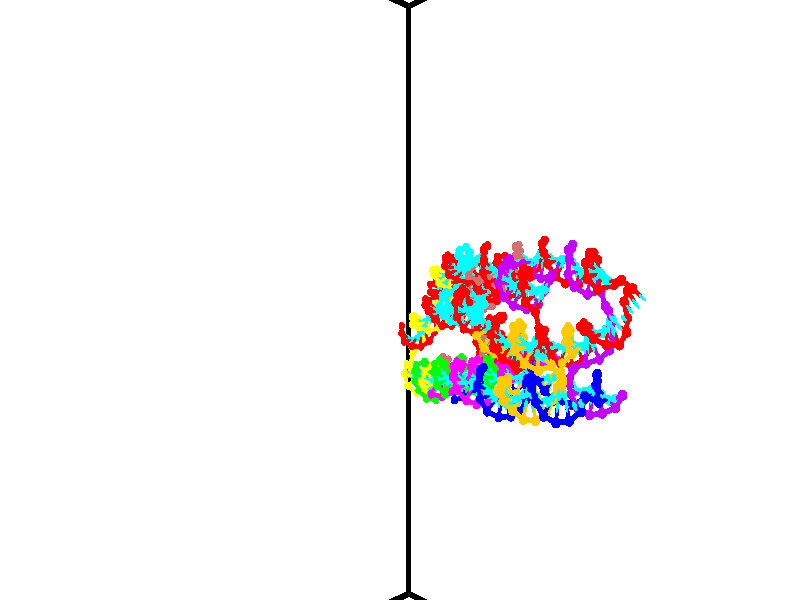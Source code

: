 // switches for output
#declare DRAW_BASES = 1; // possible values are 0, 1; only relevant for DNA ribbons
#declare DRAW_BASES_TYPE = 3; // possible values are 1, 2, 3; only relevant for DNA ribbons
#declare DRAW_FOG = 0; // set to 1 to enable fog

#include "colors.inc"

#include "transforms.inc"
background { rgb <1, 1, 1>}

#default {
   normal{
       ripples 0.25
       frequency 0.20
       turbulence 0.2
       lambda 5
   }
	finish {
		phong 0.1
		phong_size 40.
	}
}

// original window dimensions: 1024x640


// camera settings

camera {
	sky <-0, 1, 0>
	up <-0, 1, 0>
	right 1.6 * <0.724836, 0, 0.688921>
	location <12.1561, 44.2, 77.9145>
	look_at <46.7464, 44.2, 41.5209>
	direction <34.5903, 0, -36.3936>
	angle 67.0682
}


# declare cpy_camera_pos = <12.1561, 44.2, 77.9145>;
# if (DRAW_FOG = 1)
fog {
	fog_type 2
	up vnormalize(cpy_camera_pos)
	color rgbt<1,1,1,0.3>
	distance 1e-5
	fog_alt 3e-3
	fog_offset 70.72
}
# end


// LIGHTS

# declare lum = 6;
global_settings {
	ambient_light rgb lum * <0.05, 0.05, 0.05>
	max_trace_level 15
}# declare cpy_direct_light_amount = 0.25;
light_source
{	1000 * <-0.0359156, -1, 1.41376>,
	rgb lum * cpy_direct_light_amount
	parallel
}

light_source
{	1000 * <0.0359156, 1, -1.41376>,
	rgb lum * cpy_direct_light_amount
	parallel
}

// strand 0

// nucleotide -1

// particle -1
sphere {
	<50.080372, 41.868507, 46.929913> 0.250000
	pigment { color rgbt <1,0,0,0> }
	no_shadow
}
cylinder {
	<50.038231, 42.239090, 47.074459>,  <50.012947, 42.461437, 47.161186>, 0.100000
	pigment { color rgbt <1,0,0,0> }
	no_shadow
}
cylinder {
	<50.038231, 42.239090, 47.074459>,  <50.080372, 41.868507, 46.929913>, 0.100000
	pigment { color rgbt <1,0,0,0> }
	no_shadow
}

// particle -1
sphere {
	<50.038231, 42.239090, 47.074459> 0.100000
	pigment { color rgbt <1,0,0,0> }
	no_shadow
}
sphere {
	0, 1
	scale<0.080000,0.200000,0.300000>
	matrix <-0.134848, -0.373342, 0.917841,
		0.985249, 0.047968, 0.164263,
		-0.105354, 0.926453, 0.361366,
		50.006626, 42.517025, 47.182869>
	pigment { color rgbt <0,1,1,0> }
	no_shadow
}
cylinder {
	<50.454826, 41.957649, 47.586697>,  <50.080372, 41.868507, 46.929913>, 0.130000
	pigment { color rgbt <1,0,0,0> }
	no_shadow
}

// nucleotide -1

// particle -1
sphere {
	<50.454826, 41.957649, 47.586697> 0.250000
	pigment { color rgbt <1,0,0,0> }
	no_shadow
}
cylinder {
	<50.165947, 42.233948, 47.601093>,  <49.992619, 42.399727, 47.609730>, 0.100000
	pigment { color rgbt <1,0,0,0> }
	no_shadow
}
cylinder {
	<50.165947, 42.233948, 47.601093>,  <50.454826, 41.957649, 47.586697>, 0.100000
	pigment { color rgbt <1,0,0,0> }
	no_shadow
}

// particle -1
sphere {
	<50.165947, 42.233948, 47.601093> 0.100000
	pigment { color rgbt <1,0,0,0> }
	no_shadow
}
sphere {
	0, 1
	scale<0.080000,0.200000,0.300000>
	matrix <-0.180249, -0.238180, 0.954349,
		0.667784, 0.682745, 0.296520,
		-0.722202, 0.690746, 0.035989,
		49.949287, 42.441170, 47.611889>
	pigment { color rgbt <0,1,1,0> }
	no_shadow
}
cylinder {
	<50.546532, 42.232994, 48.195835>,  <50.454826, 41.957649, 47.586697>, 0.130000
	pigment { color rgbt <1,0,0,0> }
	no_shadow
}

// nucleotide -1

// particle -1
sphere {
	<50.546532, 42.232994, 48.195835> 0.250000
	pigment { color rgbt <1,0,0,0> }
	no_shadow
}
cylinder {
	<50.172852, 42.328461, 48.089767>,  <49.948643, 42.385742, 48.026127>, 0.100000
	pigment { color rgbt <1,0,0,0> }
	no_shadow
}
cylinder {
	<50.172852, 42.328461, 48.089767>,  <50.546532, 42.232994, 48.195835>, 0.100000
	pigment { color rgbt <1,0,0,0> }
	no_shadow
}

// particle -1
sphere {
	<50.172852, 42.328461, 48.089767> 0.100000
	pigment { color rgbt <1,0,0,0> }
	no_shadow
}
sphere {
	0, 1
	scale<0.080000,0.200000,0.300000>
	matrix <-0.315347, -0.204861, 0.926600,
		0.166828, 0.949247, 0.266644,
		-0.934197, 0.238669, -0.265166,
		49.892593, 42.400063, 48.010220>
	pigment { color rgbt <0,1,1,0> }
	no_shadow
}
cylinder {
	<50.311302, 42.701195, 48.750679>,  <50.546532, 42.232994, 48.195835>, 0.130000
	pigment { color rgbt <1,0,0,0> }
	no_shadow
}

// nucleotide -1

// particle -1
sphere {
	<50.311302, 42.701195, 48.750679> 0.250000
	pigment { color rgbt <1,0,0,0> }
	no_shadow
}
cylinder {
	<49.993599, 42.551811, 48.558975>,  <49.802979, 42.462181, 48.443954>, 0.100000
	pigment { color rgbt <1,0,0,0> }
	no_shadow
}
cylinder {
	<49.993599, 42.551811, 48.558975>,  <50.311302, 42.701195, 48.750679>, 0.100000
	pigment { color rgbt <1,0,0,0> }
	no_shadow
}

// particle -1
sphere {
	<49.993599, 42.551811, 48.558975> 0.100000
	pigment { color rgbt <1,0,0,0> }
	no_shadow
}
sphere {
	0, 1
	scale<0.080000,0.200000,0.300000>
	matrix <-0.420833, -0.230802, 0.877286,
		-0.438246, 0.898475, 0.026150,
		-0.794255, -0.373462, -0.479256,
		49.755322, 42.439774, 48.415199>
	pigment { color rgbt <0,1,1,0> }
	no_shadow
}
cylinder {
	<49.655167, 42.962795, 49.112427>,  <50.311302, 42.701195, 48.750679>, 0.130000
	pigment { color rgbt <1,0,0,0> }
	no_shadow
}

// nucleotide -1

// particle -1
sphere {
	<49.655167, 42.962795, 49.112427> 0.250000
	pigment { color rgbt <1,0,0,0> }
	no_shadow
}
cylinder {
	<49.511887, 42.686600, 48.861057>,  <49.425919, 42.520882, 48.710236>, 0.100000
	pigment { color rgbt <1,0,0,0> }
	no_shadow
}
cylinder {
	<49.511887, 42.686600, 48.861057>,  <49.655167, 42.962795, 49.112427>, 0.100000
	pigment { color rgbt <1,0,0,0> }
	no_shadow
}

// particle -1
sphere {
	<49.511887, 42.686600, 48.861057> 0.100000
	pigment { color rgbt <1,0,0,0> }
	no_shadow
}
sphere {
	0, 1
	scale<0.080000,0.200000,0.300000>
	matrix <-0.705625, -0.240541, 0.666509,
		-0.611378, 0.682177, -0.401063,
		-0.358205, -0.690488, -0.628423,
		49.404427, 42.479454, 48.672531>
	pigment { color rgbt <0,1,1,0> }
	no_shadow
}
cylinder {
	<48.967426, 43.056152, 49.121159>,  <49.655167, 42.962795, 49.112427>, 0.130000
	pigment { color rgbt <1,0,0,0> }
	no_shadow
}

// nucleotide -1

// particle -1
sphere {
	<48.967426, 43.056152, 49.121159> 0.250000
	pigment { color rgbt <1,0,0,0> }
	no_shadow
}
cylinder {
	<48.993149, 42.686249, 48.971130>,  <49.008583, 42.464306, 48.881115>, 0.100000
	pigment { color rgbt <1,0,0,0> }
	no_shadow
}
cylinder {
	<48.993149, 42.686249, 48.971130>,  <48.967426, 43.056152, 49.121159>, 0.100000
	pigment { color rgbt <1,0,0,0> }
	no_shadow
}

// particle -1
sphere {
	<48.993149, 42.686249, 48.971130> 0.100000
	pigment { color rgbt <1,0,0,0> }
	no_shadow
}
sphere {
	0, 1
	scale<0.080000,0.200000,0.300000>
	matrix <-0.712655, -0.305655, 0.631426,
		-0.698561, 0.226689, -0.678693,
		0.064309, -0.924763, -0.375070,
		49.012440, 42.408821, 48.858608>
	pigment { color rgbt <0,1,1,0> }
	no_shadow
}
cylinder {
	<48.243282, 42.788433, 49.029793>,  <48.967426, 43.056152, 49.121159>, 0.130000
	pigment { color rgbt <1,0,0,0> }
	no_shadow
}

// nucleotide -1

// particle -1
sphere {
	<48.243282, 42.788433, 49.029793> 0.250000
	pigment { color rgbt <1,0,0,0> }
	no_shadow
}
cylinder {
	<48.466545, 42.456573, 49.034443>,  <48.600502, 42.257458, 49.037235>, 0.100000
	pigment { color rgbt <1,0,0,0> }
	no_shadow
}
cylinder {
	<48.466545, 42.456573, 49.034443>,  <48.243282, 42.788433, 49.029793>, 0.100000
	pigment { color rgbt <1,0,0,0> }
	no_shadow
}

// particle -1
sphere {
	<48.466545, 42.456573, 49.034443> 0.100000
	pigment { color rgbt <1,0,0,0> }
	no_shadow
}
sphere {
	0, 1
	scale<0.080000,0.200000,0.300000>
	matrix <-0.655577, -0.432368, 0.619093,
		-0.508606, -0.353173, -0.785231,
		0.558156, -0.829655, 0.011627,
		48.633991, 42.207676, 49.037933>
	pigment { color rgbt <0,1,1,0> }
	no_shadow
}
cylinder {
	<47.785233, 42.264355, 48.845928>,  <48.243282, 42.788433, 49.029793>, 0.130000
	pigment { color rgbt <1,0,0,0> }
	no_shadow
}

// nucleotide -1

// particle -1
sphere {
	<47.785233, 42.264355, 48.845928> 0.250000
	pigment { color rgbt <1,0,0,0> }
	no_shadow
}
cylinder {
	<48.093742, 42.096542, 49.037395>,  <48.278851, 41.995853, 49.152275>, 0.100000
	pigment { color rgbt <1,0,0,0> }
	no_shadow
}
cylinder {
	<48.093742, 42.096542, 49.037395>,  <47.785233, 42.264355, 48.845928>, 0.100000
	pigment { color rgbt <1,0,0,0> }
	no_shadow
}

// particle -1
sphere {
	<48.093742, 42.096542, 49.037395> 0.100000
	pigment { color rgbt <1,0,0,0> }
	no_shadow
}
sphere {
	0, 1
	scale<0.080000,0.200000,0.300000>
	matrix <-0.626383, -0.366760, 0.687846,
		-0.113019, -0.830349, -0.545663,
		0.771279, -0.419534, 0.478665,
		48.325127, 41.970680, 49.180996>
	pigment { color rgbt <0,1,1,0> }
	no_shadow
}
cylinder {
	<47.668880, 41.566299, 48.844345>,  <47.785233, 42.264355, 48.845928>, 0.130000
	pigment { color rgbt <1,0,0,0> }
	no_shadow
}

// nucleotide -1

// particle -1
sphere {
	<47.668880, 41.566299, 48.844345> 0.250000
	pigment { color rgbt <1,0,0,0> }
	no_shadow
}
cylinder {
	<47.918427, 41.613274, 49.153408>,  <48.068153, 41.641460, 49.338848>, 0.100000
	pigment { color rgbt <1,0,0,0> }
	no_shadow
}
cylinder {
	<47.918427, 41.613274, 49.153408>,  <47.668880, 41.566299, 48.844345>, 0.100000
	pigment { color rgbt <1,0,0,0> }
	no_shadow
}

// particle -1
sphere {
	<47.918427, 41.613274, 49.153408> 0.100000
	pigment { color rgbt <1,0,0,0> }
	no_shadow
}
sphere {
	0, 1
	scale<0.080000,0.200000,0.300000>
	matrix <-0.594301, -0.570762, 0.566602,
		0.507547, -0.812674, -0.286281,
		0.623861, 0.117440, 0.772661,
		48.105583, 41.648506, 49.385208>
	pigment { color rgbt <0,1,1,0> }
	no_shadow
}
cylinder {
	<47.749443, 40.856205, 49.114304>,  <47.668880, 41.566299, 48.844345>, 0.130000
	pigment { color rgbt <1,0,0,0> }
	no_shadow
}

// nucleotide -1

// particle -1
sphere {
	<47.749443, 40.856205, 49.114304> 0.250000
	pigment { color rgbt <1,0,0,0> }
	no_shadow
}
cylinder {
	<47.882446, 41.111061, 49.392437>,  <47.962246, 41.263973, 49.559319>, 0.100000
	pigment { color rgbt <1,0,0,0> }
	no_shadow
}
cylinder {
	<47.882446, 41.111061, 49.392437>,  <47.749443, 40.856205, 49.114304>, 0.100000
	pigment { color rgbt <1,0,0,0> }
	no_shadow
}

// particle -1
sphere {
	<47.882446, 41.111061, 49.392437> 0.100000
	pigment { color rgbt <1,0,0,0> }
	no_shadow
}
sphere {
	0, 1
	scale<0.080000,0.200000,0.300000>
	matrix <-0.585978, -0.438129, 0.681669,
		0.738965, -0.634111, 0.227669,
		0.332505, 0.637139, 0.695338,
		47.982197, 41.302204, 49.601040>
	pigment { color rgbt <0,1,1,0> }
	no_shadow
}
cylinder {
	<47.943134, 40.437054, 49.688072>,  <47.749443, 40.856205, 49.114304>, 0.130000
	pigment { color rgbt <1,0,0,0> }
	no_shadow
}

// nucleotide -1

// particle -1
sphere {
	<47.943134, 40.437054, 49.688072> 0.250000
	pigment { color rgbt <1,0,0,0> }
	no_shadow
}
cylinder {
	<47.888985, 40.808121, 49.827271>,  <47.856495, 41.030762, 49.910789>, 0.100000
	pigment { color rgbt <1,0,0,0> }
	no_shadow
}
cylinder {
	<47.888985, 40.808121, 49.827271>,  <47.943134, 40.437054, 49.688072>, 0.100000
	pigment { color rgbt <1,0,0,0> }
	no_shadow
}

// particle -1
sphere {
	<47.888985, 40.808121, 49.827271> 0.100000
	pigment { color rgbt <1,0,0,0> }
	no_shadow
}
sphere {
	0, 1
	scale<0.080000,0.200000,0.300000>
	matrix <-0.357023, -0.373308, 0.856256,
		0.924234, -0.008329, 0.381736,
		-0.135373, 0.927670, 0.347998,
		47.848373, 41.086422, 49.931671>
	pigment { color rgbt <0,1,1,0> }
	no_shadow
}
cylinder {
	<48.167675, 40.462910, 50.434593>,  <47.943134, 40.437054, 49.688072>, 0.130000
	pigment { color rgbt <1,0,0,0> }
	no_shadow
}

// nucleotide -1

// particle -1
sphere {
	<48.167675, 40.462910, 50.434593> 0.250000
	pigment { color rgbt <1,0,0,0> }
	no_shadow
}
cylinder {
	<47.940727, 40.790527, 50.400532>,  <47.804558, 40.987099, 50.380096>, 0.100000
	pigment { color rgbt <1,0,0,0> }
	no_shadow
}
cylinder {
	<47.940727, 40.790527, 50.400532>,  <48.167675, 40.462910, 50.434593>, 0.100000
	pigment { color rgbt <1,0,0,0> }
	no_shadow
}

// particle -1
sphere {
	<47.940727, 40.790527, 50.400532> 0.100000
	pigment { color rgbt <1,0,0,0> }
	no_shadow
}
sphere {
	0, 1
	scale<0.080000,0.200000,0.300000>
	matrix <-0.396428, -0.181041, 0.900038,
		0.721759, 0.544412, 0.427411,
		-0.567370, 0.819048, -0.085152,
		47.770515, 41.036243, 50.374985>
	pigment { color rgbt <0,1,1,0> }
	no_shadow
}
cylinder {
	<48.176640, 40.692474, 51.125416>,  <48.167675, 40.462910, 50.434593>, 0.130000
	pigment { color rgbt <1,0,0,0> }
	no_shadow
}

// nucleotide -1

// particle -1
sphere {
	<48.176640, 40.692474, 51.125416> 0.250000
	pigment { color rgbt <1,0,0,0> }
	no_shadow
}
cylinder {
	<47.870811, 40.893883, 50.964470>,  <47.687313, 41.014729, 50.867901>, 0.100000
	pigment { color rgbt <1,0,0,0> }
	no_shadow
}
cylinder {
	<47.870811, 40.893883, 50.964470>,  <48.176640, 40.692474, 51.125416>, 0.100000
	pigment { color rgbt <1,0,0,0> }
	no_shadow
}

// particle -1
sphere {
	<47.870811, 40.893883, 50.964470> 0.100000
	pigment { color rgbt <1,0,0,0> }
	no_shadow
}
sphere {
	0, 1
	scale<0.080000,0.200000,0.300000>
	matrix <-0.446342, 0.036736, 0.894108,
		0.464982, 0.863202, 0.196655,
		-0.764572, 0.503520, -0.402365,
		47.641441, 41.044937, 50.843761>
	pigment { color rgbt <0,1,1,0> }
	no_shadow
}
cylinder {
	<48.006420, 41.124683, 51.600983>,  <48.176640, 40.692474, 51.125416>, 0.130000
	pigment { color rgbt <1,0,0,0> }
	no_shadow
}

// nucleotide -1

// particle -1
sphere {
	<48.006420, 41.124683, 51.600983> 0.250000
	pigment { color rgbt <1,0,0,0> }
	no_shadow
}
cylinder {
	<47.668472, 41.169594, 51.391758>,  <47.465706, 41.196541, 51.266224>, 0.100000
	pigment { color rgbt <1,0,0,0> }
	no_shadow
}
cylinder {
	<47.668472, 41.169594, 51.391758>,  <48.006420, 41.124683, 51.600983>, 0.100000
	pigment { color rgbt <1,0,0,0> }
	no_shadow
}

// particle -1
sphere {
	<47.668472, 41.169594, 51.391758> 0.100000
	pigment { color rgbt <1,0,0,0> }
	no_shadow
}
sphere {
	0, 1
	scale<0.080000,0.200000,0.300000>
	matrix <-0.511862, 0.114641, 0.851384,
		0.155551, 0.987042, -0.039388,
		-0.844867, 0.112272, -0.523062,
		47.415012, 41.203274, 51.234840>
	pigment { color rgbt <0,1,1,0> }
	no_shadow
}
cylinder {
	<47.596981, 41.778339, 51.828735>,  <48.006420, 41.124683, 51.600983>, 0.130000
	pigment { color rgbt <1,0,0,0> }
	no_shadow
}

// nucleotide -1

// particle -1
sphere {
	<47.596981, 41.778339, 51.828735> 0.250000
	pigment { color rgbt <1,0,0,0> }
	no_shadow
}
cylinder {
	<47.328888, 41.512688, 51.696239>,  <47.168034, 41.353294, 51.616741>, 0.100000
	pigment { color rgbt <1,0,0,0> }
	no_shadow
}
cylinder {
	<47.328888, 41.512688, 51.696239>,  <47.596981, 41.778339, 51.828735>, 0.100000
	pigment { color rgbt <1,0,0,0> }
	no_shadow
}

// particle -1
sphere {
	<47.328888, 41.512688, 51.696239> 0.100000
	pigment { color rgbt <1,0,0,0> }
	no_shadow
}
sphere {
	0, 1
	scale<0.080000,0.200000,0.300000>
	matrix <-0.586716, 0.200836, 0.784493,
		-0.454484, 0.720133, -0.524264,
		-0.670231, -0.664133, -0.331237,
		47.127819, 41.313446, 51.596867>
	pigment { color rgbt <0,1,1,0> }
	no_shadow
}
cylinder {
	<46.908920, 42.157711, 51.820351>,  <47.596981, 41.778339, 51.828735>, 0.130000
	pigment { color rgbt <1,0,0,0> }
	no_shadow
}

// nucleotide -1

// particle -1
sphere {
	<46.908920, 42.157711, 51.820351> 0.250000
	pigment { color rgbt <1,0,0,0> }
	no_shadow
}
cylinder {
	<46.874748, 41.760429, 51.851967>,  <46.854244, 41.522060, 51.870937>, 0.100000
	pigment { color rgbt <1,0,0,0> }
	no_shadow
}
cylinder {
	<46.874748, 41.760429, 51.851967>,  <46.908920, 42.157711, 51.820351>, 0.100000
	pigment { color rgbt <1,0,0,0> }
	no_shadow
}

// particle -1
sphere {
	<46.874748, 41.760429, 51.851967> 0.100000
	pigment { color rgbt <1,0,0,0> }
	no_shadow
}
sphere {
	0, 1
	scale<0.080000,0.200000,0.300000>
	matrix <-0.550896, 0.113185, 0.826863,
		-0.830190, 0.027100, -0.556822,
		-0.085432, -0.993204, 0.079036,
		46.849117, 41.462467, 51.875679>
	pigment { color rgbt <0,1,1,0> }
	no_shadow
}
cylinder {
	<46.281174, 42.078754, 52.067406>,  <46.908920, 42.157711, 51.820351>, 0.130000
	pigment { color rgbt <1,0,0,0> }
	no_shadow
}

// nucleotide -1

// particle -1
sphere {
	<46.281174, 42.078754, 52.067406> 0.250000
	pigment { color rgbt <1,0,0,0> }
	no_shadow
}
cylinder {
	<46.414673, 41.706711, 52.128735>,  <46.494774, 41.483486, 52.165531>, 0.100000
	pigment { color rgbt <1,0,0,0> }
	no_shadow
}
cylinder {
	<46.414673, 41.706711, 52.128735>,  <46.281174, 42.078754, 52.067406>, 0.100000
	pigment { color rgbt <1,0,0,0> }
	no_shadow
}

// particle -1
sphere {
	<46.414673, 41.706711, 52.128735> 0.100000
	pigment { color rgbt <1,0,0,0> }
	no_shadow
}
sphere {
	0, 1
	scale<0.080000,0.200000,0.300000>
	matrix <-0.522270, -0.047043, 0.851482,
		-0.784758, -0.364258, -0.501468,
		0.333750, -0.930109, 0.153323,
		46.514797, 41.427677, 52.174732>
	pigment { color rgbt <0,1,1,0> }
	no_shadow
}
cylinder {
	<45.705631, 41.796543, 52.409027>,  <46.281174, 42.078754, 52.067406>, 0.130000
	pigment { color rgbt <1,0,0,0> }
	no_shadow
}

// nucleotide -1

// particle -1
sphere {
	<45.705631, 41.796543, 52.409027> 0.250000
	pigment { color rgbt <1,0,0,0> }
	no_shadow
}
cylinder {
	<45.987175, 41.532135, 52.513058>,  <46.156101, 41.373489, 52.575478>, 0.100000
	pigment { color rgbt <1,0,0,0> }
	no_shadow
}
cylinder {
	<45.987175, 41.532135, 52.513058>,  <45.705631, 41.796543, 52.409027>, 0.100000
	pigment { color rgbt <1,0,0,0> }
	no_shadow
}

// particle -1
sphere {
	<45.987175, 41.532135, 52.513058> 0.100000
	pigment { color rgbt <1,0,0,0> }
	no_shadow
}
sphere {
	0, 1
	scale<0.080000,0.200000,0.300000>
	matrix <-0.414383, -0.084715, 0.906151,
		-0.576950, -0.745573, -0.333542,
		0.703857, -0.661018, 0.260077,
		46.198334, 41.333828, 52.591080>
	pigment { color rgbt <0,1,1,0> }
	no_shadow
}
cylinder {
	<45.301094, 41.273418, 52.851040>,  <45.705631, 41.796543, 52.409027>, 0.130000
	pigment { color rgbt <1,0,0,0> }
	no_shadow
}

// nucleotide -1

// particle -1
sphere {
	<45.301094, 41.273418, 52.851040> 0.250000
	pigment { color rgbt <1,0,0,0> }
	no_shadow
}
cylinder {
	<45.692017, 41.213974, 52.911430>,  <45.926571, 41.178307, 52.947662>, 0.100000
	pigment { color rgbt <1,0,0,0> }
	no_shadow
}
cylinder {
	<45.692017, 41.213974, 52.911430>,  <45.301094, 41.273418, 52.851040>, 0.100000
	pigment { color rgbt <1,0,0,0> }
	no_shadow
}

// particle -1
sphere {
	<45.692017, 41.213974, 52.911430> 0.100000
	pigment { color rgbt <1,0,0,0> }
	no_shadow
}
sphere {
	0, 1
	scale<0.080000,0.200000,0.300000>
	matrix <-0.147668, 0.033097, 0.988483,
		-0.151901, -0.988341, 0.010400,
		0.977303, -0.148615, 0.150974,
		45.985207, 41.169392, 52.956722>
	pigment { color rgbt <0,1,1,0> }
	no_shadow
}
cylinder {
	<45.383636, 40.710510, 53.294464>,  <45.301094, 41.273418, 52.851040>, 0.130000
	pigment { color rgbt <1,0,0,0> }
	no_shadow
}

// nucleotide -1

// particle -1
sphere {
	<45.383636, 40.710510, 53.294464> 0.250000
	pigment { color rgbt <1,0,0,0> }
	no_shadow
}
cylinder {
	<45.732742, 40.900948, 53.337570>,  <45.942207, 41.015209, 53.363434>, 0.100000
	pigment { color rgbt <1,0,0,0> }
	no_shadow
}
cylinder {
	<45.732742, 40.900948, 53.337570>,  <45.383636, 40.710510, 53.294464>, 0.100000
	pigment { color rgbt <1,0,0,0> }
	no_shadow
}

// particle -1
sphere {
	<45.732742, 40.900948, 53.337570> 0.100000
	pigment { color rgbt <1,0,0,0> }
	no_shadow
}
sphere {
	0, 1
	scale<0.080000,0.200000,0.300000>
	matrix <-0.084259, -0.070520, 0.993945,
		0.480807, -0.876564, -0.021433,
		0.872769, 0.476090, 0.107765,
		45.994572, 41.043774, 53.369900>
	pigment { color rgbt <0,1,1,0> }
	no_shadow
}
cylinder {
	<45.883587, 40.230457, 53.803802>,  <45.383636, 40.710510, 53.294464>, 0.130000
	pigment { color rgbt <1,0,0,0> }
	no_shadow
}

// nucleotide -1

// particle -1
sphere {
	<45.883587, 40.230457, 53.803802> 0.250000
	pigment { color rgbt <1,0,0,0> }
	no_shadow
}
cylinder {
	<45.976051, 40.619591, 53.808933>,  <46.031532, 40.853069, 53.812012>, 0.100000
	pigment { color rgbt <1,0,0,0> }
	no_shadow
}
cylinder {
	<45.976051, 40.619591, 53.808933>,  <45.883587, 40.230457, 53.803802>, 0.100000
	pigment { color rgbt <1,0,0,0> }
	no_shadow
}

// particle -1
sphere {
	<45.976051, 40.619591, 53.808933> 0.100000
	pigment { color rgbt <1,0,0,0> }
	no_shadow
}
sphere {
	0, 1
	scale<0.080000,0.200000,0.300000>
	matrix <-0.099810, 0.010594, 0.994950,
		0.967782, -0.231276, 0.099547,
		0.231163, 0.972830, 0.012832,
		46.045399, 40.911442, 53.812782>
	pigment { color rgbt <0,1,1,0> }
	no_shadow
}
cylinder {
	<46.462872, 40.321972, 54.313702>,  <45.883587, 40.230457, 53.803802>, 0.130000
	pigment { color rgbt <1,0,0,0> }
	no_shadow
}

// nucleotide -1

// particle -1
sphere {
	<46.462872, 40.321972, 54.313702> 0.250000
	pigment { color rgbt <1,0,0,0> }
	no_shadow
}
cylinder {
	<46.302666, 40.684662, 54.260872>,  <46.206543, 40.902275, 54.229176>, 0.100000
	pigment { color rgbt <1,0,0,0> }
	no_shadow
}
cylinder {
	<46.302666, 40.684662, 54.260872>,  <46.462872, 40.321972, 54.313702>, 0.100000
	pigment { color rgbt <1,0,0,0> }
	no_shadow
}

// particle -1
sphere {
	<46.302666, 40.684662, 54.260872> 0.100000
	pigment { color rgbt <1,0,0,0> }
	no_shadow
}
sphere {
	0, 1
	scale<0.080000,0.200000,0.300000>
	matrix <-0.024076, 0.133673, 0.990733,
		0.915972, 0.399987, -0.031708,
		-0.400519, 0.906721, -0.132071,
		46.182510, 40.956676, 54.221252>
	pigment { color rgbt <0,1,1,0> }
	no_shadow
}
cylinder {
	<46.929771, 40.768513, 54.662666>,  <46.462872, 40.321972, 54.313702>, 0.130000
	pigment { color rgbt <1,0,0,0> }
	no_shadow
}

// nucleotide -1

// particle -1
sphere {
	<46.929771, 40.768513, 54.662666> 0.250000
	pigment { color rgbt <1,0,0,0> }
	no_shadow
}
cylinder {
	<46.608345, 41.002174, 54.616970>,  <46.415489, 41.142372, 54.589554>, 0.100000
	pigment { color rgbt <1,0,0,0> }
	no_shadow
}
cylinder {
	<46.608345, 41.002174, 54.616970>,  <46.929771, 40.768513, 54.662666>, 0.100000
	pigment { color rgbt <1,0,0,0> }
	no_shadow
}

// particle -1
sphere {
	<46.608345, 41.002174, 54.616970> 0.100000
	pigment { color rgbt <1,0,0,0> }
	no_shadow
}
sphere {
	0, 1
	scale<0.080000,0.200000,0.300000>
	matrix <0.086608, 0.304639, 0.948522,
		0.588885, 0.752303, -0.295389,
		-0.803563, 0.584153, -0.114242,
		46.367275, 41.177422, 54.582699>
	pigment { color rgbt <0,1,1,0> }
	no_shadow
}
cylinder {
	<47.043022, 41.288414, 55.072926>,  <46.929771, 40.768513, 54.662666>, 0.130000
	pigment { color rgbt <1,0,0,0> }
	no_shadow
}

// nucleotide -1

// particle -1
sphere {
	<47.043022, 41.288414, 55.072926> 0.250000
	pigment { color rgbt <1,0,0,0> }
	no_shadow
}
cylinder {
	<46.648674, 41.312210, 55.010284>,  <46.412067, 41.326488, 54.972698>, 0.100000
	pigment { color rgbt <1,0,0,0> }
	no_shadow
}
cylinder {
	<46.648674, 41.312210, 55.010284>,  <47.043022, 41.288414, 55.072926>, 0.100000
	pigment { color rgbt <1,0,0,0> }
	no_shadow
}

// particle -1
sphere {
	<46.648674, 41.312210, 55.010284> 0.100000
	pigment { color rgbt <1,0,0,0> }
	no_shadow
}
sphere {
	0, 1
	scale<0.080000,0.200000,0.300000>
	matrix <-0.138770, 0.233690, 0.962358,
		0.093850, 0.970490, -0.222131,
		-0.985868, 0.059492, -0.156607,
		46.352913, 41.330059, 54.963303>
	pigment { color rgbt <0,1,1,0> }
	no_shadow
}
cylinder {
	<46.772968, 42.063339, 55.132729>,  <47.043022, 41.288414, 55.072926>, 0.130000
	pigment { color rgbt <1,0,0,0> }
	no_shadow
}

// nucleotide -1

// particle -1
sphere {
	<46.772968, 42.063339, 55.132729> 0.250000
	pigment { color rgbt <1,0,0,0> }
	no_shadow
}
cylinder {
	<46.486588, 41.796692, 55.215702>,  <46.314758, 41.636703, 55.265488>, 0.100000
	pigment { color rgbt <1,0,0,0> }
	no_shadow
}
cylinder {
	<46.486588, 41.796692, 55.215702>,  <46.772968, 42.063339, 55.132729>, 0.100000
	pigment { color rgbt <1,0,0,0> }
	no_shadow
}

// particle -1
sphere {
	<46.486588, 41.796692, 55.215702> 0.100000
	pigment { color rgbt <1,0,0,0> }
	no_shadow
}
sphere {
	0, 1
	scale<0.080000,0.200000,0.300000>
	matrix <-0.135619, 0.424259, 0.895328,
		-0.684846, 0.612884, -0.394157,
		-0.715957, -0.666617, 0.207433,
		46.271801, 41.596706, 55.277931>
	pigment { color rgbt <0,1,1,0> }
	no_shadow
}
cylinder {
	<46.405651, 42.418755, 55.647980>,  <46.772968, 42.063339, 55.132729>, 0.130000
	pigment { color rgbt <1,0,0,0> }
	no_shadow
}

// nucleotide -1

// particle -1
sphere {
	<46.405651, 42.418755, 55.647980> 0.250000
	pigment { color rgbt <1,0,0,0> }
	no_shadow
}
cylinder {
	<46.232491, 42.058411, 55.660931>,  <46.128593, 41.842205, 55.668701>, 0.100000
	pigment { color rgbt <1,0,0,0> }
	no_shadow
}
cylinder {
	<46.232491, 42.058411, 55.660931>,  <46.405651, 42.418755, 55.647980>, 0.100000
	pigment { color rgbt <1,0,0,0> }
	no_shadow
}

// particle -1
sphere {
	<46.232491, 42.058411, 55.660931> 0.100000
	pigment { color rgbt <1,0,0,0> }
	no_shadow
}
sphere {
	0, 1
	scale<0.080000,0.200000,0.300000>
	matrix <-0.415462, 0.231266, 0.879720,
		-0.799991, 0.367382, -0.474389,
		-0.432903, -0.900859, 0.032377,
		46.102619, 41.788155, 55.670643>
	pigment { color rgbt <0,1,1,0> }
	no_shadow
}
cylinder {
	<45.815235, 42.576218, 56.097054>,  <46.405651, 42.418755, 55.647980>, 0.130000
	pigment { color rgbt <1,0,0,0> }
	no_shadow
}

// nucleotide -1

// particle -1
sphere {
	<45.815235, 42.576218, 56.097054> 0.250000
	pigment { color rgbt <1,0,0,0> }
	no_shadow
}
cylinder {
	<45.828209, 42.176460, 56.102215>,  <45.835995, 41.936607, 56.105312>, 0.100000
	pigment { color rgbt <1,0,0,0> }
	no_shadow
}
cylinder {
	<45.828209, 42.176460, 56.102215>,  <45.815235, 42.576218, 56.097054>, 0.100000
	pigment { color rgbt <1,0,0,0> }
	no_shadow
}

// particle -1
sphere {
	<45.828209, 42.176460, 56.102215> 0.100000
	pigment { color rgbt <1,0,0,0> }
	no_shadow
}
sphere {
	0, 1
	scale<0.080000,0.200000,0.300000>
	matrix <-0.287194, 0.003043, 0.957868,
		-0.957323, -0.034777, -0.286920,
		0.032439, -0.999391, 0.012901,
		45.837940, 41.876644, 56.106087>
	pigment { color rgbt <0,1,1,0> }
	no_shadow
}
cylinder {
	<45.142532, 42.399998, 56.276943>,  <45.815235, 42.576218, 56.097054>, 0.130000
	pigment { color rgbt <1,0,0,0> }
	no_shadow
}

// nucleotide -1

// particle -1
sphere {
	<45.142532, 42.399998, 56.276943> 0.250000
	pigment { color rgbt <1,0,0,0> }
	no_shadow
}
cylinder {
	<45.386192, 42.097290, 56.371799>,  <45.532391, 41.915665, 56.428715>, 0.100000
	pigment { color rgbt <1,0,0,0> }
	no_shadow
}
cylinder {
	<45.386192, 42.097290, 56.371799>,  <45.142532, 42.399998, 56.276943>, 0.100000
	pigment { color rgbt <1,0,0,0> }
	no_shadow
}

// particle -1
sphere {
	<45.386192, 42.097290, 56.371799> 0.100000
	pigment { color rgbt <1,0,0,0> }
	no_shadow
}
sphere {
	0, 1
	scale<0.080000,0.200000,0.300000>
	matrix <-0.242700, 0.106785, 0.964206,
		-0.755003, -0.644903, -0.118619,
		0.609152, -0.756768, 0.237141,
		45.568939, 41.870258, 56.442944>
	pigment { color rgbt <0,1,1,0> }
	no_shadow
}
cylinder {
	<44.796818, 42.040039, 56.781666>,  <45.142532, 42.399998, 56.276943>, 0.130000
	pigment { color rgbt <1,0,0,0> }
	no_shadow
}

// nucleotide -1

// particle -1
sphere {
	<44.796818, 42.040039, 56.781666> 0.250000
	pigment { color rgbt <1,0,0,0> }
	no_shadow
}
cylinder {
	<45.176048, 41.925232, 56.836479>,  <45.403587, 41.856346, 56.869366>, 0.100000
	pigment { color rgbt <1,0,0,0> }
	no_shadow
}
cylinder {
	<45.176048, 41.925232, 56.836479>,  <44.796818, 42.040039, 56.781666>, 0.100000
	pigment { color rgbt <1,0,0,0> }
	no_shadow
}

// particle -1
sphere {
	<45.176048, 41.925232, 56.836479> 0.100000
	pigment { color rgbt <1,0,0,0> }
	no_shadow
}
sphere {
	0, 1
	scale<0.080000,0.200000,0.300000>
	matrix <-0.185704, -0.149774, 0.971124,
		-0.258209, -0.946143, -0.195298,
		0.948073, -0.287020, 0.137030,
		45.460472, 41.839127, 56.877586>
	pigment { color rgbt <0,1,1,0> }
	no_shadow
}
cylinder {
	<44.840946, 41.370525, 57.125820>,  <44.796818, 42.040039, 56.781666>, 0.130000
	pigment { color rgbt <1,0,0,0> }
	no_shadow
}

// nucleotide -1

// particle -1
sphere {
	<44.840946, 41.370525, 57.125820> 0.250000
	pigment { color rgbt <1,0,0,0> }
	no_shadow
}
cylinder {
	<45.191723, 41.544273, 57.208084>,  <45.402187, 41.648521, 57.257442>, 0.100000
	pigment { color rgbt <1,0,0,0> }
	no_shadow
}
cylinder {
	<45.191723, 41.544273, 57.208084>,  <44.840946, 41.370525, 57.125820>, 0.100000
	pigment { color rgbt <1,0,0,0> }
	no_shadow
}

// particle -1
sphere {
	<45.191723, 41.544273, 57.208084> 0.100000
	pigment { color rgbt <1,0,0,0> }
	no_shadow
}
sphere {
	0, 1
	scale<0.080000,0.200000,0.300000>
	matrix <-0.098242, -0.256879, 0.961437,
		0.470454, -0.863326, -0.182594,
		0.876939, 0.434374, 0.205665,
		45.454803, 41.674587, 57.269783>
	pigment { color rgbt <0,1,1,0> }
	no_shadow
}
cylinder {
	<45.126869, 40.924084, 57.646114>,  <44.840946, 41.370525, 57.125820>, 0.130000
	pigment { color rgbt <1,0,0,0> }
	no_shadow
}

// nucleotide -1

// particle -1
sphere {
	<45.126869, 40.924084, 57.646114> 0.250000
	pigment { color rgbt <1,0,0,0> }
	no_shadow
}
cylinder {
	<45.318138, 41.274330, 57.673370>,  <45.432899, 41.484478, 57.689724>, 0.100000
	pigment { color rgbt <1,0,0,0> }
	no_shadow
}
cylinder {
	<45.318138, 41.274330, 57.673370>,  <45.126869, 40.924084, 57.646114>, 0.100000
	pigment { color rgbt <1,0,0,0> }
	no_shadow
}

// particle -1
sphere {
	<45.318138, 41.274330, 57.673370> 0.100000
	pigment { color rgbt <1,0,0,0> }
	no_shadow
}
sphere {
	0, 1
	scale<0.080000,0.200000,0.300000>
	matrix <-0.033588, -0.059292, 0.997675,
		0.877625, -0.479347, 0.001059,
		0.478169, 0.875620, 0.068137,
		45.461590, 41.537018, 57.693813>
	pigment { color rgbt <0,1,1,0> }
	no_shadow
}
cylinder {
	<45.538963, 40.801659, 58.224533>,  <45.126869, 40.924084, 57.646114>, 0.130000
	pigment { color rgbt <1,0,0,0> }
	no_shadow
}

// nucleotide -1

// particle -1
sphere {
	<45.538963, 40.801659, 58.224533> 0.250000
	pigment { color rgbt <1,0,0,0> }
	no_shadow
}
cylinder {
	<45.541824, 41.198601, 58.175255>,  <45.543541, 41.436768, 58.145687>, 0.100000
	pigment { color rgbt <1,0,0,0> }
	no_shadow
}
cylinder {
	<45.541824, 41.198601, 58.175255>,  <45.538963, 40.801659, 58.224533>, 0.100000
	pigment { color rgbt <1,0,0,0> }
	no_shadow
}

// particle -1
sphere {
	<45.541824, 41.198601, 58.175255> 0.100000
	pigment { color rgbt <1,0,0,0> }
	no_shadow
}
sphere {
	0, 1
	scale<0.080000,0.200000,0.300000>
	matrix <-0.003191, 0.123224, 0.992374,
		0.999969, -0.006706, 0.004048,
		0.007153, 0.992356, -0.123198,
		45.543972, 41.496307, 58.138294>
	pigment { color rgbt <0,1,1,0> }
	no_shadow
}
cylinder {
	<46.037956, 41.129967, 58.706413>,  <45.538963, 40.801659, 58.224533>, 0.130000
	pigment { color rgbt <1,0,0,0> }
	no_shadow
}

// nucleotide -1

// particle -1
sphere {
	<46.037956, 41.129967, 58.706413> 0.250000
	pigment { color rgbt <1,0,0,0> }
	no_shadow
}
cylinder {
	<45.779732, 41.423439, 58.621590>,  <45.624798, 41.599522, 58.570698>, 0.100000
	pigment { color rgbt <1,0,0,0> }
	no_shadow
}
cylinder {
	<45.779732, 41.423439, 58.621590>,  <46.037956, 41.129967, 58.706413>, 0.100000
	pigment { color rgbt <1,0,0,0> }
	no_shadow
}

// particle -1
sphere {
	<45.779732, 41.423439, 58.621590> 0.100000
	pigment { color rgbt <1,0,0,0> }
	no_shadow
}
sphere {
	0, 1
	scale<0.080000,0.200000,0.300000>
	matrix <-0.101436, 0.192835, 0.975974,
		0.756943, 0.651561, -0.050065,
		-0.645561, 0.733678, -0.212057,
		45.586063, 41.643543, 58.557972>
	pigment { color rgbt <0,1,1,0> }
	no_shadow
}
cylinder {
	<46.190056, 41.784580, 59.151741>,  <46.037956, 41.129967, 58.706413>, 0.130000
	pigment { color rgbt <1,0,0,0> }
	no_shadow
}

// nucleotide -1

// particle -1
sphere {
	<46.190056, 41.784580, 59.151741> 0.250000
	pigment { color rgbt <1,0,0,0> }
	no_shadow
}
cylinder {
	<45.805138, 41.799210, 59.043926>,  <45.574188, 41.807987, 58.979237>, 0.100000
	pigment { color rgbt <1,0,0,0> }
	no_shadow
}
cylinder {
	<45.805138, 41.799210, 59.043926>,  <46.190056, 41.784580, 59.151741>, 0.100000
	pigment { color rgbt <1,0,0,0> }
	no_shadow
}

// particle -1
sphere {
	<45.805138, 41.799210, 59.043926> 0.100000
	pigment { color rgbt <1,0,0,0> }
	no_shadow
}
sphere {
	0, 1
	scale<0.080000,0.200000,0.300000>
	matrix <-0.230645, 0.415569, 0.879832,
		0.144188, 0.908826, -0.391465,
		-0.962296, 0.036572, -0.269536,
		45.516449, 41.810181, 58.963066>
	pigment { color rgbt <0,1,1,0> }
	no_shadow
}
cylinder {
	<45.954990, 42.393353, 59.372574>,  <46.190056, 41.784580, 59.151741>, 0.130000
	pigment { color rgbt <1,0,0,0> }
	no_shadow
}

// nucleotide -1

// particle -1
sphere {
	<45.954990, 42.393353, 59.372574> 0.250000
	pigment { color rgbt <1,0,0,0> }
	no_shadow
}
cylinder {
	<45.600777, 42.211647, 59.333649>,  <45.388248, 42.102623, 59.310291>, 0.100000
	pigment { color rgbt <1,0,0,0> }
	no_shadow
}
cylinder {
	<45.600777, 42.211647, 59.333649>,  <45.954990, 42.393353, 59.372574>, 0.100000
	pigment { color rgbt <1,0,0,0> }
	no_shadow
}

// particle -1
sphere {
	<45.600777, 42.211647, 59.333649> 0.100000
	pigment { color rgbt <1,0,0,0> }
	no_shadow
}
sphere {
	0, 1
	scale<0.080000,0.200000,0.300000>
	matrix <-0.278650, 0.351751, 0.893658,
		-0.371722, 0.818485, -0.438069,
		-0.885537, -0.454261, -0.097317,
		45.335114, 42.075367, 59.304455>
	pigment { color rgbt <0,1,1,0> }
	no_shadow
}
cylinder {
	<45.393250, 42.843987, 59.420624>,  <45.954990, 42.393353, 59.372574>, 0.130000
	pigment { color rgbt <1,0,0,0> }
	no_shadow
}

// nucleotide -1

// particle -1
sphere {
	<45.393250, 42.843987, 59.420624> 0.250000
	pigment { color rgbt <1,0,0,0> }
	no_shadow
}
cylinder {
	<45.185760, 42.508301, 59.485916>,  <45.061268, 42.306889, 59.525093>, 0.100000
	pigment { color rgbt <1,0,0,0> }
	no_shadow
}
cylinder {
	<45.185760, 42.508301, 59.485916>,  <45.393250, 42.843987, 59.420624>, 0.100000
	pigment { color rgbt <1,0,0,0> }
	no_shadow
}

// particle -1
sphere {
	<45.185760, 42.508301, 59.485916> 0.100000
	pigment { color rgbt <1,0,0,0> }
	no_shadow
}
sphere {
	0, 1
	scale<0.080000,0.200000,0.300000>
	matrix <-0.495524, 0.450710, 0.742507,
		-0.696692, 0.304273, -0.649645,
		-0.518726, -0.839213, 0.163232,
		45.030144, 42.256538, 59.534885>
	pigment { color rgbt <0,1,1,0> }
	no_shadow
}
cylinder {
	<44.712410, 43.045853, 59.478214>,  <45.393250, 42.843987, 59.420624>, 0.130000
	pigment { color rgbt <1,0,0,0> }
	no_shadow
}

// nucleotide -1

// particle -1
sphere {
	<44.712410, 43.045853, 59.478214> 0.250000
	pigment { color rgbt <1,0,0,0> }
	no_shadow
}
cylinder {
	<44.709053, 42.689217, 59.659317>,  <44.707039, 42.475235, 59.767979>, 0.100000
	pigment { color rgbt <1,0,0,0> }
	no_shadow
}
cylinder {
	<44.709053, 42.689217, 59.659317>,  <44.712410, 43.045853, 59.478214>, 0.100000
	pigment { color rgbt <1,0,0,0> }
	no_shadow
}

// particle -1
sphere {
	<44.709053, 42.689217, 59.659317> 0.100000
	pigment { color rgbt <1,0,0,0> }
	no_shadow
}
sphere {
	0, 1
	scale<0.080000,0.200000,0.300000>
	matrix <-0.614808, 0.361684, 0.700854,
		-0.788632, -0.272481, -0.551193,
		-0.008388, -0.891593, 0.452759,
		44.706535, 42.421738, 59.795143>
	pigment { color rgbt <0,1,1,0> }
	no_shadow
}
cylinder {
	<44.031715, 42.905838, 59.648739>,  <44.712410, 43.045853, 59.478214>, 0.130000
	pigment { color rgbt <1,0,0,0> }
	no_shadow
}

// nucleotide -1

// particle -1
sphere {
	<44.031715, 42.905838, 59.648739> 0.250000
	pigment { color rgbt <1,0,0,0> }
	no_shadow
}
cylinder {
	<44.250641, 42.681656, 59.897362>,  <44.381996, 42.547146, 60.046535>, 0.100000
	pigment { color rgbt <1,0,0,0> }
	no_shadow
}
cylinder {
	<44.250641, 42.681656, 59.897362>,  <44.031715, 42.905838, 59.648739>, 0.100000
	pigment { color rgbt <1,0,0,0> }
	no_shadow
}

// particle -1
sphere {
	<44.250641, 42.681656, 59.897362> 0.100000
	pigment { color rgbt <1,0,0,0> }
	no_shadow
}
sphere {
	0, 1
	scale<0.080000,0.200000,0.300000>
	matrix <-0.440031, 0.439035, 0.783340,
		-0.711911, -0.702241, -0.006325,
		0.547317, -0.560452, 0.621561,
		44.414837, 42.513519, 60.083832>
	pigment { color rgbt <0,1,1,0> }
	no_shadow
}
cylinder {
	<43.525391, 42.724407, 60.165241>,  <44.031715, 42.905838, 59.648739>, 0.130000
	pigment { color rgbt <1,0,0,0> }
	no_shadow
}

// nucleotide -1

// particle -1
sphere {
	<43.525391, 42.724407, 60.165241> 0.250000
	pigment { color rgbt <1,0,0,0> }
	no_shadow
}
cylinder {
	<43.881645, 42.662064, 60.336113>,  <44.095398, 42.624657, 60.438637>, 0.100000
	pigment { color rgbt <1,0,0,0> }
	no_shadow
}
cylinder {
	<43.881645, 42.662064, 60.336113>,  <43.525391, 42.724407, 60.165241>, 0.100000
	pigment { color rgbt <1,0,0,0> }
	no_shadow
}

// particle -1
sphere {
	<43.881645, 42.662064, 60.336113> 0.100000
	pigment { color rgbt <1,0,0,0> }
	no_shadow
}
sphere {
	0, 1
	scale<0.080000,0.200000,0.300000>
	matrix <-0.364055, 0.318499, 0.875227,
		-0.272466, -0.935023, 0.226925,
		0.890633, -0.155857, 0.427180,
		44.148834, 42.615307, 60.464268>
	pigment { color rgbt <0,1,1,0> }
	no_shadow
}
cylinder {
	<43.327347, 42.386703, 60.852287>,  <43.525391, 42.724407, 60.165241>, 0.130000
	pigment { color rgbt <1,0,0,0> }
	no_shadow
}

// nucleotide -1

// particle -1
sphere {
	<43.327347, 42.386703, 60.852287> 0.250000
	pigment { color rgbt <1,0,0,0> }
	no_shadow
}
cylinder {
	<43.703178, 42.517654, 60.892323>,  <43.928677, 42.596226, 60.916344>, 0.100000
	pigment { color rgbt <1,0,0,0> }
	no_shadow
}
cylinder {
	<43.703178, 42.517654, 60.892323>,  <43.327347, 42.386703, 60.852287>, 0.100000
	pigment { color rgbt <1,0,0,0> }
	no_shadow
}

// particle -1
sphere {
	<43.703178, 42.517654, 60.892323> 0.100000
	pigment { color rgbt <1,0,0,0> }
	no_shadow
}
sphere {
	0, 1
	scale<0.080000,0.200000,0.300000>
	matrix <-0.211789, 0.326165, 0.921283,
		0.268964, -0.886814, 0.375793,
		0.939577, 0.327381, 0.100090,
		43.985050, 42.615868, 60.922348>
	pigment { color rgbt <0,1,1,0> }
	no_shadow
}
cylinder {
	<43.583652, 42.122204, 61.480881>,  <43.327347, 42.386703, 60.852287>, 0.130000
	pigment { color rgbt <1,0,0,0> }
	no_shadow
}

// nucleotide -1

// particle -1
sphere {
	<43.583652, 42.122204, 61.480881> 0.250000
	pigment { color rgbt <1,0,0,0> }
	no_shadow
}
cylinder {
	<43.804100, 42.446022, 61.399982>,  <43.936367, 42.640312, 61.351444>, 0.100000
	pigment { color rgbt <1,0,0,0> }
	no_shadow
}
cylinder {
	<43.804100, 42.446022, 61.399982>,  <43.583652, 42.122204, 61.480881>, 0.100000
	pigment { color rgbt <1,0,0,0> }
	no_shadow
}

// particle -1
sphere {
	<43.804100, 42.446022, 61.399982> 0.100000
	pigment { color rgbt <1,0,0,0> }
	no_shadow
}
sphere {
	0, 1
	scale<0.080000,0.200000,0.300000>
	matrix <-0.171829, 0.347288, 0.921882,
		0.816543, -0.473314, 0.330500,
		0.551118, 0.809546, -0.202246,
		43.969437, 42.688885, 61.339310>
	pigment { color rgbt <0,1,1,0> }
	no_shadow
}
cylinder {
	<44.137772, 42.108109, 61.988808>,  <43.583652, 42.122204, 61.480881>, 0.130000
	pigment { color rgbt <1,0,0,0> }
	no_shadow
}

// nucleotide -1

// particle -1
sphere {
	<44.137772, 42.108109, 61.988808> 0.250000
	pigment { color rgbt <1,0,0,0> }
	no_shadow
}
cylinder {
	<44.068325, 42.470741, 61.834946>,  <44.026657, 42.688320, 61.742630>, 0.100000
	pigment { color rgbt <1,0,0,0> }
	no_shadow
}
cylinder {
	<44.068325, 42.470741, 61.834946>,  <44.137772, 42.108109, 61.988808>, 0.100000
	pigment { color rgbt <1,0,0,0> }
	no_shadow
}

// particle -1
sphere {
	<44.068325, 42.470741, 61.834946> 0.100000
	pigment { color rgbt <1,0,0,0> }
	no_shadow
}
sphere {
	0, 1
	scale<0.080000,0.200000,0.300000>
	matrix <-0.191783, 0.351982, 0.916148,
		0.965958, 0.232831, 0.112757,
		-0.173619, 0.906586, -0.384653,
		44.016239, 42.742718, 61.719551>
	pigment { color rgbt <0,1,1,0> }
	no_shadow
}
cylinder {
	<44.557526, 42.696838, 62.197998>,  <44.137772, 42.108109, 61.988808>, 0.130000
	pigment { color rgbt <1,0,0,0> }
	no_shadow
}

// nucleotide -1

// particle -1
sphere {
	<44.557526, 42.696838, 62.197998> 0.250000
	pigment { color rgbt <1,0,0,0> }
	no_shadow
}
cylinder {
	<44.200092, 42.860115, 62.123291>,  <43.985634, 42.958080, 62.078465>, 0.100000
	pigment { color rgbt <1,0,0,0> }
	no_shadow
}
cylinder {
	<44.200092, 42.860115, 62.123291>,  <44.557526, 42.696838, 62.197998>, 0.100000
	pigment { color rgbt <1,0,0,0> }
	no_shadow
}

// particle -1
sphere {
	<44.200092, 42.860115, 62.123291> 0.100000
	pigment { color rgbt <1,0,0,0> }
	no_shadow
}
sphere {
	0, 1
	scale<0.080000,0.200000,0.300000>
	matrix <0.091112, 0.572334, 0.814943,
		0.439552, 0.711203, -0.548620,
		-0.893584, 0.408196, -0.186771,
		43.932018, 42.982574, 62.067261>
	pigment { color rgbt <0,1,1,0> }
	no_shadow
}
cylinder {
	<44.529240, 43.348862, 62.251820>,  <44.557526, 42.696838, 62.197998>, 0.130000
	pigment { color rgbt <1,0,0,0> }
	no_shadow
}

// nucleotide -1

// particle -1
sphere {
	<44.529240, 43.348862, 62.251820> 0.250000
	pigment { color rgbt <1,0,0,0> }
	no_shadow
}
cylinder {
	<44.135773, 43.360916, 62.322807>,  <43.899693, 43.368149, 62.365402>, 0.100000
	pigment { color rgbt <1,0,0,0> }
	no_shadow
}
cylinder {
	<44.135773, 43.360916, 62.322807>,  <44.529240, 43.348862, 62.251820>, 0.100000
	pigment { color rgbt <1,0,0,0> }
	no_shadow
}

// particle -1
sphere {
	<44.135773, 43.360916, 62.322807> 0.100000
	pigment { color rgbt <1,0,0,0> }
	no_shadow
}
sphere {
	0, 1
	scale<0.080000,0.200000,0.300000>
	matrix <0.154956, 0.643496, 0.749601,
		-0.091614, 0.764856, -0.637653,
		-0.983664, 0.030134, 0.177472,
		43.840672, 43.369957, 62.376049>
	pigment { color rgbt <0,1,1,0> }
	no_shadow
}
cylinder {
	<44.353561, 44.110844, 62.155479>,  <44.529240, 43.348862, 62.251820>, 0.130000
	pigment { color rgbt <1,0,0,0> }
	no_shadow
}

// nucleotide -1

// particle -1
sphere {
	<44.353561, 44.110844, 62.155479> 0.250000
	pigment { color rgbt <1,0,0,0> }
	no_shadow
}
cylinder {
	<44.147038, 43.915817, 62.437103>,  <44.023121, 43.798801, 62.606075>, 0.100000
	pigment { color rgbt <1,0,0,0> }
	no_shadow
}
cylinder {
	<44.147038, 43.915817, 62.437103>,  <44.353561, 44.110844, 62.155479>, 0.100000
	pigment { color rgbt <1,0,0,0> }
	no_shadow
}

// particle -1
sphere {
	<44.147038, 43.915817, 62.437103> 0.100000
	pigment { color rgbt <1,0,0,0> }
	no_shadow
}
sphere {
	0, 1
	scale<0.080000,0.200000,0.300000>
	matrix <0.290700, 0.673520, 0.679606,
		-0.805551, 0.555560, -0.206011,
		-0.516314, -0.487570, 0.704056,
		43.992142, 43.769547, 62.648319>
	pigment { color rgbt <0,1,1,0> }
	no_shadow
}
cylinder {
	<43.976067, 44.607243, 62.537693>,  <44.353561, 44.110844, 62.155479>, 0.130000
	pigment { color rgbt <1,0,0,0> }
	no_shadow
}

// nucleotide -1

// particle -1
sphere {
	<43.976067, 44.607243, 62.537693> 0.250000
	pigment { color rgbt <1,0,0,0> }
	no_shadow
}
cylinder {
	<44.058815, 44.282608, 62.756241>,  <44.108463, 44.087826, 62.887371>, 0.100000
	pigment { color rgbt <1,0,0,0> }
	no_shadow
}
cylinder {
	<44.058815, 44.282608, 62.756241>,  <43.976067, 44.607243, 62.537693>, 0.100000
	pigment { color rgbt <1,0,0,0> }
	no_shadow
}

// particle -1
sphere {
	<44.058815, 44.282608, 62.756241> 0.100000
	pigment { color rgbt <1,0,0,0> }
	no_shadow
}
sphere {
	0, 1
	scale<0.080000,0.200000,0.300000>
	matrix <0.301512, 0.584160, 0.753557,
		-0.930749, 0.008846, 0.365553,
		0.206875, -0.811590, 0.546373,
		44.120876, 44.039131, 62.920155>
	pigment { color rgbt <0,1,1,0> }
	no_shadow
}
cylinder {
	<43.512840, 44.705921, 63.032127>,  <43.976067, 44.607243, 62.537693>, 0.130000
	pigment { color rgbt <1,0,0,0> }
	no_shadow
}

// nucleotide -1

// particle -1
sphere {
	<43.512840, 44.705921, 63.032127> 0.250000
	pigment { color rgbt <1,0,0,0> }
	no_shadow
}
cylinder {
	<43.827049, 44.498466, 63.167168>,  <44.015575, 44.373993, 63.248192>, 0.100000
	pigment { color rgbt <1,0,0,0> }
	no_shadow
}
cylinder {
	<43.827049, 44.498466, 63.167168>,  <43.512840, 44.705921, 63.032127>, 0.100000
	pigment { color rgbt <1,0,0,0> }
	no_shadow
}

// particle -1
sphere {
	<43.827049, 44.498466, 63.167168> 0.100000
	pigment { color rgbt <1,0,0,0> }
	no_shadow
}
sphere {
	0, 1
	scale<0.080000,0.200000,0.300000>
	matrix <0.251887, 0.766267, 0.591090,
		-0.565256, -0.379274, 0.732555,
		0.785518, -0.518638, 0.337603,
		44.062706, 44.342876, 63.268448>
	pigment { color rgbt <0,1,1,0> }
	no_shadow
}
cylinder {
	<42.916836, 45.072205, 62.703239>,  <43.512840, 44.705921, 63.032127>, 0.130000
	pigment { color rgbt <1,0,0,0> }
	no_shadow
}

// nucleotide -1

// particle -1
sphere {
	<42.916836, 45.072205, 62.703239> 0.250000
	pigment { color rgbt <1,0,0,0> }
	no_shadow
}
cylinder {
	<42.708855, 45.054710, 62.362011>,  <42.584064, 45.044216, 62.157272>, 0.100000
	pigment { color rgbt <1,0,0,0> }
	no_shadow
}
cylinder {
	<42.708855, 45.054710, 62.362011>,  <42.916836, 45.072205, 62.703239>, 0.100000
	pigment { color rgbt <1,0,0,0> }
	no_shadow
}

// particle -1
sphere {
	<42.708855, 45.054710, 62.362011> 0.100000
	pigment { color rgbt <1,0,0,0> }
	no_shadow
}
sphere {
	0, 1
	scale<0.080000,0.200000,0.300000>
	matrix <0.799843, 0.325628, -0.504200,
		0.299835, -0.944486, -0.134331,
		-0.519951, -0.043733, -0.853076,
		42.552868, 45.041592, 62.106087>
	pigment { color rgbt <0,1,1,0> }
	no_shadow
}
cylinder {
	<43.308502, 44.907978, 62.090767>,  <42.916836, 45.072205, 62.703239>, 0.130000
	pigment { color rgbt <1,0,0,0> }
	no_shadow
}

// nucleotide -1

// particle -1
sphere {
	<43.308502, 44.907978, 62.090767> 0.250000
	pigment { color rgbt <1,0,0,0> }
	no_shadow
}
cylinder {
	<43.005524, 45.099579, 61.913300>,  <42.823738, 45.214539, 61.806820>, 0.100000
	pigment { color rgbt <1,0,0,0> }
	no_shadow
}
cylinder {
	<43.005524, 45.099579, 61.913300>,  <43.308502, 44.907978, 62.090767>, 0.100000
	pigment { color rgbt <1,0,0,0> }
	no_shadow
}

// particle -1
sphere {
	<43.005524, 45.099579, 61.913300> 0.100000
	pigment { color rgbt <1,0,0,0> }
	no_shadow
}
sphere {
	0, 1
	scale<0.080000,0.200000,0.300000>
	matrix <0.634147, 0.378037, -0.674497,
		-0.155363, -0.792241, -0.590098,
		-0.757443, 0.479001, -0.443664,
		42.778290, 45.243279, 61.780201>
	pigment { color rgbt <0,1,1,0> }
	no_shadow
}
cylinder {
	<43.039486, 44.670399, 61.277737>,  <43.308502, 44.907978, 62.090767>, 0.130000
	pigment { color rgbt <1,0,0,0> }
	no_shadow
}

// nucleotide -1

// particle -1
sphere {
	<43.039486, 44.670399, 61.277737> 0.250000
	pigment { color rgbt <1,0,0,0> }
	no_shadow
}
cylinder {
	<43.024940, 45.052879, 61.393921>,  <43.016212, 45.282368, 61.463631>, 0.100000
	pigment { color rgbt <1,0,0,0> }
	no_shadow
}
cylinder {
	<43.024940, 45.052879, 61.393921>,  <43.039486, 44.670399, 61.277737>, 0.100000
	pigment { color rgbt <1,0,0,0> }
	no_shadow
}

// particle -1
sphere {
	<43.024940, 45.052879, 61.393921> 0.100000
	pigment { color rgbt <1,0,0,0> }
	no_shadow
}
sphere {
	0, 1
	scale<0.080000,0.200000,0.300000>
	matrix <0.737661, 0.221765, -0.637713,
		-0.674192, 0.191070, -0.713413,
		-0.036362, 0.956197, 0.290457,
		43.014030, 45.339737, 61.481056>
	pigment { color rgbt <0,1,1,0> }
	no_shadow
}
cylinder {
	<42.790962, 45.195747, 60.758595>,  <43.039486, 44.670399, 61.277737>, 0.130000
	pigment { color rgbt <1,0,0,0> }
	no_shadow
}

// nucleotide -1

// particle -1
sphere {
	<42.790962, 45.195747, 60.758595> 0.250000
	pigment { color rgbt <1,0,0,0> }
	no_shadow
}
cylinder {
	<43.047733, 45.347504, 61.025124>,  <43.201794, 45.438557, 61.185043>, 0.100000
	pigment { color rgbt <1,0,0,0> }
	no_shadow
}
cylinder {
	<43.047733, 45.347504, 61.025124>,  <42.790962, 45.195747, 60.758595>, 0.100000
	pigment { color rgbt <1,0,0,0> }
	no_shadow
}

// particle -1
sphere {
	<43.047733, 45.347504, 61.025124> 0.100000
	pigment { color rgbt <1,0,0,0> }
	no_shadow
}
sphere {
	0, 1
	scale<0.080000,0.200000,0.300000>
	matrix <0.589743, 0.311084, -0.745272,
		-0.490035, 0.871371, -0.024052,
		0.641926, 0.379394, 0.666327,
		43.240311, 45.461323, 61.225021>
	pigment { color rgbt <0,1,1,0> }
	no_shadow
}
cylinder {
	<42.874279, 45.921753, 60.616055>,  <42.790962, 45.195747, 60.758595>, 0.130000
	pigment { color rgbt <1,0,0,0> }
	no_shadow
}

// nucleotide -1

// particle -1
sphere {
	<42.874279, 45.921753, 60.616055> 0.250000
	pigment { color rgbt <1,0,0,0> }
	no_shadow
}
cylinder {
	<43.195602, 45.751328, 60.782509>,  <43.388397, 45.649071, 60.882381>, 0.100000
	pigment { color rgbt <1,0,0,0> }
	no_shadow
}
cylinder {
	<43.195602, 45.751328, 60.782509>,  <42.874279, 45.921753, 60.616055>, 0.100000
	pigment { color rgbt <1,0,0,0> }
	no_shadow
}

// particle -1
sphere {
	<43.195602, 45.751328, 60.782509> 0.100000
	pigment { color rgbt <1,0,0,0> }
	no_shadow
}
sphere {
	0, 1
	scale<0.080000,0.200000,0.300000>
	matrix <0.538944, 0.222680, -0.812375,
		0.253462, 0.876858, 0.408506,
		0.803304, -0.426068, 0.416136,
		43.436592, 45.623508, 60.907349>
	pigment { color rgbt <0,1,1,0> }
	no_shadow
}
cylinder {
	<43.509235, 46.413559, 60.525913>,  <42.874279, 45.921753, 60.616055>, 0.130000
	pigment { color rgbt <1,0,0,0> }
	no_shadow
}

// nucleotide -1

// particle -1
sphere {
	<43.509235, 46.413559, 60.525913> 0.250000
	pigment { color rgbt <1,0,0,0> }
	no_shadow
}
cylinder {
	<43.628124, 46.036049, 60.583809>,  <43.699459, 45.809544, 60.618546>, 0.100000
	pigment { color rgbt <1,0,0,0> }
	no_shadow
}
cylinder {
	<43.628124, 46.036049, 60.583809>,  <43.509235, 46.413559, 60.525913>, 0.100000
	pigment { color rgbt <1,0,0,0> }
	no_shadow
}

// particle -1
sphere {
	<43.628124, 46.036049, 60.583809> 0.100000
	pigment { color rgbt <1,0,0,0> }
	no_shadow
}
sphere {
	0, 1
	scale<0.080000,0.200000,0.300000>
	matrix <0.676865, 0.101353, -0.729096,
		0.673433, 0.314670, 0.668933,
		0.297223, -0.943775, 0.144734,
		43.717293, 45.752918, 60.627228>
	pigment { color rgbt <0,1,1,0> }
	no_shadow
}
cylinder {
	<44.199883, 46.453648, 60.414513>,  <43.509235, 46.413559, 60.525913>, 0.130000
	pigment { color rgbt <1,0,0,0> }
	no_shadow
}

// nucleotide -1

// particle -1
sphere {
	<44.199883, 46.453648, 60.414513> 0.250000
	pigment { color rgbt <1,0,0,0> }
	no_shadow
}
cylinder {
	<44.127998, 46.065178, 60.351871>,  <44.084869, 45.832096, 60.314285>, 0.100000
	pigment { color rgbt <1,0,0,0> }
	no_shadow
}
cylinder {
	<44.127998, 46.065178, 60.351871>,  <44.199883, 46.453648, 60.414513>, 0.100000
	pigment { color rgbt <1,0,0,0> }
	no_shadow
}

// particle -1
sphere {
	<44.127998, 46.065178, 60.351871> 0.100000
	pigment { color rgbt <1,0,0,0> }
	no_shadow
}
sphere {
	0, 1
	scale<0.080000,0.200000,0.300000>
	matrix <0.599486, 0.018098, -0.800180,
		0.779949, -0.237682, 0.578953,
		-0.179711, -0.971174, -0.156603,
		44.074085, 45.773827, 60.304890>
	pigment { color rgbt <0,1,1,0> }
	no_shadow
}
cylinder {
	<44.805161, 46.137211, 60.325478>,  <44.199883, 46.453648, 60.414513>, 0.130000
	pigment { color rgbt <1,0,0,0> }
	no_shadow
}

// nucleotide -1

// particle -1
sphere {
	<44.805161, 46.137211, 60.325478> 0.250000
	pigment { color rgbt <1,0,0,0> }
	no_shadow
}
cylinder {
	<44.552410, 45.886848, 60.142620>,  <44.400761, 45.736629, 60.032906>, 0.100000
	pigment { color rgbt <1,0,0,0> }
	no_shadow
}
cylinder {
	<44.552410, 45.886848, 60.142620>,  <44.805161, 46.137211, 60.325478>, 0.100000
	pigment { color rgbt <1,0,0,0> }
	no_shadow
}

// particle -1
sphere {
	<44.552410, 45.886848, 60.142620> 0.100000
	pigment { color rgbt <1,0,0,0> }
	no_shadow
}
sphere {
	0, 1
	scale<0.080000,0.200000,0.300000>
	matrix <0.626784, -0.065684, -0.776420,
		0.455939, -0.777127, 0.433812,
		-0.631872, -0.625906, -0.457143,
		44.362850, 45.699078, 60.005478>
	pigment { color rgbt <0,1,1,0> }
	no_shadow
}
cylinder {
	<45.246731, 45.722450, 60.002003>,  <44.805161, 46.137211, 60.325478>, 0.130000
	pigment { color rgbt <1,0,0,0> }
	no_shadow
}

// nucleotide -1

// particle -1
sphere {
	<45.246731, 45.722450, 60.002003> 0.250000
	pigment { color rgbt <1,0,0,0> }
	no_shadow
}
cylinder {
	<44.890076, 45.662651, 59.831062>,  <44.676083, 45.626770, 59.728497>, 0.100000
	pigment { color rgbt <1,0,0,0> }
	no_shadow
}
cylinder {
	<44.890076, 45.662651, 59.831062>,  <45.246731, 45.722450, 60.002003>, 0.100000
	pigment { color rgbt <1,0,0,0> }
	no_shadow
}

// particle -1
sphere {
	<44.890076, 45.662651, 59.831062> 0.100000
	pigment { color rgbt <1,0,0,0> }
	no_shadow
}
sphere {
	0, 1
	scale<0.080000,0.200000,0.300000>
	matrix <0.410206, 0.132712, -0.902285,
		0.191610, -0.979814, -0.057004,
		-0.891637, -0.149503, -0.427354,
		44.622585, 45.617802, 59.702854>
	pigment { color rgbt <0,1,1,0> }
	no_shadow
}
cylinder {
	<45.397533, 45.432411, 59.417175>,  <45.246731, 45.722450, 60.002003>, 0.130000
	pigment { color rgbt <1,0,0,0> }
	no_shadow
}

// nucleotide -1

// particle -1
sphere {
	<45.397533, 45.432411, 59.417175> 0.250000
	pigment { color rgbt <1,0,0,0> }
	no_shadow
}
cylinder {
	<45.017796, 45.529305, 59.337112>,  <44.789951, 45.587440, 59.289074>, 0.100000
	pigment { color rgbt <1,0,0,0> }
	no_shadow
}
cylinder {
	<45.017796, 45.529305, 59.337112>,  <45.397533, 45.432411, 59.417175>, 0.100000
	pigment { color rgbt <1,0,0,0> }
	no_shadow
}

// particle -1
sphere {
	<45.017796, 45.529305, 59.337112> 0.100000
	pigment { color rgbt <1,0,0,0> }
	no_shadow
}
sphere {
	0, 1
	scale<0.080000,0.200000,0.300000>
	matrix <0.253493, 0.213982, -0.943373,
		-0.185688, -0.946327, -0.264548,
		-0.949348, 0.242234, -0.200154,
		44.732990, 45.601974, 59.277065>
	pigment { color rgbt <0,1,1,0> }
	no_shadow
}
cylinder {
	<45.217300, 44.998810, 58.877079>,  <45.397533, 45.432411, 59.417175>, 0.130000
	pigment { color rgbt <1,0,0,0> }
	no_shadow
}

// nucleotide -1

// particle -1
sphere {
	<45.217300, 44.998810, 58.877079> 0.250000
	pigment { color rgbt <1,0,0,0> }
	no_shadow
}
cylinder {
	<44.993828, 45.329041, 58.908802>,  <44.859745, 45.527180, 58.927837>, 0.100000
	pigment { color rgbt <1,0,0,0> }
	no_shadow
}
cylinder {
	<44.993828, 45.329041, 58.908802>,  <45.217300, 44.998810, 58.877079>, 0.100000
	pigment { color rgbt <1,0,0,0> }
	no_shadow
}

// particle -1
sphere {
	<44.993828, 45.329041, 58.908802> 0.100000
	pigment { color rgbt <1,0,0,0> }
	no_shadow
}
sphere {
	0, 1
	scale<0.080000,0.200000,0.300000>
	matrix <-0.004535, 0.092584, -0.995695,
		-0.829370, -0.556636, -0.047980,
		-0.558681, 0.825581, 0.079311,
		44.826221, 45.576714, 58.932594>
	pigment { color rgbt <0,1,1,0> }
	no_shadow
}
cylinder {
	<44.735981, 45.029049, 58.229786>,  <45.217300, 44.998810, 58.877079>, 0.130000
	pigment { color rgbt <1,0,0,0> }
	no_shadow
}

// nucleotide -1

// particle -1
sphere {
	<44.735981, 45.029049, 58.229786> 0.250000
	pigment { color rgbt <1,0,0,0> }
	no_shadow
}
cylinder {
	<44.733292, 45.410126, 58.351334>,  <44.731678, 45.638771, 58.424263>, 0.100000
	pigment { color rgbt <1,0,0,0> }
	no_shadow
}
cylinder {
	<44.733292, 45.410126, 58.351334>,  <44.735981, 45.029049, 58.229786>, 0.100000
	pigment { color rgbt <1,0,0,0> }
	no_shadow
}

// particle -1
sphere {
	<44.733292, 45.410126, 58.351334> 0.100000
	pigment { color rgbt <1,0,0,0> }
	no_shadow
}
sphere {
	0, 1
	scale<0.080000,0.200000,0.300000>
	matrix <0.000899, 0.303885, -0.952708,
		-0.999977, -0.006133, -0.002900,
		-0.006725, 0.952689, 0.303873,
		44.731274, 45.695934, 58.442497>
	pigment { color rgbt <0,1,1,0> }
	no_shadow
}
cylinder {
	<44.095757, 45.383324, 57.980648>,  <44.735981, 45.029049, 58.229786>, 0.130000
	pigment { color rgbt <1,0,0,0> }
	no_shadow
}

// nucleotide -1

// particle -1
sphere {
	<44.095757, 45.383324, 57.980648> 0.250000
	pigment { color rgbt <1,0,0,0> }
	no_shadow
}
cylinder {
	<44.365936, 45.673561, 58.033241>,  <44.528042, 45.847702, 58.064796>, 0.100000
	pigment { color rgbt <1,0,0,0> }
	no_shadow
}
cylinder {
	<44.365936, 45.673561, 58.033241>,  <44.095757, 45.383324, 57.980648>, 0.100000
	pigment { color rgbt <1,0,0,0> }
	no_shadow
}

// particle -1
sphere {
	<44.365936, 45.673561, 58.033241> 0.100000
	pigment { color rgbt <1,0,0,0> }
	no_shadow
}
sphere {
	0, 1
	scale<0.080000,0.200000,0.300000>
	matrix <-0.059223, 0.231111, -0.971123,
		-0.735028, 0.648153, 0.199075,
		0.675445, 0.725593, 0.131488,
		44.568569, 45.891239, 58.072689>
	pigment { color rgbt <0,1,1,0> }
	no_shadow
}
cylinder {
	<43.807247, 46.025009, 57.577278>,  <44.095757, 45.383324, 57.980648>, 0.130000
	pigment { color rgbt <1,0,0,0> }
	no_shadow
}

// nucleotide -1

// particle -1
sphere {
	<43.807247, 46.025009, 57.577278> 0.250000
	pigment { color rgbt <1,0,0,0> }
	no_shadow
}
cylinder {
	<44.186531, 46.131386, 57.646767>,  <44.414101, 46.195213, 57.688461>, 0.100000
	pigment { color rgbt <1,0,0,0> }
	no_shadow
}
cylinder {
	<44.186531, 46.131386, 57.646767>,  <43.807247, 46.025009, 57.577278>, 0.100000
	pigment { color rgbt <1,0,0,0> }
	no_shadow
}

// particle -1
sphere {
	<44.186531, 46.131386, 57.646767> 0.100000
	pigment { color rgbt <1,0,0,0> }
	no_shadow
}
sphere {
	0, 1
	scale<0.080000,0.200000,0.300000>
	matrix <0.082497, 0.321955, -0.943154,
		-0.306758, 0.908635, 0.283340,
		0.948205, 0.265945, 0.173722,
		44.470993, 46.211170, 57.698883>
	pigment { color rgbt <0,1,1,0> }
	no_shadow
}
cylinder {
	<43.882683, 46.626442, 57.256592>,  <43.807247, 46.025009, 57.577278>, 0.130000
	pigment { color rgbt <1,0,0,0> }
	no_shadow
}

// nucleotide -1

// particle -1
sphere {
	<43.882683, 46.626442, 57.256592> 0.250000
	pigment { color rgbt <1,0,0,0> }
	no_shadow
}
cylinder {
	<44.259964, 46.495369, 57.278442>,  <44.486332, 46.416725, 57.291553>, 0.100000
	pigment { color rgbt <1,0,0,0> }
	no_shadow
}
cylinder {
	<44.259964, 46.495369, 57.278442>,  <43.882683, 46.626442, 57.256592>, 0.100000
	pigment { color rgbt <1,0,0,0> }
	no_shadow
}

// particle -1
sphere {
	<44.259964, 46.495369, 57.278442> 0.100000
	pigment { color rgbt <1,0,0,0> }
	no_shadow
}
sphere {
	0, 1
	scale<0.080000,0.200000,0.300000>
	matrix <0.165258, 0.320169, -0.932835,
		0.288183, 0.888885, 0.356137,
		0.943208, -0.327682, 0.054628,
		44.542927, 46.397064, 57.294830>
	pigment { color rgbt <0,1,1,0> }
	no_shadow
}
cylinder {
	<44.314854, 47.118565, 56.909382>,  <43.882683, 46.626442, 57.256592>, 0.130000
	pigment { color rgbt <1,0,0,0> }
	no_shadow
}

// nucleotide -1

// particle -1
sphere {
	<44.314854, 47.118565, 56.909382> 0.250000
	pigment { color rgbt <1,0,0,0> }
	no_shadow
}
cylinder {
	<44.503403, 46.765793, 56.908157>,  <44.616531, 46.554131, 56.907425>, 0.100000
	pigment { color rgbt <1,0,0,0> }
	no_shadow
}
cylinder {
	<44.503403, 46.765793, 56.908157>,  <44.314854, 47.118565, 56.909382>, 0.100000
	pigment { color rgbt <1,0,0,0> }
	no_shadow
}

// particle -1
sphere {
	<44.503403, 46.765793, 56.908157> 0.100000
	pigment { color rgbt <1,0,0,0> }
	no_shadow
}
sphere {
	0, 1
	scale<0.080000,0.200000,0.300000>
	matrix <0.121905, 0.068589, -0.990169,
		0.873467, 0.466368, 0.139842,
		0.471375, -0.881928, -0.003057,
		44.644814, 46.501213, 56.907242>
	pigment { color rgbt <0,1,1,0> }
	no_shadow
}
cylinder {
	<44.997879, 47.339123, 56.608051>,  <44.314854, 47.118565, 56.909382>, 0.130000
	pigment { color rgbt <1,0,0,0> }
	no_shadow
}

// nucleotide -1

// particle -1
sphere {
	<44.997879, 47.339123, 56.608051> 0.250000
	pigment { color rgbt <1,0,0,0> }
	no_shadow
}
cylinder {
	<44.920135, 46.949059, 56.565552>,  <44.873489, 46.715019, 56.540054>, 0.100000
	pigment { color rgbt <1,0,0,0> }
	no_shadow
}
cylinder {
	<44.920135, 46.949059, 56.565552>,  <44.997879, 47.339123, 56.608051>, 0.100000
	pigment { color rgbt <1,0,0,0> }
	no_shadow
}

// particle -1
sphere {
	<44.920135, 46.949059, 56.565552> 0.100000
	pigment { color rgbt <1,0,0,0> }
	no_shadow
}
sphere {
	0, 1
	scale<0.080000,0.200000,0.300000>
	matrix <0.314013, 0.040761, -0.948544,
		0.929313, -0.217718, 0.298290,
		-0.194356, -0.975160, -0.106246,
		44.861828, 46.656509, 56.533676>
	pigment { color rgbt <0,1,1,0> }
	no_shadow
}
cylinder {
	<45.401134, 47.205910, 56.136349>,  <44.997879, 47.339123, 56.608051>, 0.130000
	pigment { color rgbt <1,0,0,0> }
	no_shadow
}

// nucleotide -1

// particle -1
sphere {
	<45.401134, 47.205910, 56.136349> 0.250000
	pigment { color rgbt <1,0,0,0> }
	no_shadow
}
cylinder {
	<45.204182, 46.857903, 56.126320>,  <45.086010, 46.649097, 56.120304>, 0.100000
	pigment { color rgbt <1,0,0,0> }
	no_shadow
}
cylinder {
	<45.204182, 46.857903, 56.126320>,  <45.401134, 47.205910, 56.136349>, 0.100000
	pigment { color rgbt <1,0,0,0> }
	no_shadow
}

// particle -1
sphere {
	<45.204182, 46.857903, 56.126320> 0.100000
	pigment { color rgbt <1,0,0,0> }
	no_shadow
}
sphere {
	0, 1
	scale<0.080000,0.200000,0.300000>
	matrix <0.144131, -0.053099, -0.988133,
		0.858365, -0.490148, 0.151542,
		-0.492378, -0.870020, -0.025067,
		45.056469, 46.596897, 56.118801>
	pigment { color rgbt <0,1,1,0> }
	no_shadow
}
cylinder {
	<45.847347, 46.659637, 55.890083>,  <45.401134, 47.205910, 56.136349>, 0.130000
	pigment { color rgbt <1,0,0,0> }
	no_shadow
}

// nucleotide -1

// particle -1
sphere {
	<45.847347, 46.659637, 55.890083> 0.250000
	pigment { color rgbt <1,0,0,0> }
	no_shadow
}
cylinder {
	<45.479393, 46.507416, 55.852165>,  <45.258621, 46.416084, 55.829414>, 0.100000
	pigment { color rgbt <1,0,0,0> }
	no_shadow
}
cylinder {
	<45.479393, 46.507416, 55.852165>,  <45.847347, 46.659637, 55.890083>, 0.100000
	pigment { color rgbt <1,0,0,0> }
	no_shadow
}

// particle -1
sphere {
	<45.479393, 46.507416, 55.852165> 0.100000
	pigment { color rgbt <1,0,0,0> }
	no_shadow
}
sphere {
	0, 1
	scale<0.080000,0.200000,0.300000>
	matrix <0.199762, -0.246644, -0.948294,
		0.337498, -0.891260, 0.302905,
		-0.919886, -0.380556, -0.094798,
		45.203426, 46.393250, 55.823727>
	pigment { color rgbt <0,1,1,0> }
	no_shadow
}
cylinder {
	<45.858429, 45.988876, 55.687599>,  <45.847347, 46.659637, 55.890083>, 0.130000
	pigment { color rgbt <1,0,0,0> }
	no_shadow
}

// nucleotide -1

// particle -1
sphere {
	<45.858429, 45.988876, 55.687599> 0.250000
	pigment { color rgbt <1,0,0,0> }
	no_shadow
}
cylinder {
	<45.501251, 46.115280, 55.559361>,  <45.286945, 46.191120, 55.482418>, 0.100000
	pigment { color rgbt <1,0,0,0> }
	no_shadow
}
cylinder {
	<45.501251, 46.115280, 55.559361>,  <45.858429, 45.988876, 55.687599>, 0.100000
	pigment { color rgbt <1,0,0,0> }
	no_shadow
}

// particle -1
sphere {
	<45.501251, 46.115280, 55.559361> 0.100000
	pigment { color rgbt <1,0,0,0> }
	no_shadow
}
sphere {
	0, 1
	scale<0.080000,0.200000,0.300000>
	matrix <0.255748, -0.229970, -0.938993,
		-0.370459, -0.920463, 0.124532,
		-0.892947, 0.316009, -0.320600,
		45.233368, 46.210083, 55.463181>
	pigment { color rgbt <0,1,1,0> }
	no_shadow
}
cylinder {
	<45.755867, 45.512329, 55.184483>,  <45.858429, 45.988876, 55.687599>, 0.130000
	pigment { color rgbt <1,0,0,0> }
	no_shadow
}

// nucleotide -1

// particle -1
sphere {
	<45.755867, 45.512329, 55.184483> 0.250000
	pigment { color rgbt <1,0,0,0> }
	no_shadow
}
cylinder {
	<45.492599, 45.806282, 55.119038>,  <45.334641, 45.982655, 55.079769>, 0.100000
	pigment { color rgbt <1,0,0,0> }
	no_shadow
}
cylinder {
	<45.492599, 45.806282, 55.119038>,  <45.755867, 45.512329, 55.184483>, 0.100000
	pigment { color rgbt <1,0,0,0> }
	no_shadow
}

// particle -1
sphere {
	<45.492599, 45.806282, 55.119038> 0.100000
	pigment { color rgbt <1,0,0,0> }
	no_shadow
}
sphere {
	0, 1
	scale<0.080000,0.200000,0.300000>
	matrix <0.250533, 0.008849, -0.968068,
		-0.709967, -0.678138, -0.189936,
		-0.658164, 0.734881, -0.163613,
		45.295151, 46.026745, 55.069954>
	pigment { color rgbt <0,1,1,0> }
	no_shadow
}
cylinder {
	<45.286919, 45.223415, 54.697285>,  <45.755867, 45.512329, 55.184483>, 0.130000
	pigment { color rgbt <1,0,0,0> }
	no_shadow
}

// nucleotide -1

// particle -1
sphere {
	<45.286919, 45.223415, 54.697285> 0.250000
	pigment { color rgbt <1,0,0,0> }
	no_shadow
}
cylinder {
	<45.260979, 45.620789, 54.659592>,  <45.245415, 45.859215, 54.636974>, 0.100000
	pigment { color rgbt <1,0,0,0> }
	no_shadow
}
cylinder {
	<45.260979, 45.620789, 54.659592>,  <45.286919, 45.223415, 54.697285>, 0.100000
	pigment { color rgbt <1,0,0,0> }
	no_shadow
}

// particle -1
sphere {
	<45.260979, 45.620789, 54.659592> 0.100000
	pigment { color rgbt <1,0,0,0> }
	no_shadow
}
sphere {
	0, 1
	scale<0.080000,0.200000,0.300000>
	matrix <0.081312, -0.088860, -0.992720,
		-0.994577, -0.072045, -0.075015,
		-0.064854, 0.993435, -0.094236,
		45.241524, 45.918819, 54.631321>
	pigment { color rgbt <0,1,1,0> }
	no_shadow
}
cylinder {
	<44.795361, 45.266941, 54.191158>,  <45.286919, 45.223415, 54.697285>, 0.130000
	pigment { color rgbt <1,0,0,0> }
	no_shadow
}

// nucleotide -1

// particle -1
sphere {
	<44.795361, 45.266941, 54.191158> 0.250000
	pigment { color rgbt <1,0,0,0> }
	no_shadow
}
cylinder {
	<44.989899, 45.616264, 54.179783>,  <45.106621, 45.825859, 54.172958>, 0.100000
	pigment { color rgbt <1,0,0,0> }
	no_shadow
}
cylinder {
	<44.989899, 45.616264, 54.179783>,  <44.795361, 45.266941, 54.191158>, 0.100000
	pigment { color rgbt <1,0,0,0> }
	no_shadow
}

// particle -1
sphere {
	<44.989899, 45.616264, 54.179783> 0.100000
	pigment { color rgbt <1,0,0,0> }
	no_shadow
}
sphere {
	0, 1
	scale<0.080000,0.200000,0.300000>
	matrix <0.073982, -0.073585, -0.994541,
		-0.870629, 0.481586, -0.100396,
		0.486345, 0.873304, -0.028436,
		45.135803, 45.878254, 54.171253>
	pigment { color rgbt <0,1,1,0> }
	no_shadow
}
cylinder {
	<44.563683, 45.706848, 53.488014>,  <44.795361, 45.266941, 54.191158>, 0.130000
	pigment { color rgbt <1,0,0,0> }
	no_shadow
}

// nucleotide -1

// particle -1
sphere {
	<44.563683, 45.706848, 53.488014> 0.250000
	pigment { color rgbt <1,0,0,0> }
	no_shadow
}
cylinder {
	<44.916290, 45.833839, 53.627800>,  <45.127857, 45.910034, 53.711674>, 0.100000
	pigment { color rgbt <1,0,0,0> }
	no_shadow
}
cylinder {
	<44.916290, 45.833839, 53.627800>,  <44.563683, 45.706848, 53.488014>, 0.100000
	pigment { color rgbt <1,0,0,0> }
	no_shadow
}

// particle -1
sphere {
	<44.916290, 45.833839, 53.627800> 0.100000
	pigment { color rgbt <1,0,0,0> }
	no_shadow
}
sphere {
	0, 1
	scale<0.080000,0.200000,0.300000>
	matrix <0.380016, -0.037834, -0.924206,
		-0.280192, 0.947511, -0.153997,
		0.881522, 0.317476, 0.349469,
		45.180748, 45.929081, 53.732639>
	pigment { color rgbt <0,1,1,0> }
	no_shadow
}
cylinder {
	<44.733040, 46.288975, 53.007153>,  <44.563683, 45.706848, 53.488014>, 0.130000
	pigment { color rgbt <1,0,0,0> }
	no_shadow
}

// nucleotide -1

// particle -1
sphere {
	<44.733040, 46.288975, 53.007153> 0.250000
	pigment { color rgbt <1,0,0,0> }
	no_shadow
}
cylinder {
	<45.068649, 46.165092, 53.186096>,  <45.270016, 46.090763, 53.293461>, 0.100000
	pigment { color rgbt <1,0,0,0> }
	no_shadow
}
cylinder {
	<45.068649, 46.165092, 53.186096>,  <44.733040, 46.288975, 53.007153>, 0.100000
	pigment { color rgbt <1,0,0,0> }
	no_shadow
}

// particle -1
sphere {
	<45.068649, 46.165092, 53.186096> 0.100000
	pigment { color rgbt <1,0,0,0> }
	no_shadow
}
sphere {
	0, 1
	scale<0.080000,0.200000,0.300000>
	matrix <0.458021, -0.041799, -0.887958,
		0.293703, 0.949914, 0.106780,
		0.839021, -0.309703, 0.447357,
		45.320354, 46.072182, 53.320305>
	pigment { color rgbt <0,1,1,0> }
	no_shadow
}
cylinder {
	<45.335304, 46.640572, 52.643562>,  <44.733040, 46.288975, 53.007153>, 0.130000
	pigment { color rgbt <1,0,0,0> }
	no_shadow
}

// nucleotide -1

// particle -1
sphere {
	<45.335304, 46.640572, 52.643562> 0.250000
	pigment { color rgbt <1,0,0,0> }
	no_shadow
}
cylinder {
	<45.516617, 46.343567, 52.840828>,  <45.625404, 46.165363, 52.959187>, 0.100000
	pigment { color rgbt <1,0,0,0> }
	no_shadow
}
cylinder {
	<45.516617, 46.343567, 52.840828>,  <45.335304, 46.640572, 52.643562>, 0.100000
	pigment { color rgbt <1,0,0,0> }
	no_shadow
}

// particle -1
sphere {
	<45.516617, 46.343567, 52.840828> 0.100000
	pigment { color rgbt <1,0,0,0> }
	no_shadow
}
sphere {
	0, 1
	scale<0.080000,0.200000,0.300000>
	matrix <0.600964, -0.154040, -0.784292,
		0.658313, 0.651881, 0.376399,
		0.453284, -0.742512, 0.493163,
		45.652603, 46.120815, 52.988777>
	pigment { color rgbt <0,1,1,0> }
	no_shadow
}
cylinder {
	<46.103958, 46.731934, 52.702232>,  <45.335304, 46.640572, 52.643562>, 0.130000
	pigment { color rgbt <1,0,0,0> }
	no_shadow
}

// nucleotide -1

// particle -1
sphere {
	<46.103958, 46.731934, 52.702232> 0.250000
	pigment { color rgbt <1,0,0,0> }
	no_shadow
}
cylinder {
	<46.062195, 46.335350, 52.733505>,  <46.037136, 46.097401, 52.752270>, 0.100000
	pigment { color rgbt <1,0,0,0> }
	no_shadow
}
cylinder {
	<46.062195, 46.335350, 52.733505>,  <46.103958, 46.731934, 52.702232>, 0.100000
	pigment { color rgbt <1,0,0,0> }
	no_shadow
}

// particle -1
sphere {
	<46.062195, 46.335350, 52.733505> 0.100000
	pigment { color rgbt <1,0,0,0> }
	no_shadow
}
sphere {
	0, 1
	scale<0.080000,0.200000,0.300000>
	matrix <0.823768, -0.130260, -0.551760,
		0.557230, 0.006792, 0.830331,
		-0.104411, -0.991457, 0.078179,
		46.030872, 46.037914, 52.756958>
	pigment { color rgbt <0,1,1,0> }
	no_shadow
}
cylinder {
	<46.694973, 46.535515, 52.576897>,  <46.103958, 46.731934, 52.702232>, 0.130000
	pigment { color rgbt <1,0,0,0> }
	no_shadow
}

// nucleotide -1

// particle -1
sphere {
	<46.694973, 46.535515, 52.576897> 0.250000
	pigment { color rgbt <1,0,0,0> }
	no_shadow
}
cylinder {
	<46.511887, 46.180466, 52.556404>,  <46.402035, 45.967438, 52.544109>, 0.100000
	pigment { color rgbt <1,0,0,0> }
	no_shadow
}
cylinder {
	<46.511887, 46.180466, 52.556404>,  <46.694973, 46.535515, 52.576897>, 0.100000
	pigment { color rgbt <1,0,0,0> }
	no_shadow
}

// particle -1
sphere {
	<46.511887, 46.180466, 52.556404> 0.100000
	pigment { color rgbt <1,0,0,0> }
	no_shadow
}
sphere {
	0, 1
	scale<0.080000,0.200000,0.300000>
	matrix <0.759431, -0.360347, -0.541677,
		0.462341, -0.286844, 0.839024,
		-0.457717, -0.887620, -0.051235,
		46.374573, 45.914181, 52.541035>
	pigment { color rgbt <0,1,1,0> }
	no_shadow
}
cylinder {
	<47.235809, 45.902027, 52.704685>,  <46.694973, 46.535515, 52.576897>, 0.130000
	pigment { color rgbt <1,0,0,0> }
	no_shadow
}

// nucleotide -1

// particle -1
sphere {
	<47.235809, 45.902027, 52.704685> 0.250000
	pigment { color rgbt <1,0,0,0> }
	no_shadow
}
cylinder {
	<46.912262, 45.747360, 52.527496>,  <46.718136, 45.654560, 52.421185>, 0.100000
	pigment { color rgbt <1,0,0,0> }
	no_shadow
}
cylinder {
	<46.912262, 45.747360, 52.527496>,  <47.235809, 45.902027, 52.704685>, 0.100000
	pigment { color rgbt <1,0,0,0> }
	no_shadow
}

// particle -1
sphere {
	<46.912262, 45.747360, 52.527496> 0.100000
	pigment { color rgbt <1,0,0,0> }
	no_shadow
}
sphere {
	0, 1
	scale<0.080000,0.200000,0.300000>
	matrix <0.587968, -0.538905, -0.603221,
		-0.005473, -0.748377, 0.663251,
		-0.808866, -0.386669, -0.442971,
		46.669601, 45.631359, 52.394604>
	pigment { color rgbt <0,1,1,0> }
	no_shadow
}
cylinder {
	<47.365135, 45.123760, 52.468300>,  <47.235809, 45.902027, 52.704685>, 0.130000
	pigment { color rgbt <1,0,0,0> }
	no_shadow
}

// nucleotide -1

// particle -1
sphere {
	<47.365135, 45.123760, 52.468300> 0.250000
	pigment { color rgbt <1,0,0,0> }
	no_shadow
}
cylinder {
	<47.055344, 45.223930, 52.235931>,  <46.869469, 45.284031, 52.096512>, 0.100000
	pigment { color rgbt <1,0,0,0> }
	no_shadow
}
cylinder {
	<47.055344, 45.223930, 52.235931>,  <47.365135, 45.123760, 52.468300>, 0.100000
	pigment { color rgbt <1,0,0,0> }
	no_shadow
}

// particle -1
sphere {
	<47.055344, 45.223930, 52.235931> 0.100000
	pigment { color rgbt <1,0,0,0> }
	no_shadow
}
sphere {
	0, 1
	scale<0.080000,0.200000,0.300000>
	matrix <0.421166, -0.481084, -0.768880,
		-0.471999, -0.840152, 0.267134,
		-0.774491, 0.250403, -0.580915,
		46.823002, 45.299057, 52.061653>
	pigment { color rgbt <0,1,1,0> }
	no_shadow
}
cylinder {
	<47.034920, 44.505951, 52.180405>,  <47.365135, 45.123760, 52.468300>, 0.130000
	pigment { color rgbt <1,0,0,0> }
	no_shadow
}

// nucleotide -1

// particle -1
sphere {
	<47.034920, 44.505951, 52.180405> 0.250000
	pigment { color rgbt <1,0,0,0> }
	no_shadow
}
cylinder {
	<46.945297, 44.808502, 51.934578>,  <46.891525, 44.990032, 51.787083>, 0.100000
	pigment { color rgbt <1,0,0,0> }
	no_shadow
}
cylinder {
	<46.945297, 44.808502, 51.934578>,  <47.034920, 44.505951, 52.180405>, 0.100000
	pigment { color rgbt <1,0,0,0> }
	no_shadow
}

// particle -1
sphere {
	<46.945297, 44.808502, 51.934578> 0.100000
	pigment { color rgbt <1,0,0,0> }
	no_shadow
}
sphere {
	0, 1
	scale<0.080000,0.200000,0.300000>
	matrix <0.369683, -0.517507, -0.771700,
		-0.901740, -0.400096, -0.163671,
		-0.224053, 0.756379, -0.614566,
		46.878082, 45.035416, 51.750210>
	pigment { color rgbt <0,1,1,0> }
	no_shadow
}
cylinder {
	<46.684937, 44.136375, 51.602856>,  <47.034920, 44.505951, 52.180405>, 0.130000
	pigment { color rgbt <1,0,0,0> }
	no_shadow
}

// nucleotide -1

// particle -1
sphere {
	<46.684937, 44.136375, 51.602856> 0.250000
	pigment { color rgbt <1,0,0,0> }
	no_shadow
}
cylinder {
	<46.785194, 44.497025, 51.461857>,  <46.845348, 44.713413, 51.377258>, 0.100000
	pigment { color rgbt <1,0,0,0> }
	no_shadow
}
cylinder {
	<46.785194, 44.497025, 51.461857>,  <46.684937, 44.136375, 51.602856>, 0.100000
	pigment { color rgbt <1,0,0,0> }
	no_shadow
}

// particle -1
sphere {
	<46.785194, 44.497025, 51.461857> 0.100000
	pigment { color rgbt <1,0,0,0> }
	no_shadow
}
sphere {
	0, 1
	scale<0.080000,0.200000,0.300000>
	matrix <0.325447, -0.421401, -0.846466,
		-0.911736, 0.097443, -0.399052,
		0.250643, 0.901624, -0.352494,
		46.860386, 44.767513, 51.356110>
	pigment { color rgbt <0,1,1,0> }
	no_shadow
}
cylinder {
	<46.371956, 44.200062, 50.971245>,  <46.684937, 44.136375, 51.602856>, 0.130000
	pigment { color rgbt <1,0,0,0> }
	no_shadow
}

// nucleotide -1

// particle -1
sphere {
	<46.371956, 44.200062, 50.971245> 0.250000
	pigment { color rgbt <1,0,0,0> }
	no_shadow
}
cylinder {
	<46.695946, 44.434456, 50.961761>,  <46.890339, 44.575092, 50.956074>, 0.100000
	pigment { color rgbt <1,0,0,0> }
	no_shadow
}
cylinder {
	<46.695946, 44.434456, 50.961761>,  <46.371956, 44.200062, 50.971245>, 0.100000
	pigment { color rgbt <1,0,0,0> }
	no_shadow
}

// particle -1
sphere {
	<46.695946, 44.434456, 50.961761> 0.100000
	pigment { color rgbt <1,0,0,0> }
	no_shadow
}
sphere {
	0, 1
	scale<0.080000,0.200000,0.300000>
	matrix <0.137111, -0.228511, -0.963838,
		-0.570214, 0.777433, -0.265433,
		0.809974, 0.585987, -0.023706,
		46.938938, 44.610252, 50.954651>
	pigment { color rgbt <0,1,1,0> }
	no_shadow
}
cylinder {
	<46.282139, 44.622337, 50.345417>,  <46.371956, 44.200062, 50.971245>, 0.130000
	pigment { color rgbt <1,0,0,0> }
	no_shadow
}

// nucleotide -1

// particle -1
sphere {
	<46.282139, 44.622337, 50.345417> 0.250000
	pigment { color rgbt <1,0,0,0> }
	no_shadow
}
cylinder {
	<46.669281, 44.676559, 50.430153>,  <46.901566, 44.709091, 50.480995>, 0.100000
	pigment { color rgbt <1,0,0,0> }
	no_shadow
}
cylinder {
	<46.669281, 44.676559, 50.430153>,  <46.282139, 44.622337, 50.345417>, 0.100000
	pigment { color rgbt <1,0,0,0> }
	no_shadow
}

// particle -1
sphere {
	<46.669281, 44.676559, 50.430153> 0.100000
	pigment { color rgbt <1,0,0,0> }
	no_shadow
}
sphere {
	0, 1
	scale<0.080000,0.200000,0.300000>
	matrix <0.222506, -0.068894, -0.972494,
		-0.117228, 0.988372, -0.096840,
		0.967858, 0.135551, 0.211843,
		46.959637, 44.717224, 50.493706>
	pigment { color rgbt <0,1,1,0> }
	no_shadow
}
cylinder {
	<46.568039, 44.903286, 49.760479>,  <46.282139, 44.622337, 50.345417>, 0.130000
	pigment { color rgbt <1,0,0,0> }
	no_shadow
}

// nucleotide -1

// particle -1
sphere {
	<46.568039, 44.903286, 49.760479> 0.250000
	pigment { color rgbt <1,0,0,0> }
	no_shadow
}
cylinder {
	<46.904129, 44.795822, 49.948883>,  <47.105782, 44.731342, 50.061924>, 0.100000
	pigment { color rgbt <1,0,0,0> }
	no_shadow
}
cylinder {
	<46.904129, 44.795822, 49.948883>,  <46.568039, 44.903286, 49.760479>, 0.100000
	pigment { color rgbt <1,0,0,0> }
	no_shadow
}

// particle -1
sphere {
	<46.904129, 44.795822, 49.948883> 0.100000
	pigment { color rgbt <1,0,0,0> }
	no_shadow
}
sphere {
	0, 1
	scale<0.080000,0.200000,0.300000>
	matrix <0.464782, -0.090588, -0.880779,
		0.279298, 0.958966, 0.048754,
		0.840221, -0.268660, 0.471011,
		47.156197, 44.715225, 50.090187>
	pigment { color rgbt <0,1,1,0> }
	no_shadow
}
cylinder {
	<46.921982, 45.268223, 49.399342>,  <46.568039, 44.903286, 49.760479>, 0.130000
	pigment { color rgbt <1,0,0,0> }
	no_shadow
}

// nucleotide -1

// particle -1
sphere {
	<46.921982, 45.268223, 49.399342> 0.250000
	pigment { color rgbt <1,0,0,0> }
	no_shadow
}
cylinder {
	<47.179657, 45.012436, 49.567200>,  <47.334263, 44.858963, 49.667915>, 0.100000
	pigment { color rgbt <1,0,0,0> }
	no_shadow
}
cylinder {
	<47.179657, 45.012436, 49.567200>,  <46.921982, 45.268223, 49.399342>, 0.100000
	pigment { color rgbt <1,0,0,0> }
	no_shadow
}

// particle -1
sphere {
	<47.179657, 45.012436, 49.567200> 0.100000
	pigment { color rgbt <1,0,0,0> }
	no_shadow
}
sphere {
	0, 1
	scale<0.080000,0.200000,0.300000>
	matrix <0.592803, 0.070719, -0.802236,
		0.483325, 0.765561, 0.424633,
		0.644190, -0.639465, 0.419647,
		47.372913, 44.820595, 49.693092>
	pigment { color rgbt <0,1,1,0> }
	no_shadow
}
cylinder {
	<47.652348, 45.532154, 49.205582>,  <46.921982, 45.268223, 49.399342>, 0.130000
	pigment { color rgbt <1,0,0,0> }
	no_shadow
}

// nucleotide -1

// particle -1
sphere {
	<47.652348, 45.532154, 49.205582> 0.250000
	pigment { color rgbt <1,0,0,0> }
	no_shadow
}
cylinder {
	<47.679779, 45.148842, 49.316570>,  <47.696239, 44.918854, 49.383163>, 0.100000
	pigment { color rgbt <1,0,0,0> }
	no_shadow
}
cylinder {
	<47.679779, 45.148842, 49.316570>,  <47.652348, 45.532154, 49.205582>, 0.100000
	pigment { color rgbt <1,0,0,0> }
	no_shadow
}

// particle -1
sphere {
	<47.679779, 45.148842, 49.316570> 0.100000
	pigment { color rgbt <1,0,0,0> }
	no_shadow
}
sphere {
	0, 1
	scale<0.080000,0.200000,0.300000>
	matrix <0.643728, -0.169973, -0.746140,
		0.762176, 0.229783, 0.605217,
		0.068580, -0.958284, 0.277467,
		47.700352, 44.861355, 49.399811>
	pigment { color rgbt <0,1,1,0> }
	no_shadow
}
cylinder {
	<48.386536, 45.388321, 49.316715>,  <47.652348, 45.532154, 49.205582>, 0.130000
	pigment { color rgbt <1,0,0,0> }
	no_shadow
}

// nucleotide -1

// particle -1
sphere {
	<48.386536, 45.388321, 49.316715> 0.250000
	pigment { color rgbt <1,0,0,0> }
	no_shadow
}
cylinder {
	<48.206490, 45.040306, 49.236282>,  <48.098461, 44.831497, 49.188023>, 0.100000
	pigment { color rgbt <1,0,0,0> }
	no_shadow
}
cylinder {
	<48.206490, 45.040306, 49.236282>,  <48.386536, 45.388321, 49.316715>, 0.100000
	pigment { color rgbt <1,0,0,0> }
	no_shadow
}

// particle -1
sphere {
	<48.206490, 45.040306, 49.236282> 0.100000
	pigment { color rgbt <1,0,0,0> }
	no_shadow
}
sphere {
	0, 1
	scale<0.080000,0.200000,0.300000>
	matrix <0.607636, -0.133412, -0.782930,
		0.654353, -0.474589, 0.588717,
		-0.450112, -0.870038, -0.201078,
		48.071457, 44.779293, 49.175961>
	pigment { color rgbt <0,1,1,0> }
	no_shadow
}
cylinder {
	<48.916130, 44.776272, 49.226845>,  <48.386536, 45.388321, 49.316715>, 0.130000
	pigment { color rgbt <1,0,0,0> }
	no_shadow
}

// nucleotide -1

// particle -1
sphere {
	<48.916130, 44.776272, 49.226845> 0.250000
	pigment { color rgbt <1,0,0,0> }
	no_shadow
}
cylinder {
	<48.568619, 44.702072, 49.043182>,  <48.360111, 44.657555, 48.932987>, 0.100000
	pigment { color rgbt <1,0,0,0> }
	no_shadow
}
cylinder {
	<48.568619, 44.702072, 49.043182>,  <48.916130, 44.776272, 49.226845>, 0.100000
	pigment { color rgbt <1,0,0,0> }
	no_shadow
}

// particle -1
sphere {
	<48.568619, 44.702072, 49.043182> 0.100000
	pigment { color rgbt <1,0,0,0> }
	no_shadow
}
sphere {
	0, 1
	scale<0.080000,0.200000,0.300000>
	matrix <0.478747, -0.077549, -0.874521,
		0.126613, -0.979580, 0.156177,
		-0.868775, -0.185495, -0.459152,
		48.307987, 44.646423, 48.905437>
	pigment { color rgbt <0,1,1,0> }
	no_shadow
}
cylinder {
	<49.050407, 44.229118, 48.785431>,  <48.916130, 44.776272, 49.226845>, 0.130000
	pigment { color rgbt <1,0,0,0> }
	no_shadow
}

// nucleotide -1

// particle -1
sphere {
	<49.050407, 44.229118, 48.785431> 0.250000
	pigment { color rgbt <1,0,0,0> }
	no_shadow
}
cylinder {
	<48.703606, 44.347862, 48.625347>,  <48.495525, 44.419109, 48.529297>, 0.100000
	pigment { color rgbt <1,0,0,0> }
	no_shadow
}
cylinder {
	<48.703606, 44.347862, 48.625347>,  <49.050407, 44.229118, 48.785431>, 0.100000
	pigment { color rgbt <1,0,0,0> }
	no_shadow
}

// particle -1
sphere {
	<48.703606, 44.347862, 48.625347> 0.100000
	pigment { color rgbt <1,0,0,0> }
	no_shadow
}
sphere {
	0, 1
	scale<0.080000,0.200000,0.300000>
	matrix <0.421484, 0.008489, -0.906796,
		-0.265797, -0.954882, -0.132484,
		-0.867008, 0.296864, -0.400211,
		48.443504, 44.436920, 48.505283>
	pigment { color rgbt <0,1,1,0> }
	no_shadow
}
cylinder {
	<48.814964, 43.786362, 48.288273>,  <49.050407, 44.229118, 48.785431>, 0.130000
	pigment { color rgbt <1,0,0,0> }
	no_shadow
}

// nucleotide -1

// particle -1
sphere {
	<48.814964, 43.786362, 48.288273> 0.250000
	pigment { color rgbt <1,0,0,0> }
	no_shadow
}
cylinder {
	<48.616875, 44.122208, 48.199013>,  <48.498020, 44.323715, 48.145458>, 0.100000
	pigment { color rgbt <1,0,0,0> }
	no_shadow
}
cylinder {
	<48.616875, 44.122208, 48.199013>,  <48.814964, 43.786362, 48.288273>, 0.100000
	pigment { color rgbt <1,0,0,0> }
	no_shadow
}

// particle -1
sphere {
	<48.616875, 44.122208, 48.199013> 0.100000
	pigment { color rgbt <1,0,0,0> }
	no_shadow
}
sphere {
	0, 1
	scale<0.080000,0.200000,0.300000>
	matrix <0.530352, 0.088728, -0.843122,
		-0.688101, -0.535880, -0.489233,
		-0.495221, 0.839619, -0.223151,
		48.468307, 44.374092, 48.132069>
	pigment { color rgbt <0,1,1,0> }
	no_shadow
}
cylinder {
	<48.507359, 43.656986, 47.599152>,  <48.814964, 43.786362, 48.288273>, 0.130000
	pigment { color rgbt <1,0,0,0> }
	no_shadow
}

// nucleotide -1

// particle -1
sphere {
	<48.507359, 43.656986, 47.599152> 0.250000
	pigment { color rgbt <1,0,0,0> }
	no_shadow
}
cylinder {
	<48.560547, 44.050598, 47.646473>,  <48.592461, 44.286766, 47.674866>, 0.100000
	pigment { color rgbt <1,0,0,0> }
	no_shadow
}
cylinder {
	<48.560547, 44.050598, 47.646473>,  <48.507359, 43.656986, 47.599152>, 0.100000
	pigment { color rgbt <1,0,0,0> }
	no_shadow
}

// particle -1
sphere {
	<48.560547, 44.050598, 47.646473> 0.100000
	pigment { color rgbt <1,0,0,0> }
	no_shadow
}
sphere {
	0, 1
	scale<0.080000,0.200000,0.300000>
	matrix <0.495821, 0.037311, -0.867623,
		-0.858184, 0.174026, -0.482944,
		0.132969, 0.984034, 0.118305,
		48.600437, 44.345810, 47.681965>
	pigment { color rgbt <0,1,1,0> }
	no_shadow
}
cylinder {
	<48.374542, 43.875874, 46.979141>,  <48.507359, 43.656986, 47.599152>, 0.130000
	pigment { color rgbt <1,0,0,0> }
	no_shadow
}

// nucleotide -1

// particle -1
sphere {
	<48.374542, 43.875874, 46.979141> 0.250000
	pigment { color rgbt <1,0,0,0> }
	no_shadow
}
cylinder {
	<48.533180, 44.220879, 47.104862>,  <48.628365, 44.427883, 47.180294>, 0.100000
	pigment { color rgbt <1,0,0,0> }
	no_shadow
}
cylinder {
	<48.533180, 44.220879, 47.104862>,  <48.374542, 43.875874, 46.979141>, 0.100000
	pigment { color rgbt <1,0,0,0> }
	no_shadow
}

// particle -1
sphere {
	<48.533180, 44.220879, 47.104862> 0.100000
	pigment { color rgbt <1,0,0,0> }
	no_shadow
}
sphere {
	0, 1
	scale<0.080000,0.200000,0.300000>
	matrix <0.489235, 0.091120, -0.867379,
		-0.776764, 0.497766, -0.385834,
		0.396594, 0.862512, 0.314303,
		48.652157, 44.479633, 47.199154>
	pigment { color rgbt <0,1,1,0> }
	no_shadow
}
cylinder {
	<48.331818, 44.247906, 46.516056>,  <48.374542, 43.875874, 46.979141>, 0.130000
	pigment { color rgbt <1,0,0,0> }
	no_shadow
}

// nucleotide -1

// particle -1
sphere {
	<48.331818, 44.247906, 46.516056> 0.250000
	pigment { color rgbt <1,0,0,0> }
	no_shadow
}
cylinder {
	<48.625031, 44.448814, 46.699528>,  <48.800957, 44.569359, 46.809608>, 0.100000
	pigment { color rgbt <1,0,0,0> }
	no_shadow
}
cylinder {
	<48.625031, 44.448814, 46.699528>,  <48.331818, 44.247906, 46.516056>, 0.100000
	pigment { color rgbt <1,0,0,0> }
	no_shadow
}

// particle -1
sphere {
	<48.625031, 44.448814, 46.699528> 0.100000
	pigment { color rgbt <1,0,0,0> }
	no_shadow
}
sphere {
	0, 1
	scale<0.080000,0.200000,0.300000>
	matrix <0.580894, -0.111442, -0.806315,
		-0.353876, 0.857496, -0.373459,
		0.733031, 0.502275, 0.458677,
		48.844940, 44.599499, 46.837132>
	pigment { color rgbt <0,1,1,0> }
	no_shadow
}
cylinder {
	<48.645054, 44.958256, 46.237438>,  <48.331818, 44.247906, 46.516056>, 0.130000
	pigment { color rgbt <1,0,0,0> }
	no_shadow
}

// nucleotide -1

// particle -1
sphere {
	<48.645054, 44.958256, 46.237438> 0.250000
	pigment { color rgbt <1,0,0,0> }
	no_shadow
}
cylinder {
	<48.918282, 44.742706, 46.434631>,  <49.082218, 44.613377, 46.552948>, 0.100000
	pigment { color rgbt <1,0,0,0> }
	no_shadow
}
cylinder {
	<48.918282, 44.742706, 46.434631>,  <48.645054, 44.958256, 46.237438>, 0.100000
	pigment { color rgbt <1,0,0,0> }
	no_shadow
}

// particle -1
sphere {
	<48.918282, 44.742706, 46.434631> 0.100000
	pigment { color rgbt <1,0,0,0> }
	no_shadow
}
sphere {
	0, 1
	scale<0.080000,0.200000,0.300000>
	matrix <0.575455, -0.018546, -0.817623,
		0.449739, 0.842182, 0.297429,
		0.683072, -0.538874, 0.492978,
		49.123203, 44.581043, 46.582523>
	pigment { color rgbt <0,1,1,0> }
	no_shadow
}
cylinder {
	<47.921761, 45.044975, 46.177010>,  <48.645054, 44.958256, 46.237438>, 0.130000
	pigment { color rgbt <1,0,0,0> }
	no_shadow
}

// nucleotide -1

// particle -1
sphere {
	<47.921761, 45.044975, 46.177010> 0.250000
	pigment { color rgbt <1,0,0,0> }
	no_shadow
}
cylinder {
	<47.624947, 44.808449, 46.050686>,  <47.446857, 44.666534, 45.974892>, 0.100000
	pigment { color rgbt <1,0,0,0> }
	no_shadow
}
cylinder {
	<47.624947, 44.808449, 46.050686>,  <47.921761, 45.044975, 46.177010>, 0.100000
	pigment { color rgbt <1,0,0,0> }
	no_shadow
}

// particle -1
sphere {
	<47.624947, 44.808449, 46.050686> 0.100000
	pigment { color rgbt <1,0,0,0> }
	no_shadow
}
sphere {
	0, 1
	scale<0.080000,0.200000,0.300000>
	matrix <-0.637065, 0.475388, 0.606757,
		-0.208652, 0.651424, -0.729459,
		-0.742033, -0.591314, -0.315808,
		47.402336, 44.631054, 45.955944>
	pigment { color rgbt <0,1,1,0> }
	no_shadow
}
cylinder {
	<47.392231, 45.461689, 45.885887>,  <47.921761, 45.044975, 46.177010>, 0.130000
	pigment { color rgbt <1,0,0,0> }
	no_shadow
}

// nucleotide -1

// particle -1
sphere {
	<47.392231, 45.461689, 45.885887> 0.250000
	pigment { color rgbt <1,0,0,0> }
	no_shadow
}
cylinder {
	<47.203949, 45.119255, 45.971260>,  <47.090981, 44.913795, 46.022484>, 0.100000
	pigment { color rgbt <1,0,0,0> }
	no_shadow
}
cylinder {
	<47.203949, 45.119255, 45.971260>,  <47.392231, 45.461689, 45.885887>, 0.100000
	pigment { color rgbt <1,0,0,0> }
	no_shadow
}

// particle -1
sphere {
	<47.203949, 45.119255, 45.971260> 0.100000
	pigment { color rgbt <1,0,0,0> }
	no_shadow
}
sphere {
	0, 1
	scale<0.080000,0.200000,0.300000>
	matrix <-0.705279, 0.510434, 0.491975,
		-0.530115, 0.081047, -0.844044,
		-0.470702, -0.856089, 0.213428,
		47.062740, 44.862427, 46.035290>
	pigment { color rgbt <0,1,1,0> }
	no_shadow
}
cylinder {
	<46.636108, 45.416771, 45.739819>,  <47.392231, 45.461689, 45.885887>, 0.130000
	pigment { color rgbt <1,0,0,0> }
	no_shadow
}

// nucleotide -1

// particle -1
sphere {
	<46.636108, 45.416771, 45.739819> 0.250000
	pigment { color rgbt <1,0,0,0> }
	no_shadow
}
cylinder {
	<46.687424, 45.114113, 45.996269>,  <46.718212, 44.932518, 46.150139>, 0.100000
	pigment { color rgbt <1,0,0,0> }
	no_shadow
}
cylinder {
	<46.687424, 45.114113, 45.996269>,  <46.636108, 45.416771, 45.739819>, 0.100000
	pigment { color rgbt <1,0,0,0> }
	no_shadow
}

// particle -1
sphere {
	<46.687424, 45.114113, 45.996269> 0.100000
	pigment { color rgbt <1,0,0,0> }
	no_shadow
}
sphere {
	0, 1
	scale<0.080000,0.200000,0.300000>
	matrix <-0.837670, 0.263395, 0.478468,
		-0.530896, -0.598429, -0.600026,
		0.128286, -0.756641, 0.641122,
		46.725910, 44.887119, 46.188606>
	pigment { color rgbt <0,1,1,0> }
	no_shadow
}
cylinder {
	<45.892609, 45.199036, 45.808472>,  <46.636108, 45.416771, 45.739819>, 0.130000
	pigment { color rgbt <1,0,0,0> }
	no_shadow
}

// nucleotide -1

// particle -1
sphere {
	<45.892609, 45.199036, 45.808472> 0.250000
	pigment { color rgbt <1,0,0,0> }
	no_shadow
}
cylinder {
	<46.118637, 45.097672, 46.122536>,  <46.254253, 45.036854, 46.310974>, 0.100000
	pigment { color rgbt <1,0,0,0> }
	no_shadow
}
cylinder {
	<46.118637, 45.097672, 46.122536>,  <45.892609, 45.199036, 45.808472>, 0.100000
	pigment { color rgbt <1,0,0,0> }
	no_shadow
}

// particle -1
sphere {
	<46.118637, 45.097672, 46.122536> 0.100000
	pigment { color rgbt <1,0,0,0> }
	no_shadow
}
sphere {
	0, 1
	scale<0.080000,0.200000,0.300000>
	matrix <-0.766092, 0.192109, 0.613349,
		-0.306264, -0.948092, -0.085579,
		0.565071, -0.253409, 0.785162,
		46.288158, 45.021648, 46.358086>
	pigment { color rgbt <0,1,1,0> }
	no_shadow
}
cylinder {
	<45.455494, 44.716454, 46.230328>,  <45.892609, 45.199036, 45.808472>, 0.130000
	pigment { color rgbt <1,0,0,0> }
	no_shadow
}

// nucleotide -1

// particle -1
sphere {
	<45.455494, 44.716454, 46.230328> 0.250000
	pigment { color rgbt <1,0,0,0> }
	no_shadow
}
cylinder {
	<45.728294, 44.807144, 46.508457>,  <45.891975, 44.861561, 46.675335>, 0.100000
	pigment { color rgbt <1,0,0,0> }
	no_shadow
}
cylinder {
	<45.728294, 44.807144, 46.508457>,  <45.455494, 44.716454, 46.230328>, 0.100000
	pigment { color rgbt <1,0,0,0> }
	no_shadow
}

// particle -1
sphere {
	<45.728294, 44.807144, 46.508457> 0.100000
	pigment { color rgbt <1,0,0,0> }
	no_shadow
}
sphere {
	0, 1
	scale<0.080000,0.200000,0.300000>
	matrix <-0.724375, 0.078391, 0.684935,
		0.100787, -0.970798, 0.217699,
		0.681999, 0.226729, 0.695321,
		45.932896, 44.875164, 46.717052>
	pigment { color rgbt <0,1,1,0> }
	no_shadow
}
cylinder {
	<45.183765, 44.441208, 46.884716>,  <45.455494, 44.716454, 46.230328>, 0.130000
	pigment { color rgbt <1,0,0,0> }
	no_shadow
}

// nucleotide -1

// particle -1
sphere {
	<45.183765, 44.441208, 46.884716> 0.250000
	pigment { color rgbt <1,0,0,0> }
	no_shadow
}
cylinder {
	<45.462662, 44.700920, 47.006237>,  <45.629997, 44.856747, 47.079151>, 0.100000
	pigment { color rgbt <1,0,0,0> }
	no_shadow
}
cylinder {
	<45.462662, 44.700920, 47.006237>,  <45.183765, 44.441208, 46.884716>, 0.100000
	pigment { color rgbt <1,0,0,0> }
	no_shadow
}

// particle -1
sphere {
	<45.462662, 44.700920, 47.006237> 0.100000
	pigment { color rgbt <1,0,0,0> }
	no_shadow
}
sphere {
	0, 1
	scale<0.080000,0.200000,0.300000>
	matrix <-0.544328, 0.203775, 0.813746,
		0.466441, -0.732743, 0.495500,
		0.697237, 0.649279, 0.303803,
		45.671833, 44.895702, 47.097378>
	pigment { color rgbt <0,1,1,0> }
	no_shadow
}
cylinder {
	<45.249702, 44.322186, 47.543617>,  <45.183765, 44.441208, 46.884716>, 0.130000
	pigment { color rgbt <1,0,0,0> }
	no_shadow
}

// nucleotide -1

// particle -1
sphere {
	<45.249702, 44.322186, 47.543617> 0.250000
	pigment { color rgbt <1,0,0,0> }
	no_shadow
}
cylinder {
	<45.392517, 44.693298, 47.500263>,  <45.478207, 44.915966, 47.474251>, 0.100000
	pigment { color rgbt <1,0,0,0> }
	no_shadow
}
cylinder {
	<45.392517, 44.693298, 47.500263>,  <45.249702, 44.322186, 47.543617>, 0.100000
	pigment { color rgbt <1,0,0,0> }
	no_shadow
}

// particle -1
sphere {
	<45.392517, 44.693298, 47.500263> 0.100000
	pigment { color rgbt <1,0,0,0> }
	no_shadow
}
sphere {
	0, 1
	scale<0.080000,0.200000,0.300000>
	matrix <-0.478059, 0.281182, 0.832104,
		0.802485, -0.245280, 0.543926,
		0.357041, 0.927779, -0.108387,
		45.499630, 44.971634, 47.467747>
	pigment { color rgbt <0,1,1,0> }
	no_shadow
}
cylinder {
	<45.576271, 44.530590, 48.311745>,  <45.249702, 44.322186, 47.543617>, 0.130000
	pigment { color rgbt <1,0,0,0> }
	no_shadow
}

// nucleotide -1

// particle -1
sphere {
	<45.576271, 44.530590, 48.311745> 0.250000
	pigment { color rgbt <1,0,0,0> }
	no_shadow
}
cylinder {
	<45.485046, 44.859940, 48.103882>,  <45.430313, 45.057549, 47.979164>, 0.100000
	pigment { color rgbt <1,0,0,0> }
	no_shadow
}
cylinder {
	<45.485046, 44.859940, 48.103882>,  <45.576271, 44.530590, 48.311745>, 0.100000
	pigment { color rgbt <1,0,0,0> }
	no_shadow
}

// particle -1
sphere {
	<45.485046, 44.859940, 48.103882> 0.100000
	pigment { color rgbt <1,0,0,0> }
	no_shadow
}
sphere {
	0, 1
	scale<0.080000,0.200000,0.300000>
	matrix <-0.538987, 0.337723, 0.771645,
		0.810851, 0.456075, 0.366764,
		-0.228063, 0.823370, -0.519662,
		45.416626, 45.106949, 47.947983>
	pigment { color rgbt <0,1,1,0> }
	no_shadow
}
cylinder {
	<45.745586, 45.148247, 48.664169>,  <45.576271, 44.530590, 48.311745>, 0.130000
	pigment { color rgbt <1,0,0,0> }
	no_shadow
}

// nucleotide -1

// particle -1
sphere {
	<45.745586, 45.148247, 48.664169> 0.250000
	pigment { color rgbt <1,0,0,0> }
	no_shadow
}
cylinder {
	<45.483292, 45.297287, 48.401512>,  <45.325916, 45.386711, 48.243919>, 0.100000
	pigment { color rgbt <1,0,0,0> }
	no_shadow
}
cylinder {
	<45.483292, 45.297287, 48.401512>,  <45.745586, 45.148247, 48.664169>, 0.100000
	pigment { color rgbt <1,0,0,0> }
	no_shadow
}

// particle -1
sphere {
	<45.483292, 45.297287, 48.401512> 0.100000
	pigment { color rgbt <1,0,0,0> }
	no_shadow
}
sphere {
	0, 1
	scale<0.080000,0.200000,0.300000>
	matrix <-0.506004, 0.428600, 0.748506,
		0.560328, 0.823088, -0.092514,
		-0.655738, 0.372597, -0.656642,
		45.286572, 45.409065, 48.204521>
	pigment { color rgbt <0,1,1,0> }
	no_shadow
}
cylinder {
	<45.848881, 45.778599, 48.785751>,  <45.745586, 45.148247, 48.664169>, 0.130000
	pigment { color rgbt <1,0,0,0> }
	no_shadow
}

// nucleotide -1

// particle -1
sphere {
	<45.848881, 45.778599, 48.785751> 0.250000
	pigment { color rgbt <1,0,0,0> }
	no_shadow
}
cylinder {
	<45.494919, 45.763306, 48.600075>,  <45.282539, 45.754128, 48.488670>, 0.100000
	pigment { color rgbt <1,0,0,0> }
	no_shadow
}
cylinder {
	<45.494919, 45.763306, 48.600075>,  <45.848881, 45.778599, 48.785751>, 0.100000
	pigment { color rgbt <1,0,0,0> }
	no_shadow
}

// particle -1
sphere {
	<45.494919, 45.763306, 48.600075> 0.100000
	pigment { color rgbt <1,0,0,0> }
	no_shadow
}
sphere {
	0, 1
	scale<0.080000,0.200000,0.300000>
	matrix <-0.451093, 0.318527, 0.833700,
		0.115979, 0.947142, -0.299116,
		-0.884909, -0.038237, -0.464192,
		45.229446, 45.751835, 48.460815>
	pigment { color rgbt <0,1,1,0> }
	no_shadow
}
cylinder {
	<45.515362, 46.348572, 49.018108>,  <45.848881, 45.778599, 48.785751>, 0.130000
	pigment { color rgbt <1,0,0,0> }
	no_shadow
}

// nucleotide -1

// particle -1
sphere {
	<45.515362, 46.348572, 49.018108> 0.250000
	pigment { color rgbt <1,0,0,0> }
	no_shadow
}
cylinder {
	<45.229954, 46.101463, 48.885895>,  <45.058708, 45.953197, 48.806568>, 0.100000
	pigment { color rgbt <1,0,0,0> }
	no_shadow
}
cylinder {
	<45.229954, 46.101463, 48.885895>,  <45.515362, 46.348572, 49.018108>, 0.100000
	pigment { color rgbt <1,0,0,0> }
	no_shadow
}

// particle -1
sphere {
	<45.229954, 46.101463, 48.885895> 0.100000
	pigment { color rgbt <1,0,0,0> }
	no_shadow
}
sphere {
	0, 1
	scale<0.080000,0.200000,0.300000>
	matrix <-0.530433, 0.168082, 0.830897,
		-0.457745, 0.768186, -0.447615,
		-0.713520, -0.617769, -0.330532,
		45.015900, 45.916134, 48.786736>
	pigment { color rgbt <0,1,1,0> }
	no_shadow
}
cylinder {
	<44.895645, 46.735317, 49.008377>,  <45.515362, 46.348572, 49.018108>, 0.130000
	pigment { color rgbt <1,0,0,0> }
	no_shadow
}

// nucleotide -1

// particle -1
sphere {
	<44.895645, 46.735317, 49.008377> 0.250000
	pigment { color rgbt <1,0,0,0> }
	no_shadow
}
cylinder {
	<44.785484, 46.352348, 49.042999>,  <44.719387, 46.122566, 49.063774>, 0.100000
	pigment { color rgbt <1,0,0,0> }
	no_shadow
}
cylinder {
	<44.785484, 46.352348, 49.042999>,  <44.895645, 46.735317, 49.008377>, 0.100000
	pigment { color rgbt <1,0,0,0> }
	no_shadow
}

// particle -1
sphere {
	<44.785484, 46.352348, 49.042999> 0.100000
	pigment { color rgbt <1,0,0,0> }
	no_shadow
}
sphere {
	0, 1
	scale<0.080000,0.200000,0.300000>
	matrix <-0.617973, 0.245291, 0.746956,
		-0.736385, 0.152224, -0.659216,
		-0.275404, -0.957424, 0.086558,
		44.702862, 46.065121, 49.068966>
	pigment { color rgbt <0,1,1,0> }
	no_shadow
}
cylinder {
	<44.152874, 46.830944, 49.177944>,  <44.895645, 46.735317, 49.008377>, 0.130000
	pigment { color rgbt <1,0,0,0> }
	no_shadow
}

// nucleotide -1

// particle -1
sphere {
	<44.152874, 46.830944, 49.177944> 0.250000
	pigment { color rgbt <1,0,0,0> }
	no_shadow
}
cylinder {
	<44.247131, 46.454582, 49.275242>,  <44.303684, 46.228764, 49.333622>, 0.100000
	pigment { color rgbt <1,0,0,0> }
	no_shadow
}
cylinder {
	<44.247131, 46.454582, 49.275242>,  <44.152874, 46.830944, 49.177944>, 0.100000
	pigment { color rgbt <1,0,0,0> }
	no_shadow
}

// particle -1
sphere {
	<44.247131, 46.454582, 49.275242> 0.100000
	pigment { color rgbt <1,0,0,0> }
	no_shadow
}
sphere {
	0, 1
	scale<0.080000,0.200000,0.300000>
	matrix <-0.594045, 0.058638, 0.802292,
		-0.769144, -0.333555, -0.545123,
		0.235644, -0.940905, 0.243248,
		44.317825, 46.172310, 49.348217>
	pigment { color rgbt <0,1,1,0> }
	no_shadow
}
cylinder {
	<43.556080, 46.646950, 49.480648>,  <44.152874, 46.830944, 49.177944>, 0.130000
	pigment { color rgbt <1,0,0,0> }
	no_shadow
}

// nucleotide -1

// particle -1
sphere {
	<43.556080, 46.646950, 49.480648> 0.250000
	pigment { color rgbt <1,0,0,0> }
	no_shadow
}
cylinder {
	<43.819107, 46.373482, 49.607265>,  <43.976925, 46.209400, 49.683235>, 0.100000
	pigment { color rgbt <1,0,0,0> }
	no_shadow
}
cylinder {
	<43.819107, 46.373482, 49.607265>,  <43.556080, 46.646950, 49.480648>, 0.100000
	pigment { color rgbt <1,0,0,0> }
	no_shadow
}

// particle -1
sphere {
	<43.819107, 46.373482, 49.607265> 0.100000
	pigment { color rgbt <1,0,0,0> }
	no_shadow
}
sphere {
	0, 1
	scale<0.080000,0.200000,0.300000>
	matrix <-0.428655, 0.006009, 0.903448,
		-0.619561, -0.729768, -0.289107,
		0.657571, -0.683668, 0.316542,
		44.016376, 46.168381, 49.702229>
	pigment { color rgbt <0,1,1,0> }
	no_shadow
}
cylinder {
	<43.134048, 46.163498, 49.807442>,  <43.556080, 46.646950, 49.480648>, 0.130000
	pigment { color rgbt <1,0,0,0> }
	no_shadow
}

// nucleotide -1

// particle -1
sphere {
	<43.134048, 46.163498, 49.807442> 0.250000
	pigment { color rgbt <1,0,0,0> }
	no_shadow
}
cylinder {
	<43.493279, 46.101646, 49.972153>,  <43.708817, 46.064537, 50.070980>, 0.100000
	pigment { color rgbt <1,0,0,0> }
	no_shadow
}
cylinder {
	<43.493279, 46.101646, 49.972153>,  <43.134048, 46.163498, 49.807442>, 0.100000
	pigment { color rgbt <1,0,0,0> }
	no_shadow
}

// particle -1
sphere {
	<43.493279, 46.101646, 49.972153> 0.100000
	pigment { color rgbt <1,0,0,0> }
	no_shadow
}
sphere {
	0, 1
	scale<0.080000,0.200000,0.300000>
	matrix <-0.407038, 0.062636, 0.911261,
		-0.166700, -0.985985, -0.006688,
		0.898071, -0.154630, 0.411775,
		43.762699, 46.055260, 50.095684>
	pigment { color rgbt <0,1,1,0> }
	no_shadow
}
cylinder {
	<42.973763, 45.653366, 50.285786>,  <43.134048, 46.163498, 49.807442>, 0.130000
	pigment { color rgbt <1,0,0,0> }
	no_shadow
}

// nucleotide -1

// particle -1
sphere {
	<42.973763, 45.653366, 50.285786> 0.250000
	pigment { color rgbt <1,0,0,0> }
	no_shadow
}
cylinder {
	<43.326103, 45.805321, 50.398773>,  <43.537506, 45.896492, 50.466564>, 0.100000
	pigment { color rgbt <1,0,0,0> }
	no_shadow
}
cylinder {
	<43.326103, 45.805321, 50.398773>,  <42.973763, 45.653366, 50.285786>, 0.100000
	pigment { color rgbt <1,0,0,0> }
	no_shadow
}

// particle -1
sphere {
	<43.326103, 45.805321, 50.398773> 0.100000
	pigment { color rgbt <1,0,0,0> }
	no_shadow
}
sphere {
	0, 1
	scale<0.080000,0.200000,0.300000>
	matrix <-0.289633, -0.039505, 0.956322,
		0.374452, -0.924190, 0.075229,
		0.880851, 0.379886, 0.282468,
		43.590359, 45.919285, 50.483513>
	pigment { color rgbt <0,1,1,0> }
	no_shadow
}
cylinder {
	<43.070255, 45.333706, 50.919159>,  <42.973763, 45.653366, 50.285786>, 0.130000
	pigment { color rgbt <1,0,0,0> }
	no_shadow
}

// nucleotide -1

// particle -1
sphere {
	<43.070255, 45.333706, 50.919159> 0.250000
	pigment { color rgbt <1,0,0,0> }
	no_shadow
}
cylinder {
	<43.339851, 45.627159, 50.953846>,  <43.501610, 45.803230, 50.974659>, 0.100000
	pigment { color rgbt <1,0,0,0> }
	no_shadow
}
cylinder {
	<43.339851, 45.627159, 50.953846>,  <43.070255, 45.333706, 50.919159>, 0.100000
	pigment { color rgbt <1,0,0,0> }
	no_shadow
}

// particle -1
sphere {
	<43.339851, 45.627159, 50.953846> 0.100000
	pigment { color rgbt <1,0,0,0> }
	no_shadow
}
sphere {
	0, 1
	scale<0.080000,0.200000,0.300000>
	matrix <-0.187297, 0.056150, 0.980697,
		0.714599, -0.677226, 0.175251,
		0.673994, 0.733630, 0.086717,
		43.542049, 45.847248, 50.979862>
	pigment { color rgbt <0,1,1,0> }
	no_shadow
}
cylinder {
	<43.558041, 45.200874, 51.529346>,  <43.070255, 45.333706, 50.919159>, 0.130000
	pigment { color rgbt <1,0,0,0> }
	no_shadow
}

// nucleotide -1

// particle -1
sphere {
	<43.558041, 45.200874, 51.529346> 0.250000
	pigment { color rgbt <1,0,0,0> }
	no_shadow
}
cylinder {
	<43.553772, 45.597824, 51.480236>,  <43.551212, 45.835995, 51.450771>, 0.100000
	pigment { color rgbt <1,0,0,0> }
	no_shadow
}
cylinder {
	<43.553772, 45.597824, 51.480236>,  <43.558041, 45.200874, 51.529346>, 0.100000
	pigment { color rgbt <1,0,0,0> }
	no_shadow
}

// particle -1
sphere {
	<43.553772, 45.597824, 51.480236> 0.100000
	pigment { color rgbt <1,0,0,0> }
	no_shadow
}
sphere {
	0, 1
	scale<0.080000,0.200000,0.300000>
	matrix <-0.387349, 0.109096, 0.915455,
		0.921871, 0.057322, 0.383232,
		-0.010667, 0.992377, -0.122777,
		43.550571, 45.895538, 51.443401>
	pigment { color rgbt <0,1,1,0> }
	no_shadow
}
cylinder {
	<43.888660, 45.471100, 52.190968>,  <43.558041, 45.200874, 51.529346>, 0.130000
	pigment { color rgbt <1,0,0,0> }
	no_shadow
}

// nucleotide -1

// particle -1
sphere {
	<43.888660, 45.471100, 52.190968> 0.250000
	pigment { color rgbt <1,0,0,0> }
	no_shadow
}
cylinder {
	<43.673248, 45.763229, 52.022865>,  <43.544003, 45.938507, 51.922005>, 0.100000
	pigment { color rgbt <1,0,0,0> }
	no_shadow
}
cylinder {
	<43.673248, 45.763229, 52.022865>,  <43.888660, 45.471100, 52.190968>, 0.100000
	pigment { color rgbt <1,0,0,0> }
	no_shadow
}

// particle -1
sphere {
	<43.673248, 45.763229, 52.022865> 0.100000
	pigment { color rgbt <1,0,0,0> }
	no_shadow
}
sphere {
	0, 1
	scale<0.080000,0.200000,0.300000>
	matrix <-0.317918, 0.285777, 0.904024,
		0.780329, 0.620450, 0.078284,
		-0.538530, 0.730324, -0.420253,
		43.511688, 45.982327, 51.896790>
	pigment { color rgbt <0,1,1,0> }
	no_shadow
}
cylinder {
	<44.095501, 46.089943, 52.456898>,  <43.888660, 45.471100, 52.190968>, 0.130000
	pigment { color rgbt <1,0,0,0> }
	no_shadow
}

// nucleotide -1

// particle -1
sphere {
	<44.095501, 46.089943, 52.456898> 0.250000
	pigment { color rgbt <1,0,0,0> }
	no_shadow
}
cylinder {
	<43.721649, 46.168839, 52.338528>,  <43.497337, 46.216175, 52.267506>, 0.100000
	pigment { color rgbt <1,0,0,0> }
	no_shadow
}
cylinder {
	<43.721649, 46.168839, 52.338528>,  <44.095501, 46.089943, 52.456898>, 0.100000
	pigment { color rgbt <1,0,0,0> }
	no_shadow
}

// particle -1
sphere {
	<43.721649, 46.168839, 52.338528> 0.100000
	pigment { color rgbt <1,0,0,0> }
	no_shadow
}
sphere {
	0, 1
	scale<0.080000,0.200000,0.300000>
	matrix <-0.232651, 0.290250, 0.928240,
		0.268976, 0.936404, -0.225387,
		-0.934626, 0.197238, -0.295926,
		43.441261, 46.228008, 52.249748>
	pigment { color rgbt <0,1,1,0> }
	no_shadow
}
cylinder {
	<43.850197, 46.805187, 52.657295>,  <44.095501, 46.089943, 52.456898>, 0.130000
	pigment { color rgbt <1,0,0,0> }
	no_shadow
}

// nucleotide -1

// particle -1
sphere {
	<43.850197, 46.805187, 52.657295> 0.250000
	pigment { color rgbt <1,0,0,0> }
	no_shadow
}
cylinder {
	<43.508492, 46.604324, 52.603523>,  <43.303467, 46.483807, 52.571259>, 0.100000
	pigment { color rgbt <1,0,0,0> }
	no_shadow
}
cylinder {
	<43.508492, 46.604324, 52.603523>,  <43.850197, 46.805187, 52.657295>, 0.100000
	pigment { color rgbt <1,0,0,0> }
	no_shadow
}

// particle -1
sphere {
	<43.508492, 46.604324, 52.603523> 0.100000
	pigment { color rgbt <1,0,0,0> }
	no_shadow
}
sphere {
	0, 1
	scale<0.080000,0.200000,0.300000>
	matrix <-0.278828, 0.224361, 0.933765,
		-0.438731, 0.835167, -0.331678,
		-0.854266, -0.502153, -0.134434,
		43.252213, 46.453678, 52.563194>
	pigment { color rgbt <0,1,1,0> }
	no_shadow
}
cylinder {
	<43.444721, 47.066151, 53.107113>,  <43.850197, 46.805187, 52.657295>, 0.130000
	pigment { color rgbt <1,0,0,0> }
	no_shadow
}

// nucleotide -1

// particle -1
sphere {
	<43.444721, 47.066151, 53.107113> 0.250000
	pigment { color rgbt <1,0,0,0> }
	no_shadow
}
cylinder {
	<43.222855, 46.741737, 53.032753>,  <43.089733, 46.547089, 52.988136>, 0.100000
	pigment { color rgbt <1,0,0,0> }
	no_shadow
}
cylinder {
	<43.222855, 46.741737, 53.032753>,  <43.444721, 47.066151, 53.107113>, 0.100000
	pigment { color rgbt <1,0,0,0> }
	no_shadow
}

// particle -1
sphere {
	<43.222855, 46.741737, 53.032753> 0.100000
	pigment { color rgbt <1,0,0,0> }
	no_shadow
}
sphere {
	0, 1
	scale<0.080000,0.200000,0.300000>
	matrix <-0.355753, 0.029183, 0.934124,
		-0.752183, 0.584267, -0.304716,
		-0.554671, -0.811036, -0.185904,
		43.056454, 46.498428, 52.976982>
	pigment { color rgbt <0,1,1,0> }
	no_shadow
}
cylinder {
	<42.904308, 47.095257, 53.715755>,  <43.444721, 47.066151, 53.107113>, 0.130000
	pigment { color rgbt <1,0,0,0> }
	no_shadow
}

// nucleotide -1

// particle -1
sphere {
	<42.904308, 47.095257, 53.715755> 0.250000
	pigment { color rgbt <1,0,0,0> }
	no_shadow
}
cylinder {
	<42.868439, 46.723030, 53.573765>,  <42.846916, 46.499695, 53.488571>, 0.100000
	pigment { color rgbt <1,0,0,0> }
	no_shadow
}
cylinder {
	<42.868439, 46.723030, 53.573765>,  <42.904308, 47.095257, 53.715755>, 0.100000
	pigment { color rgbt <1,0,0,0> }
	no_shadow
}

// particle -1
sphere {
	<42.868439, 46.723030, 53.573765> 0.100000
	pigment { color rgbt <1,0,0,0> }
	no_shadow
}
sphere {
	0, 1
	scale<0.080000,0.200000,0.300000>
	matrix <-0.249640, -0.324034, 0.912514,
		-0.964178, 0.170445, -0.203248,
		-0.089674, -0.930564, -0.354977,
		42.841537, 46.443859, 53.467274>
	pigment { color rgbt <0,1,1,0> }
	no_shadow
}
cylinder {
	<42.226959, 46.842941, 53.944954>,  <42.904308, 47.095257, 53.715755>, 0.130000
	pigment { color rgbt <1,0,0,0> }
	no_shadow
}

// nucleotide -1

// particle -1
sphere {
	<42.226959, 46.842941, 53.944954> 0.250000
	pigment { color rgbt <1,0,0,0> }
	no_shadow
}
cylinder {
	<42.437206, 46.512878, 53.862156>,  <42.563354, 46.314842, 53.812477>, 0.100000
	pigment { color rgbt <1,0,0,0> }
	no_shadow
}
cylinder {
	<42.437206, 46.512878, 53.862156>,  <42.226959, 46.842941, 53.944954>, 0.100000
	pigment { color rgbt <1,0,0,0> }
	no_shadow
}

// particle -1
sphere {
	<42.437206, 46.512878, 53.862156> 0.100000
	pigment { color rgbt <1,0,0,0> }
	no_shadow
}
sphere {
	0, 1
	scale<0.080000,0.200000,0.300000>
	matrix <-0.213299, -0.363369, 0.906899,
		-0.823547, -0.432530, -0.366998,
		0.525617, -0.825155, -0.206994,
		42.594891, 46.265331, 53.800056>
	pigment { color rgbt <0,1,1,0> }
	no_shadow
}
cylinder {
	<41.839634, 46.276043, 54.263165>,  <42.226959, 46.842941, 53.944954>, 0.130000
	pigment { color rgbt <1,0,0,0> }
	no_shadow
}

// nucleotide -1

// particle -1
sphere {
	<41.839634, 46.276043, 54.263165> 0.250000
	pigment { color rgbt <1,0,0,0> }
	no_shadow
}
cylinder {
	<42.205742, 46.125381, 54.206020>,  <42.425407, 46.034985, 54.171734>, 0.100000
	pigment { color rgbt <1,0,0,0> }
	no_shadow
}
cylinder {
	<42.205742, 46.125381, 54.206020>,  <41.839634, 46.276043, 54.263165>, 0.100000
	pigment { color rgbt <1,0,0,0> }
	no_shadow
}

// particle -1
sphere {
	<42.205742, 46.125381, 54.206020> 0.100000
	pigment { color rgbt <1,0,0,0> }
	no_shadow
}
sphere {
	0, 1
	scale<0.080000,0.200000,0.300000>
	matrix <-0.125283, -0.603192, 0.787695,
		-0.382861, -0.703057, -0.599273,
		0.915271, -0.376656, -0.142857,
		42.480324, 46.012383, 54.163162>
	pigment { color rgbt <0,1,1,0> }
	no_shadow
}
cylinder {
	<41.794010, 45.625988, 54.230900>,  <41.839634, 46.276043, 54.263165>, 0.130000
	pigment { color rgbt <1,0,0,0> }
	no_shadow
}

// nucleotide -1

// particle -1
sphere {
	<41.794010, 45.625988, 54.230900> 0.250000
	pigment { color rgbt <1,0,0,0> }
	no_shadow
}
cylinder {
	<42.174126, 45.664612, 54.349312>,  <42.402195, 45.687786, 54.420361>, 0.100000
	pigment { color rgbt <1,0,0,0> }
	no_shadow
}
cylinder {
	<42.174126, 45.664612, 54.349312>,  <41.794010, 45.625988, 54.230900>, 0.100000
	pigment { color rgbt <1,0,0,0> }
	no_shadow
}

// particle -1
sphere {
	<42.174126, 45.664612, 54.349312> 0.100000
	pigment { color rgbt <1,0,0,0> }
	no_shadow
}
sphere {
	0, 1
	scale<0.080000,0.200000,0.300000>
	matrix <-0.170753, -0.633417, 0.754736,
		0.260387, -0.767763, -0.585440,
		0.950286, 0.096558, 0.296031,
		42.459209, 45.693581, 54.438122>
	pigment { color rgbt <0,1,1,0> }
	no_shadow
}
cylinder {
	<41.940704, 44.999622, 54.453388>,  <41.794010, 45.625988, 54.230900>, 0.130000
	pigment { color rgbt <1,0,0,0> }
	no_shadow
}

// nucleotide -1

// particle -1
sphere {
	<41.940704, 44.999622, 54.453388> 0.250000
	pigment { color rgbt <1,0,0,0> }
	no_shadow
}
cylinder {
	<42.218460, 45.221603, 54.636623>,  <42.385113, 45.354794, 54.746567>, 0.100000
	pigment { color rgbt <1,0,0,0> }
	no_shadow
}
cylinder {
	<42.218460, 45.221603, 54.636623>,  <41.940704, 44.999622, 54.453388>, 0.100000
	pigment { color rgbt <1,0,0,0> }
	no_shadow
}

// particle -1
sphere {
	<42.218460, 45.221603, 54.636623> 0.100000
	pigment { color rgbt <1,0,0,0> }
	no_shadow
}
sphere {
	0, 1
	scale<0.080000,0.200000,0.300000>
	matrix <-0.131724, -0.527810, 0.839086,
		0.707437, -0.642997, -0.293407,
		0.694393, 0.554952, 0.458090,
		42.426777, 45.388088, 54.774052>
	pigment { color rgbt <0,1,1,0> }
	no_shadow
}
cylinder {
	<42.205036, 44.524929, 54.903999>,  <41.940704, 44.999622, 54.453388>, 0.130000
	pigment { color rgbt <1,0,0,0> }
	no_shadow
}

// nucleotide -1

// particle -1
sphere {
	<42.205036, 44.524929, 54.903999> 0.250000
	pigment { color rgbt <1,0,0,0> }
	no_shadow
}
cylinder {
	<42.336357, 44.870979, 55.055668>,  <42.415150, 45.078609, 55.146667>, 0.100000
	pigment { color rgbt <1,0,0,0> }
	no_shadow
}
cylinder {
	<42.336357, 44.870979, 55.055668>,  <42.205036, 44.524929, 54.903999>, 0.100000
	pigment { color rgbt <1,0,0,0> }
	no_shadow
}

// particle -1
sphere {
	<42.336357, 44.870979, 55.055668> 0.100000
	pigment { color rgbt <1,0,0,0> }
	no_shadow
}
sphere {
	0, 1
	scale<0.080000,0.200000,0.300000>
	matrix <0.031293, -0.411164, 0.911024,
		0.944053, -0.287229, -0.162060,
		0.328306, 0.865126, 0.379173,
		42.434849, 45.130516, 55.169418>
	pigment { color rgbt <0,1,1,0> }
	no_shadow
}
cylinder {
	<42.658436, 44.329193, 55.454117>,  <42.205036, 44.524929, 54.903999>, 0.130000
	pigment { color rgbt <1,0,0,0> }
	no_shadow
}

// nucleotide -1

// particle -1
sphere {
	<42.658436, 44.329193, 55.454117> 0.250000
	pigment { color rgbt <1,0,0,0> }
	no_shadow
}
cylinder {
	<42.564835, 44.711334, 55.526287>,  <42.508675, 44.940617, 55.569588>, 0.100000
	pigment { color rgbt <1,0,0,0> }
	no_shadow
}
cylinder {
	<42.564835, 44.711334, 55.526287>,  <42.658436, 44.329193, 55.454117>, 0.100000
	pigment { color rgbt <1,0,0,0> }
	no_shadow
}

// particle -1
sphere {
	<42.564835, 44.711334, 55.526287> 0.100000
	pigment { color rgbt <1,0,0,0> }
	no_shadow
}
sphere {
	0, 1
	scale<0.080000,0.200000,0.300000>
	matrix <-0.137940, -0.216324, 0.966528,
		0.962401, 0.201279, 0.182401,
		-0.234000, 0.955348, 0.180426,
		42.494637, 44.997940, 55.580414>
	pigment { color rgbt <0,1,1,0> }
	no_shadow
}
cylinder {
	<43.005608, 44.513233, 56.034805>,  <42.658436, 44.329193, 55.454117>, 0.130000
	pigment { color rgbt <1,0,0,0> }
	no_shadow
}

// nucleotide -1

// particle -1
sphere {
	<43.005608, 44.513233, 56.034805> 0.250000
	pigment { color rgbt <1,0,0,0> }
	no_shadow
}
cylinder {
	<42.694321, 44.764000, 56.020069>,  <42.507549, 44.914459, 56.011227>, 0.100000
	pigment { color rgbt <1,0,0,0> }
	no_shadow
}
cylinder {
	<42.694321, 44.764000, 56.020069>,  <43.005608, 44.513233, 56.034805>, 0.100000
	pigment { color rgbt <1,0,0,0> }
	no_shadow
}

// particle -1
sphere {
	<42.694321, 44.764000, 56.020069> 0.100000
	pigment { color rgbt <1,0,0,0> }
	no_shadow
}
sphere {
	0, 1
	scale<0.080000,0.200000,0.300000>
	matrix <-0.144939, -0.122216, 0.981863,
		0.611044, 0.769440, 0.185975,
		-0.778214, 0.626917, -0.036842,
		42.460857, 44.952076, 56.009018>
	pigment { color rgbt <0,1,1,0> }
	no_shadow
}
cylinder {
	<42.956985, 44.812637, 56.675938>,  <43.005608, 44.513233, 56.034805>, 0.130000
	pigment { color rgbt <1,0,0,0> }
	no_shadow
}

// nucleotide -1

// particle -1
sphere {
	<42.956985, 44.812637, 56.675938> 0.250000
	pigment { color rgbt <1,0,0,0> }
	no_shadow
}
cylinder {
	<42.589897, 44.878059, 56.531143>,  <42.369644, 44.917313, 56.444267>, 0.100000
	pigment { color rgbt <1,0,0,0> }
	no_shadow
}
cylinder {
	<42.589897, 44.878059, 56.531143>,  <42.956985, 44.812637, 56.675938>, 0.100000
	pigment { color rgbt <1,0,0,0> }
	no_shadow
}

// particle -1
sphere {
	<42.589897, 44.878059, 56.531143> 0.100000
	pigment { color rgbt <1,0,0,0> }
	no_shadow
}
sphere {
	0, 1
	scale<0.080000,0.200000,0.300000>
	matrix <-0.376201, -0.065387, 0.924228,
		0.127498, 0.984364, 0.121538,
		-0.917724, 0.163560, -0.361982,
		42.314579, 44.927128, 56.422550>
	pigment { color rgbt <0,1,1,0> }
	no_shadow
}
cylinder {
	<42.679916, 45.357147, 57.052372>,  <42.956985, 44.812637, 56.675938>, 0.130000
	pigment { color rgbt <1,0,0,0> }
	no_shadow
}

// nucleotide -1

// particle -1
sphere {
	<42.679916, 45.357147, 57.052372> 0.250000
	pigment { color rgbt <1,0,0,0> }
	no_shadow
}
cylinder {
	<42.368530, 45.160072, 56.896805>,  <42.181698, 45.041828, 56.803463>, 0.100000
	pigment { color rgbt <1,0,0,0> }
	no_shadow
}
cylinder {
	<42.368530, 45.160072, 56.896805>,  <42.679916, 45.357147, 57.052372>, 0.100000
	pigment { color rgbt <1,0,0,0> }
	no_shadow
}

// particle -1
sphere {
	<42.368530, 45.160072, 56.896805> 0.100000
	pigment { color rgbt <1,0,0,0> }
	no_shadow
}
sphere {
	0, 1
	scale<0.080000,0.200000,0.300000>
	matrix <-0.417942, -0.055432, 0.906781,
		-0.468315, 0.868441, -0.162762,
		-0.778463, -0.492685, -0.388918,
		42.134991, 45.012268, 56.780128>
	pigment { color rgbt <0,1,1,0> }
	no_shadow
}
cylinder {
	<42.167538, 45.640209, 57.360348>,  <42.679916, 45.357147, 57.052372>, 0.130000
	pigment { color rgbt <1,0,0,0> }
	no_shadow
}

// nucleotide -1

// particle -1
sphere {
	<42.167538, 45.640209, 57.360348> 0.250000
	pigment { color rgbt <1,0,0,0> }
	no_shadow
}
cylinder {
	<42.006969, 45.298141, 57.229164>,  <41.910629, 45.092903, 57.150455>, 0.100000
	pigment { color rgbt <1,0,0,0> }
	no_shadow
}
cylinder {
	<42.006969, 45.298141, 57.229164>,  <42.167538, 45.640209, 57.360348>, 0.100000
	pigment { color rgbt <1,0,0,0> }
	no_shadow
}

// particle -1
sphere {
	<42.006969, 45.298141, 57.229164> 0.100000
	pigment { color rgbt <1,0,0,0> }
	no_shadow
}
sphere {
	0, 1
	scale<0.080000,0.200000,0.300000>
	matrix <-0.547415, -0.063066, 0.834481,
		-0.734302, 0.514505, -0.442814,
		-0.401418, -0.855165, -0.327958,
		41.886543, 45.041592, 57.130775>
	pigment { color rgbt <0,1,1,0> }
	no_shadow
}
cylinder {
	<41.405876, 45.693520, 57.491714>,  <42.167538, 45.640209, 57.360348>, 0.130000
	pigment { color rgbt <1,0,0,0> }
	no_shadow
}

// nucleotide -1

// particle -1
sphere {
	<41.405876, 45.693520, 57.491714> 0.250000
	pigment { color rgbt <1,0,0,0> }
	no_shadow
}
cylinder {
	<41.497665, 45.305161, 57.464264>,  <41.552738, 45.072147, 57.447792>, 0.100000
	pigment { color rgbt <1,0,0,0> }
	no_shadow
}
cylinder {
	<41.497665, 45.305161, 57.464264>,  <41.405876, 45.693520, 57.491714>, 0.100000
	pigment { color rgbt <1,0,0,0> }
	no_shadow
}

// particle -1
sphere {
	<41.497665, 45.305161, 57.464264> 0.100000
	pigment { color rgbt <1,0,0,0> }
	no_shadow
}
sphere {
	0, 1
	scale<0.080000,0.200000,0.300000>
	matrix <-0.470885, -0.172448, 0.865176,
		-0.851828, -0.166215, -0.496750,
		0.229469, -0.970893, -0.068628,
		41.566505, 45.013893, 57.443676>
	pigment { color rgbt <0,1,1,0> }
	no_shadow
}
cylinder {
	<40.897739, 45.399010, 57.760345>,  <41.405876, 45.693520, 57.491714>, 0.130000
	pigment { color rgbt <1,0,0,0> }
	no_shadow
}

// nucleotide -1

// particle -1
sphere {
	<40.897739, 45.399010, 57.760345> 0.250000
	pigment { color rgbt <1,0,0,0> }
	no_shadow
}
cylinder {
	<41.171051, 45.109268, 57.797096>,  <41.335037, 44.935425, 57.819149>, 0.100000
	pigment { color rgbt <1,0,0,0> }
	no_shadow
}
cylinder {
	<41.171051, 45.109268, 57.797096>,  <40.897739, 45.399010, 57.760345>, 0.100000
	pigment { color rgbt <1,0,0,0> }
	no_shadow
}

// particle -1
sphere {
	<41.171051, 45.109268, 57.797096> 0.100000
	pigment { color rgbt <1,0,0,0> }
	no_shadow
}
sphere {
	0, 1
	scale<0.080000,0.200000,0.300000>
	matrix <-0.365215, -0.230085, 0.902041,
		-0.632258, -0.649900, -0.421757,
		0.683277, -0.724355, 0.091881,
		41.376034, 44.891960, 57.824661>
	pigment { color rgbt <0,1,1,0> }
	no_shadow
}
cylinder {
	<40.541817, 44.877831, 57.982941>,  <40.897739, 45.399010, 57.760345>, 0.130000
	pigment { color rgbt <1,0,0,0> }
	no_shadow
}

// nucleotide -1

// particle -1
sphere {
	<40.541817, 44.877831, 57.982941> 0.250000
	pigment { color rgbt <1,0,0,0> }
	no_shadow
}
cylinder {
	<40.920475, 44.807304, 58.090851>,  <41.147671, 44.764988, 58.155598>, 0.100000
	pigment { color rgbt <1,0,0,0> }
	no_shadow
}
cylinder {
	<40.920475, 44.807304, 58.090851>,  <40.541817, 44.877831, 57.982941>, 0.100000
	pigment { color rgbt <1,0,0,0> }
	no_shadow
}

// particle -1
sphere {
	<40.920475, 44.807304, 58.090851> 0.100000
	pigment { color rgbt <1,0,0,0> }
	no_shadow
}
sphere {
	0, 1
	scale<0.080000,0.200000,0.300000>
	matrix <-0.315466, -0.335674, 0.887583,
		-0.065942, -0.925329, -0.373386,
		0.946643, -0.176319, 0.269775,
		41.204468, 44.754410, 58.171783>
	pigment { color rgbt <0,1,1,0> }
	no_shadow
}
cylinder {
	<40.632622, 44.092415, 58.173431>,  <40.541817, 44.877831, 57.982941>, 0.130000
	pigment { color rgbt <1,0,0,0> }
	no_shadow
}

// nucleotide -1

// particle -1
sphere {
	<40.632622, 44.092415, 58.173431> 0.250000
	pigment { color rgbt <1,0,0,0> }
	no_shadow
}
cylinder {
	<40.931557, 44.298378, 58.341415>,  <41.110916, 44.421955, 58.442207>, 0.100000
	pigment { color rgbt <1,0,0,0> }
	no_shadow
}
cylinder {
	<40.931557, 44.298378, 58.341415>,  <40.632622, 44.092415, 58.173431>, 0.100000
	pigment { color rgbt <1,0,0,0> }
	no_shadow
}

// particle -1
sphere {
	<40.931557, 44.298378, 58.341415> 0.100000
	pigment { color rgbt <1,0,0,0> }
	no_shadow
}
sphere {
	0, 1
	scale<0.080000,0.200000,0.300000>
	matrix <-0.198000, -0.430751, 0.880482,
		0.634262, -0.741166, -0.219964,
		0.747334, 0.514904, 0.419961,
		41.155758, 44.452850, 58.467403>
	pigment { color rgbt <0,1,1,0> }
	no_shadow
}
cylinder {
	<40.862274, 43.642265, 58.686031>,  <40.632622, 44.092415, 58.173431>, 0.130000
	pigment { color rgbt <1,0,0,0> }
	no_shadow
}

// nucleotide -1

// particle -1
sphere {
	<40.862274, 43.642265, 58.686031> 0.250000
	pigment { color rgbt <1,0,0,0> }
	no_shadow
}
cylinder {
	<41.006332, 43.999390, 58.794243>,  <41.092770, 44.213665, 58.859169>, 0.100000
	pigment { color rgbt <1,0,0,0> }
	no_shadow
}
cylinder {
	<41.006332, 43.999390, 58.794243>,  <40.862274, 43.642265, 58.686031>, 0.100000
	pigment { color rgbt <1,0,0,0> }
	no_shadow
}

// particle -1
sphere {
	<41.006332, 43.999390, 58.794243> 0.100000
	pigment { color rgbt <1,0,0,0> }
	no_shadow
}
sphere {
	0, 1
	scale<0.080000,0.200000,0.300000>
	matrix <-0.042225, -0.274088, 0.960777,
		0.931939, -0.357446, -0.061014,
		0.360149, 0.892809, 0.270526,
		41.114376, 44.267231, 58.875401>
	pigment { color rgbt <0,1,1,0> }
	no_shadow
}
cylinder {
	<40.854301, 42.896053, 58.929817>,  <40.862274, 43.642265, 58.686031>, 0.130000
	pigment { color rgbt <1,0,0,0> }
	no_shadow
}

// nucleotide -1

// particle -1
sphere {
	<40.854301, 42.896053, 58.929817> 0.250000
	pigment { color rgbt <1,0,0,0> }
	no_shadow
}
cylinder {
	<40.646172, 42.554665, 58.918171>,  <40.521294, 42.349831, 58.911182>, 0.100000
	pigment { color rgbt <1,0,0,0> }
	no_shadow
}
cylinder {
	<40.646172, 42.554665, 58.918171>,  <40.854301, 42.896053, 58.929817>, 0.100000
	pigment { color rgbt <1,0,0,0> }
	no_shadow
}

// particle -1
sphere {
	<40.646172, 42.554665, 58.918171> 0.100000
	pigment { color rgbt <1,0,0,0> }
	no_shadow
}
sphere {
	0, 1
	scale<0.080000,0.200000,0.300000>
	matrix <0.378185, -0.199724, -0.903928,
		0.765664, -0.481345, 0.426692,
		-0.520322, -0.853474, -0.029116,
		40.490074, 42.298622, 58.909435>
	pigment { color rgbt <0,1,1,0> }
	no_shadow
}
cylinder {
	<41.352257, 42.416428, 58.851994>,  <40.854301, 42.896053, 58.929817>, 0.130000
	pigment { color rgbt <1,0,0,0> }
	no_shadow
}

// nucleotide -1

// particle -1
sphere {
	<41.352257, 42.416428, 58.851994> 0.250000
	pigment { color rgbt <1,0,0,0> }
	no_shadow
}
cylinder {
	<40.998421, 42.264023, 58.744411>,  <40.786121, 42.172581, 58.679863>, 0.100000
	pigment { color rgbt <1,0,0,0> }
	no_shadow
}
cylinder {
	<40.998421, 42.264023, 58.744411>,  <41.352257, 42.416428, 58.851994>, 0.100000
	pigment { color rgbt <1,0,0,0> }
	no_shadow
}

// particle -1
sphere {
	<40.998421, 42.264023, 58.744411> 0.100000
	pigment { color rgbt <1,0,0,0> }
	no_shadow
}
sphere {
	0, 1
	scale<0.080000,0.200000,0.300000>
	matrix <0.355134, -0.176496, -0.918003,
		0.302297, -0.907570, 0.291435,
		-0.884589, -0.381008, -0.268955,
		40.733044, 42.149719, 58.663727>
	pigment { color rgbt <0,1,1,0> }
	no_shadow
}
cylinder {
	<41.491962, 41.814953, 58.451508>,  <41.352257, 42.416428, 58.851994>, 0.130000
	pigment { color rgbt <1,0,0,0> }
	no_shadow
}

// nucleotide -1

// particle -1
sphere {
	<41.491962, 41.814953, 58.451508> 0.250000
	pigment { color rgbt <1,0,0,0> }
	no_shadow
}
cylinder {
	<41.123241, 41.925072, 58.342331>,  <40.902008, 41.991142, 58.276825>, 0.100000
	pigment { color rgbt <1,0,0,0> }
	no_shadow
}
cylinder {
	<41.123241, 41.925072, 58.342331>,  <41.491962, 41.814953, 58.451508>, 0.100000
	pigment { color rgbt <1,0,0,0> }
	no_shadow
}

// particle -1
sphere {
	<41.123241, 41.925072, 58.342331> 0.100000
	pigment { color rgbt <1,0,0,0> }
	no_shadow
}
sphere {
	0, 1
	scale<0.080000,0.200000,0.300000>
	matrix <0.217634, -0.215142, -0.952024,
		-0.320808, -0.936977, 0.138405,
		-0.921802, 0.275295, -0.272938,
		40.846703, 42.007660, 58.260448>
	pigment { color rgbt <0,1,1,0> }
	no_shadow
}
cylinder {
	<41.299923, 41.258949, 57.896412>,  <41.491962, 41.814953, 58.451508>, 0.130000
	pigment { color rgbt <1,0,0,0> }
	no_shadow
}

// nucleotide -1

// particle -1
sphere {
	<41.299923, 41.258949, 57.896412> 0.250000
	pigment { color rgbt <1,0,0,0> }
	no_shadow
}
cylinder {
	<41.085701, 41.594742, 57.859653>,  <40.957169, 41.796219, 57.837597>, 0.100000
	pigment { color rgbt <1,0,0,0> }
	no_shadow
}
cylinder {
	<41.085701, 41.594742, 57.859653>,  <41.299923, 41.258949, 57.896412>, 0.100000
	pigment { color rgbt <1,0,0,0> }
	no_shadow
}

// particle -1
sphere {
	<41.085701, 41.594742, 57.859653> 0.100000
	pigment { color rgbt <1,0,0,0> }
	no_shadow
}
sphere {
	0, 1
	scale<0.080000,0.200000,0.300000>
	matrix <0.068033, -0.065576, -0.995526,
		-0.841753, -0.539414, -0.021992,
		-0.535558, 0.839483, -0.091897,
		40.925034, 41.846588, 57.832085>
	pigment { color rgbt <0,1,1,0> }
	no_shadow
}
cylinder {
	<40.743443, 41.087467, 57.331467>,  <41.299923, 41.258949, 57.896412>, 0.130000
	pigment { color rgbt <1,0,0,0> }
	no_shadow
}

// nucleotide -1

// particle -1
sphere {
	<40.743443, 41.087467, 57.331467> 0.250000
	pigment { color rgbt <1,0,0,0> }
	no_shadow
}
cylinder {
	<40.766960, 41.485458, 57.363876>,  <40.781071, 41.724255, 57.383324>, 0.100000
	pigment { color rgbt <1,0,0,0> }
	no_shadow
}
cylinder {
	<40.766960, 41.485458, 57.363876>,  <40.743443, 41.087467, 57.331467>, 0.100000
	pigment { color rgbt <1,0,0,0> }
	no_shadow
}

// particle -1
sphere {
	<40.766960, 41.485458, 57.363876> 0.100000
	pigment { color rgbt <1,0,0,0> }
	no_shadow
}
sphere {
	0, 1
	scale<0.080000,0.200000,0.300000>
	matrix <0.156792, 0.070958, -0.985079,
		-0.985880, 0.070617, -0.151832,
		0.058790, 0.994976, 0.081028,
		40.784595, 41.783951, 57.388184>
	pigment { color rgbt <0,1,1,0> }
	no_shadow
}
cylinder {
	<40.455975, 41.364769, 56.727383>,  <40.743443, 41.087467, 57.331467>, 0.130000
	pigment { color rgbt <1,0,0,0> }
	no_shadow
}

// nucleotide -1

// particle -1
sphere {
	<40.455975, 41.364769, 56.727383> 0.250000
	pigment { color rgbt <1,0,0,0> }
	no_shadow
}
cylinder {
	<40.640644, 41.696129, 56.854263>,  <40.751446, 41.894943, 56.930389>, 0.100000
	pigment { color rgbt <1,0,0,0> }
	no_shadow
}
cylinder {
	<40.640644, 41.696129, 56.854263>,  <40.455975, 41.364769, 56.727383>, 0.100000
	pigment { color rgbt <1,0,0,0> }
	no_shadow
}

// particle -1
sphere {
	<40.640644, 41.696129, 56.854263> 0.100000
	pigment { color rgbt <1,0,0,0> }
	no_shadow
}
sphere {
	0, 1
	scale<0.080000,0.200000,0.300000>
	matrix <0.265185, 0.212344, -0.940525,
		-0.846482, 0.518335, -0.121644,
		0.461677, 0.828395, 0.317200,
		40.779148, 41.944649, 56.949425>
	pigment { color rgbt <0,1,1,0> }
	no_shadow
}
cylinder {
	<40.184563, 41.895267, 56.283916>,  <40.455975, 41.364769, 56.727383>, 0.130000
	pigment { color rgbt <1,0,0,0> }
	no_shadow
}

// nucleotide -1

// particle -1
sphere {
	<40.184563, 41.895267, 56.283916> 0.250000
	pigment { color rgbt <1,0,0,0> }
	no_shadow
}
cylinder {
	<40.531906, 42.008537, 56.446777>,  <40.740311, 42.076500, 56.544495>, 0.100000
	pigment { color rgbt <1,0,0,0> }
	no_shadow
}
cylinder {
	<40.531906, 42.008537, 56.446777>,  <40.184563, 41.895267, 56.283916>, 0.100000
	pigment { color rgbt <1,0,0,0> }
	no_shadow
}

// particle -1
sphere {
	<40.531906, 42.008537, 56.446777> 0.100000
	pigment { color rgbt <1,0,0,0> }
	no_shadow
}
sphere {
	0, 1
	scale<0.080000,0.200000,0.300000>
	matrix <0.275615, 0.406963, -0.870872,
		-0.412302, 0.868443, 0.275342,
		0.868357, 0.283174, 0.407148,
		40.792412, 42.093491, 56.568920>
	pigment { color rgbt <0,1,1,0> }
	no_shadow
}
cylinder {
	<40.239948, 42.523643, 56.065788>,  <40.184563, 41.895267, 56.283916>, 0.130000
	pigment { color rgbt <1,0,0,0> }
	no_shadow
}

// nucleotide -1

// particle -1
sphere {
	<40.239948, 42.523643, 56.065788> 0.250000
	pigment { color rgbt <1,0,0,0> }
	no_shadow
}
cylinder {
	<40.610363, 42.418465, 56.174091>,  <40.832611, 42.355358, 56.239075>, 0.100000
	pigment { color rgbt <1,0,0,0> }
	no_shadow
}
cylinder {
	<40.610363, 42.418465, 56.174091>,  <40.239948, 42.523643, 56.065788>, 0.100000
	pigment { color rgbt <1,0,0,0> }
	no_shadow
}

// particle -1
sphere {
	<40.610363, 42.418465, 56.174091> 0.100000
	pigment { color rgbt <1,0,0,0> }
	no_shadow
}
sphere {
	0, 1
	scale<0.080000,0.200000,0.300000>
	matrix <0.339619, 0.267565, -0.901703,
		0.164658, 0.926966, 0.337079,
		0.926038, -0.262951, 0.270759,
		40.888176, 42.339581, 56.255318>
	pigment { color rgbt <0,1,1,0> }
	no_shadow
}
cylinder {
	<40.755867, 43.107220, 55.984917>,  <40.239948, 42.523643, 56.065788>, 0.130000
	pigment { color rgbt <1,0,0,0> }
	no_shadow
}

// nucleotide -1

// particle -1
sphere {
	<40.755867, 43.107220, 55.984917> 0.250000
	pigment { color rgbt <1,0,0,0> }
	no_shadow
}
cylinder {
	<40.966587, 42.770409, 55.938484>,  <41.093021, 42.568321, 55.910625>, 0.100000
	pigment { color rgbt <1,0,0,0> }
	no_shadow
}
cylinder {
	<40.966587, 42.770409, 55.938484>,  <40.755867, 43.107220, 55.984917>, 0.100000
	pigment { color rgbt <1,0,0,0> }
	no_shadow
}

// particle -1
sphere {
	<40.966587, 42.770409, 55.938484> 0.100000
	pigment { color rgbt <1,0,0,0> }
	no_shadow
}
sphere {
	0, 1
	scale<0.080000,0.200000,0.300000>
	matrix <0.364822, 0.347339, -0.863864,
		0.767713, 0.412737, 0.490168,
		0.526803, -0.842023, -0.116081,
		41.124630, 42.517803, 55.903660>
	pigment { color rgbt <0,1,1,0> }
	no_shadow
}
cylinder {
	<41.438885, 43.356850, 55.811543>,  <40.755867, 43.107220, 55.984917>, 0.130000
	pigment { color rgbt <1,0,0,0> }
	no_shadow
}

// nucleotide -1

// particle -1
sphere {
	<41.438885, 43.356850, 55.811543> 0.250000
	pigment { color rgbt <1,0,0,0> }
	no_shadow
}
cylinder {
	<41.448174, 42.981262, 55.674255>,  <41.453747, 42.755909, 55.591885>, 0.100000
	pigment { color rgbt <1,0,0,0> }
	no_shadow
}
cylinder {
	<41.448174, 42.981262, 55.674255>,  <41.438885, 43.356850, 55.811543>, 0.100000
	pigment { color rgbt <1,0,0,0> }
	no_shadow
}

// particle -1
sphere {
	<41.448174, 42.981262, 55.674255> 0.100000
	pigment { color rgbt <1,0,0,0> }
	no_shadow
}
sphere {
	0, 1
	scale<0.080000,0.200000,0.300000>
	matrix <0.251545, 0.337755, -0.906999,
		0.967567, -0.065268, 0.244038,
		0.023227, -0.938968, -0.343219,
		41.455143, 42.699574, 55.571289>
	pigment { color rgbt <0,1,1,0> }
	no_shadow
}
cylinder {
	<42.114700, 43.356636, 55.544136>,  <41.438885, 43.356850, 55.811543>, 0.130000
	pigment { color rgbt <1,0,0,0> }
	no_shadow
}

// nucleotide -1

// particle -1
sphere {
	<42.114700, 43.356636, 55.544136> 0.250000
	pigment { color rgbt <1,0,0,0> }
	no_shadow
}
cylinder {
	<41.919292, 43.047607, 55.381908>,  <41.802048, 42.862190, 55.284573>, 0.100000
	pigment { color rgbt <1,0,0,0> }
	no_shadow
}
cylinder {
	<41.919292, 43.047607, 55.381908>,  <42.114700, 43.356636, 55.544136>, 0.100000
	pigment { color rgbt <1,0,0,0> }
	no_shadow
}

// particle -1
sphere {
	<41.919292, 43.047607, 55.381908> 0.100000
	pigment { color rgbt <1,0,0,0> }
	no_shadow
}
sphere {
	0, 1
	scale<0.080000,0.200000,0.300000>
	matrix <0.189737, 0.359624, -0.913603,
		0.851673, -0.523265, -0.029099,
		-0.488521, -0.772570, -0.405565,
		41.772736, 42.815838, 55.260239>
	pigment { color rgbt <0,1,1,0> }
	no_shadow
}
cylinder {
	<42.619381, 43.216343, 55.053028>,  <42.114700, 43.356636, 55.544136>, 0.130000
	pigment { color rgbt <1,0,0,0> }
	no_shadow
}

// nucleotide -1

// particle -1
sphere {
	<42.619381, 43.216343, 55.053028> 0.250000
	pigment { color rgbt <1,0,0,0> }
	no_shadow
}
cylinder {
	<42.281754, 43.042778, 54.927002>,  <42.079178, 42.938641, 54.851387>, 0.100000
	pigment { color rgbt <1,0,0,0> }
	no_shadow
}
cylinder {
	<42.281754, 43.042778, 54.927002>,  <42.619381, 43.216343, 55.053028>, 0.100000
	pigment { color rgbt <1,0,0,0> }
	no_shadow
}

// particle -1
sphere {
	<42.281754, 43.042778, 54.927002> 0.100000
	pigment { color rgbt <1,0,0,0> }
	no_shadow
}
sphere {
	0, 1
	scale<0.080000,0.200000,0.300000>
	matrix <0.186970, 0.312532, -0.931325,
		0.502578, -0.845012, -0.182672,
		-0.844072, -0.433909, -0.315064,
		42.028530, 42.912605, 54.832481>
	pigment { color rgbt <0,1,1,0> }
	no_shadow
}
cylinder {
	<42.795101, 42.867779, 54.444607>,  <42.619381, 43.216343, 55.053028>, 0.130000
	pigment { color rgbt <1,0,0,0> }
	no_shadow
}

// nucleotide -1

// particle -1
sphere {
	<42.795101, 42.867779, 54.444607> 0.250000
	pigment { color rgbt <1,0,0,0> }
	no_shadow
}
cylinder {
	<42.398731, 42.921501, 54.446663>,  <42.160908, 42.953735, 54.447895>, 0.100000
	pigment { color rgbt <1,0,0,0> }
	no_shadow
}
cylinder {
	<42.398731, 42.921501, 54.446663>,  <42.795101, 42.867779, 54.444607>, 0.100000
	pigment { color rgbt <1,0,0,0> }
	no_shadow
}

// particle -1
sphere {
	<42.398731, 42.921501, 54.446663> 0.100000
	pigment { color rgbt <1,0,0,0> }
	no_shadow
}
sphere {
	0, 1
	scale<0.080000,0.200000,0.300000>
	matrix <0.018506, 0.174225, -0.984532,
		-0.133122, -0.975504, -0.175129,
		-0.990927, 0.134304, 0.005140,
		42.101452, 42.961792, 54.448204>
	pigment { color rgbt <0,1,1,0> }
	no_shadow
}
cylinder {
	<42.598877, 42.605930, 53.796352>,  <42.795101, 42.867779, 54.444607>, 0.130000
	pigment { color rgbt <1,0,0,0> }
	no_shadow
}

// nucleotide -1

// particle -1
sphere {
	<42.598877, 42.605930, 53.796352> 0.250000
	pigment { color rgbt <1,0,0,0> }
	no_shadow
}
cylinder {
	<42.294418, 42.833878, 53.920223>,  <42.111744, 42.970646, 53.994545>, 0.100000
	pigment { color rgbt <1,0,0,0> }
	no_shadow
}
cylinder {
	<42.294418, 42.833878, 53.920223>,  <42.598877, 42.605930, 53.796352>, 0.100000
	pigment { color rgbt <1,0,0,0> }
	no_shadow
}

// particle -1
sphere {
	<42.294418, 42.833878, 53.920223> 0.100000
	pigment { color rgbt <1,0,0,0> }
	no_shadow
}
sphere {
	0, 1
	scale<0.080000,0.200000,0.300000>
	matrix <-0.263320, 0.164829, -0.950523,
		-0.592717, -0.805035, 0.024598,
		-0.761150, 0.569868, 0.309679,
		42.066074, 43.004837, 54.013126>
	pigment { color rgbt <0,1,1,0> }
	no_shadow
}
cylinder {
	<42.011108, 42.434856, 53.386414>,  <42.598877, 42.605930, 53.796352>, 0.130000
	pigment { color rgbt <1,0,0,0> }
	no_shadow
}

// nucleotide -1

// particle -1
sphere {
	<42.011108, 42.434856, 53.386414> 0.250000
	pigment { color rgbt <1,0,0,0> }
	no_shadow
}
cylinder {
	<41.935081, 42.801331, 53.527542>,  <41.889465, 43.021214, 53.612221>, 0.100000
	pigment { color rgbt <1,0,0,0> }
	no_shadow
}
cylinder {
	<41.935081, 42.801331, 53.527542>,  <42.011108, 42.434856, 53.386414>, 0.100000
	pigment { color rgbt <1,0,0,0> }
	no_shadow
}

// particle -1
sphere {
	<41.935081, 42.801331, 53.527542> 0.100000
	pigment { color rgbt <1,0,0,0> }
	no_shadow
}
sphere {
	0, 1
	scale<0.080000,0.200000,0.300000>
	matrix <-0.139037, 0.330630, -0.933463,
		-0.971876, -0.226478, 0.064541,
		-0.190070, 0.916183, 0.352820,
		41.878059, 43.076187, 53.633389>
	pigment { color rgbt <0,1,1,0> }
	no_shadow
}
cylinder {
	<41.521732, 42.673561, 52.878742>,  <42.011108, 42.434856, 53.386414>, 0.130000
	pigment { color rgbt <1,0,0,0> }
	no_shadow
}

// nucleotide -1

// particle -1
sphere {
	<41.521732, 42.673561, 52.878742> 0.250000
	pigment { color rgbt <1,0,0,0> }
	no_shadow
}
cylinder {
	<41.664337, 42.990372, 53.076973>,  <41.749901, 43.180458, 53.195911>, 0.100000
	pigment { color rgbt <1,0,0,0> }
	no_shadow
}
cylinder {
	<41.664337, 42.990372, 53.076973>,  <41.521732, 42.673561, 52.878742>, 0.100000
	pigment { color rgbt <1,0,0,0> }
	no_shadow
}

// particle -1
sphere {
	<41.664337, 42.990372, 53.076973> 0.100000
	pigment { color rgbt <1,0,0,0> }
	no_shadow
}
sphere {
	0, 1
	scale<0.080000,0.200000,0.300000>
	matrix <0.009853, 0.527213, -0.849676,
		-0.934237, 0.307807, 0.180157,
		0.356517, 0.792024, 0.495574,
		41.771294, 43.227978, 53.225647>
	pigment { color rgbt <0,1,1,0> }
	no_shadow
}
cylinder {
	<41.117676, 43.314480, 52.646515>,  <41.521732, 42.673561, 52.878742>, 0.130000
	pigment { color rgbt <1,0,0,0> }
	no_shadow
}

// nucleotide -1

// particle -1
sphere {
	<41.117676, 43.314480, 52.646515> 0.250000
	pigment { color rgbt <1,0,0,0> }
	no_shadow
}
cylinder {
	<41.469086, 43.447380, 52.783806>,  <41.679932, 43.527119, 52.866180>, 0.100000
	pigment { color rgbt <1,0,0,0> }
	no_shadow
}
cylinder {
	<41.469086, 43.447380, 52.783806>,  <41.117676, 43.314480, 52.646515>, 0.100000
	pigment { color rgbt <1,0,0,0> }
	no_shadow
}

// particle -1
sphere {
	<41.469086, 43.447380, 52.783806> 0.100000
	pigment { color rgbt <1,0,0,0> }
	no_shadow
}
sphere {
	0, 1
	scale<0.080000,0.200000,0.300000>
	matrix <0.138457, 0.510550, -0.848627,
		-0.457191, 0.793062, 0.402529,
		0.878525, 0.332252, 0.343224,
		41.732643, 43.547054, 52.886772>
	pigment { color rgbt <0,1,1,0> }
	no_shadow
}
cylinder {
	<41.274372, 44.067139, 52.394073>,  <41.117676, 43.314480, 52.646515>, 0.130000
	pigment { color rgbt <1,0,0,0> }
	no_shadow
}

// nucleotide -1

// particle -1
sphere {
	<41.274372, 44.067139, 52.394073> 0.250000
	pigment { color rgbt <1,0,0,0> }
	no_shadow
}
cylinder {
	<41.635094, 43.919930, 52.484673>,  <41.851528, 43.831604, 52.539032>, 0.100000
	pigment { color rgbt <1,0,0,0> }
	no_shadow
}
cylinder {
	<41.635094, 43.919930, 52.484673>,  <41.274372, 44.067139, 52.394073>, 0.100000
	pigment { color rgbt <1,0,0,0> }
	no_shadow
}

// particle -1
sphere {
	<41.635094, 43.919930, 52.484673> 0.100000
	pigment { color rgbt <1,0,0,0> }
	no_shadow
}
sphere {
	0, 1
	scale<0.080000,0.200000,0.300000>
	matrix <0.316180, 0.204638, -0.926366,
		0.294575, 0.907018, 0.300906,
		0.901807, -0.368025, 0.226500,
		41.905636, 43.809521, 52.552624>
	pigment { color rgbt <0,1,1,0> }
	no_shadow
}
cylinder {
	<41.857742, 44.520199, 52.054066>,  <41.274372, 44.067139, 52.394073>, 0.130000
	pigment { color rgbt <1,0,0,0> }
	no_shadow
}

// nucleotide -1

// particle -1
sphere {
	<41.857742, 44.520199, 52.054066> 0.250000
	pigment { color rgbt <1,0,0,0> }
	no_shadow
}
cylinder {
	<42.079796, 44.203453, 52.155869>,  <42.213028, 44.013405, 52.216949>, 0.100000
	pigment { color rgbt <1,0,0,0> }
	no_shadow
}
cylinder {
	<42.079796, 44.203453, 52.155869>,  <41.857742, 44.520199, 52.054066>, 0.100000
	pigment { color rgbt <1,0,0,0> }
	no_shadow
}

// particle -1
sphere {
	<42.079796, 44.203453, 52.155869> 0.100000
	pigment { color rgbt <1,0,0,0> }
	no_shadow
}
sphere {
	0, 1
	scale<0.080000,0.200000,0.300000>
	matrix <0.631561, 0.202183, -0.748501,
		0.541252, 0.576260, 0.612349,
		0.555137, -0.791863, 0.254512,
		42.246338, 43.965893, 52.232224>
	pigment { color rgbt <0,1,1,0> }
	no_shadow
}
cylinder {
	<42.452675, 44.817673, 51.974537>,  <41.857742, 44.520199, 52.054066>, 0.130000
	pigment { color rgbt <1,0,0,0> }
	no_shadow
}

// nucleotide -1

// particle -1
sphere {
	<42.452675, 44.817673, 51.974537> 0.250000
	pigment { color rgbt <1,0,0,0> }
	no_shadow
}
cylinder {
	<42.480637, 44.418884, 51.960922>,  <42.497414, 44.179611, 51.952755>, 0.100000
	pigment { color rgbt <1,0,0,0> }
	no_shadow
}
cylinder {
	<42.480637, 44.418884, 51.960922>,  <42.452675, 44.817673, 51.974537>, 0.100000
	pigment { color rgbt <1,0,0,0> }
	no_shadow
}

// particle -1
sphere {
	<42.480637, 44.418884, 51.960922> 0.100000
	pigment { color rgbt <1,0,0,0> }
	no_shadow
}
sphere {
	0, 1
	scale<0.080000,0.200000,0.300000>
	matrix <0.561218, 0.067514, -0.824910,
		0.824710, 0.038564, 0.564239,
		0.069906, -0.996973, -0.034036,
		42.501610, 44.119793, 51.950710>
	pigment { color rgbt <0,1,1,0> }
	no_shadow
}
cylinder {
	<43.160995, 44.604153, 51.744308>,  <42.452675, 44.817673, 51.974537>, 0.130000
	pigment { color rgbt <1,0,0,0> }
	no_shadow
}

// nucleotide -1

// particle -1
sphere {
	<43.160995, 44.604153, 51.744308> 0.250000
	pigment { color rgbt <1,0,0,0> }
	no_shadow
}
cylinder {
	<42.925682, 44.294479, 51.650871>,  <42.784492, 44.108677, 51.594810>, 0.100000
	pigment { color rgbt <1,0,0,0> }
	no_shadow
}
cylinder {
	<42.925682, 44.294479, 51.650871>,  <43.160995, 44.604153, 51.744308>, 0.100000
	pigment { color rgbt <1,0,0,0> }
	no_shadow
}

// particle -1
sphere {
	<42.925682, 44.294479, 51.650871> 0.100000
	pigment { color rgbt <1,0,0,0> }
	no_shadow
}
sphere {
	0, 1
	scale<0.080000,0.200000,0.300000>
	matrix <0.539733, -0.160806, -0.826336,
		0.602172, -0.612195, 0.512451,
		-0.588284, -0.774182, -0.233589,
		42.749195, 44.062225, 51.580795>
	pigment { color rgbt <0,1,1,0> }
	no_shadow
}
cylinder {
	<43.624409, 44.023041, 51.614262>,  <43.160995, 44.604153, 51.744308>, 0.130000
	pigment { color rgbt <1,0,0,0> }
	no_shadow
}

// nucleotide -1

// particle -1
sphere {
	<43.624409, 44.023041, 51.614262> 0.250000
	pigment { color rgbt <1,0,0,0> }
	no_shadow
}
cylinder {
	<43.282360, 43.894920, 51.451202>,  <43.077129, 43.818047, 51.353367>, 0.100000
	pigment { color rgbt <1,0,0,0> }
	no_shadow
}
cylinder {
	<43.282360, 43.894920, 51.451202>,  <43.624409, 44.023041, 51.614262>, 0.100000
	pigment { color rgbt <1,0,0,0> }
	no_shadow
}

// particle -1
sphere {
	<43.282360, 43.894920, 51.451202> 0.100000
	pigment { color rgbt <1,0,0,0> }
	no_shadow
}
sphere {
	0, 1
	scale<0.080000,0.200000,0.300000>
	matrix <0.505985, -0.344396, -0.790804,
		0.112905, -0.882495, 0.456569,
		-0.855121, -0.320303, -0.407645,
		43.025826, 43.798828, 51.328907>
	pigment { color rgbt <0,1,1,0> }
	no_shadow
}
cylinder {
	<43.782719, 43.547531, 51.212002>,  <43.624409, 44.023041, 51.614262>, 0.130000
	pigment { color rgbt <1,0,0,0> }
	no_shadow
}

// nucleotide -1

// particle -1
sphere {
	<43.782719, 43.547531, 51.212002> 0.250000
	pigment { color rgbt <1,0,0,0> }
	no_shadow
}
cylinder {
	<43.422348, 43.589302, 51.043510>,  <43.206127, 43.614365, 50.942417>, 0.100000
	pigment { color rgbt <1,0,0,0> }
	no_shadow
}
cylinder {
	<43.422348, 43.589302, 51.043510>,  <43.782719, 43.547531, 51.212002>, 0.100000
	pigment { color rgbt <1,0,0,0> }
	no_shadow
}

// particle -1
sphere {
	<43.422348, 43.589302, 51.043510> 0.100000
	pigment { color rgbt <1,0,0,0> }
	no_shadow
}
sphere {
	0, 1
	scale<0.080000,0.200000,0.300000>
	matrix <0.406828, -0.134684, -0.903521,
		-0.151090, -0.985370, 0.078854,
		-0.900923, 0.104433, -0.421226,
		43.152069, 43.620628, 50.917141>
	pigment { color rgbt <0,1,1,0> }
	no_shadow
}
cylinder {
	<43.775639, 42.979496, 50.740547>,  <43.782719, 43.547531, 51.212002>, 0.130000
	pigment { color rgbt <1,0,0,0> }
	no_shadow
}

// nucleotide -1

// particle -1
sphere {
	<43.775639, 42.979496, 50.740547> 0.250000
	pigment { color rgbt <1,0,0,0> }
	no_shadow
}
cylinder {
	<43.523109, 43.262047, 50.612511>,  <43.371593, 43.431580, 50.535690>, 0.100000
	pigment { color rgbt <1,0,0,0> }
	no_shadow
}
cylinder {
	<43.523109, 43.262047, 50.612511>,  <43.775639, 42.979496, 50.740547>, 0.100000
	pigment { color rgbt <1,0,0,0> }
	no_shadow
}

// particle -1
sphere {
	<43.523109, 43.262047, 50.612511> 0.100000
	pigment { color rgbt <1,0,0,0> }
	no_shadow
}
sphere {
	0, 1
	scale<0.080000,0.200000,0.300000>
	matrix <0.319190, -0.139489, -0.937369,
		-0.706788, -0.693953, -0.137406,
		-0.631323, 0.706379, -0.320092,
		43.333714, 43.473961, 50.516483>
	pigment { color rgbt <0,1,1,0> }
	no_shadow
}
cylinder {
	<43.494446, 42.721359, 50.128220>,  <43.775639, 42.979496, 50.740547>, 0.130000
	pigment { color rgbt <1,0,0,0> }
	no_shadow
}

// nucleotide -1

// particle -1
sphere {
	<43.494446, 42.721359, 50.128220> 0.250000
	pigment { color rgbt <1,0,0,0> }
	no_shadow
}
cylinder {
	<43.418938, 43.113281, 50.101852>,  <43.373631, 43.348434, 50.086033>, 0.100000
	pigment { color rgbt <1,0,0,0> }
	no_shadow
}
cylinder {
	<43.418938, 43.113281, 50.101852>,  <43.494446, 42.721359, 50.128220>, 0.100000
	pigment { color rgbt <1,0,0,0> }
	no_shadow
}

// particle -1
sphere {
	<43.418938, 43.113281, 50.101852> 0.100000
	pigment { color rgbt <1,0,0,0> }
	no_shadow
}
sphere {
	0, 1
	scale<0.080000,0.200000,0.300000>
	matrix <0.078998, -0.051757, -0.995530,
		-0.978838, -0.193137, -0.067632,
		-0.188773, 0.979806, -0.065919,
		43.362305, 43.407223, 50.082077>
	pigment { color rgbt <0,1,1,0> }
	no_shadow
}
cylinder {
	<43.157646, 42.708374, 49.534222>,  <43.494446, 42.721359, 50.128220>, 0.130000
	pigment { color rgbt <1,0,0,0> }
	no_shadow
}

// nucleotide -1

// particle -1
sphere {
	<43.157646, 42.708374, 49.534222> 0.250000
	pigment { color rgbt <1,0,0,0> }
	no_shadow
}
cylinder {
	<43.288727, 43.081802, 49.592281>,  <43.367374, 43.305859, 49.627117>, 0.100000
	pigment { color rgbt <1,0,0,0> }
	no_shadow
}
cylinder {
	<43.288727, 43.081802, 49.592281>,  <43.157646, 42.708374, 49.534222>, 0.100000
	pigment { color rgbt <1,0,0,0> }
	no_shadow
}

// particle -1
sphere {
	<43.288727, 43.081802, 49.592281> 0.100000
	pigment { color rgbt <1,0,0,0> }
	no_shadow
}
sphere {
	0, 1
	scale<0.080000,0.200000,0.300000>
	matrix <0.129068, 0.107953, -0.985742,
		-0.935925, 0.341759, -0.085117,
		0.327698, 0.933567, 0.145146,
		43.387035, 43.361874, 49.635826>
	pigment { color rgbt <0,1,1,0> }
	no_shadow
}
cylinder {
	<42.752102, 43.098305, 49.160427>,  <43.157646, 42.708374, 49.534222>, 0.130000
	pigment { color rgbt <1,0,0,0> }
	no_shadow
}

// nucleotide -1

// particle -1
sphere {
	<42.752102, 43.098305, 49.160427> 0.250000
	pigment { color rgbt <1,0,0,0> }
	no_shadow
}
cylinder {
	<43.108223, 43.279938, 49.174122>,  <43.321896, 43.388916, 49.182339>, 0.100000
	pigment { color rgbt <1,0,0,0> }
	no_shadow
}
cylinder {
	<43.108223, 43.279938, 49.174122>,  <42.752102, 43.098305, 49.160427>, 0.100000
	pigment { color rgbt <1,0,0,0> }
	no_shadow
}

// particle -1
sphere {
	<43.108223, 43.279938, 49.174122> 0.100000
	pigment { color rgbt <1,0,0,0> }
	no_shadow
}
sphere {
	0, 1
	scale<0.080000,0.200000,0.300000>
	matrix <-0.026840, 0.127384, -0.991490,
		-0.454578, 0.881807, 0.125598,
		0.890303, 0.454080, 0.034238,
		43.375313, 43.416161, 49.184395>
	pigment { color rgbt <0,1,1,0> }
	no_shadow
}
cylinder {
	<42.686337, 43.565601, 48.642925>,  <42.752102, 43.098305, 49.160427>, 0.130000
	pigment { color rgbt <1,0,0,0> }
	no_shadow
}

// nucleotide -1

// particle -1
sphere {
	<42.686337, 43.565601, 48.642925> 0.250000
	pigment { color rgbt <1,0,0,0> }
	no_shadow
}
cylinder {
	<43.076469, 43.526955, 48.722313>,  <43.310551, 43.503765, 48.769947>, 0.100000
	pigment { color rgbt <1,0,0,0> }
	no_shadow
}
cylinder {
	<43.076469, 43.526955, 48.722313>,  <42.686337, 43.565601, 48.642925>, 0.100000
	pigment { color rgbt <1,0,0,0> }
	no_shadow
}

// particle -1
sphere {
	<43.076469, 43.526955, 48.722313> 0.100000
	pigment { color rgbt <1,0,0,0> }
	no_shadow
}
sphere {
	0, 1
	scale<0.080000,0.200000,0.300000>
	matrix <0.206260, 0.078628, -0.975333,
		0.078628, 0.992211, 0.096617,
		0.975333, -0.096617, 0.198471,
		43.369068, 43.497971, 48.781853>
	pigment { color rgbt <0,1,1,0> }
	no_shadow
}
cylinder {
	<42.938347, 43.888680, 48.093868>,  <42.686337, 43.565601, 48.642925>, 0.130000
	pigment { color rgbt <1,0,0,0> }
	no_shadow
}

// nucleotide -1

// particle -1
sphere {
	<42.938347, 43.888680, 48.093868> 0.250000
	pigment { color rgbt <1,0,0,0> }
	no_shadow
}
cylinder {
	<43.274864, 43.721405, 48.230892>,  <43.476776, 43.621040, 48.313107>, 0.100000
	pigment { color rgbt <1,0,0,0> }
	no_shadow
}
cylinder {
	<43.274864, 43.721405, 48.230892>,  <42.938347, 43.888680, 48.093868>, 0.100000
	pigment { color rgbt <1,0,0,0> }
	no_shadow
}

// particle -1
sphere {
	<43.274864, 43.721405, 48.230892> 0.100000
	pigment { color rgbt <1,0,0,0> }
	no_shadow
}
sphere {
	0, 1
	scale<0.080000,0.200000,0.300000>
	matrix <0.344549, -0.073487, -0.935888,
		0.416549, 0.905384, 0.082261,
		0.841293, -0.418186, 0.342560,
		43.527252, 43.595951, 48.333660>
	pigment { color rgbt <0,1,1,0> }
	no_shadow
}
cylinder {
	<43.513832, 44.239048, 47.597370>,  <42.938347, 43.888680, 48.093868>, 0.130000
	pigment { color rgbt <1,0,0,0> }
	no_shadow
}

// nucleotide -1

// particle -1
sphere {
	<43.513832, 44.239048, 47.597370> 0.250000
	pigment { color rgbt <1,0,0,0> }
	no_shadow
}
cylinder {
	<43.631672, 43.891083, 47.755596>,  <43.702374, 43.682304, 47.850533>, 0.100000
	pigment { color rgbt <1,0,0,0> }
	no_shadow
}
cylinder {
	<43.631672, 43.891083, 47.755596>,  <43.513832, 44.239048, 47.597370>, 0.100000
	pigment { color rgbt <1,0,0,0> }
	no_shadow
}

// particle -1
sphere {
	<43.631672, 43.891083, 47.755596> 0.100000
	pigment { color rgbt <1,0,0,0> }
	no_shadow
}
sphere {
	0, 1
	scale<0.080000,0.200000,0.300000>
	matrix <0.339620, -0.291601, -0.894219,
		0.893236, 0.397775, 0.209534,
		0.294597, -0.869910, 0.395561,
		43.720051, 43.630108, 47.874264>
	pigment { color rgbt <0,1,1,0> }
	no_shadow
}
cylinder {
	<44.202740, 44.129093, 47.292923>,  <43.513832, 44.239048, 47.597370>, 0.130000
	pigment { color rgbt <1,0,0,0> }
	no_shadow
}

// nucleotide -1

// particle -1
sphere {
	<44.202740, 44.129093, 47.292923> 0.250000
	pigment { color rgbt <1,0,0,0> }
	no_shadow
}
cylinder {
	<44.098999, 43.761932, 47.413055>,  <44.036755, 43.541637, 47.485134>, 0.100000
	pigment { color rgbt <1,0,0,0> }
	no_shadow
}
cylinder {
	<44.098999, 43.761932, 47.413055>,  <44.202740, 44.129093, 47.292923>, 0.100000
	pigment { color rgbt <1,0,0,0> }
	no_shadow
}

// particle -1
sphere {
	<44.098999, 43.761932, 47.413055> 0.100000
	pigment { color rgbt <1,0,0,0> }
	no_shadow
}
sphere {
	0, 1
	scale<0.080000,0.200000,0.300000>
	matrix <0.346479, -0.378702, -0.858218,
		0.901491, -0.118526, 0.416251,
		-0.259356, -0.917898, 0.300330,
		44.021191, 43.486565, 47.503155>
	pigment { color rgbt <0,1,1,0> }
	no_shadow
}
cylinder {
	<44.745266, 43.626038, 47.150208>,  <44.202740, 44.129093, 47.292923>, 0.130000
	pigment { color rgbt <1,0,0,0> }
	no_shadow
}

// nucleotide -1

// particle -1
sphere {
	<44.745266, 43.626038, 47.150208> 0.250000
	pigment { color rgbt <1,0,0,0> }
	no_shadow
}
cylinder {
	<44.443977, 43.370331, 47.212166>,  <44.263203, 43.216908, 47.249340>, 0.100000
	pigment { color rgbt <1,0,0,0> }
	no_shadow
}
cylinder {
	<44.443977, 43.370331, 47.212166>,  <44.745266, 43.626038, 47.150208>, 0.100000
	pigment { color rgbt <1,0,0,0> }
	no_shadow
}

// particle -1
sphere {
	<44.443977, 43.370331, 47.212166> 0.100000
	pigment { color rgbt <1,0,0,0> }
	no_shadow
}
sphere {
	0, 1
	scale<0.080000,0.200000,0.300000>
	matrix <0.358579, -0.596493, -0.718065,
		0.551431, -0.485319, 0.678520,
		-0.753223, -0.639266, 0.154899,
		44.218010, 43.178551, 47.258636>
	pigment { color rgbt <0,1,1,0> }
	no_shadow
}
cylinder {
	<45.064030, 42.945465, 47.280396>,  <44.745266, 43.626038, 47.150208>, 0.130000
	pigment { color rgbt <1,0,0,0> }
	no_shadow
}

// nucleotide -1

// particle -1
sphere {
	<45.064030, 42.945465, 47.280396> 0.250000
	pigment { color rgbt <1,0,0,0> }
	no_shadow
}
cylinder {
	<44.691719, 42.896385, 47.142639>,  <44.468334, 42.866936, 47.059986>, 0.100000
	pigment { color rgbt <1,0,0,0> }
	no_shadow
}
cylinder {
	<44.691719, 42.896385, 47.142639>,  <45.064030, 42.945465, 47.280396>, 0.100000
	pigment { color rgbt <1,0,0,0> }
	no_shadow
}

// particle -1
sphere {
	<44.691719, 42.896385, 47.142639> 0.100000
	pigment { color rgbt <1,0,0,0> }
	no_shadow
}
sphere {
	0, 1
	scale<0.080000,0.200000,0.300000>
	matrix <0.339669, -0.638672, -0.690451,
		-0.135233, -0.759632, 0.636137,
		-0.930772, -0.122704, -0.344393,
		44.412487, 42.859573, 47.039322>
	pigment { color rgbt <0,1,1,0> }
	no_shadow
}
cylinder {
	<44.996380, 42.220078, 47.099583>,  <45.064030, 42.945465, 47.280396>, 0.130000
	pigment { color rgbt <1,0,0,0> }
	no_shadow
}

// nucleotide -1

// particle -1
sphere {
	<44.996380, 42.220078, 47.099583> 0.250000
	pigment { color rgbt <1,0,0,0> }
	no_shadow
}
cylinder {
	<44.687340, 42.371216, 46.895496>,  <44.501915, 42.461899, 46.773045>, 0.100000
	pigment { color rgbt <1,0,0,0> }
	no_shadow
}
cylinder {
	<44.687340, 42.371216, 46.895496>,  <44.996380, 42.220078, 47.099583>, 0.100000
	pigment { color rgbt <1,0,0,0> }
	no_shadow
}

// particle -1
sphere {
	<44.687340, 42.371216, 46.895496> 0.100000
	pigment { color rgbt <1,0,0,0> }
	no_shadow
}
sphere {
	0, 1
	scale<0.080000,0.200000,0.300000>
	matrix <0.149085, -0.673186, -0.724289,
		-0.617139, -0.635652, 0.463774,
		-0.772601, 0.377846, -0.510215,
		44.455559, 42.484570, 46.742432>
	pigment { color rgbt <0,1,1,0> }
	no_shadow
}
cylinder {
	<44.623886, 41.656120, 46.939735>,  <44.996380, 42.220078, 47.099583>, 0.130000
	pigment { color rgbt <1,0,0,0> }
	no_shadow
}

// nucleotide -1

// particle -1
sphere {
	<44.623886, 41.656120, 46.939735> 0.250000
	pigment { color rgbt <1,0,0,0> }
	no_shadow
}
cylinder {
	<44.559196, 41.947815, 46.673786>,  <44.520382, 42.122833, 46.514217>, 0.100000
	pigment { color rgbt <1,0,0,0> }
	no_shadow
}
cylinder {
	<44.559196, 41.947815, 46.673786>,  <44.623886, 41.656120, 46.939735>, 0.100000
	pigment { color rgbt <1,0,0,0> }
	no_shadow
}

// particle -1
sphere {
	<44.559196, 41.947815, 46.673786> 0.100000
	pigment { color rgbt <1,0,0,0> }
	no_shadow
}
sphere {
	0, 1
	scale<0.080000,0.200000,0.300000>
	matrix <0.049330, -0.666924, -0.743491,
		-0.985602, -0.153041, 0.071886,
		-0.161728, 0.729240, -0.664871,
		44.510677, 42.166588, 46.474323>
	pigment { color rgbt <0,1,1,0> }
	no_shadow
}
cylinder {
	<44.272209, 41.296909, 46.396065>,  <44.623886, 41.656120, 46.939735>, 0.130000
	pigment { color rgbt <1,0,0,0> }
	no_shadow
}

// nucleotide -1

// particle -1
sphere {
	<44.272209, 41.296909, 46.396065> 0.250000
	pigment { color rgbt <1,0,0,0> }
	no_shadow
}
cylinder {
	<44.388924, 41.640442, 46.227654>,  <44.458954, 41.846561, 46.126606>, 0.100000
	pigment { color rgbt <1,0,0,0> }
	no_shadow
}
cylinder {
	<44.388924, 41.640442, 46.227654>,  <44.272209, 41.296909, 46.396065>, 0.100000
	pigment { color rgbt <1,0,0,0> }
	no_shadow
}

// particle -1
sphere {
	<44.388924, 41.640442, 46.227654> 0.100000
	pigment { color rgbt <1,0,0,0> }
	no_shadow
}
sphere {
	0, 1
	scale<0.080000,0.200000,0.300000>
	matrix <0.048290, -0.452852, -0.890277,
		-0.955263, 0.239443, -0.173610,
		0.291790, 0.858832, -0.421030,
		44.476460, 41.898090, 46.101345>
	pigment { color rgbt <0,1,1,0> }
	no_shadow
}
cylinder {
	<43.916428, 41.308022, 45.811432>,  <44.272209, 41.296909, 46.396065>, 0.130000
	pigment { color rgbt <1,0,0,0> }
	no_shadow
}

// nucleotide -1

// particle -1
sphere {
	<43.916428, 41.308022, 45.811432> 0.250000
	pigment { color rgbt <1,0,0,0> }
	no_shadow
}
cylinder {
	<44.205093, 41.576538, 45.743824>,  <44.378292, 41.737648, 45.703259>, 0.100000
	pigment { color rgbt <1,0,0,0> }
	no_shadow
}
cylinder {
	<44.205093, 41.576538, 45.743824>,  <43.916428, 41.308022, 45.811432>, 0.100000
	pigment { color rgbt <1,0,0,0> }
	no_shadow
}

// particle -1
sphere {
	<44.205093, 41.576538, 45.743824> 0.100000
	pigment { color rgbt <1,0,0,0> }
	no_shadow
}
sphere {
	0, 1
	scale<0.080000,0.200000,0.300000>
	matrix <0.030281, -0.274542, -0.961098,
		-0.691579, 0.688473, -0.218455,
		0.721665, 0.671291, -0.169020,
		44.421593, 41.777924, 45.693119>
	pigment { color rgbt <0,1,1,0> }
	no_shadow
}
cylinder {
	<43.657696, 41.579990, 45.216869>,  <43.916428, 41.308022, 45.811432>, 0.130000
	pigment { color rgbt <1,0,0,0> }
	no_shadow
}

// nucleotide -1

// particle -1
sphere {
	<43.657696, 41.579990, 45.216869> 0.250000
	pigment { color rgbt <1,0,0,0> }
	no_shadow
}
cylinder {
	<44.051857, 41.636414, 45.255001>,  <44.288353, 41.670265, 45.277882>, 0.100000
	pigment { color rgbt <1,0,0,0> }
	no_shadow
}
cylinder {
	<44.051857, 41.636414, 45.255001>,  <43.657696, 41.579990, 45.216869>, 0.100000
	pigment { color rgbt <1,0,0,0> }
	no_shadow
}

// particle -1
sphere {
	<44.051857, 41.636414, 45.255001> 0.100000
	pigment { color rgbt <1,0,0,0> }
	no_shadow
}
sphere {
	0, 1
	scale<0.080000,0.200000,0.300000>
	matrix <0.105294, -0.064918, -0.992320,
		-0.133783, 0.987871, -0.078822,
		0.985401, 0.141055, 0.095332,
		44.347477, 41.678730, 45.283600>
	pigment { color rgbt <0,1,1,0> }
	no_shadow
}
cylinder {
	<43.775215, 42.095718, 44.808304>,  <43.657696, 41.579990, 45.216869>, 0.130000
	pigment { color rgbt <1,0,0,0> }
	no_shadow
}

// nucleotide -1

// particle -1
sphere {
	<43.775215, 42.095718, 44.808304> 0.250000
	pigment { color rgbt <1,0,0,0> }
	no_shadow
}
cylinder {
	<44.122948, 41.901848, 44.846992>,  <44.331589, 41.785526, 44.870205>, 0.100000
	pigment { color rgbt <1,0,0,0> }
	no_shadow
}
cylinder {
	<44.122948, 41.901848, 44.846992>,  <43.775215, 42.095718, 44.808304>, 0.100000
	pigment { color rgbt <1,0,0,0> }
	no_shadow
}

// particle -1
sphere {
	<44.122948, 41.901848, 44.846992> 0.100000
	pigment { color rgbt <1,0,0,0> }
	no_shadow
}
sphere {
	0, 1
	scale<0.080000,0.200000,0.300000>
	matrix <0.135724, 0.045936, -0.989681,
		0.475231, 0.873487, 0.105715,
		0.869330, -0.484675, 0.096723,
		44.383747, 41.756447, 44.876011>
	pigment { color rgbt <0,1,1,0> }
	no_shadow
}
cylinder {
	<44.224567, 42.531662, 44.379147>,  <43.775215, 42.095718, 44.808304>, 0.130000
	pigment { color rgbt <1,0,0,0> }
	no_shadow
}

// nucleotide -1

// particle -1
sphere {
	<44.224567, 42.531662, 44.379147> 0.250000
	pigment { color rgbt <1,0,0,0> }
	no_shadow
}
cylinder {
	<44.357849, 42.157417, 44.425808>,  <44.437817, 41.932869, 44.453804>, 0.100000
	pigment { color rgbt <1,0,0,0> }
	no_shadow
}
cylinder {
	<44.357849, 42.157417, 44.425808>,  <44.224567, 42.531662, 44.379147>, 0.100000
	pigment { color rgbt <1,0,0,0> }
	no_shadow
}

// particle -1
sphere {
	<44.357849, 42.157417, 44.425808> 0.100000
	pigment { color rgbt <1,0,0,0> }
	no_shadow
}
sphere {
	0, 1
	scale<0.080000,0.200000,0.300000>
	matrix <0.132914, -0.075876, -0.988219,
		0.933439, 0.344784, 0.099074,
		0.333205, -0.935611, 0.116652,
		44.457809, 41.876736, 44.460804>
	pigment { color rgbt <0,1,1,0> }
	no_shadow
}
// strand 1

// nucleotide -1

// particle -1
sphere {
	<43.439117, 39.353256, 53.489086> 0.250000
	pigment { color rgbt <0,1,0,0> }
	no_shadow
}
cylinder {
	<43.691296, 39.639778, 53.608715>,  <43.842602, 39.811691, 53.680492>, 0.100000
	pigment { color rgbt <0,1,0,0> }
	no_shadow
}
cylinder {
	<43.691296, 39.639778, 53.608715>,  <43.439117, 39.353256, 53.489086>, 0.100000
	pigment { color rgbt <0,1,0,0> }
	no_shadow
}

// particle -1
sphere {
	<43.691296, 39.639778, 53.608715> 0.100000
	pigment { color rgbt <0,1,0,0> }
	no_shadow
}
sphere {
	0, 1
	scale<0.080000,0.200000,0.300000>
	matrix <0.359708, 0.071833, -0.930296,
		-0.687862, 0.694077, -0.212375,
		0.630441, 0.716308, 0.299076,
		43.880428, 39.854671, 53.698437>
	pigment { color rgbt <0,1,1,0> }
	no_shadow
}
cylinder {
	<43.339672, 39.938534, 53.076988>,  <43.439117, 39.353256, 53.489086>, 0.130000
	pigment { color rgbt <0,1,0,0> }
	no_shadow
}

// nucleotide -1

// particle -1
sphere {
	<43.339672, 39.938534, 53.076988> 0.250000
	pigment { color rgbt <0,1,0,0> }
	no_shadow
}
cylinder {
	<43.710651, 39.960114, 53.225002>,  <43.933239, 39.973061, 53.313812>, 0.100000
	pigment { color rgbt <0,1,0,0> }
	no_shadow
}
cylinder {
	<43.710651, 39.960114, 53.225002>,  <43.339672, 39.938534, 53.076988>, 0.100000
	pigment { color rgbt <0,1,0,0> }
	no_shadow
}

// particle -1
sphere {
	<43.710651, 39.960114, 53.225002> 0.100000
	pigment { color rgbt <0,1,0,0> }
	no_shadow
}
sphere {
	0, 1
	scale<0.080000,0.200000,0.300000>
	matrix <0.360506, 0.133938, -0.923090,
		-0.099360, 0.989520, 0.104772,
		0.927450, 0.053947, 0.370036,
		43.988888, 39.976299, 53.336014>
	pigment { color rgbt <0,1,1,0> }
	no_shadow
}
cylinder {
	<43.680946, 40.485107, 52.684460>,  <43.339672, 39.938534, 53.076988>, 0.130000
	pigment { color rgbt <0,1,0,0> }
	no_shadow
}

// nucleotide -1

// particle -1
sphere {
	<43.680946, 40.485107, 52.684460> 0.250000
	pigment { color rgbt <0,1,0,0> }
	no_shadow
}
cylinder {
	<43.979206, 40.272179, 52.844780>,  <44.158161, 40.144421, 52.940971>, 0.100000
	pigment { color rgbt <0,1,0,0> }
	no_shadow
}
cylinder {
	<43.979206, 40.272179, 52.844780>,  <43.680946, 40.485107, 52.684460>, 0.100000
	pigment { color rgbt <0,1,0,0> }
	no_shadow
}

// particle -1
sphere {
	<43.979206, 40.272179, 52.844780> 0.100000
	pigment { color rgbt <0,1,0,0> }
	no_shadow
}
sphere {
	0, 1
	scale<0.080000,0.200000,0.300000>
	matrix <0.425991, -0.081712, -0.901030,
		0.512392, 0.842587, 0.165838,
		0.745645, -0.532325, 0.400803,
		44.202900, 40.112480, 52.965019>
	pigment { color rgbt <0,1,1,0> }
	no_shadow
}
cylinder {
	<44.340485, 40.851105, 52.496635>,  <43.680946, 40.485107, 52.684460>, 0.130000
	pigment { color rgbt <0,1,0,0> }
	no_shadow
}

// nucleotide -1

// particle -1
sphere {
	<44.340485, 40.851105, 52.496635> 0.250000
	pigment { color rgbt <0,1,0,0> }
	no_shadow
}
cylinder {
	<44.426460, 40.466141, 52.563049>,  <44.478046, 40.235161, 52.602898>, 0.100000
	pigment { color rgbt <0,1,0,0> }
	no_shadow
}
cylinder {
	<44.426460, 40.466141, 52.563049>,  <44.340485, 40.851105, 52.496635>, 0.100000
	pigment { color rgbt <0,1,0,0> }
	no_shadow
}

// particle -1
sphere {
	<44.426460, 40.466141, 52.563049> 0.100000
	pigment { color rgbt <0,1,0,0> }
	no_shadow
}
sphere {
	0, 1
	scale<0.080000,0.200000,0.300000>
	matrix <0.454252, -0.051979, -0.889356,
		0.864556, 0.266574, 0.426005,
		0.214936, -0.962412, 0.166030,
		44.490940, 40.177418, 52.612858>
	pigment { color rgbt <0,1,1,0> }
	no_shadow
}
cylinder {
	<45.072708, 40.800903, 52.257851>,  <44.340485, 40.851105, 52.496635>, 0.130000
	pigment { color rgbt <0,1,0,0> }
	no_shadow
}

// nucleotide -1

// particle -1
sphere {
	<45.072708, 40.800903, 52.257851> 0.250000
	pigment { color rgbt <0,1,0,0> }
	no_shadow
}
cylinder {
	<44.950562, 40.420975, 52.284950>,  <44.877274, 40.193016, 52.301208>, 0.100000
	pigment { color rgbt <0,1,0,0> }
	no_shadow
}
cylinder {
	<44.950562, 40.420975, 52.284950>,  <45.072708, 40.800903, 52.257851>, 0.100000
	pigment { color rgbt <0,1,0,0> }
	no_shadow
}

// particle -1
sphere {
	<44.950562, 40.420975, 52.284950> 0.100000
	pigment { color rgbt <0,1,0,0> }
	no_shadow
}
sphere {
	0, 1
	scale<0.080000,0.200000,0.300000>
	matrix <0.582250, -0.242537, -0.775990,
		0.753484, -0.197515, 0.627096,
		-0.305364, -0.949823, 0.067745,
		44.858952, 40.136028, 52.305275>
	pigment { color rgbt <0,1,1,0> }
	no_shadow
}
cylinder {
	<45.681343, 40.236996, 52.172379>,  <45.072708, 40.800903, 52.257851>, 0.130000
	pigment { color rgbt <0,1,0,0> }
	no_shadow
}

// nucleotide -1

// particle -1
sphere {
	<45.681343, 40.236996, 52.172379> 0.250000
	pigment { color rgbt <0,1,0,0> }
	no_shadow
}
cylinder {
	<45.347275, 40.042358, 52.069836>,  <45.146835, 39.925575, 52.008312>, 0.100000
	pigment { color rgbt <0,1,0,0> }
	no_shadow
}
cylinder {
	<45.347275, 40.042358, 52.069836>,  <45.681343, 40.236996, 52.172379>, 0.100000
	pigment { color rgbt <0,1,0,0> }
	no_shadow
}

// particle -1
sphere {
	<45.347275, 40.042358, 52.069836> 0.100000
	pigment { color rgbt <0,1,0,0> }
	no_shadow
}
sphere {
	0, 1
	scale<0.080000,0.200000,0.300000>
	matrix <0.473737, -0.399673, -0.784751,
		0.279395, -0.776846, 0.564312,
		-0.835172, -0.486591, -0.256354,
		45.096722, 39.896381, 51.992928>
	pigment { color rgbt <0,1,1,0> }
	no_shadow
}
cylinder {
	<45.963863, 39.629726, 51.907948>,  <45.681343, 40.236996, 52.172379>, 0.130000
	pigment { color rgbt <0,1,0,0> }
	no_shadow
}

// nucleotide -1

// particle -1
sphere {
	<45.963863, 39.629726, 51.907948> 0.250000
	pigment { color rgbt <0,1,0,0> }
	no_shadow
}
cylinder {
	<45.589310, 39.674606, 51.774918>,  <45.364578, 39.701534, 51.695099>, 0.100000
	pigment { color rgbt <0,1,0,0> }
	no_shadow
}
cylinder {
	<45.589310, 39.674606, 51.774918>,  <45.963863, 39.629726, 51.907948>, 0.100000
	pigment { color rgbt <0,1,0,0> }
	no_shadow
}

// particle -1
sphere {
	<45.589310, 39.674606, 51.774918> 0.100000
	pigment { color rgbt <0,1,0,0> }
	no_shadow
}
sphere {
	0, 1
	scale<0.080000,0.200000,0.300000>
	matrix <0.319574, -0.119280, -0.940023,
		-0.145142, -0.986500, 0.075834,
		-0.936379, 0.112202, -0.332573,
		45.308395, 39.708267, 51.675144>
	pigment { color rgbt <0,1,1,0> }
	no_shadow
}
cylinder {
	<45.822876, 38.991211, 51.416851>,  <45.963863, 39.629726, 51.907948>, 0.130000
	pigment { color rgbt <0,1,0,0> }
	no_shadow
}

// nucleotide -1

// particle -1
sphere {
	<45.822876, 38.991211, 51.416851> 0.250000
	pigment { color rgbt <0,1,0,0> }
	no_shadow
}
cylinder {
	<45.522369, 39.236443, 51.319092>,  <45.342064, 39.383579, 51.260437>, 0.100000
	pigment { color rgbt <0,1,0,0> }
	no_shadow
}
cylinder {
	<45.522369, 39.236443, 51.319092>,  <45.822876, 38.991211, 51.416851>, 0.100000
	pigment { color rgbt <0,1,0,0> }
	no_shadow
}

// particle -1
sphere {
	<45.522369, 39.236443, 51.319092> 0.100000
	pigment { color rgbt <0,1,0,0> }
	no_shadow
}
sphere {
	0, 1
	scale<0.080000,0.200000,0.300000>
	matrix <0.189234, -0.154668, -0.969674,
		-0.632286, -0.774735, 0.000182,
		-0.751268, 0.613077, -0.244401,
		45.296989, 39.420364, 51.245773>
	pigment { color rgbt <0,1,1,0> }
	no_shadow
}
cylinder {
	<45.483860, 38.719002, 50.871426>,  <45.822876, 38.991211, 51.416851>, 0.130000
	pigment { color rgbt <0,1,0,0> }
	no_shadow
}

// nucleotide -1

// particle -1
sphere {
	<45.483860, 38.719002, 50.871426> 0.250000
	pigment { color rgbt <0,1,0,0> }
	no_shadow
}
cylinder {
	<45.401993, 39.110062, 50.852154>,  <45.352871, 39.344696, 50.840591>, 0.100000
	pigment { color rgbt <0,1,0,0> }
	no_shadow
}
cylinder {
	<45.401993, 39.110062, 50.852154>,  <45.483860, 38.719002, 50.871426>, 0.100000
	pigment { color rgbt <0,1,0,0> }
	no_shadow
}

// particle -1
sphere {
	<45.401993, 39.110062, 50.852154> 0.100000
	pigment { color rgbt <0,1,0,0> }
	no_shadow
}
sphere {
	0, 1
	scale<0.080000,0.200000,0.300000>
	matrix <0.055855, -0.037480, -0.997735,
		-0.977237, -0.206895, -0.046935,
		-0.204667, 0.977645, -0.048183,
		45.340591, 39.403355, 50.837700>
	pigment { color rgbt <0,1,1,0> }
	no_shadow
}
cylinder {
	<45.069748, 38.786068, 50.359818>,  <45.483860, 38.719002, 50.871426>, 0.130000
	pigment { color rgbt <0,1,0,0> }
	no_shadow
}

// nucleotide -1

// particle -1
sphere {
	<45.069748, 38.786068, 50.359818> 0.250000
	pigment { color rgbt <0,1,0,0> }
	no_shadow
}
cylinder {
	<45.186523, 39.167740, 50.386108>,  <45.256588, 39.396744, 50.401882>, 0.100000
	pigment { color rgbt <0,1,0,0> }
	no_shadow
}
cylinder {
	<45.186523, 39.167740, 50.386108>,  <45.069748, 38.786068, 50.359818>, 0.100000
	pigment { color rgbt <0,1,0,0> }
	no_shadow
}

// particle -1
sphere {
	<45.186523, 39.167740, 50.386108> 0.100000
	pigment { color rgbt <0,1,0,0> }
	no_shadow
}
sphere {
	0, 1
	scale<0.080000,0.200000,0.300000>
	matrix <-0.050332, 0.083950, -0.995198,
		-0.955111, 0.287230, 0.072534,
		0.291940, 0.954175, 0.065725,
		45.274105, 39.453991, 50.405827>
	pigment { color rgbt <0,1,1,0> }
	no_shadow
}
cylinder {
	<44.720402, 39.180580, 49.937328>,  <45.069748, 38.786068, 50.359818>, 0.130000
	pigment { color rgbt <0,1,0,0> }
	no_shadow
}

// nucleotide -1

// particle -1
sphere {
	<44.720402, 39.180580, 49.937328> 0.250000
	pigment { color rgbt <0,1,0,0> }
	no_shadow
}
cylinder {
	<45.060837, 39.389137, 49.961990>,  <45.265099, 39.514271, 49.976788>, 0.100000
	pigment { color rgbt <0,1,0,0> }
	no_shadow
}
cylinder {
	<45.060837, 39.389137, 49.961990>,  <44.720402, 39.180580, 49.937328>, 0.100000
	pigment { color rgbt <0,1,0,0> }
	no_shadow
}

// particle -1
sphere {
	<45.060837, 39.389137, 49.961990> 0.100000
	pigment { color rgbt <0,1,0,0> }
	no_shadow
}
sphere {
	0, 1
	scale<0.080000,0.200000,0.300000>
	matrix <0.022649, 0.080855, -0.996468,
		-0.524538, 0.849476, 0.057005,
		0.851086, 0.521394, 0.061651,
		45.316162, 39.545555, 49.980484>
	pigment { color rgbt <0,1,1,0> }
	no_shadow
}
cylinder {
	<44.809448, 39.510204, 49.315121>,  <44.720402, 39.180580, 49.937328>, 0.130000
	pigment { color rgbt <0,1,0,0> }
	no_shadow
}

// nucleotide -1

// particle -1
sphere {
	<44.809448, 39.510204, 49.315121> 0.250000
	pigment { color rgbt <0,1,0,0> }
	no_shadow
}
cylinder {
	<45.173149, 39.598351, 49.456375>,  <45.391369, 39.651237, 49.541126>, 0.100000
	pigment { color rgbt <0,1,0,0> }
	no_shadow
}
cylinder {
	<45.173149, 39.598351, 49.456375>,  <44.809448, 39.510204, 49.315121>, 0.100000
	pigment { color rgbt <0,1,0,0> }
	no_shadow
}

// particle -1
sphere {
	<45.173149, 39.598351, 49.456375> 0.100000
	pigment { color rgbt <0,1,0,0> }
	no_shadow
}
sphere {
	0, 1
	scale<0.080000,0.200000,0.300000>
	matrix <0.322350, 0.163970, -0.932311,
		-0.263349, 0.961538, 0.078056,
		0.909251, 0.220362, 0.353134,
		45.445923, 39.664459, 49.562317>
	pigment { color rgbt <0,1,1,0> }
	no_shadow
}
cylinder {
	<45.010452, 40.041656, 48.935432>,  <44.809448, 39.510204, 49.315121>, 0.130000
	pigment { color rgbt <0,1,0,0> }
	no_shadow
}

// nucleotide -1

// particle -1
sphere {
	<45.010452, 40.041656, 48.935432> 0.250000
	pigment { color rgbt <0,1,0,0> }
	no_shadow
}
cylinder {
	<45.352875, 39.899948, 49.085983>,  <45.558327, 39.814922, 49.176311>, 0.100000
	pigment { color rgbt <0,1,0,0> }
	no_shadow
}
cylinder {
	<45.352875, 39.899948, 49.085983>,  <45.010452, 40.041656, 48.935432>, 0.100000
	pigment { color rgbt <0,1,0,0> }
	no_shadow
}

// particle -1
sphere {
	<45.352875, 39.899948, 49.085983> 0.100000
	pigment { color rgbt <0,1,0,0> }
	no_shadow
}
sphere {
	0, 1
	scale<0.080000,0.200000,0.300000>
	matrix <0.456914, 0.178238, -0.871470,
		0.241653, 0.917999, 0.314454,
		0.856057, -0.354272, 0.376375,
		45.609692, 39.793667, 49.198895>
	pigment { color rgbt <0,1,1,0> }
	no_shadow
}
cylinder {
	<45.551743, 40.564167, 48.934689>,  <45.010452, 40.041656, 48.935432>, 0.130000
	pigment { color rgbt <0,1,0,0> }
	no_shadow
}

// nucleotide -1

// particle -1
sphere {
	<45.551743, 40.564167, 48.934689> 0.250000
	pigment { color rgbt <0,1,0,0> }
	no_shadow
}
cylinder {
	<45.710007, 40.196861, 48.928493>,  <45.804966, 39.976479, 48.924774>, 0.100000
	pigment { color rgbt <0,1,0,0> }
	no_shadow
}
cylinder {
	<45.710007, 40.196861, 48.928493>,  <45.551743, 40.564167, 48.934689>, 0.100000
	pigment { color rgbt <0,1,0,0> }
	no_shadow
}

// particle -1
sphere {
	<45.710007, 40.196861, 48.928493> 0.100000
	pigment { color rgbt <0,1,0,0> }
	no_shadow
}
sphere {
	0, 1
	scale<0.080000,0.200000,0.300000>
	matrix <0.414908, 0.193774, -0.888990,
		0.819329, 0.345315, 0.457665,
		0.395665, -0.918264, -0.015491,
		45.828705, 39.921383, 48.923847>
	pigment { color rgbt <0,1,1,0> }
	no_shadow
}
cylinder {
	<46.282207, 40.684402, 48.627052>,  <45.551743, 40.564167, 48.934689>, 0.130000
	pigment { color rgbt <0,1,0,0> }
	no_shadow
}

// nucleotide -1

// particle -1
sphere {
	<46.282207, 40.684402, 48.627052> 0.250000
	pigment { color rgbt <0,1,0,0> }
	no_shadow
}
cylinder {
	<46.205544, 40.293167, 48.594540>,  <46.159546, 40.058426, 48.575031>, 0.100000
	pigment { color rgbt <0,1,0,0> }
	no_shadow
}
cylinder {
	<46.205544, 40.293167, 48.594540>,  <46.282207, 40.684402, 48.627052>, 0.100000
	pigment { color rgbt <0,1,0,0> }
	no_shadow
}

// particle -1
sphere {
	<46.205544, 40.293167, 48.594540> 0.100000
	pigment { color rgbt <0,1,0,0> }
	no_shadow
}
sphere {
	0, 1
	scale<0.080000,0.200000,0.300000>
	matrix <0.543059, -0.036703, -0.838892,
		0.817528, -0.204923, 0.538195,
		-0.191662, -0.978090, -0.081280,
		46.148045, 39.999741, 48.570156>
	pigment { color rgbt <0,1,1,0> }
	no_shadow
}
cylinder {
	<46.888348, 40.457245, 48.352661>,  <46.282207, 40.684402, 48.627052>, 0.130000
	pigment { color rgbt <0,1,0,0> }
	no_shadow
}

// nucleotide -1

// particle -1
sphere {
	<46.888348, 40.457245, 48.352661> 0.250000
	pigment { color rgbt <0,1,0,0> }
	no_shadow
}
cylinder {
	<46.647102, 40.142708, 48.299122>,  <46.502354, 39.953987, 48.266998>, 0.100000
	pigment { color rgbt <0,1,0,0> }
	no_shadow
}
cylinder {
	<46.647102, 40.142708, 48.299122>,  <46.888348, 40.457245, 48.352661>, 0.100000
	pigment { color rgbt <0,1,0,0> }
	no_shadow
}

// particle -1
sphere {
	<46.647102, 40.142708, 48.299122> 0.100000
	pigment { color rgbt <0,1,0,0> }
	no_shadow
}
sphere {
	0, 1
	scale<0.080000,0.200000,0.300000>
	matrix <0.387496, -0.142168, -0.910843,
		0.697207, -0.601209, 0.390449,
		-0.603116, -0.786344, -0.133846,
		46.466167, 39.906803, 48.258968>
	pigment { color rgbt <0,1,1,0> }
	no_shadow
}
cylinder {
	<47.273514, 39.822899, 48.046829>,  <46.888348, 40.457245, 48.352661>, 0.130000
	pigment { color rgbt <0,1,0,0> }
	no_shadow
}

// nucleotide -1

// particle -1
sphere {
	<47.273514, 39.822899, 48.046829> 0.250000
	pigment { color rgbt <0,1,0,0> }
	no_shadow
}
cylinder {
	<46.895020, 39.742424, 47.945507>,  <46.667923, 39.694141, 47.884716>, 0.100000
	pigment { color rgbt <0,1,0,0> }
	no_shadow
}
cylinder {
	<46.895020, 39.742424, 47.945507>,  <47.273514, 39.822899, 48.046829>, 0.100000
	pigment { color rgbt <0,1,0,0> }
	no_shadow
}

// particle -1
sphere {
	<46.895020, 39.742424, 47.945507> 0.100000
	pigment { color rgbt <0,1,0,0> }
	no_shadow
}
sphere {
	0, 1
	scale<0.080000,0.200000,0.300000>
	matrix <0.297923, -0.236964, -0.924711,
		0.126015, -0.950459, 0.284162,
		-0.946236, -0.201186, -0.253302,
		46.611149, 39.682068, 47.869518>
	pigment { color rgbt <0,1,1,0> }
	no_shadow
}
cylinder {
	<47.232208, 39.163841, 47.786007>,  <47.273514, 39.822899, 48.046829>, 0.130000
	pigment { color rgbt <0,1,0,0> }
	no_shadow
}

// nucleotide -1

// particle -1
sphere {
	<47.232208, 39.163841, 47.786007> 0.250000
	pigment { color rgbt <0,1,0,0> }
	no_shadow
}
cylinder {
	<46.909294, 39.351189, 47.642384>,  <46.715546, 39.463596, 47.556210>, 0.100000
	pigment { color rgbt <0,1,0,0> }
	no_shadow
}
cylinder {
	<46.909294, 39.351189, 47.642384>,  <47.232208, 39.163841, 47.786007>, 0.100000
	pigment { color rgbt <0,1,0,0> }
	no_shadow
}

// particle -1
sphere {
	<46.909294, 39.351189, 47.642384> 0.100000
	pigment { color rgbt <0,1,0,0> }
	no_shadow
}
sphere {
	0, 1
	scale<0.080000,0.200000,0.300000>
	matrix <0.243657, -0.289622, -0.925608,
		-0.537521, -0.834713, 0.119684,
		-0.807281, 0.468372, -0.359062,
		46.667110, 39.491699, 47.534664>
	pigment { color rgbt <0,1,1,0> }
	no_shadow
}
cylinder {
	<47.025803, 38.761017, 47.195278>,  <47.232208, 39.163841, 47.786007>, 0.130000
	pigment { color rgbt <0,1,0,0> }
	no_shadow
}

// nucleotide -1

// particle -1
sphere {
	<47.025803, 38.761017, 47.195278> 0.250000
	pigment { color rgbt <0,1,0,0> }
	no_shadow
}
cylinder {
	<46.812523, 39.092293, 47.126225>,  <46.684555, 39.291058, 47.084793>, 0.100000
	pigment { color rgbt <0,1,0,0> }
	no_shadow
}
cylinder {
	<46.812523, 39.092293, 47.126225>,  <47.025803, 38.761017, 47.195278>, 0.100000
	pigment { color rgbt <0,1,0,0> }
	no_shadow
}

// particle -1
sphere {
	<46.812523, 39.092293, 47.126225> 0.100000
	pigment { color rgbt <0,1,0,0> }
	no_shadow
}
sphere {
	0, 1
	scale<0.080000,0.200000,0.300000>
	matrix <0.085494, -0.150265, -0.984942,
		-0.841661, -0.539925, 0.009315,
		-0.533195, 0.828192, -0.172632,
		46.652565, 39.340752, 47.074436>
	pigment { color rgbt <0,1,1,0> }
	no_shadow
}
cylinder {
	<46.542244, 38.563404, 46.704262>,  <47.025803, 38.761017, 47.195278>, 0.130000
	pigment { color rgbt <0,1,0,0> }
	no_shadow
}

// nucleotide -1

// particle -1
sphere {
	<46.542244, 38.563404, 46.704262> 0.250000
	pigment { color rgbt <0,1,0,0> }
	no_shadow
}
cylinder {
	<46.597755, 38.958427, 46.674667>,  <46.631062, 39.195442, 46.656910>, 0.100000
	pigment { color rgbt <0,1,0,0> }
	no_shadow
}
cylinder {
	<46.597755, 38.958427, 46.674667>,  <46.542244, 38.563404, 46.704262>, 0.100000
	pigment { color rgbt <0,1,0,0> }
	no_shadow
}

// particle -1
sphere {
	<46.597755, 38.958427, 46.674667> 0.100000
	pigment { color rgbt <0,1,0,0> }
	no_shadow
}
sphere {
	0, 1
	scale<0.080000,0.200000,0.300000>
	matrix <0.106343, -0.089137, -0.990326,
		-0.984598, 0.129564, -0.117389,
		0.138774, 0.987557, -0.073986,
		46.639389, 39.254696, 46.652470>
	pigment { color rgbt <0,1,1,0> }
	no_shadow
}
cylinder {
	<46.115749, 38.781750, 46.118336>,  <46.542244, 38.563404, 46.704262>, 0.130000
	pigment { color rgbt <0,1,0,0> }
	no_shadow
}

// nucleotide -1

// particle -1
sphere {
	<46.115749, 38.781750, 46.118336> 0.250000
	pigment { color rgbt <0,1,0,0> }
	no_shadow
}
cylinder {
	<46.353867, 39.100357, 46.160648>,  <46.496738, 39.291519, 46.186035>, 0.100000
	pigment { color rgbt <0,1,0,0> }
	no_shadow
}
cylinder {
	<46.353867, 39.100357, 46.160648>,  <46.115749, 38.781750, 46.118336>, 0.100000
	pigment { color rgbt <0,1,0,0> }
	no_shadow
}

// particle -1
sphere {
	<46.353867, 39.100357, 46.160648> 0.100000
	pigment { color rgbt <0,1,0,0> }
	no_shadow
}
sphere {
	0, 1
	scale<0.080000,0.200000,0.300000>
	matrix <0.093239, 0.062282, -0.993694,
		-0.798079, 0.601404, -0.037189,
		0.595295, 0.796514, 0.105780,
		46.532455, 39.339310, 46.192383>
	pigment { color rgbt <0,1,1,0> }
	no_shadow
}
cylinder {
	<45.823418, 39.276596, 45.733982>,  <46.115749, 38.781750, 46.118336>, 0.130000
	pigment { color rgbt <0,1,0,0> }
	no_shadow
}

// nucleotide -1

// particle -1
sphere {
	<45.823418, 39.276596, 45.733982> 0.250000
	pigment { color rgbt <0,1,0,0> }
	no_shadow
}
cylinder {
	<46.216194, 39.336258, 45.780544>,  <46.451859, 39.372055, 45.808483>, 0.100000
	pigment { color rgbt <0,1,0,0> }
	no_shadow
}
cylinder {
	<46.216194, 39.336258, 45.780544>,  <45.823418, 39.276596, 45.733982>, 0.100000
	pigment { color rgbt <0,1,0,0> }
	no_shadow
}

// particle -1
sphere {
	<46.216194, 39.336258, 45.780544> 0.100000
	pigment { color rgbt <0,1,0,0> }
	no_shadow
}
sphere {
	0, 1
	scale<0.080000,0.200000,0.300000>
	matrix <0.098310, 0.123440, -0.987470,
		-0.161654, 0.981079, 0.106547,
		0.981939, 0.149154, 0.116404,
		46.510777, 39.381004, 45.815464>
	pigment { color rgbt <0,1,1,0> }
	no_shadow
}
cylinder {
	<45.356403, 39.599312, 46.059406>,  <45.823418, 39.276596, 45.733982>, 0.130000
	pigment { color rgbt <0,1,0,0> }
	no_shadow
}

// nucleotide -1

// particle -1
sphere {
	<45.356403, 39.599312, 46.059406> 0.250000
	pigment { color rgbt <0,1,0,0> }
	no_shadow
}
cylinder {
	<44.974754, 39.595932, 45.939693>,  <44.745766, 39.593903, 45.867867>, 0.100000
	pigment { color rgbt <0,1,0,0> }
	no_shadow
}
cylinder {
	<44.974754, 39.595932, 45.939693>,  <45.356403, 39.599312, 46.059406>, 0.100000
	pigment { color rgbt <0,1,0,0> }
	no_shadow
}

// particle -1
sphere {
	<44.974754, 39.595932, 45.939693> 0.100000
	pigment { color rgbt <0,1,0,0> }
	no_shadow
}
sphere {
	0, 1
	scale<0.080000,0.200000,0.300000>
	matrix <-0.296815, -0.104436, 0.949207,
		-0.039276, 0.994496, 0.097137,
		-0.954127, -0.008449, -0.299283,
		44.688515, 39.593399, 45.849907>
	pigment { color rgbt <0,1,1,0> }
	no_shadow
}
cylinder {
	<44.988697, 40.094784, 46.452194>,  <45.356403, 39.599312, 46.059406>, 0.130000
	pigment { color rgbt <0,1,0,0> }
	no_shadow
}

// nucleotide -1

// particle -1
sphere {
	<44.988697, 40.094784, 46.452194> 0.250000
	pigment { color rgbt <0,1,0,0> }
	no_shadow
}
cylinder {
	<44.707153, 39.845436, 46.315960>,  <44.538227, 39.695827, 46.234219>, 0.100000
	pigment { color rgbt <0,1,0,0> }
	no_shadow
}
cylinder {
	<44.707153, 39.845436, 46.315960>,  <44.988697, 40.094784, 46.452194>, 0.100000
	pigment { color rgbt <0,1,0,0> }
	no_shadow
}

// particle -1
sphere {
	<44.707153, 39.845436, 46.315960> 0.100000
	pigment { color rgbt <0,1,0,0> }
	no_shadow
}
sphere {
	0, 1
	scale<0.080000,0.200000,0.300000>
	matrix <-0.478957, 0.062395, 0.875618,
		-0.524584, 0.779433, -0.342485,
		-0.703855, -0.623370, -0.340584,
		44.495998, 39.658424, 46.213783>
	pigment { color rgbt <0,1,1,0> }
	no_shadow
}
cylinder {
	<44.352890, 40.381313, 46.675976>,  <44.988697, 40.094784, 46.452194>, 0.130000
	pigment { color rgbt <0,1,0,0> }
	no_shadow
}

// nucleotide -1

// particle -1
sphere {
	<44.352890, 40.381313, 46.675976> 0.250000
	pigment { color rgbt <0,1,0,0> }
	no_shadow
}
cylinder {
	<44.297455, 39.992393, 46.600693>,  <44.264194, 39.759041, 46.555523>, 0.100000
	pigment { color rgbt <0,1,0,0> }
	no_shadow
}
cylinder {
	<44.297455, 39.992393, 46.600693>,  <44.352890, 40.381313, 46.675976>, 0.100000
	pigment { color rgbt <0,1,0,0> }
	no_shadow
}

// particle -1
sphere {
	<44.297455, 39.992393, 46.600693> 0.100000
	pigment { color rgbt <0,1,0,0> }
	no_shadow
}
sphere {
	0, 1
	scale<0.080000,0.200000,0.300000>
	matrix <-0.511644, -0.092416, 0.854213,
		-0.847946, 0.214680, -0.484665,
		-0.138592, -0.972302, -0.188203,
		44.255878, 39.700703, 46.544231>
	pigment { color rgbt <0,1,1,0> }
	no_shadow
}
cylinder {
	<43.583611, 40.221703, 46.582016>,  <44.352890, 40.381313, 46.675976>, 0.130000
	pigment { color rgbt <0,1,0,0> }
	no_shadow
}

// nucleotide -1

// particle -1
sphere {
	<43.583611, 40.221703, 46.582016> 0.250000
	pigment { color rgbt <0,1,0,0> }
	no_shadow
}
cylinder {
	<43.780720, 39.894493, 46.700687>,  <43.898983, 39.698166, 46.771889>, 0.100000
	pigment { color rgbt <0,1,0,0> }
	no_shadow
}
cylinder {
	<43.780720, 39.894493, 46.700687>,  <43.583611, 40.221703, 46.582016>, 0.100000
	pigment { color rgbt <0,1,0,0> }
	no_shadow
}

// particle -1
sphere {
	<43.780720, 39.894493, 46.700687> 0.100000
	pigment { color rgbt <0,1,0,0> }
	no_shadow
}
sphere {
	0, 1
	scale<0.080000,0.200000,0.300000>
	matrix <-0.605446, -0.077435, 0.792111,
		-0.624992, -0.569949, -0.533426,
		0.492769, -0.818023, 0.296677,
		43.928551, 39.649086, 46.789692>
	pigment { color rgbt <0,1,1,0> }
	no_shadow
}
cylinder {
	<43.005600, 39.901791, 47.009926>,  <43.583611, 40.221703, 46.582016>, 0.130000
	pigment { color rgbt <0,1,0,0> }
	no_shadow
}

// nucleotide -1

// particle -1
sphere {
	<43.005600, 39.901791, 47.009926> 0.250000
	pigment { color rgbt <0,1,0,0> }
	no_shadow
}
cylinder {
	<43.301777, 39.652802, 47.111336>,  <43.479485, 39.503410, 47.172180>, 0.100000
	pigment { color rgbt <0,1,0,0> }
	no_shadow
}
cylinder {
	<43.301777, 39.652802, 47.111336>,  <43.005600, 39.901791, 47.009926>, 0.100000
	pigment { color rgbt <0,1,0,0> }
	no_shadow
}

// particle -1
sphere {
	<43.301777, 39.652802, 47.111336> 0.100000
	pigment { color rgbt <0,1,0,0> }
	no_shadow
}
sphere {
	0, 1
	scale<0.080000,0.200000,0.300000>
	matrix <-0.476379, -0.219948, 0.851285,
		-0.474138, -0.751101, -0.459391,
		0.740443, -0.622470, 0.253523,
		43.523911, 39.466061, 47.187393>
	pigment { color rgbt <0,1,1,0> }
	no_shadow
}
cylinder {
	<42.683552, 39.343719, 47.348572>,  <43.005600, 39.901791, 47.009926>, 0.130000
	pigment { color rgbt <0,1,0,0> }
	no_shadow
}

// nucleotide -1

// particle -1
sphere {
	<42.683552, 39.343719, 47.348572> 0.250000
	pigment { color rgbt <0,1,0,0> }
	no_shadow
}
cylinder {
	<43.062538, 39.348038, 47.476440>,  <43.289932, 39.350628, 47.553162>, 0.100000
	pigment { color rgbt <0,1,0,0> }
	no_shadow
}
cylinder {
	<43.062538, 39.348038, 47.476440>,  <42.683552, 39.343719, 47.348572>, 0.100000
	pigment { color rgbt <0,1,0,0> }
	no_shadow
}

// particle -1
sphere {
	<43.062538, 39.348038, 47.476440> 0.100000
	pigment { color rgbt <0,1,0,0> }
	no_shadow
}
sphere {
	0, 1
	scale<0.080000,0.200000,0.300000>
	matrix <-0.316953, -0.102540, 0.942882,
		0.042959, -0.994670, -0.093732,
		0.947468, 0.010797, 0.319669,
		43.346779, 39.351276, 47.572342>
	pigment { color rgbt <0,1,1,0> }
	no_shadow
}
cylinder {
	<42.582474, 38.873360, 47.829807>,  <42.683552, 39.343719, 47.348572>, 0.130000
	pigment { color rgbt <0,1,0,0> }
	no_shadow
}

// nucleotide -1

// particle -1
sphere {
	<42.582474, 38.873360, 47.829807> 0.250000
	pigment { color rgbt <0,1,0,0> }
	no_shadow
}
cylinder {
	<42.939358, 39.023544, 47.930202>,  <43.153488, 39.113655, 47.990440>, 0.100000
	pigment { color rgbt <0,1,0,0> }
	no_shadow
}
cylinder {
	<42.939358, 39.023544, 47.930202>,  <42.582474, 38.873360, 47.829807>, 0.100000
	pigment { color rgbt <0,1,0,0> }
	no_shadow
}

// particle -1
sphere {
	<42.939358, 39.023544, 47.930202> 0.100000
	pigment { color rgbt <0,1,0,0> }
	no_shadow
}
sphere {
	0, 1
	scale<0.080000,0.200000,0.300000>
	matrix <-0.266019, -0.012209, 0.963890,
		0.364967, -0.926758, 0.088987,
		0.892207, 0.375461, 0.250991,
		43.207020, 39.136181, 48.005501>
	pigment { color rgbt <0,1,1,0> }
	no_shadow
}
cylinder {
	<42.848698, 38.414127, 48.339996>,  <42.582474, 38.873360, 47.829807>, 0.130000
	pigment { color rgbt <0,1,0,0> }
	no_shadow
}

// nucleotide -1

// particle -1
sphere {
	<42.848698, 38.414127, 48.339996> 0.250000
	pigment { color rgbt <0,1,0,0> }
	no_shadow
}
cylinder {
	<43.051689, 38.754234, 48.395859>,  <43.173485, 38.958298, 48.429379>, 0.100000
	pigment { color rgbt <0,1,0,0> }
	no_shadow
}
cylinder {
	<43.051689, 38.754234, 48.395859>,  <42.848698, 38.414127, 48.339996>, 0.100000
	pigment { color rgbt <0,1,0,0> }
	no_shadow
}

// particle -1
sphere {
	<43.051689, 38.754234, 48.395859> 0.100000
	pigment { color rgbt <0,1,0,0> }
	no_shadow
}
sphere {
	0, 1
	scale<0.080000,0.200000,0.300000>
	matrix <-0.301505, 0.023391, 0.953178,
		0.807191, -0.525829, 0.268230,
		0.507482, 0.850269, 0.139659,
		43.203934, 39.009315, 48.437756>
	pigment { color rgbt <0,1,1,0> }
	no_shadow
}
cylinder {
	<43.054314, 38.377907, 49.043507>,  <42.848698, 38.414127, 48.339996>, 0.130000
	pigment { color rgbt <0,1,0,0> }
	no_shadow
}

// nucleotide -1

// particle -1
sphere {
	<43.054314, 38.377907, 49.043507> 0.250000
	pigment { color rgbt <0,1,0,0> }
	no_shadow
}
cylinder {
	<43.069508, 38.767296, 48.953262>,  <43.078625, 39.000931, 48.899117>, 0.100000
	pigment { color rgbt <0,1,0,0> }
	no_shadow
}
cylinder {
	<43.069508, 38.767296, 48.953262>,  <43.054314, 38.377907, 49.043507>, 0.100000
	pigment { color rgbt <0,1,0,0> }
	no_shadow
}

// particle -1
sphere {
	<43.069508, 38.767296, 48.953262> 0.100000
	pigment { color rgbt <0,1,0,0> }
	no_shadow
}
sphere {
	0, 1
	scale<0.080000,0.200000,0.300000>
	matrix <-0.351424, 0.224363, 0.908935,
		0.935446, 0.044762, 0.350625,
		0.037982, 0.973477, -0.225609,
		43.080902, 39.059338, 48.885578>
	pigment { color rgbt <0,1,1,0> }
	no_shadow
}
cylinder {
	<43.405689, 38.746597, 49.667694>,  <43.054314, 38.377907, 49.043507>, 0.130000
	pigment { color rgbt <0,1,0,0> }
	no_shadow
}

// nucleotide -1

// particle -1
sphere {
	<43.405689, 38.746597, 49.667694> 0.250000
	pigment { color rgbt <0,1,0,0> }
	no_shadow
}
cylinder {
	<43.172108, 39.002968, 49.468414>,  <43.031960, 39.156792, 49.348846>, 0.100000
	pigment { color rgbt <0,1,0,0> }
	no_shadow
}
cylinder {
	<43.172108, 39.002968, 49.468414>,  <43.405689, 38.746597, 49.667694>, 0.100000
	pigment { color rgbt <0,1,0,0> }
	no_shadow
}

// particle -1
sphere {
	<43.172108, 39.002968, 49.468414> 0.100000
	pigment { color rgbt <0,1,0,0> }
	no_shadow
}
sphere {
	0, 1
	scale<0.080000,0.200000,0.300000>
	matrix <-0.412781, 0.294009, 0.862074,
		0.699005, 0.709061, 0.092876,
		-0.583956, 0.640931, -0.498200,
		42.996922, 39.195248, 49.318954>
	pigment { color rgbt <0,1,1,0> }
	no_shadow
}
cylinder {
	<43.426895, 39.429989, 50.031506>,  <43.405689, 38.746597, 49.667694>, 0.130000
	pigment { color rgbt <0,1,0,0> }
	no_shadow
}

// nucleotide -1

// particle -1
sphere {
	<43.426895, 39.429989, 50.031506> 0.250000
	pigment { color rgbt <0,1,0,0> }
	no_shadow
}
cylinder {
	<43.097416, 39.421494, 49.804852>,  <42.899727, 39.416397, 49.668861>, 0.100000
	pigment { color rgbt <0,1,0,0> }
	no_shadow
}
cylinder {
	<43.097416, 39.421494, 49.804852>,  <43.426895, 39.429989, 50.031506>, 0.100000
	pigment { color rgbt <0,1,0,0> }
	no_shadow
}

// particle -1
sphere {
	<43.097416, 39.421494, 49.804852> 0.100000
	pigment { color rgbt <0,1,0,0> }
	no_shadow
}
sphere {
	0, 1
	scale<0.080000,0.200000,0.300000>
	matrix <-0.552890, 0.251852, 0.794282,
		0.125840, 0.967533, -0.219191,
		-0.823697, -0.021236, -0.566632,
		42.850307, 39.415123, 49.634861>
	pigment { color rgbt <0,1,1,0> }
	no_shadow
}
cylinder {
	<43.191643, 39.982906, 50.215153>,  <43.426895, 39.429989, 50.031506>, 0.130000
	pigment { color rgbt <0,1,0,0> }
	no_shadow
}

// nucleotide -1

// particle -1
sphere {
	<43.191643, 39.982906, 50.215153> 0.250000
	pigment { color rgbt <0,1,0,0> }
	no_shadow
}
cylinder {
	<42.873924, 39.823692, 50.031563>,  <42.683292, 39.728165, 49.921410>, 0.100000
	pigment { color rgbt <0,1,0,0> }
	no_shadow
}
cylinder {
	<42.873924, 39.823692, 50.031563>,  <43.191643, 39.982906, 50.215153>, 0.100000
	pigment { color rgbt <0,1,0,0> }
	no_shadow
}

// particle -1
sphere {
	<42.873924, 39.823692, 50.031563> 0.100000
	pigment { color rgbt <0,1,0,0> }
	no_shadow
}
sphere {
	0, 1
	scale<0.080000,0.200000,0.300000>
	matrix <-0.596467, 0.367432, 0.713597,
		-0.115395, 0.840572, -0.529266,
		-0.794299, -0.398035, -0.458974,
		42.635635, 39.704281, 49.893871>
	pigment { color rgbt <0,1,1,0> }
	no_shadow
}
cylinder {
	<42.833687, 40.525627, 50.126556>,  <43.191643, 39.982906, 50.215153>, 0.130000
	pigment { color rgbt <0,1,0,0> }
	no_shadow
}

// nucleotide -1

// particle -1
sphere {
	<42.833687, 40.525627, 50.126556> 0.250000
	pigment { color rgbt <0,1,0,0> }
	no_shadow
}
cylinder {
	<42.573513, 40.221962, 50.136375>,  <42.417408, 40.039764, 50.142269>, 0.100000
	pigment { color rgbt <0,1,0,0> }
	no_shadow
}
cylinder {
	<42.573513, 40.221962, 50.136375>,  <42.833687, 40.525627, 50.126556>, 0.100000
	pigment { color rgbt <0,1,0,0> }
	no_shadow
}

// particle -1
sphere {
	<42.573513, 40.221962, 50.136375> 0.100000
	pigment { color rgbt <0,1,0,0> }
	no_shadow
}
sphere {
	0, 1
	scale<0.080000,0.200000,0.300000>
	matrix <-0.519610, 0.468303, 0.714631,
		-0.554020, 0.452064, -0.699071,
		-0.650436, -0.759164, 0.024552,
		42.378384, 39.994213, 50.143742>
	pigment { color rgbt <0,1,1,0> }
	no_shadow
}
cylinder {
	<42.129829, 40.835121, 50.285408>,  <42.833687, 40.525627, 50.126556>, 0.130000
	pigment { color rgbt <0,1,0,0> }
	no_shadow
}

// nucleotide -1

// particle -1
sphere {
	<42.129829, 40.835121, 50.285408> 0.250000
	pigment { color rgbt <0,1,0,0> }
	no_shadow
}
cylinder {
	<42.103302, 40.440010, 50.341824>,  <42.087387, 40.202942, 50.375671>, 0.100000
	pigment { color rgbt <0,1,0,0> }
	no_shadow
}
cylinder {
	<42.103302, 40.440010, 50.341824>,  <42.129829, 40.835121, 50.285408>, 0.100000
	pigment { color rgbt <0,1,0,0> }
	no_shadow
}

// particle -1
sphere {
	<42.103302, 40.440010, 50.341824> 0.100000
	pigment { color rgbt <0,1,0,0> }
	no_shadow
}
sphere {
	0, 1
	scale<0.080000,0.200000,0.300000>
	matrix <-0.622933, 0.151406, 0.767483,
		-0.779459, -0.036962, -0.625361,
		-0.066316, -0.987780, 0.141040,
		42.083408, 40.143677, 50.384136>
	pigment { color rgbt <0,1,1,0> }
	no_shadow
}
cylinder {
	<41.444878, 40.642494, 50.456520>,  <42.129829, 40.835121, 50.285408>, 0.130000
	pigment { color rgbt <0,1,0,0> }
	no_shadow
}

// nucleotide -1

// particle -1
sphere {
	<41.444878, 40.642494, 50.456520> 0.250000
	pigment { color rgbt <0,1,0,0> }
	no_shadow
}
cylinder {
	<41.650551, 40.329636, 50.597294>,  <41.773956, 40.141918, 50.681759>, 0.100000
	pigment { color rgbt <0,1,0,0> }
	no_shadow
}
cylinder {
	<41.650551, 40.329636, 50.597294>,  <41.444878, 40.642494, 50.456520>, 0.100000
	pigment { color rgbt <0,1,0,0> }
	no_shadow
}

// particle -1
sphere {
	<41.650551, 40.329636, 50.597294> 0.100000
	pigment { color rgbt <0,1,0,0> }
	no_shadow
}
sphere {
	0, 1
	scale<0.080000,0.200000,0.300000>
	matrix <-0.518048, 0.043809, 0.854229,
		-0.683552, -0.621550, -0.382664,
		0.514182, -0.782149, 0.351938,
		41.804806, 40.094990, 50.702877>
	pigment { color rgbt <0,1,1,0> }
	no_shadow
}
cylinder {
	<40.897083, 40.287205, 50.891815>,  <41.444878, 40.642494, 50.456520>, 0.130000
	pigment { color rgbt <0,1,0,0> }
	no_shadow
}

// nucleotide -1

// particle -1
sphere {
	<40.897083, 40.287205, 50.891815> 0.250000
	pigment { color rgbt <0,1,0,0> }
	no_shadow
}
cylinder {
	<41.248859, 40.138863, 51.011185>,  <41.459923, 40.049858, 51.082806>, 0.100000
	pigment { color rgbt <0,1,0,0> }
	no_shadow
}
cylinder {
	<41.248859, 40.138863, 51.011185>,  <40.897083, 40.287205, 50.891815>, 0.100000
	pigment { color rgbt <0,1,0,0> }
	no_shadow
}

// particle -1
sphere {
	<41.248859, 40.138863, 51.011185> 0.100000
	pigment { color rgbt <0,1,0,0> }
	no_shadow
}
sphere {
	0, 1
	scale<0.080000,0.200000,0.300000>
	matrix <-0.373312, -0.148352, 0.915768,
		-0.295344, -0.916766, -0.268910,
		0.879438, -0.370853, 0.298424,
		41.512691, 40.027607, 51.100712>
	pigment { color rgbt <0,1,1,0> }
	no_shadow
}
cylinder {
	<40.782150, 39.620518, 51.259563>,  <40.897083, 40.287205, 50.891815>, 0.130000
	pigment { color rgbt <0,1,0,0> }
	no_shadow
}

// nucleotide -1

// particle -1
sphere {
	<40.782150, 39.620518, 51.259563> 0.250000
	pigment { color rgbt <0,1,0,0> }
	no_shadow
}
cylinder {
	<41.128094, 39.776413, 51.386135>,  <41.335659, 39.869949, 51.462078>, 0.100000
	pigment { color rgbt <0,1,0,0> }
	no_shadow
}
cylinder {
	<41.128094, 39.776413, 51.386135>,  <40.782150, 39.620518, 51.259563>, 0.100000
	pigment { color rgbt <0,1,0,0> }
	no_shadow
}

// particle -1
sphere {
	<41.128094, 39.776413, 51.386135> 0.100000
	pigment { color rgbt <0,1,0,0> }
	no_shadow
}
sphere {
	0, 1
	scale<0.080000,0.200000,0.300000>
	matrix <-0.258043, -0.195554, 0.946135,
		0.430625, -0.899924, -0.068557,
		0.864856, 0.389739, 0.316430,
		41.387550, 39.893333, 51.481064>
	pigment { color rgbt <0,1,1,0> }
	no_shadow
}
cylinder {
	<40.992928, 39.159138, 51.744232>,  <40.782150, 39.620518, 51.259563>, 0.130000
	pigment { color rgbt <0,1,0,0> }
	no_shadow
}

// nucleotide -1

// particle -1
sphere {
	<40.992928, 39.159138, 51.744232> 0.250000
	pigment { color rgbt <0,1,0,0> }
	no_shadow
}
cylinder {
	<41.218620, 39.479523, 51.824341>,  <41.354034, 39.671753, 51.872406>, 0.100000
	pigment { color rgbt <0,1,0,0> }
	no_shadow
}
cylinder {
	<41.218620, 39.479523, 51.824341>,  <40.992928, 39.159138, 51.744232>, 0.100000
	pigment { color rgbt <0,1,0,0> }
	no_shadow
}

// particle -1
sphere {
	<41.218620, 39.479523, 51.824341> 0.100000
	pigment { color rgbt <0,1,0,0> }
	no_shadow
}
sphere {
	0, 1
	scale<0.080000,0.200000,0.300000>
	matrix <-0.200980, -0.102026, 0.974268,
		0.800781, -0.589963, 0.103410,
		0.564232, 0.800958, 0.200271,
		41.387890, 39.719810, 51.884422>
	pigment { color rgbt <0,1,1,0> }
	no_shadow
}
// strand 2

// nucleotide -1

// particle -1
sphere {
	<41.367958, 38.867836, 52.259216> 0.250000
	pigment { color rgbt <0,0,1,0> }
	no_shadow
}
cylinder {
	<41.391724, 39.266731, 52.277050>,  <41.405983, 39.506069, 52.287750>, 0.100000
	pigment { color rgbt <0,0,1,0> }
	no_shadow
}
cylinder {
	<41.391724, 39.266731, 52.277050>,  <41.367958, 38.867836, 52.259216>, 0.100000
	pigment { color rgbt <0,0,1,0> }
	no_shadow
}

// particle -1
sphere {
	<41.391724, 39.266731, 52.277050> 0.100000
	pigment { color rgbt <0,0,1,0> }
	no_shadow
}
sphere {
	0, 1
	scale<0.080000,0.200000,0.300000>
	matrix <-0.079590, -0.039785, 0.996033,
		0.995056, -0.062724, 0.077007,
		0.059411, 0.997238, 0.044580,
		41.409546, 39.565903, 52.290424>
	pigment { color rgbt <0,1,1,0> }
	no_shadow
}
cylinder {
	<41.865818, 38.988358, 52.739998>,  <41.367958, 38.867836, 52.259216>, 0.130000
	pigment { color rgbt <0,0,1,0> }
	no_shadow
}

// nucleotide -1

// particle -1
sphere {
	<41.865818, 38.988358, 52.739998> 0.250000
	pigment { color rgbt <0,0,1,0> }
	no_shadow
}
cylinder {
	<41.668556, 39.336319, 52.736801>,  <41.550198, 39.545097, 52.734882>, 0.100000
	pigment { color rgbt <0,0,1,0> }
	no_shadow
}
cylinder {
	<41.668556, 39.336319, 52.736801>,  <41.865818, 38.988358, 52.739998>, 0.100000
	pigment { color rgbt <0,0,1,0> }
	no_shadow
}

// particle -1
sphere {
	<41.668556, 39.336319, 52.736801> 0.100000
	pigment { color rgbt <0,0,1,0> }
	no_shadow
}
sphere {
	0, 1
	scale<0.080000,0.200000,0.300000>
	matrix <0.039570, 0.031606, 0.998717,
		0.869041, 0.492206, -0.050008,
		-0.493154, 0.869905, -0.007990,
		41.520611, 39.597290, 52.734406>
	pigment { color rgbt <0,1,1,0> }
	no_shadow
}
cylinder {
	<42.187946, 39.489487, 53.160061>,  <41.865818, 38.988358, 52.739998>, 0.130000
	pigment { color rgbt <0,0,1,0> }
	no_shadow
}

// nucleotide -1

// particle -1
sphere {
	<42.187946, 39.489487, 53.160061> 0.250000
	pigment { color rgbt <0,0,1,0> }
	no_shadow
}
cylinder {
	<41.819313, 39.642960, 53.136501>,  <41.598133, 39.735043, 53.122364>, 0.100000
	pigment { color rgbt <0,0,1,0> }
	no_shadow
}
cylinder {
	<41.819313, 39.642960, 53.136501>,  <42.187946, 39.489487, 53.160061>, 0.100000
	pigment { color rgbt <0,0,1,0> }
	no_shadow
}

// particle -1
sphere {
	<41.819313, 39.642960, 53.136501> 0.100000
	pigment { color rgbt <0,0,1,0> }
	no_shadow
}
sphere {
	0, 1
	scale<0.080000,0.200000,0.300000>
	matrix <-0.039242, 0.058866, 0.997494,
		0.386188, 0.921587, -0.039194,
		-0.921585, 0.383682, -0.058898,
		41.542839, 39.758064, 53.118832>
	pigment { color rgbt <0,1,1,0> }
	no_shadow
}
cylinder {
	<42.231842, 40.104362, 53.593193>,  <42.187946, 39.489487, 53.160061>, 0.130000
	pigment { color rgbt <0,0,1,0> }
	no_shadow
}

// nucleotide -1

// particle -1
sphere {
	<42.231842, 40.104362, 53.593193> 0.250000
	pigment { color rgbt <0,0,1,0> }
	no_shadow
}
cylinder {
	<41.849098, 39.995438, 53.552658>,  <41.619453, 39.930084, 53.528339>, 0.100000
	pigment { color rgbt <0,0,1,0> }
	no_shadow
}
cylinder {
	<41.849098, 39.995438, 53.552658>,  <42.231842, 40.104362, 53.593193>, 0.100000
	pigment { color rgbt <0,0,1,0> }
	no_shadow
}

// particle -1
sphere {
	<41.849098, 39.995438, 53.552658> 0.100000
	pigment { color rgbt <0,0,1,0> }
	no_shadow
}
sphere {
	0, 1
	scale<0.080000,0.200000,0.300000>
	matrix <-0.184743, 0.301019, 0.935552,
		-0.224256, 0.913912, -0.338340,
		-0.956859, -0.272309, -0.101334,
		41.562042, 39.913746, 53.522259>
	pigment { color rgbt <0,1,1,0> }
	no_shadow
}
cylinder {
	<41.833515, 40.580959, 53.989933>,  <42.231842, 40.104362, 53.593193>, 0.130000
	pigment { color rgbt <0,0,1,0> }
	no_shadow
}

// nucleotide -1

// particle -1
sphere {
	<41.833515, 40.580959, 53.989933> 0.250000
	pigment { color rgbt <0,0,1,0> }
	no_shadow
}
cylinder {
	<41.602966, 40.256760, 53.948212>,  <41.464638, 40.062241, 53.923180>, 0.100000
	pigment { color rgbt <0,0,1,0> }
	no_shadow
}
cylinder {
	<41.602966, 40.256760, 53.948212>,  <41.833515, 40.580959, 53.989933>, 0.100000
	pigment { color rgbt <0,0,1,0> }
	no_shadow
}

// particle -1
sphere {
	<41.602966, 40.256760, 53.948212> 0.100000
	pigment { color rgbt <0,0,1,0> }
	no_shadow
}
sphere {
	0, 1
	scale<0.080000,0.200000,0.300000>
	matrix <-0.131769, -0.033789, 0.990704,
		-0.806491, 0.584762, -0.087324,
		-0.576376, -0.810501, -0.104304,
		41.430054, 40.013611, 53.916920>
	pigment { color rgbt <0,1,1,0> }
	no_shadow
}
cylinder {
	<41.424248, 40.731327, 54.572075>,  <41.833515, 40.580959, 53.989933>, 0.130000
	pigment { color rgbt <0,0,1,0> }
	no_shadow
}

// nucleotide -1

// particle -1
sphere {
	<41.424248, 40.731327, 54.572075> 0.250000
	pigment { color rgbt <0,0,1,0> }
	no_shadow
}
cylinder {
	<41.353500, 40.349869, 54.474693>,  <41.311050, 40.120995, 54.416264>, 0.100000
	pigment { color rgbt <0,0,1,0> }
	no_shadow
}
cylinder {
	<41.353500, 40.349869, 54.474693>,  <41.424248, 40.731327, 54.572075>, 0.100000
	pigment { color rgbt <0,0,1,0> }
	no_shadow
}

// particle -1
sphere {
	<41.353500, 40.349869, 54.474693> 0.100000
	pigment { color rgbt <0,0,1,0> }
	no_shadow
}
sphere {
	0, 1
	scale<0.080000,0.200000,0.300000>
	matrix <-0.270002, -0.190853, 0.943755,
		-0.946475, 0.232656, -0.223731,
		-0.176870, -0.953649, -0.243456,
		41.300438, 40.063774, 54.401657>
	pigment { color rgbt <0,1,1,0> }
	no_shadow
}
cylinder {
	<40.711941, 40.510059, 54.876671>,  <41.424248, 40.731327, 54.572075>, 0.130000
	pigment { color rgbt <0,0,1,0> }
	no_shadow
}

// nucleotide -1

// particle -1
sphere {
	<40.711941, 40.510059, 54.876671> 0.250000
	pigment { color rgbt <0,0,1,0> }
	no_shadow
}
cylinder {
	<40.930931, 40.181602, 54.812187>,  <41.062325, 39.984528, 54.773499>, 0.100000
	pigment { color rgbt <0,0,1,0> }
	no_shadow
}
cylinder {
	<40.930931, 40.181602, 54.812187>,  <40.711941, 40.510059, 54.876671>, 0.100000
	pigment { color rgbt <0,0,1,0> }
	no_shadow
}

// particle -1
sphere {
	<40.930931, 40.181602, 54.812187> 0.100000
	pigment { color rgbt <0,0,1,0> }
	no_shadow
}
sphere {
	0, 1
	scale<0.080000,0.200000,0.300000>
	matrix <-0.092884, -0.251079, 0.963500,
		-0.831648, -0.512523, -0.213732,
		0.547479, -0.821145, -0.161204,
		41.095177, 39.935261, 54.763824>
	pigment { color rgbt <0,1,1,0> }
	no_shadow
}
cylinder {
	<40.277020, 39.983414, 55.028404>,  <40.711941, 40.510059, 54.876671>, 0.130000
	pigment { color rgbt <0,0,1,0> }
	no_shadow
}

// nucleotide -1

// particle -1
sphere {
	<40.277020, 39.983414, 55.028404> 0.250000
	pigment { color rgbt <0,0,1,0> }
	no_shadow
}
cylinder {
	<40.652351, 39.851669, 55.070461>,  <40.877552, 39.772621, 55.095695>, 0.100000
	pigment { color rgbt <0,0,1,0> }
	no_shadow
}
cylinder {
	<40.652351, 39.851669, 55.070461>,  <40.277020, 39.983414, 55.028404>, 0.100000
	pigment { color rgbt <0,0,1,0> }
	no_shadow
}

// particle -1
sphere {
	<40.652351, 39.851669, 55.070461> 0.100000
	pigment { color rgbt <0,0,1,0> }
	no_shadow
}
sphere {
	0, 1
	scale<0.080000,0.200000,0.300000>
	matrix <-0.198967, -0.265727, 0.943293,
		-0.282746, -0.906041, -0.314872,
		0.938332, -0.329361, 0.105138,
		40.933849, 39.752861, 55.102005>
	pigment { color rgbt <0,1,1,0> }
	no_shadow
}
cylinder {
	<40.218304, 39.307377, 55.258694>,  <40.277020, 39.983414, 55.028404>, 0.130000
	pigment { color rgbt <0,0,1,0> }
	no_shadow
}

// nucleotide -1

// particle -1
sphere {
	<40.218304, 39.307377, 55.258694> 0.250000
	pigment { color rgbt <0,0,1,0> }
	no_shadow
}
cylinder {
	<40.593231, 39.389778, 55.371124>,  <40.818188, 39.439220, 55.438583>, 0.100000
	pigment { color rgbt <0,0,1,0> }
	no_shadow
}
cylinder {
	<40.593231, 39.389778, 55.371124>,  <40.218304, 39.307377, 55.258694>, 0.100000
	pigment { color rgbt <0,0,1,0> }
	no_shadow
}

// particle -1
sphere {
	<40.593231, 39.389778, 55.371124> 0.100000
	pigment { color rgbt <0,0,1,0> }
	no_shadow
}
sphere {
	0, 1
	scale<0.080000,0.200000,0.300000>
	matrix <-0.263106, -0.110539, 0.958413,
		0.228509, -0.972287, -0.049409,
		0.937315, 0.206006, 0.281074,
		40.874424, 39.451580, 55.455448>
	pigment { color rgbt <0,1,1,0> }
	no_shadow
}
cylinder {
	<40.419975, 38.717133, 55.650475>,  <40.218304, 39.307377, 55.258694>, 0.130000
	pigment { color rgbt <0,0,1,0> }
	no_shadow
}

// nucleotide -1

// particle -1
sphere {
	<40.419975, 38.717133, 55.650475> 0.250000
	pigment { color rgbt <0,0,1,0> }
	no_shadow
}
cylinder {
	<40.679436, 39.006149, 55.746124>,  <40.835114, 39.179562, 55.803516>, 0.100000
	pigment { color rgbt <0,0,1,0> }
	no_shadow
}
cylinder {
	<40.679436, 39.006149, 55.746124>,  <40.419975, 38.717133, 55.650475>, 0.100000
	pigment { color rgbt <0,0,1,0> }
	no_shadow
}

// particle -1
sphere {
	<40.679436, 39.006149, 55.746124> 0.100000
	pigment { color rgbt <0,0,1,0> }
	no_shadow
}
sphere {
	0, 1
	scale<0.080000,0.200000,0.300000>
	matrix <-0.229545, -0.113836, 0.966618,
		0.725646, -0.681888, 0.092017,
		0.648650, 0.722544, 0.239128,
		40.874031, 39.222912, 55.817863>
	pigment { color rgbt <0,1,1,0> }
	no_shadow
}
cylinder {
	<40.866272, 38.445339, 56.144119>,  <40.419975, 38.717133, 55.650475>, 0.130000
	pigment { color rgbt <0,0,1,0> }
	no_shadow
}

// nucleotide -1

// particle -1
sphere {
	<40.866272, 38.445339, 56.144119> 0.250000
	pigment { color rgbt <0,0,1,0> }
	no_shadow
}
cylinder {
	<40.913906, 38.837578, 56.206413>,  <40.942486, 39.072922, 56.243790>, 0.100000
	pigment { color rgbt <0,0,1,0> }
	no_shadow
}
cylinder {
	<40.913906, 38.837578, 56.206413>,  <40.866272, 38.445339, 56.144119>, 0.100000
	pigment { color rgbt <0,0,1,0> }
	no_shadow
}

// particle -1
sphere {
	<40.913906, 38.837578, 56.206413> 0.100000
	pigment { color rgbt <0,0,1,0> }
	no_shadow
}
sphere {
	0, 1
	scale<0.080000,0.200000,0.300000>
	matrix <-0.241469, -0.123537, 0.962513,
		0.963075, -0.152221, 0.222072,
		0.119081, 0.980596, 0.155732,
		40.949631, 39.131756, 56.253132>
	pigment { color rgbt <0,1,1,0> }
	no_shadow
}
cylinder {
	<41.333576, 38.486408, 56.668644>,  <40.866272, 38.445339, 56.144119>, 0.130000
	pigment { color rgbt <0,0,1,0> }
	no_shadow
}

// nucleotide -1

// particle -1
sphere {
	<41.333576, 38.486408, 56.668644> 0.250000
	pigment { color rgbt <0,0,1,0> }
	no_shadow
}
cylinder {
	<41.121208, 38.825127, 56.655617>,  <40.993786, 39.028358, 56.647800>, 0.100000
	pigment { color rgbt <0,0,1,0> }
	no_shadow
}
cylinder {
	<41.121208, 38.825127, 56.655617>,  <41.333576, 38.486408, 56.668644>, 0.100000
	pigment { color rgbt <0,0,1,0> }
	no_shadow
}

// particle -1
sphere {
	<41.121208, 38.825127, 56.655617> 0.100000
	pigment { color rgbt <0,0,1,0> }
	no_shadow
}
sphere {
	0, 1
	scale<0.080000,0.200000,0.300000>
	matrix <-0.139147, -0.049200, 0.989049,
		0.835920, 0.529638, 0.143950,
		-0.530920, 0.846796, -0.032570,
		40.961933, 39.079166, 56.645847>
	pigment { color rgbt <0,1,1,0> }
	no_shadow
}
cylinder {
	<41.476463, 38.765133, 57.260384>,  <41.333576, 38.486408, 56.668644>, 0.130000
	pigment { color rgbt <0,0,1,0> }
	no_shadow
}

// nucleotide -1

// particle -1
sphere {
	<41.476463, 38.765133, 57.260384> 0.250000
	pigment { color rgbt <0,0,1,0> }
	no_shadow
}
cylinder {
	<41.175720, 39.009659, 57.161587>,  <40.995274, 39.156372, 57.102310>, 0.100000
	pigment { color rgbt <0,0,1,0> }
	no_shadow
}
cylinder {
	<41.175720, 39.009659, 57.161587>,  <41.476463, 38.765133, 57.260384>, 0.100000
	pigment { color rgbt <0,0,1,0> }
	no_shadow
}

// particle -1
sphere {
	<41.175720, 39.009659, 57.161587> 0.100000
	pigment { color rgbt <0,0,1,0> }
	no_shadow
}
sphere {
	0, 1
	scale<0.080000,0.200000,0.300000>
	matrix <0.066657, 0.443175, 0.893954,
		0.655944, 0.655664, -0.373954,
		-0.751860, 0.611310, -0.246993,
		40.950161, 39.193050, 57.087490>
	pigment { color rgbt <0,1,1,0> }
	no_shadow
}
cylinder {
	<41.732418, 39.376625, 57.479794>,  <41.476463, 38.765133, 57.260384>, 0.130000
	pigment { color rgbt <0,0,1,0> }
	no_shadow
}

// nucleotide -1

// particle -1
sphere {
	<41.732418, 39.376625, 57.479794> 0.250000
	pigment { color rgbt <0,0,1,0> }
	no_shadow
}
cylinder {
	<41.338596, 39.429497, 57.433868>,  <41.102303, 39.461220, 57.406315>, 0.100000
	pigment { color rgbt <0,0,1,0> }
	no_shadow
}
cylinder {
	<41.338596, 39.429497, 57.433868>,  <41.732418, 39.376625, 57.479794>, 0.100000
	pigment { color rgbt <0,0,1,0> }
	no_shadow
}

// particle -1
sphere {
	<41.338596, 39.429497, 57.433868> 0.100000
	pigment { color rgbt <0,0,1,0> }
	no_shadow
}
sphere {
	0, 1
	scale<0.080000,0.200000,0.300000>
	matrix <-0.017679, 0.577369, 0.816292,
		0.174184, 0.805714, -0.566114,
		-0.984554, 0.132176, -0.114813,
		41.043228, 39.469151, 57.399426>
	pigment { color rgbt <0,1,1,0> }
	no_shadow
}
cylinder {
	<41.617836, 40.093048, 57.782803>,  <41.732418, 39.376625, 57.479794>, 0.130000
	pigment { color rgbt <0,0,1,0> }
	no_shadow
}

// nucleotide -1

// particle -1
sphere {
	<41.617836, 40.093048, 57.782803> 0.250000
	pigment { color rgbt <0,0,1,0> }
	no_shadow
}
cylinder {
	<41.285690, 39.870613, 57.768612>,  <41.086403, 39.737152, 57.760098>, 0.100000
	pigment { color rgbt <0,0,1,0> }
	no_shadow
}
cylinder {
	<41.285690, 39.870613, 57.768612>,  <41.617836, 40.093048, 57.782803>, 0.100000
	pigment { color rgbt <0,0,1,0> }
	no_shadow
}

// particle -1
sphere {
	<41.285690, 39.870613, 57.768612> 0.100000
	pigment { color rgbt <0,0,1,0> }
	no_shadow
}
sphere {
	0, 1
	scale<0.080000,0.200000,0.300000>
	matrix <-0.281572, 0.363806, 0.887898,
		-0.480846, 0.747267, -0.458671,
		-0.830364, -0.556091, -0.035475,
		41.036583, 39.703785, 57.757969>
	pigment { color rgbt <0,1,1,0> }
	no_shadow
}
cylinder {
	<41.217884, 40.508743, 58.135010>,  <41.617836, 40.093048, 57.782803>, 0.130000
	pigment { color rgbt <0,0,1,0> }
	no_shadow
}

// nucleotide -1

// particle -1
sphere {
	<41.217884, 40.508743, 58.135010> 0.250000
	pigment { color rgbt <0,0,1,0> }
	no_shadow
}
cylinder {
	<41.045578, 40.147911, 58.145500>,  <40.942196, 39.931412, 58.151794>, 0.100000
	pigment { color rgbt <0,0,1,0> }
	no_shadow
}
cylinder {
	<41.045578, 40.147911, 58.145500>,  <41.217884, 40.508743, 58.135010>, 0.100000
	pigment { color rgbt <0,0,1,0> }
	no_shadow
}

// particle -1
sphere {
	<41.045578, 40.147911, 58.145500> 0.100000
	pigment { color rgbt <0,0,1,0> }
	no_shadow
}
sphere {
	0, 1
	scale<0.080000,0.200000,0.300000>
	matrix <-0.206880, 0.126989, 0.970090,
		-0.878433, 0.412453, -0.241325,
		-0.430762, -0.902084, 0.026224,
		40.916348, 39.877285, 58.153366>
	pigment { color rgbt <0,1,1,0> }
	no_shadow
}
cylinder {
	<40.489799, 40.529762, 58.426632>,  <41.217884, 40.508743, 58.135010>, 0.130000
	pigment { color rgbt <0,0,1,0> }
	no_shadow
}

// nucleotide -1

// particle -1
sphere {
	<40.489799, 40.529762, 58.426632> 0.250000
	pigment { color rgbt <0,0,1,0> }
	no_shadow
}
cylinder {
	<40.593597, 40.146492, 58.474907>,  <40.655876, 39.916531, 58.503872>, 0.100000
	pigment { color rgbt <0,0,1,0> }
	no_shadow
}
cylinder {
	<40.593597, 40.146492, 58.474907>,  <40.489799, 40.529762, 58.426632>, 0.100000
	pigment { color rgbt <0,0,1,0> }
	no_shadow
}

// particle -1
sphere {
	<40.593597, 40.146492, 58.474907> 0.100000
	pigment { color rgbt <0,0,1,0> }
	no_shadow
}
sphere {
	0, 1
	scale<0.080000,0.200000,0.300000>
	matrix <-0.268639, 0.048419, 0.962023,
		-0.927628, -0.282064, -0.244838,
		0.259497, -0.958173, 0.120688,
		40.671448, 39.859039, 58.511112>
	pigment { color rgbt <0,1,1,0> }
	no_shadow
}
cylinder {
	<40.037449, 40.210476, 58.990395>,  <40.489799, 40.529762, 58.426632>, 0.130000
	pigment { color rgbt <0,0,1,0> }
	no_shadow
}

// nucleotide -1

// particle -1
sphere {
	<40.037449, 40.210476, 58.990395> 0.250000
	pigment { color rgbt <0,0,1,0> }
	no_shadow
}
cylinder {
	<40.341293, 39.950661, 58.977219>,  <40.523602, 39.794769, 58.969311>, 0.100000
	pigment { color rgbt <0,0,1,0> }
	no_shadow
}
cylinder {
	<40.341293, 39.950661, 58.977219>,  <40.037449, 40.210476, 58.990395>, 0.100000
	pigment { color rgbt <0,0,1,0> }
	no_shadow
}

// particle -1
sphere {
	<40.341293, 39.950661, 58.977219> 0.100000
	pigment { color rgbt <0,0,1,0> }
	no_shadow
}
sphere {
	0, 1
	scale<0.080000,0.200000,0.300000>
	matrix <-0.019157, -0.072975, 0.997150,
		-0.650095, -0.756815, -0.067876,
		0.759611, -0.649542, -0.032943,
		40.569176, 39.755798, 58.967335>
	pigment { color rgbt <0,1,1,0> }
	no_shadow
}
cylinder {
	<39.766636, 39.625942, 59.438484>,  <40.037449, 40.210476, 58.990395>, 0.130000
	pigment { color rgbt <0,0,1,0> }
	no_shadow
}

// nucleotide -1

// particle -1
sphere {
	<39.766636, 39.625942, 59.438484> 0.250000
	pigment { color rgbt <0,0,1,0> }
	no_shadow
}
cylinder {
	<40.162781, 39.582977, 59.403503>,  <40.400467, 39.557198, 59.382515>, 0.100000
	pigment { color rgbt <0,0,1,0> }
	no_shadow
}
cylinder {
	<40.162781, 39.582977, 59.403503>,  <39.766636, 39.625942, 59.438484>, 0.100000
	pigment { color rgbt <0,0,1,0> }
	no_shadow
}

// particle -1
sphere {
	<40.162781, 39.582977, 59.403503> 0.100000
	pigment { color rgbt <0,0,1,0> }
	no_shadow
}
sphere {
	0, 1
	scale<0.080000,0.200000,0.300000>
	matrix <0.062473, -0.217116, 0.974145,
		-0.123616, -0.970219, -0.208313,
		0.990362, -0.107406, -0.087451,
		40.459888, 39.550755, 59.377270>
	pigment { color rgbt <0,1,1,0> }
	no_shadow
}
cylinder {
	<39.956184, 39.023884, 59.797348>,  <39.766636, 39.625942, 59.438484>, 0.130000
	pigment { color rgbt <0,0,1,0> }
	no_shadow
}

// nucleotide -1

// particle -1
sphere {
	<39.956184, 39.023884, 59.797348> 0.250000
	pigment { color rgbt <0,0,1,0> }
	no_shadow
}
cylinder {
	<40.279575, 39.258194, 59.774651>,  <40.473610, 39.398781, 59.761032>, 0.100000
	pigment { color rgbt <0,0,1,0> }
	no_shadow
}
cylinder {
	<40.279575, 39.258194, 59.774651>,  <39.956184, 39.023884, 59.797348>, 0.100000
	pigment { color rgbt <0,0,1,0> }
	no_shadow
}

// particle -1
sphere {
	<40.279575, 39.258194, 59.774651> 0.100000
	pigment { color rgbt <0,0,1,0> }
	no_shadow
}
sphere {
	0, 1
	scale<0.080000,0.200000,0.300000>
	matrix <0.166146, -0.134692, 0.976859,
		0.564582, -0.799200, -0.206221,
		0.808482, 0.585779, -0.056740,
		40.522121, 39.433929, 59.757629>
	pigment { color rgbt <0,1,1,0> }
	no_shadow
}
cylinder {
	<40.415215, 38.735260, 60.274254>,  <39.956184, 39.023884, 59.797348>, 0.130000
	pigment { color rgbt <0,0,1,0> }
	no_shadow
}

// nucleotide -1

// particle -1
sphere {
	<40.415215, 38.735260, 60.274254> 0.250000
	pigment { color rgbt <0,0,1,0> }
	no_shadow
}
cylinder {
	<40.578835, 39.097076, 60.226109>,  <40.677006, 39.314167, 60.197220>, 0.100000
	pigment { color rgbt <0,0,1,0> }
	no_shadow
}
cylinder {
	<40.578835, 39.097076, 60.226109>,  <40.415215, 38.735260, 60.274254>, 0.100000
	pigment { color rgbt <0,0,1,0> }
	no_shadow
}

// particle -1
sphere {
	<40.578835, 39.097076, 60.226109> 0.100000
	pigment { color rgbt <0,0,1,0> }
	no_shadow
}
sphere {
	0, 1
	scale<0.080000,0.200000,0.300000>
	matrix <0.337854, -0.027597, 0.940794,
		0.847662, -0.425498, -0.316891,
		0.409051, 0.904539, -0.120363,
		40.701550, 39.368439, 60.189999>
	pigment { color rgbt <0,1,1,0> }
	no_shadow
}
cylinder {
	<41.207840, 38.754116, 60.603554>,  <40.415215, 38.735260, 60.274254>, 0.130000
	pigment { color rgbt <0,0,1,0> }
	no_shadow
}

// nucleotide -1

// particle -1
sphere {
	<41.207840, 38.754116, 60.603554> 0.250000
	pigment { color rgbt <0,0,1,0> }
	no_shadow
}
cylinder {
	<41.096195, 39.137848, 60.586647>,  <41.029209, 39.368088, 60.576504>, 0.100000
	pigment { color rgbt <0,0,1,0> }
	no_shadow
}
cylinder {
	<41.096195, 39.137848, 60.586647>,  <41.207840, 38.754116, 60.603554>, 0.100000
	pigment { color rgbt <0,0,1,0> }
	no_shadow
}

// particle -1
sphere {
	<41.096195, 39.137848, 60.586647> 0.100000
	pigment { color rgbt <0,0,1,0> }
	no_shadow
}
sphere {
	0, 1
	scale<0.080000,0.200000,0.300000>
	matrix <0.299194, 0.128706, 0.945472,
		0.912458, 0.251247, -0.322949,
		-0.279113, 0.959328, -0.042267,
		41.012463, 39.425648, 60.573967>
	pigment { color rgbt <0,1,1,0> }
	no_shadow
}
cylinder {
	<41.778267, 39.157295, 60.988857>,  <41.207840, 38.754116, 60.603554>, 0.130000
	pigment { color rgbt <0,0,1,0> }
	no_shadow
}

// nucleotide -1

// particle -1
sphere {
	<41.778267, 39.157295, 60.988857> 0.250000
	pigment { color rgbt <0,0,1,0> }
	no_shadow
}
cylinder {
	<41.420727, 39.336357, 60.978737>,  <41.206203, 39.443794, 60.972664>, 0.100000
	pigment { color rgbt <0,0,1,0> }
	no_shadow
}
cylinder {
	<41.420727, 39.336357, 60.978737>,  <41.778267, 39.157295, 60.988857>, 0.100000
	pigment { color rgbt <0,0,1,0> }
	no_shadow
}

// particle -1
sphere {
	<41.420727, 39.336357, 60.978737> 0.100000
	pigment { color rgbt <0,0,1,0> }
	no_shadow
}
sphere {
	0, 1
	scale<0.080000,0.200000,0.300000>
	matrix <0.149751, 0.351249, 0.924229,
		0.422617, 0.822334, -0.381000,
		-0.893851, 0.447650, -0.025298,
		41.152573, 39.470654, 60.971146>
	pigment { color rgbt <0,1,1,0> }
	no_shadow
}
cylinder {
	<41.814987, 39.878033, 61.185093>,  <41.778267, 39.157295, 60.988857>, 0.130000
	pigment { color rgbt <0,0,1,0> }
	no_shadow
}

// nucleotide -1

// particle -1
sphere {
	<41.814987, 39.878033, 61.185093> 0.250000
	pigment { color rgbt <0,0,1,0> }
	no_shadow
}
cylinder {
	<41.454399, 39.730247, 61.275291>,  <41.238045, 39.641575, 61.329411>, 0.100000
	pigment { color rgbt <0,0,1,0> }
	no_shadow
}
cylinder {
	<41.454399, 39.730247, 61.275291>,  <41.814987, 39.878033, 61.185093>, 0.100000
	pigment { color rgbt <0,0,1,0> }
	no_shadow
}

// particle -1
sphere {
	<41.454399, 39.730247, 61.275291> 0.100000
	pigment { color rgbt <0,0,1,0> }
	no_shadow
}
sphere {
	0, 1
	scale<0.080000,0.200000,0.300000>
	matrix <0.004936, 0.512154, 0.858880,
		-0.432815, 0.775367, -0.459867,
		-0.901469, -0.369466, 0.225495,
		41.183960, 39.619408, 61.342941>
	pigment { color rgbt <0,1,1,0> }
	no_shadow
}
cylinder {
	<42.174370, 39.634159, 61.799068>,  <41.814987, 39.878033, 61.185093>, 0.130000
	pigment { color rgbt <0,0,1,0> }
	no_shadow
}

// nucleotide -1

// particle -1
sphere {
	<42.174370, 39.634159, 61.799068> 0.250000
	pigment { color rgbt <0,0,1,0> }
	no_shadow
}
cylinder {
	<42.563545, 39.680801, 61.878853>,  <42.797050, 39.708786, 61.926723>, 0.100000
	pigment { color rgbt <0,0,1,0> }
	no_shadow
}
cylinder {
	<42.563545, 39.680801, 61.878853>,  <42.174370, 39.634159, 61.799068>, 0.100000
	pigment { color rgbt <0,0,1,0> }
	no_shadow
}

// particle -1
sphere {
	<42.563545, 39.680801, 61.878853> 0.100000
	pigment { color rgbt <0,0,1,0> }
	no_shadow
}
sphere {
	0, 1
	scale<0.080000,0.200000,0.300000>
	matrix <0.178827, 0.166595, -0.969674,
		-0.146297, 0.979107, 0.141236,
		0.972943, 0.116603, 0.199463,
		42.855427, 39.715782, 61.938690>
	pigment { color rgbt <0,1,1,0> }
	no_shadow
}
cylinder {
	<42.465172, 40.323425, 61.483372>,  <42.174370, 39.634159, 61.799068>, 0.130000
	pigment { color rgbt <0,0,1,0> }
	no_shadow
}

// nucleotide -1

// particle -1
sphere {
	<42.465172, 40.323425, 61.483372> 0.250000
	pigment { color rgbt <0,0,1,0> }
	no_shadow
}
cylinder {
	<42.777824, 40.079201, 61.534386>,  <42.965416, 39.932667, 61.564995>, 0.100000
	pigment { color rgbt <0,0,1,0> }
	no_shadow
}
cylinder {
	<42.777824, 40.079201, 61.534386>,  <42.465172, 40.323425, 61.483372>, 0.100000
	pigment { color rgbt <0,0,1,0> }
	no_shadow
}

// particle -1
sphere {
	<42.777824, 40.079201, 61.534386> 0.100000
	pigment { color rgbt <0,0,1,0> }
	no_shadow
}
sphere {
	0, 1
	scale<0.080000,0.200000,0.300000>
	matrix <0.241229, 0.107345, -0.964513,
		0.575208, 0.784658, 0.231190,
		0.781630, -0.610565, 0.127537,
		43.012314, 39.896030, 61.572647>
	pigment { color rgbt <0,1,1,0> }
	no_shadow
}
cylinder {
	<43.021938, 40.730831, 61.233635>,  <42.465172, 40.323425, 61.483372>, 0.130000
	pigment { color rgbt <0,0,1,0> }
	no_shadow
}

// nucleotide -1

// particle -1
sphere {
	<43.021938, 40.730831, 61.233635> 0.250000
	pigment { color rgbt <0,0,1,0> }
	no_shadow
}
cylinder {
	<43.106400, 40.339851, 61.234512>,  <43.157078, 40.105263, 61.235039>, 0.100000
	pigment { color rgbt <0,0,1,0> }
	no_shadow
}
cylinder {
	<43.106400, 40.339851, 61.234512>,  <43.021938, 40.730831, 61.233635>, 0.100000
	pigment { color rgbt <0,0,1,0> }
	no_shadow
}

// particle -1
sphere {
	<43.106400, 40.339851, 61.234512> 0.100000
	pigment { color rgbt <0,0,1,0> }
	no_shadow
}
sphere {
	0, 1
	scale<0.080000,0.200000,0.300000>
	matrix <0.449357, 0.095082, -0.888278,
		0.868039, 0.188550, 0.459301,
		0.211156, -0.977450, 0.002191,
		43.169746, 40.046616, 61.235168>
	pigment { color rgbt <0,1,1,0> }
	no_shadow
}
cylinder {
	<43.721527, 40.716892, 60.872581>,  <43.021938, 40.730831, 61.233635>, 0.130000
	pigment { color rgbt <0,0,1,0> }
	no_shadow
}

// nucleotide -1

// particle -1
sphere {
	<43.721527, 40.716892, 60.872581> 0.250000
	pigment { color rgbt <0,0,1,0> }
	no_shadow
}
cylinder {
	<43.603470, 40.335777, 60.844063>,  <43.532635, 40.107109, 60.826954>, 0.100000
	pigment { color rgbt <0,0,1,0> }
	no_shadow
}
cylinder {
	<43.603470, 40.335777, 60.844063>,  <43.721527, 40.716892, 60.872581>, 0.100000
	pigment { color rgbt <0,0,1,0> }
	no_shadow
}

// particle -1
sphere {
	<43.603470, 40.335777, 60.844063> 0.100000
	pigment { color rgbt <0,0,1,0> }
	no_shadow
}
sphere {
	0, 1
	scale<0.080000,0.200000,0.300000>
	matrix <0.265341, -0.010053, -0.964102,
		0.917869, -0.303467, 0.255782,
		-0.295145, -0.952789, -0.071295,
		43.514927, 40.049942, 60.822674>
	pigment { color rgbt <0,1,1,0> }
	no_shadow
}
cylinder {
	<44.269859, 40.323971, 60.577614>,  <43.721527, 40.716892, 60.872581>, 0.130000
	pigment { color rgbt <0,0,1,0> }
	no_shadow
}

// nucleotide -1

// particle -1
sphere {
	<44.269859, 40.323971, 60.577614> 0.250000
	pigment { color rgbt <0,0,1,0> }
	no_shadow
}
cylinder {
	<43.940514, 40.109848, 60.502232>,  <43.742905, 39.981377, 60.457005>, 0.100000
	pigment { color rgbt <0,0,1,0> }
	no_shadow
}
cylinder {
	<43.940514, 40.109848, 60.502232>,  <44.269859, 40.323971, 60.577614>, 0.100000
	pigment { color rgbt <0,0,1,0> }
	no_shadow
}

// particle -1
sphere {
	<43.940514, 40.109848, 60.502232> 0.100000
	pigment { color rgbt <0,0,1,0> }
	no_shadow
}
sphere {
	0, 1
	scale<0.080000,0.200000,0.300000>
	matrix <0.164799, 0.092229, -0.982006,
		0.543054, -0.839608, 0.012279,
		-0.823368, -0.535306, -0.188452,
		43.693504, 39.949257, 60.445698>
	pigment { color rgbt <0,1,1,0> }
	no_shadow
}
cylinder {
	<44.426548, 39.744850, 60.370533>,  <44.269859, 40.323971, 60.577614>, 0.130000
	pigment { color rgbt <0,0,1,0> }
	no_shadow
}

// nucleotide -1

// particle -1
sphere {
	<44.426548, 39.744850, 60.370533> 0.250000
	pigment { color rgbt <0,0,1,0> }
	no_shadow
}
cylinder {
	<44.059013, 39.805107, 60.224632>,  <43.838493, 39.841263, 60.137093>, 0.100000
	pigment { color rgbt <0,0,1,0> }
	no_shadow
}
cylinder {
	<44.059013, 39.805107, 60.224632>,  <44.426548, 39.744850, 60.370533>, 0.100000
	pigment { color rgbt <0,0,1,0> }
	no_shadow
}

// particle -1
sphere {
	<44.059013, 39.805107, 60.224632> 0.100000
	pigment { color rgbt <0,0,1,0> }
	no_shadow
}
sphere {
	0, 1
	scale<0.080000,0.200000,0.300000>
	matrix <0.341665, -0.158862, -0.926298,
		-0.197489, -0.975740, 0.094498,
		-0.918838, 0.150647, -0.364750,
		43.783363, 39.850300, 60.115208>
	pigment { color rgbt <0,1,1,0> }
	no_shadow
}
cylinder {
	<44.465622, 39.359383, 59.708630>,  <44.426548, 39.744850, 60.370533>, 0.130000
	pigment { color rgbt <0,0,1,0> }
	no_shadow
}

// nucleotide -1

// particle -1
sphere {
	<44.465622, 39.359383, 59.708630> 0.250000
	pigment { color rgbt <0,0,1,0> }
	no_shadow
}
cylinder {
	<44.126549, 39.570992, 59.692818>,  <43.923103, 39.697956, 59.683331>, 0.100000
	pigment { color rgbt <0,0,1,0> }
	no_shadow
}
cylinder {
	<44.126549, 39.570992, 59.692818>,  <44.465622, 39.359383, 59.708630>, 0.100000
	pigment { color rgbt <0,0,1,0> }
	no_shadow
}

// particle -1
sphere {
	<44.126549, 39.570992, 59.692818> 0.100000
	pigment { color rgbt <0,0,1,0> }
	no_shadow
}
sphere {
	0, 1
	scale<0.080000,0.200000,0.300000>
	matrix <0.068294, 0.034927, -0.997054,
		-0.526084, -0.847888, -0.065737,
		-0.847686, 0.529024, -0.039531,
		43.872242, 39.729698, 59.680958>
	pigment { color rgbt <0,1,1,0> }
	no_shadow
}
cylinder {
	<44.053822, 39.050117, 59.074184>,  <44.465622, 39.359383, 59.708630>, 0.130000
	pigment { color rgbt <0,0,1,0> }
	no_shadow
}

// nucleotide -1

// particle -1
sphere {
	<44.053822, 39.050117, 59.074184> 0.250000
	pigment { color rgbt <0,0,1,0> }
	no_shadow
}
cylinder {
	<43.881508, 39.402122, 59.154186>,  <43.778122, 39.613327, 59.202187>, 0.100000
	pigment { color rgbt <0,0,1,0> }
	no_shadow
}
cylinder {
	<43.881508, 39.402122, 59.154186>,  <44.053822, 39.050117, 59.074184>, 0.100000
	pigment { color rgbt <0,0,1,0> }
	no_shadow
}

// particle -1
sphere {
	<43.881508, 39.402122, 59.154186> 0.100000
	pigment { color rgbt <0,0,1,0> }
	no_shadow
}
sphere {
	0, 1
	scale<0.080000,0.200000,0.300000>
	matrix <0.122132, 0.276427, -0.953243,
		-0.894155, -0.386211, -0.226557,
		-0.430779, 0.880017, 0.200000,
		43.752274, 39.666126, 59.214188>
	pigment { color rgbt <0,1,1,0> }
	no_shadow
}
cylinder {
	<44.065998, 39.189430, 58.425846>,  <44.053822, 39.050117, 59.074184>, 0.130000
	pigment { color rgbt <0,0,1,0> }
	no_shadow
}

// nucleotide -1

// particle -1
sphere {
	<44.065998, 39.189430, 58.425846> 0.250000
	pigment { color rgbt <0,0,1,0> }
	no_shadow
}
cylinder {
	<43.900593, 39.517113, 58.584801>,  <43.801350, 39.713722, 58.680172>, 0.100000
	pigment { color rgbt <0,0,1,0> }
	no_shadow
}
cylinder {
	<43.900593, 39.517113, 58.584801>,  <44.065998, 39.189430, 58.425846>, 0.100000
	pigment { color rgbt <0,0,1,0> }
	no_shadow
}

// particle -1
sphere {
	<43.900593, 39.517113, 58.584801> 0.100000
	pigment { color rgbt <0,0,1,0> }
	no_shadow
}
sphere {
	0, 1
	scale<0.080000,0.200000,0.300000>
	matrix <-0.197970, 0.345109, -0.917446,
		-0.888715, -0.458047, 0.019470,
		-0.413515, 0.819202, 0.397382,
		43.776539, 39.762875, 58.704014>
	pigment { color rgbt <0,1,1,0> }
	no_shadow
}
cylinder {
	<43.264870, 39.258930, 58.361134>,  <44.065998, 39.189430, 58.425846>, 0.130000
	pigment { color rgbt <0,0,1,0> }
	no_shadow
}

// nucleotide -1

// particle -1
sphere {
	<43.264870, 39.258930, 58.361134> 0.250000
	pigment { color rgbt <0,0,1,0> }
	no_shadow
}
cylinder {
	<43.437874, 39.619568, 58.364220>,  <43.541676, 39.835953, 58.366070>, 0.100000
	pigment { color rgbt <0,0,1,0> }
	no_shadow
}
cylinder {
	<43.437874, 39.619568, 58.364220>,  <43.264870, 39.258930, 58.361134>, 0.100000
	pigment { color rgbt <0,0,1,0> }
	no_shadow
}

// particle -1
sphere {
	<43.437874, 39.619568, 58.364220> 0.100000
	pigment { color rgbt <0,0,1,0> }
	no_shadow
}
sphere {
	0, 1
	scale<0.080000,0.200000,0.300000>
	matrix <-0.232055, 0.119577, -0.965325,
		-0.871257, 0.415719, 0.260938,
		0.432506, 0.901598, 0.007713,
		43.567627, 39.890049, 58.366535>
	pigment { color rgbt <0,1,1,0> }
	no_shadow
}
cylinder {
	<42.846245, 39.733433, 57.983284>,  <43.264870, 39.258930, 58.361134>, 0.130000
	pigment { color rgbt <0,0,1,0> }
	no_shadow
}

// nucleotide -1

// particle -1
sphere {
	<42.846245, 39.733433, 57.983284> 0.250000
	pigment { color rgbt <0,0,1,0> }
	no_shadow
}
cylinder {
	<43.212399, 39.893074, 57.962158>,  <43.432091, 39.988857, 57.949482>, 0.100000
	pigment { color rgbt <0,0,1,0> }
	no_shadow
}
cylinder {
	<43.212399, 39.893074, 57.962158>,  <42.846245, 39.733433, 57.983284>, 0.100000
	pigment { color rgbt <0,0,1,0> }
	no_shadow
}

// particle -1
sphere {
	<43.212399, 39.893074, 57.962158> 0.100000
	pigment { color rgbt <0,0,1,0> }
	no_shadow
}
sphere {
	0, 1
	scale<0.080000,0.200000,0.300000>
	matrix <-0.129515, 0.167716, -0.977291,
		-0.381182, 0.901436, 0.205215,
		0.915383, 0.399104, -0.052819,
		43.487015, 40.012806, 57.946312>
	pigment { color rgbt <0,1,1,0> }
	no_shadow
}
cylinder {
	<42.659466, 40.231174, 57.528790>,  <42.846245, 39.733433, 57.983284>, 0.130000
	pigment { color rgbt <0,0,1,0> }
	no_shadow
}

// nucleotide -1

// particle -1
sphere {
	<42.659466, 40.231174, 57.528790> 0.250000
	pigment { color rgbt <0,0,1,0> }
	no_shadow
}
cylinder {
	<43.059135, 40.231018, 57.545074>,  <43.298935, 40.230927, 57.554848>, 0.100000
	pigment { color rgbt <0,0,1,0> }
	no_shadow
}
cylinder {
	<43.059135, 40.231018, 57.545074>,  <42.659466, 40.231174, 57.528790>, 0.100000
	pigment { color rgbt <0,0,1,0> }
	no_shadow
}

// particle -1
sphere {
	<43.059135, 40.231018, 57.545074> 0.100000
	pigment { color rgbt <0,0,1,0> }
	no_shadow
}
sphere {
	0, 1
	scale<0.080000,0.200000,0.300000>
	matrix <0.040203, 0.167844, -0.984993,
		-0.006453, 0.985813, 0.167720,
		0.999171, -0.000387, 0.040716,
		43.358887, 40.230904, 57.557289>
	pigment { color rgbt <0,1,1,0> }
	no_shadow
}
cylinder {
	<42.826157, 40.794476, 57.055080>,  <42.659466, 40.231174, 57.528790>, 0.130000
	pigment { color rgbt <0,0,1,0> }
	no_shadow
}

// nucleotide -1

// particle -1
sphere {
	<42.826157, 40.794476, 57.055080> 0.250000
	pigment { color rgbt <0,0,1,0> }
	no_shadow
}
cylinder {
	<43.148098, 40.559555, 57.089207>,  <43.341263, 40.418602, 57.109684>, 0.100000
	pigment { color rgbt <0,0,1,0> }
	no_shadow
}
cylinder {
	<43.148098, 40.559555, 57.089207>,  <42.826157, 40.794476, 57.055080>, 0.100000
	pigment { color rgbt <0,0,1,0> }
	no_shadow
}

// particle -1
sphere {
	<43.148098, 40.559555, 57.089207> 0.100000
	pigment { color rgbt <0,0,1,0> }
	no_shadow
}
sphere {
	0, 1
	scale<0.080000,0.200000,0.300000>
	matrix <0.181440, 0.106630, -0.977604,
		0.565055, 0.802310, 0.192383,
		0.804855, -0.587306, 0.085320,
		43.389553, 40.383362, 57.114803>
	pigment { color rgbt <0,1,1,0> }
	no_shadow
}
cylinder {
	<43.291210, 41.155773, 56.653530>,  <42.826157, 40.794476, 57.055080>, 0.130000
	pigment { color rgbt <0,0,1,0> }
	no_shadow
}

// nucleotide -1

// particle -1
sphere {
	<43.291210, 41.155773, 56.653530> 0.250000
	pigment { color rgbt <0,0,1,0> }
	no_shadow
}
cylinder {
	<43.425865, 40.779182, 56.660469>,  <43.506657, 40.553230, 56.664635>, 0.100000
	pigment { color rgbt <0,0,1,0> }
	no_shadow
}
cylinder {
	<43.425865, 40.779182, 56.660469>,  <43.291210, 41.155773, 56.653530>, 0.100000
	pigment { color rgbt <0,0,1,0> }
	no_shadow
}

// particle -1
sphere {
	<43.425865, 40.779182, 56.660469> 0.100000
	pigment { color rgbt <0,0,1,0> }
	no_shadow
}
sphere {
	0, 1
	scale<0.080000,0.200000,0.300000>
	matrix <0.178350, 0.045657, -0.982907,
		0.924590, 0.333977, 0.183282,
		0.336636, -0.941475, 0.017350,
		43.526855, 40.496738, 56.665672>
	pigment { color rgbt <0,1,1,0> }
	no_shadow
}
cylinder {
	<43.853817, 41.148872, 56.205112>,  <43.291210, 41.155773, 56.653530>, 0.130000
	pigment { color rgbt <0,0,1,0> }
	no_shadow
}

// nucleotide -1

// particle -1
sphere {
	<43.853817, 41.148872, 56.205112> 0.250000
	pigment { color rgbt <0,0,1,0> }
	no_shadow
}
cylinder {
	<43.746933, 40.764954, 56.239471>,  <43.682800, 40.534603, 56.260086>, 0.100000
	pigment { color rgbt <0,0,1,0> }
	no_shadow
}
cylinder {
	<43.746933, 40.764954, 56.239471>,  <43.853817, 41.148872, 56.205112>, 0.100000
	pigment { color rgbt <0,0,1,0> }
	no_shadow
}

// particle -1
sphere {
	<43.746933, 40.764954, 56.239471> 0.100000
	pigment { color rgbt <0,0,1,0> }
	no_shadow
}
sphere {
	0, 1
	scale<0.080000,0.200000,0.300000>
	matrix <0.283008, -0.163375, -0.945101,
		0.921143, -0.228231, 0.315287,
		-0.267212, -0.959801, 0.085901,
		43.666771, 40.477013, 56.265244>
	pigment { color rgbt <0,1,1,0> }
	no_shadow
}
cylinder {
	<44.294304, 40.806774, 55.799423>,  <43.853817, 41.148872, 56.205112>, 0.130000
	pigment { color rgbt <0,0,1,0> }
	no_shadow
}

// nucleotide -1

// particle -1
sphere {
	<44.294304, 40.806774, 55.799423> 0.250000
	pigment { color rgbt <0,0,1,0> }
	no_shadow
}
cylinder {
	<44.032127, 40.505951, 55.827152>,  <43.874821, 40.325455, 55.843792>, 0.100000
	pigment { color rgbt <0,0,1,0> }
	no_shadow
}
cylinder {
	<44.032127, 40.505951, 55.827152>,  <44.294304, 40.806774, 55.799423>, 0.100000
	pigment { color rgbt <0,0,1,0> }
	no_shadow
}

// particle -1
sphere {
	<44.032127, 40.505951, 55.827152> 0.100000
	pigment { color rgbt <0,0,1,0> }
	no_shadow
}
sphere {
	0, 1
	scale<0.080000,0.200000,0.300000>
	matrix <0.136275, -0.208050, -0.968579,
		0.742853, -0.625396, 0.238851,
		-0.655438, -0.752061, 0.069325,
		43.835495, 40.280334, 55.847950>
	pigment { color rgbt <0,1,1,0> }
	no_shadow
}
cylinder {
	<44.663860, 40.291351, 55.590530>,  <44.294304, 40.806774, 55.799423>, 0.130000
	pigment { color rgbt <0,0,1,0> }
	no_shadow
}

// nucleotide -1

// particle -1
sphere {
	<44.663860, 40.291351, 55.590530> 0.250000
	pigment { color rgbt <0,0,1,0> }
	no_shadow
}
cylinder {
	<44.274399, 40.217827, 55.536541>,  <44.040722, 40.173710, 55.504147>, 0.100000
	pigment { color rgbt <0,0,1,0> }
	no_shadow
}
cylinder {
	<44.274399, 40.217827, 55.536541>,  <44.663860, 40.291351, 55.590530>, 0.100000
	pigment { color rgbt <0,0,1,0> }
	no_shadow
}

// particle -1
sphere {
	<44.274399, 40.217827, 55.536541> 0.100000
	pigment { color rgbt <0,0,1,0> }
	no_shadow
}
sphere {
	0, 1
	scale<0.080000,0.200000,0.300000>
	matrix <0.167541, -0.175073, -0.970196,
		0.154706, -0.967245, 0.201257,
		-0.973651, -0.183814, -0.134969,
		43.982304, 40.162682, 55.496052>
	pigment { color rgbt <0,1,1,0> }
	no_shadow
}
cylinder {
	<44.720463, 39.698967, 55.235218>,  <44.663860, 40.291351, 55.590530>, 0.130000
	pigment { color rgbt <0,0,1,0> }
	no_shadow
}

// nucleotide -1

// particle -1
sphere {
	<44.720463, 39.698967, 55.235218> 0.250000
	pigment { color rgbt <0,0,1,0> }
	no_shadow
}
cylinder {
	<44.360783, 39.861122, 55.169361>,  <44.144974, 39.958416, 55.129845>, 0.100000
	pigment { color rgbt <0,0,1,0> }
	no_shadow
}
cylinder {
	<44.360783, 39.861122, 55.169361>,  <44.720463, 39.698967, 55.235218>, 0.100000
	pigment { color rgbt <0,0,1,0> }
	no_shadow
}

// particle -1
sphere {
	<44.360783, 39.861122, 55.169361> 0.100000
	pigment { color rgbt <0,0,1,0> }
	no_shadow
}
sphere {
	0, 1
	scale<0.080000,0.200000,0.300000>
	matrix <0.133948, -0.103181, -0.985602,
		-0.416538, -0.908304, 0.038480,
		-0.899197, 0.405386, -0.164644,
		44.091022, 39.982738, 55.119968>
	pigment { color rgbt <0,1,1,0> }
	no_shadow
}
cylinder {
	<44.430126, 39.213902, 54.760082>,  <44.720463, 39.698967, 55.235218>, 0.130000
	pigment { color rgbt <0,0,1,0> }
	no_shadow
}

// nucleotide -1

// particle -1
sphere {
	<44.430126, 39.213902, 54.760082> 0.250000
	pigment { color rgbt <0,0,1,0> }
	no_shadow
}
cylinder {
	<44.229401, 39.556694, 54.713139>,  <44.108967, 39.762367, 54.684975>, 0.100000
	pigment { color rgbt <0,0,1,0> }
	no_shadow
}
cylinder {
	<44.229401, 39.556694, 54.713139>,  <44.430126, 39.213902, 54.760082>, 0.100000
	pigment { color rgbt <0,0,1,0> }
	no_shadow
}

// particle -1
sphere {
	<44.229401, 39.556694, 54.713139> 0.100000
	pigment { color rgbt <0,0,1,0> }
	no_shadow
}
sphere {
	0, 1
	scale<0.080000,0.200000,0.300000>
	matrix <0.200742, -0.016588, -0.979504,
		-0.841359, -0.515088, -0.163707,
		-0.501815, 0.856977, -0.117356,
		44.078857, 39.813786, 54.677933>
	pigment { color rgbt <0,1,1,0> }
	no_shadow
}
cylinder {
	<43.883553, 39.048500, 54.249554>,  <44.430126, 39.213902, 54.760082>, 0.130000
	pigment { color rgbt <0,0,1,0> }
	no_shadow
}

// nucleotide -1

// particle -1
sphere {
	<43.883553, 39.048500, 54.249554> 0.250000
	pigment { color rgbt <0,0,1,0> }
	no_shadow
}
cylinder {
	<43.955563, 39.441826, 54.239056>,  <43.998768, 39.677822, 54.232758>, 0.100000
	pigment { color rgbt <0,0,1,0> }
	no_shadow
}
cylinder {
	<43.955563, 39.441826, 54.239056>,  <43.883553, 39.048500, 54.249554>, 0.100000
	pigment { color rgbt <0,0,1,0> }
	no_shadow
}

// particle -1
sphere {
	<43.955563, 39.441826, 54.239056> 0.100000
	pigment { color rgbt <0,0,1,0> }
	no_shadow
}
sphere {
	0, 1
	scale<0.080000,0.200000,0.300000>
	matrix <0.244588, -0.070589, -0.967054,
		-0.952768, 0.167679, -0.253214,
		0.180028, 0.983311, -0.026242,
		44.009571, 39.736820, 54.231182>
	pigment { color rgbt <0,1,1,0> }
	no_shadow
}
// strand 3

// nucleotide -1

// particle -1
sphere {
	<41.585114, 39.220085, 49.332882> 0.250000
	pigment { color rgbt <1,1,0,0> }
	no_shadow
}
cylinder {
	<41.913517, 39.351295, 49.519791>,  <42.110558, 39.430023, 49.631935>, 0.100000
	pigment { color rgbt <1,1,0,0> }
	no_shadow
}
cylinder {
	<41.913517, 39.351295, 49.519791>,  <41.585114, 39.220085, 49.332882>, 0.100000
	pigment { color rgbt <1,1,0,0> }
	no_shadow
}

// particle -1
sphere {
	<41.913517, 39.351295, 49.519791> 0.100000
	pigment { color rgbt <1,1,0,0> }
	no_shadow
}
sphere {
	0, 1
	scale<0.080000,0.200000,0.300000>
	matrix <0.513502, -0.066556, -0.855503,
		-0.249530, 0.942320, -0.223086,
		0.821006, 0.328029, 0.467276,
		42.159821, 39.449703, 49.659973>
	pigment { color rgbt <0,1,1,0> }
	no_shadow
}
cylinder {
	<41.870193, 39.542847, 48.809402>,  <41.585114, 39.220085, 49.332882>, 0.130000
	pigment { color rgbt <1,1,0,0> }
	no_shadow
}

// nucleotide -1

// particle -1
sphere {
	<41.870193, 39.542847, 48.809402> 0.250000
	pigment { color rgbt <1,1,0,0> }
	no_shadow
}
cylinder {
	<42.156368, 39.496300, 49.084969>,  <42.328075, 39.468372, 49.250309>, 0.100000
	pigment { color rgbt <1,1,0,0> }
	no_shadow
}
cylinder {
	<42.156368, 39.496300, 49.084969>,  <41.870193, 39.542847, 48.809402>, 0.100000
	pigment { color rgbt <1,1,0,0> }
	no_shadow
}

// particle -1
sphere {
	<42.156368, 39.496300, 49.084969> 0.100000
	pigment { color rgbt <1,1,0,0> }
	no_shadow
}
sphere {
	0, 1
	scale<0.080000,0.200000,0.300000>
	matrix <0.696933, 0.049293, -0.715440,
		0.049293, 0.991982, 0.116365,
		0.715440, -0.116365, 0.688916,
		42.371002, 39.461391, 49.291645>
	pigment { color rgbt <0,1,1,0> }
	no_shadow
}
cylinder {
	<42.328838, 40.087120, 48.624767>,  <41.870193, 39.542847, 48.809402>, 0.130000
	pigment { color rgbt <1,1,0,0> }
	no_shadow
}

// nucleotide -1

// particle -1
sphere {
	<42.328838, 40.087120, 48.624767> 0.250000
	pigment { color rgbt <1,1,0,0> }
	no_shadow
}
cylinder {
	<42.553699, 39.827477, 48.829758>,  <42.688618, 39.671688, 48.952751>, 0.100000
	pigment { color rgbt <1,1,0,0> }
	no_shadow
}
cylinder {
	<42.553699, 39.827477, 48.829758>,  <42.328838, 40.087120, 48.624767>, 0.100000
	pigment { color rgbt <1,1,0,0> }
	no_shadow
}

// particle -1
sphere {
	<42.553699, 39.827477, 48.829758> 0.100000
	pigment { color rgbt <1,1,0,0> }
	no_shadow
}
sphere {
	0, 1
	scale<0.080000,0.200000,0.300000>
	matrix <0.656718, -0.026295, -0.753677,
		0.502697, 0.760237, 0.411503,
		0.562153, -0.649113, 0.512480,
		42.722347, 39.632744, 48.983501>
	pigment { color rgbt <0,1,1,0> }
	no_shadow
}
cylinder {
	<43.063995, 40.349197, 48.643002>,  <42.328838, 40.087120, 48.624767>, 0.130000
	pigment { color rgbt <1,1,0,0> }
	no_shadow
}

// nucleotide -1

// particle -1
sphere {
	<43.063995, 40.349197, 48.643002> 0.250000
	pigment { color rgbt <1,1,0,0> }
	no_shadow
}
cylinder {
	<43.078053, 39.953659, 48.700905>,  <43.086487, 39.716335, 48.735645>, 0.100000
	pigment { color rgbt <1,1,0,0> }
	no_shadow
}
cylinder {
	<43.078053, 39.953659, 48.700905>,  <43.063995, 40.349197, 48.643002>, 0.100000
	pigment { color rgbt <1,1,0,0> }
	no_shadow
}

// particle -1
sphere {
	<43.078053, 39.953659, 48.700905> 0.100000
	pigment { color rgbt <1,1,0,0> }
	no_shadow
}
sphere {
	0, 1
	scale<0.080000,0.200000,0.300000>
	matrix <0.525639, -0.104906, -0.844214,
		0.849981, 0.105759, 0.516088,
		0.035142, -0.988843, 0.144759,
		43.088596, 39.657005, 48.744331>
	pigment { color rgbt <0,1,1,0> }
	no_shadow
}
cylinder {
	<43.684189, 40.215454, 48.435799>,  <43.063995, 40.349197, 48.643002>, 0.130000
	pigment { color rgbt <1,1,0,0> }
	no_shadow
}

// nucleotide -1

// particle -1
sphere {
	<43.684189, 40.215454, 48.435799> 0.250000
	pigment { color rgbt <1,1,0,0> }
	no_shadow
}
cylinder {
	<43.528488, 39.847420, 48.453381>,  <43.435070, 39.626598, 48.463928>, 0.100000
	pigment { color rgbt <1,1,0,0> }
	no_shadow
}
cylinder {
	<43.528488, 39.847420, 48.453381>,  <43.684189, 40.215454, 48.435799>, 0.100000
	pigment { color rgbt <1,1,0,0> }
	no_shadow
}

// particle -1
sphere {
	<43.528488, 39.847420, 48.453381> 0.100000
	pigment { color rgbt <1,1,0,0> }
	no_shadow
}
sphere {
	0, 1
	scale<0.080000,0.200000,0.300000>
	matrix <0.506712, -0.253728, -0.823932,
		0.769239, -0.298443, 0.564981,
		-0.389248, -0.920084, 0.043953,
		43.411713, 39.571396, 48.466568>
	pigment { color rgbt <0,1,1,0> }
	no_shadow
}
cylinder {
	<44.257687, 39.809772, 48.357632>,  <43.684189, 40.215454, 48.435799>, 0.130000
	pigment { color rgbt <1,1,0,0> }
	no_shadow
}

// nucleotide -1

// particle -1
sphere {
	<44.257687, 39.809772, 48.357632> 0.250000
	pigment { color rgbt <1,1,0,0> }
	no_shadow
}
cylinder {
	<43.934303, 39.596443, 48.258060>,  <43.740273, 39.468445, 48.198318>, 0.100000
	pigment { color rgbt <1,1,0,0> }
	no_shadow
}
cylinder {
	<43.934303, 39.596443, 48.258060>,  <44.257687, 39.809772, 48.357632>, 0.100000
	pigment { color rgbt <1,1,0,0> }
	no_shadow
}

// particle -1
sphere {
	<43.934303, 39.596443, 48.258060> 0.100000
	pigment { color rgbt <1,1,0,0> }
	no_shadow
}
sphere {
	0, 1
	scale<0.080000,0.200000,0.300000>
	matrix <0.510223, -0.424264, -0.748113,
		0.293375, -0.731825, 0.615113,
		-0.808458, -0.533322, -0.248925,
		43.691765, 39.436447, 48.183384>
	pigment { color rgbt <0,1,1,0> }
	no_shadow
}
cylinder {
	<44.469387, 39.077671, 48.164398>,  <44.257687, 39.809772, 48.357632>, 0.130000
	pigment { color rgbt <1,1,0,0> }
	no_shadow
}

// nucleotide -1

// particle -1
sphere {
	<44.469387, 39.077671, 48.164398> 0.250000
	pigment { color rgbt <1,1,0,0> }
	no_shadow
}
cylinder {
	<44.138199, 39.191177, 47.970928>,  <43.939487, 39.259281, 47.854847>, 0.100000
	pigment { color rgbt <1,1,0,0> }
	no_shadow
}
cylinder {
	<44.138199, 39.191177, 47.970928>,  <44.469387, 39.077671, 48.164398>, 0.100000
	pigment { color rgbt <1,1,0,0> }
	no_shadow
}

// particle -1
sphere {
	<44.138199, 39.191177, 47.970928> 0.100000
	pigment { color rgbt <1,1,0,0> }
	no_shadow
}
sphere {
	0, 1
	scale<0.080000,0.200000,0.300000>
	matrix <0.451642, -0.173797, -0.875108,
		-0.332391, -0.943011, 0.015736,
		-0.827971, 0.283771, -0.483671,
		43.889809, 39.276310, 47.825829>
	pigment { color rgbt <0,1,1,0> }
	no_shadow
}
cylinder {
	<44.605263, 38.877483, 47.507324>,  <44.469387, 39.077671, 48.164398>, 0.130000
	pigment { color rgbt <1,1,0,0> }
	no_shadow
}

// nucleotide -1

// particle -1
sphere {
	<44.605263, 38.877483, 47.507324> 0.250000
	pigment { color rgbt <1,1,0,0> }
	no_shadow
}
cylinder {
	<44.271301, 39.070732, 47.401848>,  <44.070923, 39.186680, 47.338562>, 0.100000
	pigment { color rgbt <1,1,0,0> }
	no_shadow
}
cylinder {
	<44.271301, 39.070732, 47.401848>,  <44.605263, 38.877483, 47.507324>, 0.100000
	pigment { color rgbt <1,1,0,0> }
	no_shadow
}

// particle -1
sphere {
	<44.271301, 39.070732, 47.401848> 0.100000
	pigment { color rgbt <1,1,0,0> }
	no_shadow
}
sphere {
	0, 1
	scale<0.080000,0.200000,0.300000>
	matrix <0.337152, 0.070220, -0.938828,
		-0.435048, -0.872735, -0.221511,
		-0.834902, 0.483118, -0.263695,
		44.020832, 39.215668, 47.322739>
	pigment { color rgbt <0,1,1,0> }
	no_shadow
}
cylinder {
	<44.238041, 38.453480, 46.963768>,  <44.605263, 38.877483, 47.507324>, 0.130000
	pigment { color rgbt <1,1,0,0> }
	no_shadow
}

// nucleotide -1

// particle -1
sphere {
	<44.238041, 38.453480, 46.963768> 0.250000
	pigment { color rgbt <1,1,0,0> }
	no_shadow
}
cylinder {
	<44.141308, 38.839958, 46.928040>,  <44.083267, 39.071846, 46.906601>, 0.100000
	pigment { color rgbt <1,1,0,0> }
	no_shadow
}
cylinder {
	<44.141308, 38.839958, 46.928040>,  <44.238041, 38.453480, 46.963768>, 0.100000
	pigment { color rgbt <1,1,0,0> }
	no_shadow
}

// particle -1
sphere {
	<44.141308, 38.839958, 46.928040> 0.100000
	pigment { color rgbt <1,1,0,0> }
	no_shadow
}
sphere {
	0, 1
	scale<0.080000,0.200000,0.300000>
	matrix <0.248269, -0.027376, -0.968304,
		-0.938019, -0.256342, -0.233257,
		-0.241831, 0.966199, -0.089321,
		44.068760, 39.129818, 46.901245>
	pigment { color rgbt <0,1,1,0> }
	no_shadow
}
cylinder {
	<43.802185, 38.472710, 46.376217>,  <44.238041, 38.453480, 46.963768>, 0.130000
	pigment { color rgbt <1,1,0,0> }
	no_shadow
}

// nucleotide -1

// particle -1
sphere {
	<43.802185, 38.472710, 46.376217> 0.250000
	pigment { color rgbt <1,1,0,0> }
	no_shadow
}
cylinder {
	<43.949211, 38.842323, 46.418262>,  <44.037426, 39.064091, 46.443489>, 0.100000
	pigment { color rgbt <1,1,0,0> }
	no_shadow
}
cylinder {
	<43.949211, 38.842323, 46.418262>,  <43.802185, 38.472710, 46.376217>, 0.100000
	pigment { color rgbt <1,1,0,0> }
	no_shadow
}

// particle -1
sphere {
	<43.949211, 38.842323, 46.418262> 0.100000
	pigment { color rgbt <1,1,0,0> }
	no_shadow
}
sphere {
	0, 1
	scale<0.080000,0.200000,0.300000>
	matrix <0.103333, 0.071748, -0.992056,
		-0.924238, 0.375509, -0.069111,
		0.367567, 0.924037, 0.105115,
		44.059483, 39.119534, 46.449799>
	pigment { color rgbt <0,1,1,0> }
	no_shadow
}
cylinder {
	<43.522686, 38.887329, 45.734608>,  <43.802185, 38.472710, 46.376217>, 0.130000
	pigment { color rgbt <1,1,0,0> }
	no_shadow
}

// nucleotide -1

// particle -1
sphere {
	<43.522686, 38.887329, 45.734608> 0.250000
	pigment { color rgbt <1,1,0,0> }
	no_shadow
}
cylinder {
	<43.833290, 39.098083, 45.872841>,  <44.019653, 39.224537, 45.955780>, 0.100000
	pigment { color rgbt <1,1,0,0> }
	no_shadow
}
cylinder {
	<43.833290, 39.098083, 45.872841>,  <43.522686, 38.887329, 45.734608>, 0.100000
	pigment { color rgbt <1,1,0,0> }
	no_shadow
}

// particle -1
sphere {
	<43.833290, 39.098083, 45.872841> 0.100000
	pigment { color rgbt <1,1,0,0> }
	no_shadow
}
sphere {
	0, 1
	scale<0.080000,0.200000,0.300000>
	matrix <0.240813, 0.258666, -0.935468,
		-0.582277, 0.809618, 0.073974,
		0.776507, 0.526888, 0.345582,
		44.066242, 39.256149, 45.976517>
	pigment { color rgbt <0,1,1,0> }
	no_shadow
}
cylinder {
	<43.535183, 39.573204, 45.390987>,  <43.522686, 38.887329, 45.734608>, 0.130000
	pigment { color rgbt <1,1,0,0> }
	no_shadow
}

// nucleotide -1

// particle -1
sphere {
	<43.535183, 39.573204, 45.390987> 0.250000
	pigment { color rgbt <1,1,0,0> }
	no_shadow
}
cylinder {
	<43.908535, 39.500290, 45.514648>,  <44.132545, 39.456543, 45.588844>, 0.100000
	pigment { color rgbt <1,1,0,0> }
	no_shadow
}
cylinder {
	<43.908535, 39.500290, 45.514648>,  <43.535183, 39.573204, 45.390987>, 0.100000
	pigment { color rgbt <1,1,0,0> }
	no_shadow
}

// particle -1
sphere {
	<43.908535, 39.500290, 45.514648> 0.100000
	pigment { color rgbt <1,1,0,0> }
	no_shadow
}
sphere {
	0, 1
	scale<0.080000,0.200000,0.300000>
	matrix <0.353312, 0.315396, -0.880736,
		0.063039, 0.931288, 0.358788,
		0.933379, -0.182285, 0.309152,
		44.188549, 39.445606, 45.607395>
	pigment { color rgbt <0,1,1,0> }
	no_shadow
}
cylinder {
	<44.017475, 40.162407, 45.139805>,  <43.535183, 39.573204, 45.390987>, 0.130000
	pigment { color rgbt <1,1,0,0> }
	no_shadow
}

// nucleotide -1

// particle -1
sphere {
	<44.017475, 40.162407, 45.139805> 0.250000
	pigment { color rgbt <1,1,0,0> }
	no_shadow
}
cylinder {
	<44.202721, 39.814796, 45.209450>,  <44.313869, 39.606228, 45.251236>, 0.100000
	pigment { color rgbt <1,1,0,0> }
	no_shadow
}
cylinder {
	<44.202721, 39.814796, 45.209450>,  <44.017475, 40.162407, 45.139805>, 0.100000
	pigment { color rgbt <1,1,0,0> }
	no_shadow
}

// particle -1
sphere {
	<44.202721, 39.814796, 45.209450> 0.100000
	pigment { color rgbt <1,1,0,0> }
	no_shadow
}
sphere {
	0, 1
	scale<0.080000,0.200000,0.300000>
	matrix <0.382569, 0.018804, -0.923736,
		0.799478, 0.494405, 0.341171,
		0.463115, -0.869028, 0.174111,
		44.341656, 39.554089, 45.261684>
	pigment { color rgbt <0,1,1,0> }
	no_shadow
}
cylinder {
	<44.696636, 40.180737, 44.922421>,  <44.017475, 40.162407, 45.139805>, 0.130000
	pigment { color rgbt <1,1,0,0> }
	no_shadow
}

// nucleotide -1

// particle -1
sphere {
	<44.696636, 40.180737, 44.922421> 0.250000
	pigment { color rgbt <1,1,0,0> }
	no_shadow
}
cylinder {
	<44.628914, 39.795822, 44.837246>,  <44.588280, 39.564873, 44.786140>, 0.100000
	pigment { color rgbt <1,1,0,0> }
	no_shadow
}
cylinder {
	<44.628914, 39.795822, 44.837246>,  <44.696636, 40.180737, 44.922421>, 0.100000
	pigment { color rgbt <1,1,0,0> }
	no_shadow
}

// particle -1
sphere {
	<44.628914, 39.795822, 44.837246> 0.100000
	pigment { color rgbt <1,1,0,0> }
	no_shadow
}
sphere {
	0, 1
	scale<0.080000,0.200000,0.300000>
	matrix <0.488432, 0.105733, -0.866172,
		0.856020, -0.250650, 0.452111,
		-0.169303, -0.962286, -0.212935,
		44.578121, 39.507137, 44.773365>
	pigment { color rgbt <0,1,1,0> }
	no_shadow
}
cylinder {
	<45.058987, 40.703621, 44.709652>,  <44.696636, 40.180737, 44.922421>, 0.130000
	pigment { color rgbt <1,1,0,0> }
	no_shadow
}

// nucleotide -1

// particle -1
sphere {
	<45.058987, 40.703621, 44.709652> 0.250000
	pigment { color rgbt <1,1,0,0> }
	no_shadow
}
cylinder {
	<44.907669, 41.064835, 44.628239>,  <44.816879, 41.281563, 44.579391>, 0.100000
	pigment { color rgbt <1,1,0,0> }
	no_shadow
}
cylinder {
	<44.907669, 41.064835, 44.628239>,  <45.058987, 40.703621, 44.709652>, 0.100000
	pigment { color rgbt <1,1,0,0> }
	no_shadow
}

// particle -1
sphere {
	<44.907669, 41.064835, 44.628239> 0.100000
	pigment { color rgbt <1,1,0,0> }
	no_shadow
}
sphere {
	0, 1
	scale<0.080000,0.200000,0.300000>
	matrix <0.033524, 0.233094, 0.971876,
		0.925078, 0.360831, -0.118451,
		-0.378294, 0.903033, -0.203534,
		44.794182, 41.335743, 44.567177>
	pigment { color rgbt <0,1,1,0> }
	no_shadow
}
cylinder {
	<45.579773, 41.198517, 44.948738>,  <45.058987, 40.703621, 44.709652>, 0.130000
	pigment { color rgbt <1,1,0,0> }
	no_shadow
}

// nucleotide -1

// particle -1
sphere {
	<45.579773, 41.198517, 44.948738> 0.250000
	pigment { color rgbt <1,1,0,0> }
	no_shadow
}
cylinder {
	<45.216827, 41.364861, 44.924202>,  <44.999062, 41.464664, 44.909481>, 0.100000
	pigment { color rgbt <1,1,0,0> }
	no_shadow
}
cylinder {
	<45.216827, 41.364861, 44.924202>,  <45.579773, 41.198517, 44.948738>, 0.100000
	pigment { color rgbt <1,1,0,0> }
	no_shadow
}

// particle -1
sphere {
	<45.216827, 41.364861, 44.924202> 0.100000
	pigment { color rgbt <1,1,0,0> }
	no_shadow
}
sphere {
	0, 1
	scale<0.080000,0.200000,0.300000>
	matrix <0.170528, 0.497524, 0.850523,
		0.384213, 0.761271, -0.522348,
		-0.907359, 0.415857, -0.061337,
		44.944618, 41.489616, 44.905800>
	pigment { color rgbt <0,1,1,0> }
	no_shadow
}
cylinder {
	<45.717133, 41.731457, 45.328865>,  <45.579773, 41.198517, 44.948738>, 0.130000
	pigment { color rgbt <1,1,0,0> }
	no_shadow
}

// nucleotide -1

// particle -1
sphere {
	<45.717133, 41.731457, 45.328865> 0.250000
	pigment { color rgbt <1,1,0,0> }
	no_shadow
}
cylinder {
	<45.320885, 41.761101, 45.282944>,  <45.083138, 41.778885, 45.255390>, 0.100000
	pigment { color rgbt <1,1,0,0> }
	no_shadow
}
cylinder {
	<45.320885, 41.761101, 45.282944>,  <45.717133, 41.731457, 45.328865>, 0.100000
	pigment { color rgbt <1,1,0,0> }
	no_shadow
}

// particle -1
sphere {
	<45.320885, 41.761101, 45.282944> 0.100000
	pigment { color rgbt <1,1,0,0> }
	no_shadow
}
sphere {
	0, 1
	scale<0.080000,0.200000,0.300000>
	matrix <-0.056016, 0.546081, 0.835858,
		0.124633, 0.834448, -0.536808,
		-0.990620, 0.074105, -0.114802,
		45.023697, 41.783333, 45.248505>
	pigment { color rgbt <0,1,1,0> }
	no_shadow
}
cylinder {
	<45.514488, 42.510277, 45.533478>,  <45.717133, 41.731457, 45.328865>, 0.130000
	pigment { color rgbt <1,1,0,0> }
	no_shadow
}

// nucleotide -1

// particle -1
sphere {
	<45.514488, 42.510277, 45.533478> 0.250000
	pigment { color rgbt <1,1,0,0> }
	no_shadow
}
cylinder {
	<45.175652, 42.303520, 45.582878>,  <44.972347, 42.179466, 45.612518>, 0.100000
	pigment { color rgbt <1,1,0,0> }
	no_shadow
}
cylinder {
	<45.175652, 42.303520, 45.582878>,  <45.514488, 42.510277, 45.533478>, 0.100000
	pigment { color rgbt <1,1,0,0> }
	no_shadow
}

// particle -1
sphere {
	<45.175652, 42.303520, 45.582878> 0.100000
	pigment { color rgbt <1,1,0,0> }
	no_shadow
}
sphere {
	0, 1
	scale<0.080000,0.200000,0.300000>
	matrix <-0.233805, 0.571159, 0.786837,
		-0.477250, 0.637650, -0.604678,
		-0.847094, -0.516895, 0.123500,
		44.921524, 42.148453, 45.619926>
	pigment { color rgbt <0,1,1,0> }
	no_shadow
}
cylinder {
	<44.885471, 42.987385, 45.561298>,  <45.514488, 42.510277, 45.533478>, 0.130000
	pigment { color rgbt <1,1,0,0> }
	no_shadow
}

// nucleotide -1

// particle -1
sphere {
	<44.885471, 42.987385, 45.561298> 0.250000
	pigment { color rgbt <1,1,0,0> }
	no_shadow
}
cylinder {
	<44.747704, 42.653259, 45.732704>,  <44.665043, 42.452785, 45.835548>, 0.100000
	pigment { color rgbt <1,1,0,0> }
	no_shadow
}
cylinder {
	<44.747704, 42.653259, 45.732704>,  <44.885471, 42.987385, 45.561298>, 0.100000
	pigment { color rgbt <1,1,0,0> }
	no_shadow
}

// particle -1
sphere {
	<44.747704, 42.653259, 45.732704> 0.100000
	pigment { color rgbt <1,1,0,0> }
	no_shadow
}
sphere {
	0, 1
	scale<0.080000,0.200000,0.300000>
	matrix <-0.472169, 0.548642, 0.689963,
		-0.811437, 0.035307, -0.583373,
		-0.344423, -0.835312, 0.428517,
		44.644375, 42.402664, 45.861259>
	pigment { color rgbt <0,1,1,0> }
	no_shadow
}
cylinder {
	<44.237331, 43.184662, 45.700039>,  <44.885471, 42.987385, 45.561298>, 0.130000
	pigment { color rgbt <1,1,0,0> }
	no_shadow
}

// nucleotide -1

// particle -1
sphere {
	<44.237331, 43.184662, 45.700039> 0.250000
	pigment { color rgbt <1,1,0,0> }
	no_shadow
}
cylinder {
	<44.317535, 42.863678, 45.924843>,  <44.365658, 42.671089, 46.059727>, 0.100000
	pigment { color rgbt <1,1,0,0> }
	no_shadow
}
cylinder {
	<44.317535, 42.863678, 45.924843>,  <44.237331, 43.184662, 45.700039>, 0.100000
	pigment { color rgbt <1,1,0,0> }
	no_shadow
}

// particle -1
sphere {
	<44.317535, 42.863678, 45.924843> 0.100000
	pigment { color rgbt <1,1,0,0> }
	no_shadow
}
sphere {
	0, 1
	scale<0.080000,0.200000,0.300000>
	matrix <-0.406300, 0.453890, 0.793034,
		-0.891468, -0.387360, -0.235027,
		0.200513, -0.802456, 0.562013,
		44.377689, 42.622940, 46.093449>
	pigment { color rgbt <0,1,1,0> }
	no_shadow
}
cylinder {
	<43.662811, 43.161789, 46.056747>,  <44.237331, 43.184662, 45.700039>, 0.130000
	pigment { color rgbt <1,1,0,0> }
	no_shadow
}

// nucleotide -1

// particle -1
sphere {
	<43.662811, 43.161789, 46.056747> 0.250000
	pigment { color rgbt <1,1,0,0> }
	no_shadow
}
cylinder {
	<43.912079, 42.932137, 46.269173>,  <44.061638, 42.794346, 46.396629>, 0.100000
	pigment { color rgbt <1,1,0,0> }
	no_shadow
}
cylinder {
	<43.912079, 42.932137, 46.269173>,  <43.662811, 43.161789, 46.056747>, 0.100000
	pigment { color rgbt <1,1,0,0> }
	no_shadow
}

// particle -1
sphere {
	<43.912079, 42.932137, 46.269173> 0.100000
	pigment { color rgbt <1,1,0,0> }
	no_shadow
}
sphere {
	0, 1
	scale<0.080000,0.200000,0.300000>
	matrix <-0.505129, 0.222941, 0.833752,
		-0.597082, -0.787825, -0.151082,
		0.623168, -0.574134, 0.531067,
		44.099030, 42.759895, 46.428493>
	pigment { color rgbt <0,1,1,0> }
	no_shadow
}
cylinder {
	<43.206944, 42.696766, 46.559559>,  <43.662811, 43.161789, 46.056747>, 0.130000
	pigment { color rgbt <1,1,0,0> }
	no_shadow
}

// nucleotide -1

// particle -1
sphere {
	<43.206944, 42.696766, 46.559559> 0.250000
	pigment { color rgbt <1,1,0,0> }
	no_shadow
}
cylinder {
	<43.575333, 42.735397, 46.710548>,  <43.796364, 42.758575, 46.801144>, 0.100000
	pigment { color rgbt <1,1,0,0> }
	no_shadow
}
cylinder {
	<43.575333, 42.735397, 46.710548>,  <43.206944, 42.696766, 46.559559>, 0.100000
	pigment { color rgbt <1,1,0,0> }
	no_shadow
}

// particle -1
sphere {
	<43.575333, 42.735397, 46.710548> 0.100000
	pigment { color rgbt <1,1,0,0> }
	no_shadow
}
sphere {
	0, 1
	scale<0.080000,0.200000,0.300000>
	matrix <-0.380055, 0.436172, 0.815667,
		-0.085868, -0.894666, 0.438406,
		0.920969, 0.096578, 0.377475,
		43.851624, 42.764370, 46.823792>
	pigment { color rgbt <0,1,1,0> }
	no_shadow
}
cylinder {
	<43.095146, 42.559238, 47.278851>,  <43.206944, 42.696766, 46.559559>, 0.130000
	pigment { color rgbt <1,1,0,0> }
	no_shadow
}

// nucleotide -1

// particle -1
sphere {
	<43.095146, 42.559238, 47.278851> 0.250000
	pigment { color rgbt <1,1,0,0> }
	no_shadow
}
cylinder {
	<43.442230, 42.758041, 47.281868>,  <43.650482, 42.877323, 47.283676>, 0.100000
	pigment { color rgbt <1,1,0,0> }
	no_shadow
}
cylinder {
	<43.442230, 42.758041, 47.281868>,  <43.095146, 42.559238, 47.278851>, 0.100000
	pigment { color rgbt <1,1,0,0> }
	no_shadow
}

// particle -1
sphere {
	<43.442230, 42.758041, 47.281868> 0.100000
	pigment { color rgbt <1,1,0,0> }
	no_shadow
}
sphere {
	0, 1
	scale<0.080000,0.200000,0.300000>
	matrix <-0.242189, 0.409484, 0.879584,
		0.434079, -0.765049, 0.475685,
		0.867710, 0.497015, 0.007538,
		43.702545, 42.907143, 47.284130>
	pigment { color rgbt <0,1,1,0> }
	no_shadow
}
cylinder {
	<43.475906, 42.350201, 47.917736>,  <43.095146, 42.559238, 47.278851>, 0.130000
	pigment { color rgbt <1,1,0,0> }
	no_shadow
}

// nucleotide -1

// particle -1
sphere {
	<43.475906, 42.350201, 47.917736> 0.250000
	pigment { color rgbt <1,1,0,0> }
	no_shadow
}
cylinder {
	<43.628967, 42.695381, 47.785740>,  <43.720806, 42.902489, 47.706543>, 0.100000
	pigment { color rgbt <1,1,0,0> }
	no_shadow
}
cylinder {
	<43.628967, 42.695381, 47.785740>,  <43.475906, 42.350201, 47.917736>, 0.100000
	pigment { color rgbt <1,1,0,0> }
	no_shadow
}

// particle -1
sphere {
	<43.628967, 42.695381, 47.785740> 0.100000
	pigment { color rgbt <1,1,0,0> }
	no_shadow
}
sphere {
	0, 1
	scale<0.080000,0.200000,0.300000>
	matrix <-0.005942, 0.359464, 0.933140,
		0.923872, -0.355110, 0.142678,
		0.382654, 0.862950, -0.329989,
		43.743763, 42.954266, 47.686745>
	pigment { color rgbt <0,1,1,0> }
	no_shadow
}
cylinder {
	<44.095608, 42.512859, 48.343060>,  <43.475906, 42.350201, 47.917736>, 0.130000
	pigment { color rgbt <1,1,0,0> }
	no_shadow
}

// nucleotide -1

// particle -1
sphere {
	<44.095608, 42.512859, 48.343060> 0.250000
	pigment { color rgbt <1,1,0,0> }
	no_shadow
}
cylinder {
	<43.990631, 42.871330, 48.199959>,  <43.927647, 43.086414, 48.114098>, 0.100000
	pigment { color rgbt <1,1,0,0> }
	no_shadow
}
cylinder {
	<43.990631, 42.871330, 48.199959>,  <44.095608, 42.512859, 48.343060>, 0.100000
	pigment { color rgbt <1,1,0,0> }
	no_shadow
}

// particle -1
sphere {
	<43.990631, 42.871330, 48.199959> 0.100000
	pigment { color rgbt <1,1,0,0> }
	no_shadow
}
sphere {
	0, 1
	scale<0.080000,0.200000,0.300000>
	matrix <0.076007, 0.388798, 0.918182,
		0.961950, 0.213777, -0.170152,
		-0.262441, 0.896178, -0.357756,
		43.911900, 43.140182, 48.092632>
	pigment { color rgbt <0,1,1,0> }
	no_shadow
}
cylinder {
	<44.585876, 42.965561, 48.762695>,  <44.095608, 42.512859, 48.343060>, 0.130000
	pigment { color rgbt <1,1,0,0> }
	no_shadow
}

// nucleotide -1

// particle -1
sphere {
	<44.585876, 42.965561, 48.762695> 0.250000
	pigment { color rgbt <1,1,0,0> }
	no_shadow
}
cylinder {
	<44.269745, 43.175514, 48.636288>,  <44.080067, 43.301487, 48.560444>, 0.100000
	pigment { color rgbt <1,1,0,0> }
	no_shadow
}
cylinder {
	<44.269745, 43.175514, 48.636288>,  <44.585876, 42.965561, 48.762695>, 0.100000
	pigment { color rgbt <1,1,0,0> }
	no_shadow
}

// particle -1
sphere {
	<44.269745, 43.175514, 48.636288> 0.100000
	pigment { color rgbt <1,1,0,0> }
	no_shadow
}
sphere {
	0, 1
	scale<0.080000,0.200000,0.300000>
	matrix <-0.109178, 0.386891, 0.915639,
		0.602871, 0.758163, -0.248467,
		-0.790334, 0.524885, -0.316020,
		44.032646, 43.332981, 48.541481>
	pigment { color rgbt <0,1,1,0> }
	no_shadow
}
cylinder {
	<44.685799, 43.546841, 49.118961>,  <44.585876, 42.965561, 48.762695>, 0.130000
	pigment { color rgbt <1,1,0,0> }
	no_shadow
}

// nucleotide -1

// particle -1
sphere {
	<44.685799, 43.546841, 49.118961> 0.250000
	pigment { color rgbt <1,1,0,0> }
	no_shadow
}
cylinder {
	<44.304344, 43.541946, 48.998676>,  <44.075470, 43.539009, 48.926506>, 0.100000
	pigment { color rgbt <1,1,0,0> }
	no_shadow
}
cylinder {
	<44.304344, 43.541946, 48.998676>,  <44.685799, 43.546841, 49.118961>, 0.100000
	pigment { color rgbt <1,1,0,0> }
	no_shadow
}

// particle -1
sphere {
	<44.304344, 43.541946, 48.998676> 0.100000
	pigment { color rgbt <1,1,0,0> }
	no_shadow
}
sphere {
	0, 1
	scale<0.080000,0.200000,0.300000>
	matrix <-0.272555, 0.458845, 0.845680,
		0.127634, 0.888432, -0.440906,
		-0.953637, -0.012233, -0.300711,
		44.018253, 43.538277, 48.908463>
	pigment { color rgbt <0,1,1,0> }
	no_shadow
}
cylinder {
	<44.422348, 44.180248, 49.287373>,  <44.685799, 43.546841, 49.118961>, 0.130000
	pigment { color rgbt <1,1,0,0> }
	no_shadow
}

// nucleotide -1

// particle -1
sphere {
	<44.422348, 44.180248, 49.287373> 0.250000
	pigment { color rgbt <1,1,0,0> }
	no_shadow
}
cylinder {
	<44.111183, 43.930496, 49.259090>,  <43.924484, 43.780643, 49.242123>, 0.100000
	pigment { color rgbt <1,1,0,0> }
	no_shadow
}
cylinder {
	<44.111183, 43.930496, 49.259090>,  <44.422348, 44.180248, 49.287373>, 0.100000
	pigment { color rgbt <1,1,0,0> }
	no_shadow
}

// particle -1
sphere {
	<44.111183, 43.930496, 49.259090> 0.100000
	pigment { color rgbt <1,1,0,0> }
	no_shadow
}
sphere {
	0, 1
	scale<0.080000,0.200000,0.300000>
	matrix <-0.315593, 0.290924, 0.903197,
		-0.543370, 0.724922, -0.423364,
		-0.777914, -0.624381, -0.070701,
		43.877808, 43.743183, 49.237881>
	pigment { color rgbt <0,1,1,0> }
	no_shadow
}
cylinder {
	<44.483120, 44.843498, 48.954571>,  <44.422348, 44.180248, 49.287373>, 0.130000
	pigment { color rgbt <1,1,0,0> }
	no_shadow
}

// nucleotide -1

// particle -1
sphere {
	<44.483120, 44.843498, 48.954571> 0.250000
	pigment { color rgbt <1,1,0,0> }
	no_shadow
}
cylinder {
	<44.506798, 45.240150, 49.000454>,  <44.521004, 45.478142, 49.027985>, 0.100000
	pigment { color rgbt <1,1,0,0> }
	no_shadow
}
cylinder {
	<44.506798, 45.240150, 49.000454>,  <44.483120, 44.843498, 48.954571>, 0.100000
	pigment { color rgbt <1,1,0,0> }
	no_shadow
}

// particle -1
sphere {
	<44.506798, 45.240150, 49.000454> 0.100000
	pigment { color rgbt <1,1,0,0> }
	no_shadow
}
sphere {
	0, 1
	scale<0.080000,0.200000,0.300000>
	matrix <0.412824, 0.080305, -0.907263,
		-0.908885, 0.101064, -0.404617,
		0.059199, 0.991634, 0.114709,
		44.524559, 45.537640, 49.034866>
	pigment { color rgbt <0,1,1,0> }
	no_shadow
}
cylinder {
	<44.047234, 45.208961, 48.389732>,  <44.483120, 44.843498, 48.954571>, 0.130000
	pigment { color rgbt <1,1,0,0> }
	no_shadow
}

// nucleotide -1

// particle -1
sphere {
	<44.047234, 45.208961, 48.389732> 0.250000
	pigment { color rgbt <1,1,0,0> }
	no_shadow
}
cylinder {
	<44.354263, 45.417999, 48.538174>,  <44.538483, 45.543423, 48.627239>, 0.100000
	pigment { color rgbt <1,1,0,0> }
	no_shadow
}
cylinder {
	<44.354263, 45.417999, 48.538174>,  <44.047234, 45.208961, 48.389732>, 0.100000
	pigment { color rgbt <1,1,0,0> }
	no_shadow
}

// particle -1
sphere {
	<44.354263, 45.417999, 48.538174> 0.100000
	pigment { color rgbt <1,1,0,0> }
	no_shadow
}
sphere {
	0, 1
	scale<0.080000,0.200000,0.300000>
	matrix <0.365993, 0.117951, -0.923113,
		-0.526188, 0.844381, -0.100731,
		0.767578, 0.522597, 0.371102,
		44.584538, 45.574780, 48.649506>
	pigment { color rgbt <0,1,1,0> }
	no_shadow
}
cylinder {
	<44.052288, 45.731213, 47.897694>,  <44.047234, 45.208961, 48.389732>, 0.130000
	pigment { color rgbt <1,1,0,0> }
	no_shadow
}

// nucleotide -1

// particle -1
sphere {
	<44.052288, 45.731213, 47.897694> 0.250000
	pigment { color rgbt <1,1,0,0> }
	no_shadow
}
cylinder {
	<44.403408, 45.682945, 48.083126>,  <44.614079, 45.653984, 48.194386>, 0.100000
	pigment { color rgbt <1,1,0,0> }
	no_shadow
}
cylinder {
	<44.403408, 45.682945, 48.083126>,  <44.052288, 45.731213, 47.897694>, 0.100000
	pigment { color rgbt <1,1,0,0> }
	no_shadow
}

// particle -1
sphere {
	<44.403408, 45.682945, 48.083126> 0.100000
	pigment { color rgbt <1,1,0,0> }
	no_shadow
}
sphere {
	0, 1
	scale<0.080000,0.200000,0.300000>
	matrix <0.455171, -0.091481, -0.885692,
		0.149281, 0.988469, -0.025378,
		0.877801, -0.120666, 0.463579,
		44.666748, 45.646744, 48.222198>
	pigment { color rgbt <0,1,1,0> }
	no_shadow
}
cylinder {
	<44.511021, 46.008308, 47.346004>,  <44.052288, 45.731213, 47.897694>, 0.130000
	pigment { color rgbt <1,1,0,0> }
	no_shadow
}

// nucleotide -1

// particle -1
sphere {
	<44.511021, 46.008308, 47.346004> 0.250000
	pigment { color rgbt <1,1,0,0> }
	no_shadow
}
cylinder {
	<44.739914, 45.810623, 47.607780>,  <44.877251, 45.692013, 47.764847>, 0.100000
	pigment { color rgbt <1,1,0,0> }
	no_shadow
}
cylinder {
	<44.739914, 45.810623, 47.607780>,  <44.511021, 46.008308, 47.346004>, 0.100000
	pigment { color rgbt <1,1,0,0> }
	no_shadow
}

// particle -1
sphere {
	<44.739914, 45.810623, 47.607780> 0.100000
	pigment { color rgbt <1,1,0,0> }
	no_shadow
}
sphere {
	0, 1
	scale<0.080000,0.200000,0.300000>
	matrix <0.699361, -0.122687, -0.704160,
		0.428299, 0.860638, 0.275430,
		0.572235, -0.494216, 0.654444,
		44.911583, 45.662357, 47.804115>
	pigment { color rgbt <0,1,1,0> }
	no_shadow
}
cylinder {
	<45.169514, 46.111038, 47.179134>,  <44.511021, 46.008308, 47.346004>, 0.130000
	pigment { color rgbt <1,1,0,0> }
	no_shadow
}

// nucleotide -1

// particle -1
sphere {
	<45.169514, 46.111038, 47.179134> 0.250000
	pigment { color rgbt <1,1,0,0> }
	no_shadow
}
cylinder {
	<45.258965, 45.803322, 47.418530>,  <45.312634, 45.618694, 47.562168>, 0.100000
	pigment { color rgbt <1,1,0,0> }
	no_shadow
}
cylinder {
	<45.258965, 45.803322, 47.418530>,  <45.169514, 46.111038, 47.179134>, 0.100000
	pigment { color rgbt <1,1,0,0> }
	no_shadow
}

// particle -1
sphere {
	<45.258965, 45.803322, 47.418530> 0.100000
	pigment { color rgbt <1,1,0,0> }
	no_shadow
}
sphere {
	0, 1
	scale<0.080000,0.200000,0.300000>
	matrix <0.743074, -0.262803, -0.615447,
		0.630740, 0.582351, 0.512868,
		0.223623, -0.769286, 0.598491,
		45.326050, 45.572536, 47.598076>
	pigment { color rgbt <0,1,1,0> }
	no_shadow
}
cylinder {
	<45.901825, 46.189331, 47.346401>,  <45.169514, 46.111038, 47.179134>, 0.130000
	pigment { color rgbt <1,1,0,0> }
	no_shadow
}

// nucleotide -1

// particle -1
sphere {
	<45.901825, 46.189331, 47.346401> 0.250000
	pigment { color rgbt <1,1,0,0> }
	no_shadow
}
cylinder {
	<45.796989, 45.805412, 47.386593>,  <45.734089, 45.575062, 47.410709>, 0.100000
	pigment { color rgbt <1,1,0,0> }
	no_shadow
}
cylinder {
	<45.796989, 45.805412, 47.386593>,  <45.901825, 46.189331, 47.346401>, 0.100000
	pigment { color rgbt <1,1,0,0> }
	no_shadow
}

// particle -1
sphere {
	<45.796989, 45.805412, 47.386593> 0.100000
	pigment { color rgbt <1,1,0,0> }
	no_shadow
}
sphere {
	0, 1
	scale<0.080000,0.200000,0.300000>
	matrix <0.715474, -0.263125, -0.647196,
		0.647617, -0.097728, 0.755673,
		-0.262086, -0.959799, 0.100482,
		45.718365, 45.517471, 47.416737>
	pigment { color rgbt <0,1,1,0> }
	no_shadow
}
cylinder {
	<46.477615, 45.863201, 47.332420>,  <45.901825, 46.189331, 47.346401>, 0.130000
	pigment { color rgbt <1,1,0,0> }
	no_shadow
}

// nucleotide -1

// particle -1
sphere {
	<46.477615, 45.863201, 47.332420> 0.250000
	pigment { color rgbt <1,1,0,0> }
	no_shadow
}
cylinder {
	<46.224113, 45.563606, 47.255093>,  <46.072010, 45.383850, 47.208698>, 0.100000
	pigment { color rgbt <1,1,0,0> }
	no_shadow
}
cylinder {
	<46.224113, 45.563606, 47.255093>,  <46.477615, 45.863201, 47.332420>, 0.100000
	pigment { color rgbt <1,1,0,0> }
	no_shadow
}

// particle -1
sphere {
	<46.224113, 45.563606, 47.255093> 0.100000
	pigment { color rgbt <1,1,0,0> }
	no_shadow
}
sphere {
	0, 1
	scale<0.080000,0.200000,0.300000>
	matrix <0.713333, -0.469232, -0.520555,
		0.299178, -0.467804, 0.831656,
		-0.633758, -0.748986, -0.193316,
		46.033985, 45.338909, 47.197098>
	pigment { color rgbt <0,1,1,0> }
	no_shadow
}
cylinder {
	<46.901779, 45.318184, 47.485901>,  <46.477615, 45.863201, 47.332420>, 0.130000
	pigment { color rgbt <1,1,0,0> }
	no_shadow
}

// nucleotide -1

// particle -1
sphere {
	<46.901779, 45.318184, 47.485901> 0.250000
	pigment { color rgbt <1,1,0,0> }
	no_shadow
}
cylinder {
	<46.596909, 45.174232, 47.270653>,  <46.413986, 45.087864, 47.141502>, 0.100000
	pigment { color rgbt <1,1,0,0> }
	no_shadow
}
cylinder {
	<46.596909, 45.174232, 47.270653>,  <46.901779, 45.318184, 47.485901>, 0.100000
	pigment { color rgbt <1,1,0,0> }
	no_shadow
}

// particle -1
sphere {
	<46.596909, 45.174232, 47.270653> 0.100000
	pigment { color rgbt <1,1,0,0> }
	no_shadow
}
sphere {
	0, 1
	scale<0.080000,0.200000,0.300000>
	matrix <0.639707, -0.546198, -0.540780,
		-0.099308, -0.756410, 0.646515,
		-0.762176, -0.359876, -0.538123,
		46.368256, 45.066269, 47.109215>
	pigment { color rgbt <0,1,1,0> }
	no_shadow
}
cylinder {
	<47.107746, 44.620693, 47.295078>,  <46.901779, 45.318184, 47.485901>, 0.130000
	pigment { color rgbt <1,1,0,0> }
	no_shadow
}

// nucleotide -1

// particle -1
sphere {
	<47.107746, 44.620693, 47.295078> 0.250000
	pigment { color rgbt <1,1,0,0> }
	no_shadow
}
cylinder {
	<46.830719, 44.725090, 47.026085>,  <46.664501, 44.787727, 46.864689>, 0.100000
	pigment { color rgbt <1,1,0,0> }
	no_shadow
}
cylinder {
	<46.830719, 44.725090, 47.026085>,  <47.107746, 44.620693, 47.295078>, 0.100000
	pigment { color rgbt <1,1,0,0> }
	no_shadow
}

// particle -1
sphere {
	<46.830719, 44.725090, 47.026085> 0.100000
	pigment { color rgbt <1,1,0,0> }
	no_shadow
}
sphere {
	0, 1
	scale<0.080000,0.200000,0.300000>
	matrix <0.521053, -0.463698, -0.716581,
		-0.498852, -0.846679, 0.185150,
		-0.692568, 0.260995, -0.672481,
		46.622948, 44.803387, 46.824341>
	pigment { color rgbt <0,1,1,0> }
	no_shadow
}
cylinder {
	<46.789043, 43.927132, 47.005024>,  <47.107746, 44.620693, 47.295078>, 0.130000
	pigment { color rgbt <1,1,0,0> }
	no_shadow
}

// nucleotide -1

// particle -1
sphere {
	<46.789043, 43.927132, 47.005024> 0.250000
	pigment { color rgbt <1,1,0,0> }
	no_shadow
}
cylinder {
	<46.776611, 44.238808, 46.754616>,  <46.769150, 44.425812, 46.604370>, 0.100000
	pigment { color rgbt <1,1,0,0> }
	no_shadow
}
cylinder {
	<46.776611, 44.238808, 46.754616>,  <46.789043, 43.927132, 47.005024>, 0.100000
	pigment { color rgbt <1,1,0,0> }
	no_shadow
}

// particle -1
sphere {
	<46.776611, 44.238808, 46.754616> 0.100000
	pigment { color rgbt <1,1,0,0> }
	no_shadow
}
sphere {
	0, 1
	scale<0.080000,0.200000,0.300000>
	matrix <0.641294, -0.464865, -0.610444,
		-0.766665, -0.420436, -0.485240,
		-0.031082, 0.779188, -0.626020,
		46.767288, 44.472565, 46.566811>
	pigment { color rgbt <0,1,1,0> }
	no_shadow
}
cylinder {
	<46.540176, 43.701221, 46.352203>,  <46.789043, 43.927132, 47.005024>, 0.130000
	pigment { color rgbt <1,1,0,0> }
	no_shadow
}

// nucleotide -1

// particle -1
sphere {
	<46.540176, 43.701221, 46.352203> 0.250000
	pigment { color rgbt <1,1,0,0> }
	no_shadow
}
cylinder {
	<46.712479, 44.049507, 46.257290>,  <46.815861, 44.258480, 46.200344>, 0.100000
	pigment { color rgbt <1,1,0,0> }
	no_shadow
}
cylinder {
	<46.712479, 44.049507, 46.257290>,  <46.540176, 43.701221, 46.352203>, 0.100000
	pigment { color rgbt <1,1,0,0> }
	no_shadow
}

// particle -1
sphere {
	<46.712479, 44.049507, 46.257290> 0.100000
	pigment { color rgbt <1,1,0,0> }
	no_shadow
}
sphere {
	0, 1
	scale<0.080000,0.200000,0.300000>
	matrix <0.453957, -0.436295, -0.776898,
		-0.779981, 0.226940, -0.583205,
		0.430758, 0.870715, -0.237281,
		46.841705, 44.310722, 46.186104>
	pigment { color rgbt <0,1,1,0> }
	no_shadow
}
cylinder {
	<46.444805, 43.883602, 45.539082>,  <46.540176, 43.701221, 46.352203>, 0.130000
	pigment { color rgbt <1,1,0,0> }
	no_shadow
}

// nucleotide -1

// particle -1
sphere {
	<46.444805, 43.883602, 45.539082> 0.250000
	pigment { color rgbt <1,1,0,0> }
	no_shadow
}
cylinder {
	<46.740479, 44.103470, 45.694759>,  <46.917885, 44.235390, 45.788166>, 0.100000
	pigment { color rgbt <1,1,0,0> }
	no_shadow
}
cylinder {
	<46.740479, 44.103470, 45.694759>,  <46.444805, 43.883602, 45.539082>, 0.100000
	pigment { color rgbt <1,1,0,0> }
	no_shadow
}

// particle -1
sphere {
	<46.740479, 44.103470, 45.694759> 0.100000
	pigment { color rgbt <1,1,0,0> }
	no_shadow
}
sphere {
	0, 1
	scale<0.080000,0.200000,0.300000>
	matrix <0.576176, -0.216875, -0.788027,
		-0.348745, 0.806743, -0.477015,
		0.739187, 0.549665, 0.389192,
		46.962234, 44.268368, 45.811516>
	pigment { color rgbt <0,1,1,0> }
	no_shadow
}
// strand 4

// nucleotide -1

// particle -1
sphere {
	<42.049931, 46.106102, 52.233833> 0.250000
	pigment { color rgbt <0,1,1,0> }
	no_shadow
}
cylinder {
	<42.416271, 46.231010, 52.334793>,  <42.636074, 46.305954, 52.395367>, 0.100000
	pigment { color rgbt <0,1,1,0> }
	no_shadow
}
cylinder {
	<42.416271, 46.231010, 52.334793>,  <42.049931, 46.106102, 52.233833>, 0.100000
	pigment { color rgbt <0,1,1,0> }
	no_shadow
}

// particle -1
sphere {
	<42.416271, 46.231010, 52.334793> 0.100000
	pigment { color rgbt <0,1,1,0> }
	no_shadow
}
sphere {
	0, 1
	scale<0.080000,0.200000,0.300000>
	matrix <0.228575, 0.111321, -0.967141,
		-0.330103, 0.943450, 0.030577,
		0.915852, 0.312266, 0.252397,
		42.691029, 46.324692, 52.410511>
	pigment { color rgbt <0,1,1,0> }
	no_shadow
}
cylinder {
	<42.312725, 46.648655, 51.738373>,  <42.049931, 46.106102, 52.233833>, 0.130000
	pigment { color rgbt <0,1,1,0> }
	no_shadow
}

// nucleotide -1

// particle -1
sphere {
	<42.312725, 46.648655, 51.738373> 0.250000
	pigment { color rgbt <0,1,1,0> }
	no_shadow
}
cylinder {
	<42.657444, 46.504089, 51.880745>,  <42.864277, 46.417351, 51.966167>, 0.100000
	pigment { color rgbt <0,1,1,0> }
	no_shadow
}
cylinder {
	<42.657444, 46.504089, 51.880745>,  <42.312725, 46.648655, 51.738373>, 0.100000
	pigment { color rgbt <0,1,1,0> }
	no_shadow
}

// particle -1
sphere {
	<42.657444, 46.504089, 51.880745> 0.100000
	pigment { color rgbt <0,1,1,0> }
	no_shadow
}
sphere {
	0, 1
	scale<0.080000,0.200000,0.300000>
	matrix <0.320619, -0.155626, -0.934336,
		0.393071, 0.919327, -0.018243,
		0.861800, -0.361412, 0.355926,
		42.915985, 46.395664, 51.987522>
	pigment { color rgbt <0,1,1,0> }
	no_shadow
}
cylinder {
	<42.835693, 46.948345, 51.384907>,  <42.312725, 46.648655, 51.738373>, 0.130000
	pigment { color rgbt <0,1,1,0> }
	no_shadow
}

// nucleotide -1

// particle -1
sphere {
	<42.835693, 46.948345, 51.384907> 0.250000
	pigment { color rgbt <0,1,1,0> }
	no_shadow
}
cylinder {
	<43.059952, 46.659813, 51.547569>,  <43.194508, 46.486694, 51.645164>, 0.100000
	pigment { color rgbt <0,1,1,0> }
	no_shadow
}
cylinder {
	<43.059952, 46.659813, 51.547569>,  <42.835693, 46.948345, 51.384907>, 0.100000
	pigment { color rgbt <0,1,1,0> }
	no_shadow
}

// particle -1
sphere {
	<43.059952, 46.659813, 51.547569> 0.100000
	pigment { color rgbt <0,1,1,0> }
	no_shadow
}
sphere {
	0, 1
	scale<0.080000,0.200000,0.300000>
	matrix <0.535237, -0.059036, -0.842637,
		0.631824, 0.690074, 0.352982,
		0.560643, -0.721327, 0.406653,
		43.228146, 46.443417, 51.669567>
	pigment { color rgbt <0,1,1,0> }
	no_shadow
}
cylinder {
	<43.559837, 47.176029, 51.357388>,  <42.835693, 46.948345, 51.384907>, 0.130000
	pigment { color rgbt <0,1,1,0> }
	no_shadow
}

// nucleotide -1

// particle -1
sphere {
	<43.559837, 47.176029, 51.357388> 0.250000
	pigment { color rgbt <0,1,1,0> }
	no_shadow
}
cylinder {
	<43.563068, 46.776718, 51.380653>,  <43.565006, 46.537132, 51.394611>, 0.100000
	pigment { color rgbt <0,1,1,0> }
	no_shadow
}
cylinder {
	<43.563068, 46.776718, 51.380653>,  <43.559837, 47.176029, 51.357388>, 0.100000
	pigment { color rgbt <0,1,1,0> }
	no_shadow
}

// particle -1
sphere {
	<43.563068, 46.776718, 51.380653> 0.100000
	pigment { color rgbt <0,1,1,0> }
	no_shadow
}
sphere {
	0, 1
	scale<0.080000,0.200000,0.300000>
	matrix <0.655786, -0.038624, -0.753959,
		0.754904, 0.044229, 0.654342,
		0.008074, -0.998275, 0.058162,
		43.565491, 46.477234, 51.398102>
	pigment { color rgbt <0,1,1,0> }
	no_shadow
}
cylinder {
	<44.313549, 46.921532, 51.091301>,  <43.559837, 47.176029, 51.357388>, 0.130000
	pigment { color rgbt <0,1,1,0> }
	no_shadow
}

// nucleotide -1

// particle -1
sphere {
	<44.313549, 46.921532, 51.091301> 0.250000
	pigment { color rgbt <0,1,1,0> }
	no_shadow
}
cylinder {
	<44.092506, 46.589539, 51.060936>,  <43.959881, 46.390343, 51.042717>, 0.100000
	pigment { color rgbt <0,1,1,0> }
	no_shadow
}
cylinder {
	<44.092506, 46.589539, 51.060936>,  <44.313549, 46.921532, 51.091301>, 0.100000
	pigment { color rgbt <0,1,1,0> }
	no_shadow
}

// particle -1
sphere {
	<44.092506, 46.589539, 51.060936> 0.100000
	pigment { color rgbt <0,1,1,0> }
	no_shadow
}
sphere {
	0, 1
	scale<0.080000,0.200000,0.300000>
	matrix <0.529463, -0.279251, -0.801054,
		0.643658, -0.482861, 0.593758,
		-0.552606, -0.829978, -0.075915,
		43.926723, 46.340546, 51.038162>
	pigment { color rgbt <0,1,1,0> }
	no_shadow
}
cylinder {
	<44.779774, 46.387714, 50.970787>,  <44.313549, 46.921532, 51.091301>, 0.130000
	pigment { color rgbt <0,1,1,0> }
	no_shadow
}

// nucleotide -1

// particle -1
sphere {
	<44.779774, 46.387714, 50.970787> 0.250000
	pigment { color rgbt <0,1,1,0> }
	no_shadow
}
cylinder {
	<44.433548, 46.247856, 50.827374>,  <44.225811, 46.163940, 50.741325>, 0.100000
	pigment { color rgbt <0,1,1,0> }
	no_shadow
}
cylinder {
	<44.433548, 46.247856, 50.827374>,  <44.779774, 46.387714, 50.970787>, 0.100000
	pigment { color rgbt <0,1,1,0> }
	no_shadow
}

// particle -1
sphere {
	<44.433548, 46.247856, 50.827374> 0.100000
	pigment { color rgbt <0,1,1,0> }
	no_shadow
}
sphere {
	0, 1
	scale<0.080000,0.200000,0.300000>
	matrix <0.453983, -0.245588, -0.856497,
		0.211416, -0.904122, 0.371304,
		-0.865565, -0.349643, -0.358534,
		44.173878, 46.142963, 50.719814>
	pigment { color rgbt <0,1,1,0> }
	no_shadow
}
cylinder {
	<44.882053, 45.646938, 50.723114>,  <44.779774, 46.387714, 50.970787>, 0.130000
	pigment { color rgbt <0,1,1,0> }
	no_shadow
}

// nucleotide -1

// particle -1
sphere {
	<44.882053, 45.646938, 50.723114> 0.250000
	pigment { color rgbt <0,1,1,0> }
	no_shadow
}
cylinder {
	<44.558502, 45.779274, 50.528683>,  <44.364372, 45.858673, 50.412025>, 0.100000
	pigment { color rgbt <0,1,1,0> }
	no_shadow
}
cylinder {
	<44.558502, 45.779274, 50.528683>,  <44.882053, 45.646938, 50.723114>, 0.100000
	pigment { color rgbt <0,1,1,0> }
	no_shadow
}

// particle -1
sphere {
	<44.558502, 45.779274, 50.528683> 0.100000
	pigment { color rgbt <0,1,1,0> }
	no_shadow
}
sphere {
	0, 1
	scale<0.080000,0.200000,0.300000>
	matrix <0.380552, -0.335623, -0.861706,
		-0.448223, -0.881989, 0.145575,
		-0.808873, 0.330837, -0.486077,
		44.315842, 45.878525, 50.382858>
	pigment { color rgbt <0,1,1,0> }
	no_shadow
}
cylinder {
	<44.881226, 45.314243, 50.111038>,  <44.882053, 45.646938, 50.723114>, 0.130000
	pigment { color rgbt <0,1,1,0> }
	no_shadow
}

// nucleotide -1

// particle -1
sphere {
	<44.881226, 45.314243, 50.111038> 0.250000
	pigment { color rgbt <0,1,1,0> }
	no_shadow
}
cylinder {
	<44.607758, 45.579659, 49.989502>,  <44.443676, 45.738907, 49.916580>, 0.100000
	pigment { color rgbt <0,1,1,0> }
	no_shadow
}
cylinder {
	<44.607758, 45.579659, 49.989502>,  <44.881226, 45.314243, 50.111038>, 0.100000
	pigment { color rgbt <0,1,1,0> }
	no_shadow
}

// particle -1
sphere {
	<44.607758, 45.579659, 49.989502> 0.100000
	pigment { color rgbt <0,1,1,0> }
	no_shadow
}
sphere {
	0, 1
	scale<0.080000,0.200000,0.300000>
	matrix <0.283999, -0.141619, -0.948308,
		-0.672265, -0.734619, -0.091623,
		-0.683669, 0.663536, -0.303836,
		44.402657, 45.778721, 49.898350>
	pigment { color rgbt <0,1,1,0> }
	no_shadow
}
cylinder {
	<44.439888, 44.928246, 49.739742>,  <44.881226, 45.314243, 50.111038>, 0.130000
	pigment { color rgbt <0,1,1,0> }
	no_shadow
}

// nucleotide -1

// particle -1
sphere {
	<44.439888, 44.928246, 49.739742> 0.250000
	pigment { color rgbt <0,1,1,0> }
	no_shadow
}
cylinder {
	<44.428532, 45.311195, 49.624760>,  <44.421719, 45.540966, 49.555771>, 0.100000
	pigment { color rgbt <0,1,1,0> }
	no_shadow
}
cylinder {
	<44.428532, 45.311195, 49.624760>,  <44.439888, 44.928246, 49.739742>, 0.100000
	pigment { color rgbt <0,1,1,0> }
	no_shadow
}

// particle -1
sphere {
	<44.428532, 45.311195, 49.624760> 0.100000
	pigment { color rgbt <0,1,1,0> }
	no_shadow
}
sphere {
	0, 1
	scale<0.080000,0.200000,0.300000>
	matrix <0.303668, -0.265721, -0.914975,
		-0.952355, -0.113264, -0.283181,
		-0.028386, 0.957373, -0.287455,
		44.420017, 45.598408, 49.538525>
	pigment { color rgbt <0,1,1,0> }
	no_shadow
}
cylinder {
	<43.816174, 44.599236, 49.645271>,  <44.439888, 44.928246, 49.739742>, 0.130000
	pigment { color rgbt <0,1,1,0> }
	no_shadow
}

// nucleotide -1

// particle -1
sphere {
	<43.816174, 44.599236, 49.645271> 0.250000
	pigment { color rgbt <0,1,1,0> }
	no_shadow
}
cylinder {
	<43.683159, 44.222122, 49.635605>,  <43.603352, 43.995853, 49.629803>, 0.100000
	pigment { color rgbt <0,1,1,0> }
	no_shadow
}
cylinder {
	<43.683159, 44.222122, 49.635605>,  <43.816174, 44.599236, 49.645271>, 0.100000
	pigment { color rgbt <0,1,1,0> }
	no_shadow
}

// particle -1
sphere {
	<43.683159, 44.222122, 49.635605> 0.100000
	pigment { color rgbt <0,1,1,0> }
	no_shadow
}
sphere {
	0, 1
	scale<0.080000,0.200000,0.300000>
	matrix <-0.565407, 0.178788, 0.805202,
		-0.754807, 0.281424, -0.592509,
		-0.332537, -0.942781, -0.024169,
		43.583397, 43.939289, 49.628353>
	pigment { color rgbt <0,1,1,0> }
	no_shadow
}
cylinder {
	<43.119301, 44.647598, 49.912872>,  <43.816174, 44.599236, 49.645271>, 0.130000
	pigment { color rgbt <0,1,1,0> }
	no_shadow
}

// nucleotide -1

// particle -1
sphere {
	<43.119301, 44.647598, 49.912872> 0.250000
	pigment { color rgbt <0,1,1,0> }
	no_shadow
}
cylinder {
	<43.177872, 44.253441, 49.947647>,  <43.213013, 44.016945, 49.968513>, 0.100000
	pigment { color rgbt <0,1,1,0> }
	no_shadow
}
cylinder {
	<43.177872, 44.253441, 49.947647>,  <43.119301, 44.647598, 49.912872>, 0.100000
	pigment { color rgbt <0,1,1,0> }
	no_shadow
}

// particle -1
sphere {
	<43.177872, 44.253441, 49.947647> 0.100000
	pigment { color rgbt <0,1,1,0> }
	no_shadow
}
sphere {
	0, 1
	scale<0.080000,0.200000,0.300000>
	matrix <-0.545464, -0.007107, 0.838104,
		-0.825245, -0.170140, -0.538537,
		0.146423, -0.985394, 0.086940,
		43.221798, 43.957821, 49.973728>
	pigment { color rgbt <0,1,1,0> }
	no_shadow
}
cylinder {
	<42.504562, 44.398178, 50.148117>,  <43.119301, 44.647598, 49.912872>, 0.130000
	pigment { color rgbt <0,1,1,0> }
	no_shadow
}

// nucleotide -1

// particle -1
sphere {
	<42.504562, 44.398178, 50.148117> 0.250000
	pigment { color rgbt <0,1,1,0> }
	no_shadow
}
cylinder {
	<42.768715, 44.115219, 50.248901>,  <42.927208, 43.945446, 50.309372>, 0.100000
	pigment { color rgbt <0,1,1,0> }
	no_shadow
}
cylinder {
	<42.768715, 44.115219, 50.248901>,  <42.504562, 44.398178, 50.148117>, 0.100000
	pigment { color rgbt <0,1,1,0> }
	no_shadow
}

// particle -1
sphere {
	<42.768715, 44.115219, 50.248901> 0.100000
	pigment { color rgbt <0,1,1,0> }
	no_shadow
}
sphere {
	0, 1
	scale<0.080000,0.200000,0.300000>
	matrix <-0.462886, -0.119271, 0.878357,
		-0.591295, -0.696682, -0.406208,
		0.660384, -0.707396, 0.251960,
		42.966831, 43.903000, 50.324490>
	pigment { color rgbt <0,1,1,0> }
	no_shadow
}
cylinder {
	<42.020538, 43.823429, 50.335873>,  <42.504562, 44.398178, 50.148117>, 0.130000
	pigment { color rgbt <0,1,1,0> }
	no_shadow
}

// nucleotide -1

// particle -1
sphere {
	<42.020538, 43.823429, 50.335873> 0.250000
	pigment { color rgbt <0,1,1,0> }
	no_shadow
}
cylinder {
	<42.370865, 43.771088, 50.521698>,  <42.581062, 43.739685, 50.633194>, 0.100000
	pigment { color rgbt <0,1,1,0> }
	no_shadow
}
cylinder {
	<42.370865, 43.771088, 50.521698>,  <42.020538, 43.823429, 50.335873>, 0.100000
	pigment { color rgbt <0,1,1,0> }
	no_shadow
}

// particle -1
sphere {
	<42.370865, 43.771088, 50.521698> 0.100000
	pigment { color rgbt <0,1,1,0> }
	no_shadow
}
sphere {
	0, 1
	scale<0.080000,0.200000,0.300000>
	matrix <-0.482553, -0.256037, 0.837608,
		0.009345, -0.957770, -0.287384,
		0.875817, -0.130851, 0.464567,
		42.633610, 43.731831, 50.661068>
	pigment { color rgbt <0,1,1,0> }
	no_shadow
}
cylinder {
	<41.900211, 43.322639, 50.742702>,  <42.020538, 43.823429, 50.335873>, 0.130000
	pigment { color rgbt <0,1,1,0> }
	no_shadow
}

// nucleotide -1

// particle -1
sphere {
	<41.900211, 43.322639, 50.742702> 0.250000
	pigment { color rgbt <0,1,1,0> }
	no_shadow
}
cylinder {
	<42.222519, 43.469986, 50.928192>,  <42.415905, 43.558392, 51.039486>, 0.100000
	pigment { color rgbt <0,1,1,0> }
	no_shadow
}
cylinder {
	<42.222519, 43.469986, 50.928192>,  <41.900211, 43.322639, 50.742702>, 0.100000
	pigment { color rgbt <0,1,1,0> }
	no_shadow
}

// particle -1
sphere {
	<42.222519, 43.469986, 50.928192> 0.100000
	pigment { color rgbt <0,1,1,0> }
	no_shadow
}
sphere {
	0, 1
	scale<0.080000,0.200000,0.300000>
	matrix <-0.481480, -0.048450, 0.875117,
		0.344829, -0.928418, 0.138320,
		0.805773, 0.368364, 0.463722,
		42.464252, 43.580494, 51.067310>
	pigment { color rgbt <0,1,1,0> }
	no_shadow
}
cylinder {
	<41.983791, 43.032898, 51.389046>,  <41.900211, 43.322639, 50.742702>, 0.130000
	pigment { color rgbt <0,1,1,0> }
	no_shadow
}

// nucleotide -1

// particle -1
sphere {
	<41.983791, 43.032898, 51.389046> 0.250000
	pigment { color rgbt <0,1,1,0> }
	no_shadow
}
cylinder {
	<42.235855, 43.341400, 51.424980>,  <42.387093, 43.526501, 51.446541>, 0.100000
	pigment { color rgbt <0,1,1,0> }
	no_shadow
}
cylinder {
	<42.235855, 43.341400, 51.424980>,  <41.983791, 43.032898, 51.389046>, 0.100000
	pigment { color rgbt <0,1,1,0> }
	no_shadow
}

// particle -1
sphere {
	<42.235855, 43.341400, 51.424980> 0.100000
	pigment { color rgbt <0,1,1,0> }
	no_shadow
}
sphere {
	0, 1
	scale<0.080000,0.200000,0.300000>
	matrix <-0.170911, 0.024914, 0.984972,
		0.757426, -0.636039, 0.147515,
		0.630155, 0.771255, 0.089835,
		42.424900, 43.572777, 51.451931>
	pigment { color rgbt <0,1,1,0> }
	no_shadow
}
cylinder {
	<42.542965, 42.826527, 51.873695>,  <41.983791, 43.032898, 51.389046>, 0.130000
	pigment { color rgbt <0,1,1,0> }
	no_shadow
}

// nucleotide -1

// particle -1
sphere {
	<42.542965, 42.826527, 51.873695> 0.250000
	pigment { color rgbt <0,1,1,0> }
	no_shadow
}
cylinder {
	<42.565704, 43.225113, 51.898411>,  <42.579346, 43.464264, 51.913242>, 0.100000
	pigment { color rgbt <0,1,1,0> }
	no_shadow
}
cylinder {
	<42.565704, 43.225113, 51.898411>,  <42.542965, 42.826527, 51.873695>, 0.100000
	pigment { color rgbt <0,1,1,0> }
	no_shadow
}

// particle -1
sphere {
	<42.565704, 43.225113, 51.898411> 0.100000
	pigment { color rgbt <0,1,1,0> }
	no_shadow
}
sphere {
	0, 1
	scale<0.080000,0.200000,0.300000>
	matrix <-0.107988, -0.055390, 0.992608,
		0.992526, -0.063099, 0.104458,
		0.056846, 0.996469, 0.061790,
		42.582760, 43.524055, 51.916946>
	pigment { color rgbt <0,1,1,0> }
	no_shadow
}
cylinder {
	<43.075840, 43.038815, 52.391457>,  <42.542965, 42.826527, 51.873695>, 0.130000
	pigment { color rgbt <0,1,1,0> }
	no_shadow
}

// nucleotide -1

// particle -1
sphere {
	<43.075840, 43.038815, 52.391457> 0.250000
	pigment { color rgbt <0,1,1,0> }
	no_shadow
}
cylinder {
	<42.784073, 43.309906, 52.354294>,  <42.609013, 43.472561, 52.331997>, 0.100000
	pigment { color rgbt <0,1,1,0> }
	no_shadow
}
cylinder {
	<42.784073, 43.309906, 52.354294>,  <43.075840, 43.038815, 52.391457>, 0.100000
	pigment { color rgbt <0,1,1,0> }
	no_shadow
}

// particle -1
sphere {
	<42.784073, 43.309906, 52.354294> 0.100000
	pigment { color rgbt <0,1,1,0> }
	no_shadow
}
sphere {
	0, 1
	scale<0.080000,0.200000,0.300000>
	matrix <-0.189863, -0.070091, 0.979305,
		0.657190, 0.731965, 0.179801,
		-0.729420, 0.677727, -0.092910,
		42.565247, 43.513226, 52.326420>
	pigment { color rgbt <0,1,1,0> }
	no_shadow
}
cylinder {
	<43.049965, 43.455437, 52.995544>,  <43.075840, 43.038815, 52.391457>, 0.130000
	pigment { color rgbt <0,1,1,0> }
	no_shadow
}

// nucleotide -1

// particle -1
sphere {
	<43.049965, 43.455437, 52.995544> 0.250000
	pigment { color rgbt <0,1,1,0> }
	no_shadow
}
cylinder {
	<42.698574, 43.584450, 52.854553>,  <42.487740, 43.661858, 52.769958>, 0.100000
	pigment { color rgbt <0,1,1,0> }
	no_shadow
}
cylinder {
	<42.698574, 43.584450, 52.854553>,  <43.049965, 43.455437, 52.995544>, 0.100000
	pigment { color rgbt <0,1,1,0> }
	no_shadow
}

// particle -1
sphere {
	<42.698574, 43.584450, 52.854553> 0.100000
	pigment { color rgbt <0,1,1,0> }
	no_shadow
}
sphere {
	0, 1
	scale<0.080000,0.200000,0.300000>
	matrix <-0.346023, 0.079217, 0.934876,
		0.329454, 0.943236, 0.042015,
		-0.878480, 0.322537, -0.352480,
		42.435028, 43.681210, 52.748810>
	pigment { color rgbt <0,1,1,0> }
	no_shadow
}
cylinder {
	<42.907764, 43.982506, 53.479160>,  <43.049965, 43.455437, 52.995544>, 0.130000
	pigment { color rgbt <0,1,1,0> }
	no_shadow
}

// nucleotide -1

// particle -1
sphere {
	<42.907764, 43.982506, 53.479160> 0.250000
	pigment { color rgbt <0,1,1,0> }
	no_shadow
}
cylinder {
	<42.563705, 43.871651, 53.307888>,  <42.357269, 43.805138, 53.205124>, 0.100000
	pigment { color rgbt <0,1,1,0> }
	no_shadow
}
cylinder {
	<42.563705, 43.871651, 53.307888>,  <42.907764, 43.982506, 53.479160>, 0.100000
	pigment { color rgbt <0,1,1,0> }
	no_shadow
}

// particle -1
sphere {
	<42.563705, 43.871651, 53.307888> 0.100000
	pigment { color rgbt <0,1,1,0> }
	no_shadow
}
sphere {
	0, 1
	scale<0.080000,0.200000,0.300000>
	matrix <-0.389781, -0.184269, 0.902284,
		-0.328957, 0.942995, 0.050476,
		-0.860150, -0.277138, -0.428178,
		42.305660, 43.788509, 53.179436>
	pigment { color rgbt <0,1,1,0> }
	no_shadow
}
cylinder {
	<42.324646, 44.248714, 53.769905>,  <42.907764, 43.982506, 53.479160>, 0.130000
	pigment { color rgbt <0,1,1,0> }
	no_shadow
}

// nucleotide -1

// particle -1
sphere {
	<42.324646, 44.248714, 53.769905> 0.250000
	pigment { color rgbt <0,1,1,0> }
	no_shadow
}
cylinder {
	<42.154961, 43.927681, 53.602142>,  <42.053150, 43.735062, 53.501484>, 0.100000
	pigment { color rgbt <0,1,1,0> }
	no_shadow
}
cylinder {
	<42.154961, 43.927681, 53.602142>,  <42.324646, 44.248714, 53.769905>, 0.100000
	pigment { color rgbt <0,1,1,0> }
	no_shadow
}

// particle -1
sphere {
	<42.154961, 43.927681, 53.602142> 0.100000
	pigment { color rgbt <0,1,1,0> }
	no_shadow
}
sphere {
	0, 1
	scale<0.080000,0.200000,0.300000>
	matrix <-0.473558, -0.198155, 0.858182,
		-0.771871, 0.562665, -0.296011,
		-0.424214, -0.802585, -0.419405,
		42.027695, 43.686905, 53.476322>
	pigment { color rgbt <0,1,1,0> }
	no_shadow
}
cylinder {
	<41.620087, 44.238640, 54.078854>,  <42.324646, 44.248714, 53.769905>, 0.130000
	pigment { color rgbt <0,1,1,0> }
	no_shadow
}

// nucleotide -1

// particle -1
sphere {
	<41.620087, 44.238640, 54.078854> 0.250000
	pigment { color rgbt <0,1,1,0> }
	no_shadow
}
cylinder {
	<41.719864, 43.877167, 53.939632>,  <41.779732, 43.660282, 53.856098>, 0.100000
	pigment { color rgbt <0,1,1,0> }
	no_shadow
}
cylinder {
	<41.719864, 43.877167, 53.939632>,  <41.620087, 44.238640, 54.078854>, 0.100000
	pigment { color rgbt <0,1,1,0> }
	no_shadow
}

// particle -1
sphere {
	<41.719864, 43.877167, 53.939632> 0.100000
	pigment { color rgbt <0,1,1,0> }
	no_shadow
}
sphere {
	0, 1
	scale<0.080000,0.200000,0.300000>
	matrix <-0.371286, -0.421197, 0.827490,
		-0.894385, -0.077184, -0.440589,
		0.249444, -0.903679, -0.348055,
		41.794697, 43.606064, 53.835217>
	pigment { color rgbt <0,1,1,0> }
	no_shadow
}
cylinder {
	<41.083359, 43.826138, 54.292721>,  <41.620087, 44.238640, 54.078854>, 0.130000
	pigment { color rgbt <0,1,1,0> }
	no_shadow
}

// nucleotide -1

// particle -1
sphere {
	<41.083359, 43.826138, 54.292721> 0.250000
	pigment { color rgbt <0,1,1,0> }
	no_shadow
}
cylinder {
	<41.387581, 43.578812, 54.213470>,  <41.570114, 43.430416, 54.165920>, 0.100000
	pigment { color rgbt <0,1,1,0> }
	no_shadow
}
cylinder {
	<41.387581, 43.578812, 54.213470>,  <41.083359, 43.826138, 54.292721>, 0.100000
	pigment { color rgbt <0,1,1,0> }
	no_shadow
}

// particle -1
sphere {
	<41.387581, 43.578812, 54.213470> 0.100000
	pigment { color rgbt <0,1,1,0> }
	no_shadow
}
sphere {
	0, 1
	scale<0.080000,0.200000,0.300000>
	matrix <-0.180733, -0.494699, 0.850064,
		-0.623618, -0.610708, -0.487993,
		0.760550, -0.618312, -0.198128,
		41.615746, 43.393318, 54.154034>
	pigment { color rgbt <0,1,1,0> }
	no_shadow
}
cylinder {
	<40.779209, 43.139473, 54.438526>,  <41.083359, 43.826138, 54.292721>, 0.130000
	pigment { color rgbt <0,1,1,0> }
	no_shadow
}

// nucleotide -1

// particle -1
sphere {
	<40.779209, 43.139473, 54.438526> 0.250000
	pigment { color rgbt <0,1,1,0> }
	no_shadow
}
cylinder {
	<41.178333, 43.119598, 54.455994>,  <41.417809, 43.107674, 54.466473>, 0.100000
	pigment { color rgbt <0,1,1,0> }
	no_shadow
}
cylinder {
	<41.178333, 43.119598, 54.455994>,  <40.779209, 43.139473, 54.438526>, 0.100000
	pigment { color rgbt <0,1,1,0> }
	no_shadow
}

// particle -1
sphere {
	<41.178333, 43.119598, 54.455994> 0.100000
	pigment { color rgbt <0,1,1,0> }
	no_shadow
}
sphere {
	0, 1
	scale<0.080000,0.200000,0.300000>
	matrix <-0.064832, -0.603413, 0.794789,
		-0.013140, -0.795879, -0.605313,
		0.997810, -0.049687, 0.043669,
		41.477676, 43.104691, 54.469093>
	pigment { color rgbt <0,1,1,0> }
	no_shadow
}
// strand 5

// nucleotide -1

// particle -1
sphere {
	<46.451744, 40.930050, 56.695915> 0.250000
	pigment { color rgbt <1,0,1,0> }
	no_shadow
}
cylinder {
	<46.189598, 41.225945, 56.634865>,  <46.032310, 41.403481, 56.598236>, 0.100000
	pigment { color rgbt <1,0,1,0> }
	no_shadow
}
cylinder {
	<46.189598, 41.225945, 56.634865>,  <46.451744, 40.930050, 56.695915>, 0.100000
	pigment { color rgbt <1,0,1,0> }
	no_shadow
}

// particle -1
sphere {
	<46.189598, 41.225945, 56.634865> 0.100000
	pigment { color rgbt <1,0,1,0> }
	no_shadow
}
sphere {
	0, 1
	scale<0.080000,0.200000,0.300000>
	matrix <0.033357, -0.173523, -0.984265,
		-0.754579, -0.650139, 0.089045,
		-0.655361, 0.739735, -0.152623,
		45.992989, 41.447865, 56.589077>
	pigment { color rgbt <0,1,1,0> }
	no_shadow
}
cylinder {
	<46.124985, 40.631226, 56.297646>,  <46.451744, 40.930050, 56.695915>, 0.130000
	pigment { color rgbt <1,0,1,0> }
	no_shadow
}

// nucleotide -1

// particle -1
sphere {
	<46.124985, 40.631226, 56.297646> 0.250000
	pigment { color rgbt <1,0,1,0> }
	no_shadow
}
cylinder {
	<46.048737, 41.014534, 56.212437>,  <46.002987, 41.244518, 56.161312>, 0.100000
	pigment { color rgbt <1,0,1,0> }
	no_shadow
}
cylinder {
	<46.048737, 41.014534, 56.212437>,  <46.124985, 40.631226, 56.297646>, 0.100000
	pigment { color rgbt <1,0,1,0> }
	no_shadow
}

// particle -1
sphere {
	<46.048737, 41.014534, 56.212437> 0.100000
	pigment { color rgbt <1,0,1,0> }
	no_shadow
}
sphere {
	0, 1
	scale<0.080000,0.200000,0.300000>
	matrix <0.014899, -0.214150, -0.976687,
		-0.981550, -0.189355, 0.026544,
		-0.190625, 0.958272, -0.213020,
		45.991550, 41.302017, 56.148529>
	pigment { color rgbt <0,1,1,0> }
	no_shadow
}
cylinder {
	<45.495647, 40.707752, 55.888512>,  <46.124985, 40.631226, 56.297646>, 0.130000
	pigment { color rgbt <1,0,1,0> }
	no_shadow
}

// nucleotide -1

// particle -1
sphere {
	<45.495647, 40.707752, 55.888512> 0.250000
	pigment { color rgbt <1,0,1,0> }
	no_shadow
}
cylinder {
	<45.723572, 41.026283, 55.807350>,  <45.860329, 41.217403, 55.758652>, 0.100000
	pigment { color rgbt <1,0,1,0> }
	no_shadow
}
cylinder {
	<45.723572, 41.026283, 55.807350>,  <45.495647, 40.707752, 55.888512>, 0.100000
	pigment { color rgbt <1,0,1,0> }
	no_shadow
}

// particle -1
sphere {
	<45.723572, 41.026283, 55.807350> 0.100000
	pigment { color rgbt <1,0,1,0> }
	no_shadow
}
sphere {
	0, 1
	scale<0.080000,0.200000,0.300000>
	matrix <-0.076322, -0.194565, -0.977916,
		-0.818223, 0.572715, -0.050088,
		0.569813, 0.796330, -0.202908,
		45.894516, 41.265182, 55.746479>
	pigment { color rgbt <0,1,1,0> }
	no_shadow
}
cylinder {
	<45.200714, 40.822006, 55.306423>,  <45.495647, 40.707752, 55.888512>, 0.130000
	pigment { color rgbt <1,0,1,0> }
	no_shadow
}

// nucleotide -1

// particle -1
sphere {
	<45.200714, 40.822006, 55.306423> 0.250000
	pigment { color rgbt <1,0,1,0> }
	no_shadow
}
cylinder {
	<45.514961, 41.068970, 55.322502>,  <45.703510, 41.217148, 55.332150>, 0.100000
	pigment { color rgbt <1,0,1,0> }
	no_shadow
}
cylinder {
	<45.514961, 41.068970, 55.322502>,  <45.200714, 40.822006, 55.306423>, 0.100000
	pigment { color rgbt <1,0,1,0> }
	no_shadow
}

// particle -1
sphere {
	<45.514961, 41.068970, 55.322502> 0.100000
	pigment { color rgbt <1,0,1,0> }
	no_shadow
}
sphere {
	0, 1
	scale<0.080000,0.200000,0.300000>
	matrix <0.019876, 0.039758, -0.999011,
		-0.618394, 0.785639, 0.018962,
		0.785616, 0.617406, 0.040201,
		45.750645, 41.254192, 55.334564>
	pigment { color rgbt <0,1,1,0> }
	no_shadow
}
cylinder {
	<45.034721, 41.311447, 54.854210>,  <45.200714, 40.822006, 55.306423>, 0.130000
	pigment { color rgbt <1,0,1,0> }
	no_shadow
}

// nucleotide -1

// particle -1
sphere {
	<45.034721, 41.311447, 54.854210> 0.250000
	pigment { color rgbt <1,0,1,0> }
	no_shadow
}
cylinder {
	<45.433243, 41.303795, 54.887718>,  <45.672356, 41.299202, 54.907822>, 0.100000
	pigment { color rgbt <1,0,1,0> }
	no_shadow
}
cylinder {
	<45.433243, 41.303795, 54.887718>,  <45.034721, 41.311447, 54.854210>, 0.100000
	pigment { color rgbt <1,0,1,0> }
	no_shadow
}

// particle -1
sphere {
	<45.433243, 41.303795, 54.887718> 0.100000
	pigment { color rgbt <1,0,1,0> }
	no_shadow
}
sphere {
	0, 1
	scale<0.080000,0.200000,0.300000>
	matrix <0.084431, 0.036994, -0.995742,
		0.015953, 0.999132, 0.038472,
		0.996302, -0.019134, 0.083768,
		45.732132, 41.298054, 54.912849>
	pigment { color rgbt <0,1,1,0> }
	no_shadow
}
cylinder {
	<45.164474, 41.792316, 54.373184>,  <45.034721, 41.311447, 54.854210>, 0.130000
	pigment { color rgbt <1,0,1,0> }
	no_shadow
}

// nucleotide -1

// particle -1
sphere {
	<45.164474, 41.792316, 54.373184> 0.250000
	pigment { color rgbt <1,0,1,0> }
	no_shadow
}
cylinder {
	<45.521309, 41.629082, 54.450798>,  <45.735409, 41.531139, 54.497368>, 0.100000
	pigment { color rgbt <1,0,1,0> }
	no_shadow
}
cylinder {
	<45.521309, 41.629082, 54.450798>,  <45.164474, 41.792316, 54.373184>, 0.100000
	pigment { color rgbt <1,0,1,0> }
	no_shadow
}

// particle -1
sphere {
	<45.521309, 41.629082, 54.450798> 0.100000
	pigment { color rgbt <1,0,1,0> }
	no_shadow
}
sphere {
	0, 1
	scale<0.080000,0.200000,0.300000>
	matrix <0.251424, 0.091468, -0.963545,
		0.375461, 0.908350, 0.184200,
		0.892084, -0.408086, 0.194038,
		45.788933, 41.506657, 54.509010>
	pigment { color rgbt <0,1,1,0> }
	no_shadow
}
cylinder {
	<45.765533, 42.209343, 54.056309>,  <45.164474, 41.792316, 54.373184>, 0.130000
	pigment { color rgbt <1,0,1,0> }
	no_shadow
}

// nucleotide -1

// particle -1
sphere {
	<45.765533, 42.209343, 54.056309> 0.250000
	pigment { color rgbt <1,0,1,0> }
	no_shadow
}
cylinder {
	<45.888649, 41.833244, 54.114563>,  <45.962517, 41.607586, 54.149517>, 0.100000
	pigment { color rgbt <1,0,1,0> }
	no_shadow
}
cylinder {
	<45.888649, 41.833244, 54.114563>,  <45.765533, 42.209343, 54.056309>, 0.100000
	pigment { color rgbt <1,0,1,0> }
	no_shadow
}

// particle -1
sphere {
	<45.888649, 41.833244, 54.114563> 0.100000
	pigment { color rgbt <1,0,1,0> }
	no_shadow
}
sphere {
	0, 1
	scale<0.080000,0.200000,0.300000>
	matrix <0.351318, -0.029943, -0.935777,
		0.884219, 0.339184, 0.321108,
		0.307786, -0.940243, 0.145638,
		45.980984, 41.551170, 54.158253>
	pigment { color rgbt <0,1,1,0> }
	no_shadow
}
cylinder {
	<46.495335, 42.124931, 53.703140>,  <45.765533, 42.209343, 54.056309>, 0.130000
	pigment { color rgbt <1,0,1,0> }
	no_shadow
}

// nucleotide -1

// particle -1
sphere {
	<46.495335, 42.124931, 53.703140> 0.250000
	pigment { color rgbt <1,0,1,0> }
	no_shadow
}
cylinder {
	<46.328735, 41.764030, 53.747799>,  <46.228775, 41.547489, 53.774593>, 0.100000
	pigment { color rgbt <1,0,1,0> }
	no_shadow
}
cylinder {
	<46.328735, 41.764030, 53.747799>,  <46.495335, 42.124931, 53.703140>, 0.100000
	pigment { color rgbt <1,0,1,0> }
	no_shadow
}

// particle -1
sphere {
	<46.328735, 41.764030, 53.747799> 0.100000
	pigment { color rgbt <1,0,1,0> }
	no_shadow
}
sphere {
	0, 1
	scale<0.080000,0.200000,0.300000>
	matrix <0.314725, -0.258308, -0.913359,
		0.852923, -0.345272, 0.391547,
		-0.416497, -0.902255, 0.111651,
		46.203785, 41.493355, 53.781296>
	pigment { color rgbt <0,1,1,0> }
	no_shadow
}
cylinder {
	<47.037800, 41.709774, 53.563904>,  <46.495335, 42.124931, 53.703140>, 0.130000
	pigment { color rgbt <1,0,1,0> }
	no_shadow
}

// nucleotide -1

// particle -1
sphere {
	<47.037800, 41.709774, 53.563904> 0.250000
	pigment { color rgbt <1,0,1,0> }
	no_shadow
}
cylinder {
	<46.704475, 41.496391, 53.505917>,  <46.504482, 41.368362, 53.471127>, 0.100000
	pigment { color rgbt <1,0,1,0> }
	no_shadow
}
cylinder {
	<46.704475, 41.496391, 53.505917>,  <47.037800, 41.709774, 53.563904>, 0.100000
	pigment { color rgbt <1,0,1,0> }
	no_shadow
}

// particle -1
sphere {
	<46.704475, 41.496391, 53.505917> 0.100000
	pigment { color rgbt <1,0,1,0> }
	no_shadow
}
sphere {
	0, 1
	scale<0.080000,0.200000,0.300000>
	matrix <0.379135, -0.360673, -0.852157,
		0.402306, -0.765073, 0.502806,
		-0.833310, -0.533459, -0.144965,
		46.454483, 41.336353, 53.462425>
	pigment { color rgbt <0,1,1,0> }
	no_shadow
}
cylinder {
	<47.221981, 40.996796, 53.365288>,  <47.037800, 41.709774, 53.563904>, 0.130000
	pigment { color rgbt <1,0,1,0> }
	no_shadow
}

// nucleotide -1

// particle -1
sphere {
	<47.221981, 40.996796, 53.365288> 0.250000
	pigment { color rgbt <1,0,1,0> }
	no_shadow
}
cylinder {
	<46.850487, 41.071510, 53.237190>,  <46.627590, 41.116337, 53.160332>, 0.100000
	pigment { color rgbt <1,0,1,0> }
	no_shadow
}
cylinder {
	<46.850487, 41.071510, 53.237190>,  <47.221981, 40.996796, 53.365288>, 0.100000
	pigment { color rgbt <1,0,1,0> }
	no_shadow
}

// particle -1
sphere {
	<46.850487, 41.071510, 53.237190> 0.100000
	pigment { color rgbt <1,0,1,0> }
	no_shadow
}
sphere {
	0, 1
	scale<0.080000,0.200000,0.300000>
	matrix <0.277539, -0.222420, -0.934613,
		-0.245804, -0.956890, 0.154728,
		-0.928737, 0.186789, -0.320246,
		46.571865, 41.127544, 53.141117>
	pigment { color rgbt <0,1,1,0> }
	no_shadow
}
cylinder {
	<47.139088, 40.491451, 52.788368>,  <47.221981, 40.996796, 53.365288>, 0.130000
	pigment { color rgbt <1,0,1,0> }
	no_shadow
}

// nucleotide -1

// particle -1
sphere {
	<47.139088, 40.491451, 52.788368> 0.250000
	pigment { color rgbt <1,0,1,0> }
	no_shadow
}
cylinder {
	<46.839348, 40.749550, 52.728863>,  <46.659504, 40.904408, 52.693157>, 0.100000
	pigment { color rgbt <1,0,1,0> }
	no_shadow
}
cylinder {
	<46.839348, 40.749550, 52.728863>,  <47.139088, 40.491451, 52.788368>, 0.100000
	pigment { color rgbt <1,0,1,0> }
	no_shadow
}

// particle -1
sphere {
	<46.839348, 40.749550, 52.728863> 0.100000
	pigment { color rgbt <1,0,1,0> }
	no_shadow
}
sphere {
	0, 1
	scale<0.080000,0.200000,0.300000>
	matrix <0.178077, -0.020021, -0.983813,
		-0.637782, -0.763711, -0.099901,
		-0.749349, 0.645248, -0.148768,
		46.614544, 40.943123, 52.684231>
	pigment { color rgbt <0,1,1,0> }
	no_shadow
}
cylinder {
	<46.752708, 40.128139, 52.339436>,  <47.139088, 40.491451, 52.788368>, 0.130000
	pigment { color rgbt <1,0,1,0> }
	no_shadow
}

// nucleotide -1

// particle -1
sphere {
	<46.752708, 40.128139, 52.339436> 0.250000
	pigment { color rgbt <1,0,1,0> }
	no_shadow
}
cylinder {
	<46.692551, 40.522545, 52.310684>,  <46.656456, 40.759186, 52.293434>, 0.100000
	pigment { color rgbt <1,0,1,0> }
	no_shadow
}
cylinder {
	<46.692551, 40.522545, 52.310684>,  <46.752708, 40.128139, 52.339436>, 0.100000
	pigment { color rgbt <1,0,1,0> }
	no_shadow
}

// particle -1
sphere {
	<46.692551, 40.522545, 52.310684> 0.100000
	pigment { color rgbt <1,0,1,0> }
	no_shadow
}
sphere {
	0, 1
	scale<0.080000,0.200000,0.300000>
	matrix <0.189772, -0.042565, -0.980905,
		-0.970241, -0.161166, -0.180715,
		-0.150396, 0.986009, -0.071883,
		46.647430, 40.818348, 52.289120>
	pigment { color rgbt <0,1,1,0> }
	no_shadow
}
cylinder {
	<46.377758, 40.209560, 51.738441>,  <46.752708, 40.128139, 52.339436>, 0.130000
	pigment { color rgbt <1,0,1,0> }
	no_shadow
}

// nucleotide -1

// particle -1
sphere {
	<46.377758, 40.209560, 51.738441> 0.250000
	pigment { color rgbt <1,0,1,0> }
	no_shadow
}
cylinder {
	<46.546768, 40.569305, 51.783379>,  <46.648174, 40.785152, 51.810341>, 0.100000
	pigment { color rgbt <1,0,1,0> }
	no_shadow
}
cylinder {
	<46.546768, 40.569305, 51.783379>,  <46.377758, 40.209560, 51.738441>, 0.100000
	pigment { color rgbt <1,0,1,0> }
	no_shadow
}

// particle -1
sphere {
	<46.546768, 40.569305, 51.783379> 0.100000
	pigment { color rgbt <1,0,1,0> }
	no_shadow
}
sphere {
	0, 1
	scale<0.080000,0.200000,0.300000>
	matrix <0.303324, -0.023509, -0.952597,
		-0.854087, 0.436576, -0.282731,
		0.422528, 0.899360, 0.112345,
		46.673527, 40.839115, 51.817081>
	pigment { color rgbt <0,1,1,0> }
	no_shadow
}
cylinder {
	<46.340603, 40.497574, 51.010212>,  <46.377758, 40.209560, 51.738441>, 0.130000
	pigment { color rgbt <1,0,1,0> }
	no_shadow
}

// nucleotide -1

// particle -1
sphere {
	<46.340603, 40.497574, 51.010212> 0.250000
	pigment { color rgbt <1,0,1,0> }
	no_shadow
}
cylinder {
	<46.587303, 40.751320, 51.196632>,  <46.735325, 40.903568, 51.308483>, 0.100000
	pigment { color rgbt <1,0,1,0> }
	no_shadow
}
cylinder {
	<46.587303, 40.751320, 51.196632>,  <46.340603, 40.497574, 51.010212>, 0.100000
	pigment { color rgbt <1,0,1,0> }
	no_shadow
}

// particle -1
sphere {
	<46.587303, 40.751320, 51.196632> 0.100000
	pigment { color rgbt <1,0,1,0> }
	no_shadow
}
sphere {
	0, 1
	scale<0.080000,0.200000,0.300000>
	matrix <0.510176, 0.128740, -0.850380,
		-0.599449, 0.762240, -0.244236,
		0.616751, 0.634363, 0.466049,
		46.772327, 40.941628, 51.336449>
	pigment { color rgbt <0,1,1,0> }
	no_shadow
}
cylinder {
	<45.689682, 40.666725, 50.606285>,  <46.340603, 40.497574, 51.010212>, 0.130000
	pigment { color rgbt <1,0,1,0> }
	no_shadow
}

// nucleotide -1

// particle -1
sphere {
	<45.689682, 40.666725, 50.606285> 0.250000
	pigment { color rgbt <1,0,1,0> }
	no_shadow
}
cylinder {
	<45.580406, 40.289909, 50.528381>,  <45.514839, 40.063820, 50.481640>, 0.100000
	pigment { color rgbt <1,0,1,0> }
	no_shadow
}
cylinder {
	<45.580406, 40.289909, 50.528381>,  <45.689682, 40.666725, 50.606285>, 0.100000
	pigment { color rgbt <1,0,1,0> }
	no_shadow
}

// particle -1
sphere {
	<45.580406, 40.289909, 50.528381> 0.100000
	pigment { color rgbt <1,0,1,0> }
	no_shadow
}
sphere {
	0, 1
	scale<0.080000,0.200000,0.300000>
	matrix <-0.556568, -0.010342, 0.830738,
		-0.784600, 0.335349, -0.521482,
		-0.273194, -0.942037, -0.194759,
		45.498447, 40.007298, 50.469955>
	pigment { color rgbt <0,1,1,0> }
	no_shadow
}
cylinder {
	<44.956268, 40.596600, 50.714592>,  <45.689682, 40.666725, 50.606285>, 0.130000
	pigment { color rgbt <1,0,1,0> }
	no_shadow
}

// nucleotide -1

// particle -1
sphere {
	<44.956268, 40.596600, 50.714592> 0.250000
	pigment { color rgbt <1,0,1,0> }
	no_shadow
}
cylinder {
	<45.087593, 40.221687, 50.761421>,  <45.166389, 39.996738, 50.789516>, 0.100000
	pigment { color rgbt <1,0,1,0> }
	no_shadow
}
cylinder {
	<45.087593, 40.221687, 50.761421>,  <44.956268, 40.596600, 50.714592>, 0.100000
	pigment { color rgbt <1,0,1,0> }
	no_shadow
}

// particle -1
sphere {
	<45.087593, 40.221687, 50.761421> 0.100000
	pigment { color rgbt <1,0,1,0> }
	no_shadow
}
sphere {
	0, 1
	scale<0.080000,0.200000,0.300000>
	matrix <-0.552599, -0.090076, 0.828566,
		-0.766057, -0.336724, -0.547516,
		0.328316, -0.937285, 0.117070,
		45.186089, 39.940502, 50.796543>
	pigment { color rgbt <0,1,1,0> }
	no_shadow
}
cylinder {
	<44.444092, 40.334568, 50.995659>,  <44.956268, 40.596600, 50.714592>, 0.130000
	pigment { color rgbt <1,0,1,0> }
	no_shadow
}

// nucleotide -1

// particle -1
sphere {
	<44.444092, 40.334568, 50.995659> 0.250000
	pigment { color rgbt <1,0,1,0> }
	no_shadow
}
cylinder {
	<44.722061, 40.056107, 51.067719>,  <44.888844, 39.889030, 51.110954>, 0.100000
	pigment { color rgbt <1,0,1,0> }
	no_shadow
}
cylinder {
	<44.722061, 40.056107, 51.067719>,  <44.444092, 40.334568, 50.995659>, 0.100000
	pigment { color rgbt <1,0,1,0> }
	no_shadow
}

// particle -1
sphere {
	<44.722061, 40.056107, 51.067719> 0.100000
	pigment { color rgbt <1,0,1,0> }
	no_shadow
}
sphere {
	0, 1
	scale<0.080000,0.200000,0.300000>
	matrix <-0.410320, -0.178146, 0.894372,
		-0.590530, -0.695435, -0.409444,
		0.694919, -0.696157, 0.180150,
		44.930538, 39.847260, 51.121765>
	pigment { color rgbt <0,1,1,0> }
	no_shadow
}
cylinder {
	<44.096066, 39.631420, 51.192276>,  <44.444092, 40.334568, 50.995659>, 0.130000
	pigment { color rgbt <1,0,1,0> }
	no_shadow
}

// nucleotide -1

// particle -1
sphere {
	<44.096066, 39.631420, 51.192276> 0.250000
	pigment { color rgbt <1,0,1,0> }
	no_shadow
}
cylinder {
	<44.459885, 39.695900, 51.345501>,  <44.678177, 39.734589, 51.437435>, 0.100000
	pigment { color rgbt <1,0,1,0> }
	no_shadow
}
cylinder {
	<44.459885, 39.695900, 51.345501>,  <44.096066, 39.631420, 51.192276>, 0.100000
	pigment { color rgbt <1,0,1,0> }
	no_shadow
}

// particle -1
sphere {
	<44.459885, 39.695900, 51.345501> 0.100000
	pigment { color rgbt <1,0,1,0> }
	no_shadow
}
sphere {
	0, 1
	scale<0.080000,0.200000,0.300000>
	matrix <-0.337486, -0.251424, 0.907133,
		0.242540, -0.954359, -0.174279,
		0.909548, 0.161199, 0.383063,
		44.732750, 39.744259, 51.460419>
	pigment { color rgbt <0,1,1,0> }
	no_shadow
}
cylinder {
	<43.993530, 39.272327, 51.686138>,  <44.096066, 39.631420, 51.192276>, 0.130000
	pigment { color rgbt <1,0,1,0> }
	no_shadow
}

// nucleotide -1

// particle -1
sphere {
	<43.993530, 39.272327, 51.686138> 0.250000
	pigment { color rgbt <1,0,1,0> }
	no_shadow
}
cylinder {
	<44.322540, 39.478241, 51.782841>,  <44.519947, 39.601788, 51.840862>, 0.100000
	pigment { color rgbt <1,0,1,0> }
	no_shadow
}
cylinder {
	<44.322540, 39.478241, 51.782841>,  <43.993530, 39.272327, 51.686138>, 0.100000
	pigment { color rgbt <1,0,1,0> }
	no_shadow
}

// particle -1
sphere {
	<44.322540, 39.478241, 51.782841> 0.100000
	pigment { color rgbt <1,0,1,0> }
	no_shadow
}
sphere {
	0, 1
	scale<0.080000,0.200000,0.300000>
	matrix <-0.177519, -0.171466, 0.969065,
		0.540313, -0.839998, -0.049652,
		0.822526, 0.514784, 0.241761,
		44.569298, 39.632675, 51.855370>
	pigment { color rgbt <0,1,1,0> }
	no_shadow
}
cylinder {
	<44.342522, 38.889935, 52.307327>,  <43.993530, 39.272327, 51.686138>, 0.130000
	pigment { color rgbt <1,0,1,0> }
	no_shadow
}

// nucleotide -1

// particle -1
sphere {
	<44.342522, 38.889935, 52.307327> 0.250000
	pigment { color rgbt <1,0,1,0> }
	no_shadow
}
cylinder {
	<44.503860, 39.255936, 52.310745>,  <44.600662, 39.475536, 52.312798>, 0.100000
	pigment { color rgbt <1,0,1,0> }
	no_shadow
}
cylinder {
	<44.503860, 39.255936, 52.310745>,  <44.342522, 38.889935, 52.307327>, 0.100000
	pigment { color rgbt <1,0,1,0> }
	no_shadow
}

// particle -1
sphere {
	<44.503860, 39.255936, 52.310745> 0.100000
	pigment { color rgbt <1,0,1,0> }
	no_shadow
}
sphere {
	0, 1
	scale<0.080000,0.200000,0.300000>
	matrix <-0.242566, 0.097911, 0.965181,
		0.882310, -0.391378, 0.261442,
		0.403349, 0.915007, 0.008547,
		44.624866, 39.530437, 52.313309>
	pigment { color rgbt <0,1,1,0> }
	no_shadow
}
cylinder {
	<44.734722, 38.961937, 52.950439>,  <44.342522, 38.889935, 52.307327>, 0.130000
	pigment { color rgbt <1,0,1,0> }
	no_shadow
}

// nucleotide -1

// particle -1
sphere {
	<44.734722, 38.961937, 52.950439> 0.250000
	pigment { color rgbt <1,0,1,0> }
	no_shadow
}
cylinder {
	<44.634247, 39.325233, 52.816578>,  <44.573959, 39.543213, 52.736259>, 0.100000
	pigment { color rgbt <1,0,1,0> }
	no_shadow
}
cylinder {
	<44.634247, 39.325233, 52.816578>,  <44.734722, 38.961937, 52.950439>, 0.100000
	pigment { color rgbt <1,0,1,0> }
	no_shadow
}

// particle -1
sphere {
	<44.634247, 39.325233, 52.816578> 0.100000
	pigment { color rgbt <1,0,1,0> }
	no_shadow
}
sphere {
	0, 1
	scale<0.080000,0.200000,0.300000>
	matrix <-0.275364, 0.264401, 0.924266,
		0.927942, 0.324320, 0.183683,
		-0.251192, 0.908245, -0.334655,
		44.558887, 39.597706, 52.716183>
	pigment { color rgbt <0,1,1,0> }
	no_shadow
}
cylinder {
	<45.130760, 39.404766, 53.475071>,  <44.734722, 38.961937, 52.950439>, 0.130000
	pigment { color rgbt <1,0,1,0> }
	no_shadow
}

// nucleotide -1

// particle -1
sphere {
	<45.130760, 39.404766, 53.475071> 0.250000
	pigment { color rgbt <1,0,1,0> }
	no_shadow
}
cylinder {
	<44.833153, 39.620811, 53.317734>,  <44.654587, 39.750439, 53.223331>, 0.100000
	pigment { color rgbt <1,0,1,0> }
	no_shadow
}
cylinder {
	<44.833153, 39.620811, 53.317734>,  <45.130760, 39.404766, 53.475071>, 0.100000
	pigment { color rgbt <1,0,1,0> }
	no_shadow
}

// particle -1
sphere {
	<44.833153, 39.620811, 53.317734> 0.100000
	pigment { color rgbt <1,0,1,0> }
	no_shadow
}
sphere {
	0, 1
	scale<0.080000,0.200000,0.300000>
	matrix <-0.282178, 0.279621, 0.917708,
		0.605649, 0.793784, -0.055637,
		-0.744019, 0.540109, -0.393341,
		44.609947, 39.782845, 53.199730>
	pigment { color rgbt <0,1,1,0> }
	no_shadow
}
cylinder {
	<45.154812, 40.039509, 53.888565>,  <45.130760, 39.404766, 53.475071>, 0.130000
	pigment { color rgbt <1,0,1,0> }
	no_shadow
}

// nucleotide -1

// particle -1
sphere {
	<45.154812, 40.039509, 53.888565> 0.250000
	pigment { color rgbt <1,0,1,0> }
	no_shadow
}
cylinder {
	<44.793442, 40.026520, 53.717556>,  <44.576622, 40.018726, 53.614952>, 0.100000
	pigment { color rgbt <1,0,1,0> }
	no_shadow
}
cylinder {
	<44.793442, 40.026520, 53.717556>,  <45.154812, 40.039509, 53.888565>, 0.100000
	pigment { color rgbt <1,0,1,0> }
	no_shadow
}

// particle -1
sphere {
	<44.793442, 40.026520, 53.717556> 0.100000
	pigment { color rgbt <1,0,1,0> }
	no_shadow
}
sphere {
	0, 1
	scale<0.080000,0.200000,0.300000>
	matrix <-0.403995, 0.398406, 0.823444,
		0.143587, 0.916634, -0.373048,
		-0.903422, -0.032473, -0.427522,
		44.522415, 40.016777, 53.589298>
	pigment { color rgbt <0,1,1,0> }
	no_shadow
}
cylinder {
	<44.786633, 40.761360, 53.905102>,  <45.154812, 40.039509, 53.888565>, 0.130000
	pigment { color rgbt <1,0,1,0> }
	no_shadow
}

// nucleotide -1

// particle -1
sphere {
	<44.786633, 40.761360, 53.905102> 0.250000
	pigment { color rgbt <1,0,1,0> }
	no_shadow
}
cylinder {
	<44.525299, 40.458946, 53.889275>,  <44.368500, 40.277496, 53.879780>, 0.100000
	pigment { color rgbt <1,0,1,0> }
	no_shadow
}
cylinder {
	<44.525299, 40.458946, 53.889275>,  <44.786633, 40.761360, 53.905102>, 0.100000
	pigment { color rgbt <1,0,1,0> }
	no_shadow
}

// particle -1
sphere {
	<44.525299, 40.458946, 53.889275> 0.100000
	pigment { color rgbt <1,0,1,0> }
	no_shadow
}
sphere {
	0, 1
	scale<0.080000,0.200000,0.300000>
	matrix <-0.454338, 0.349741, 0.819303,
		-0.605588, 0.553250, -0.571994,
		-0.653330, -0.756039, -0.039564,
		44.329300, 40.232136, 53.877407>
	pigment { color rgbt <0,1,1,0> }
	no_shadow
}
cylinder {
	<44.164204, 41.011189, 54.160744>,  <44.786633, 40.761360, 53.905102>, 0.130000
	pigment { color rgbt <1,0,1,0> }
	no_shadow
}

// nucleotide -1

// particle -1
sphere {
	<44.164204, 41.011189, 54.160744> 0.250000
	pigment { color rgbt <1,0,1,0> }
	no_shadow
}
cylinder {
	<44.093552, 40.618423, 54.188004>,  <44.051159, 40.382763, 54.204361>, 0.100000
	pigment { color rgbt <1,0,1,0> }
	no_shadow
}
cylinder {
	<44.093552, 40.618423, 54.188004>,  <44.164204, 41.011189, 54.160744>, 0.100000
	pigment { color rgbt <1,0,1,0> }
	no_shadow
}

// particle -1
sphere {
	<44.093552, 40.618423, 54.188004> 0.100000
	pigment { color rgbt <1,0,1,0> }
	no_shadow
}
sphere {
	0, 1
	scale<0.080000,0.200000,0.300000>
	matrix <-0.375131, 0.131173, 0.917644,
		-0.909988, 0.136517, -0.391516,
		-0.176631, -0.981915, 0.068153,
		44.040562, 40.323849, 54.208450>
	pigment { color rgbt <0,1,1,0> }
	no_shadow
}
cylinder {
	<43.369495, 40.864075, 54.438976>,  <44.164204, 41.011189, 54.160744>, 0.130000
	pigment { color rgbt <1,0,1,0> }
	no_shadow
}

// nucleotide -1

// particle -1
sphere {
	<43.369495, 40.864075, 54.438976> 0.250000
	pigment { color rgbt <1,0,1,0> }
	no_shadow
}
cylinder {
	<43.589294, 40.537987, 54.512146>,  <43.721176, 40.342335, 54.556046>, 0.100000
	pigment { color rgbt <1,0,1,0> }
	no_shadow
}
cylinder {
	<43.589294, 40.537987, 54.512146>,  <43.369495, 40.864075, 54.438976>, 0.100000
	pigment { color rgbt <1,0,1,0> }
	no_shadow
}

// particle -1
sphere {
	<43.589294, 40.537987, 54.512146> 0.100000
	pigment { color rgbt <1,0,1,0> }
	no_shadow
}
sphere {
	0, 1
	scale<0.080000,0.200000,0.300000>
	matrix <-0.489439, -0.136653, 0.861264,
		-0.677126, -0.562793, -0.474093,
		0.549500, -0.815224, 0.182922,
		43.754143, 40.293419, 54.567024>
	pigment { color rgbt <0,1,1,0> }
	no_shadow
}
cylinder {
	<42.870262, 40.314758, 54.773685>,  <43.369495, 40.864075, 54.438976>, 0.130000
	pigment { color rgbt <1,0,1,0> }
	no_shadow
}

// nucleotide -1

// particle -1
sphere {
	<42.870262, 40.314758, 54.773685> 0.250000
	pigment { color rgbt <1,0,1,0> }
	no_shadow
}
cylinder {
	<43.244087, 40.226517, 54.885353>,  <43.468380, 40.173573, 54.952354>, 0.100000
	pigment { color rgbt <1,0,1,0> }
	no_shadow
}
cylinder {
	<43.244087, 40.226517, 54.885353>,  <42.870262, 40.314758, 54.773685>, 0.100000
	pigment { color rgbt <1,0,1,0> }
	no_shadow
}

// particle -1
sphere {
	<43.244087, 40.226517, 54.885353> 0.100000
	pigment { color rgbt <1,0,1,0> }
	no_shadow
}
sphere {
	0, 1
	scale<0.080000,0.200000,0.300000>
	matrix <-0.289642, -0.015986, 0.957001,
		-0.206660, -0.975232, -0.078837,
		0.934558, -0.220608, 0.279165,
		43.524456, 40.160336, 54.969101>
	pigment { color rgbt <0,1,1,0> }
	no_shadow
}
cylinder {
	<42.773647, 39.792416, 55.321281>,  <42.870262, 40.314758, 54.773685>, 0.130000
	pigment { color rgbt <1,0,1,0> }
	no_shadow
}

// nucleotide -1

// particle -1
sphere {
	<42.773647, 39.792416, 55.321281> 0.250000
	pigment { color rgbt <1,0,1,0> }
	no_shadow
}
cylinder {
	<43.145927, 39.927834, 55.376694>,  <43.369293, 40.009083, 55.409943>, 0.100000
	pigment { color rgbt <1,0,1,0> }
	no_shadow
}
cylinder {
	<43.145927, 39.927834, 55.376694>,  <42.773647, 39.792416, 55.321281>, 0.100000
	pigment { color rgbt <1,0,1,0> }
	no_shadow
}

// particle -1
sphere {
	<43.145927, 39.927834, 55.376694> 0.100000
	pigment { color rgbt <1,0,1,0> }
	no_shadow
}
sphere {
	0, 1
	scale<0.080000,0.200000,0.300000>
	matrix <-0.120065, -0.075011, 0.989928,
		0.345528, -0.937955, -0.029165,
		0.930696, 0.338546, 0.138534,
		43.425137, 40.029396, 55.418255>
	pigment { color rgbt <0,1,1,0> }
	no_shadow
}
cylinder {
	<42.173206, 39.231258, 55.147076>,  <42.773647, 39.792416, 55.321281>, 0.130000
	pigment { color rgbt <1,0,1,0> }
	no_shadow
}

// nucleotide -1

// particle -1
sphere {
	<42.173206, 39.231258, 55.147076> 0.250000
	pigment { color rgbt <1,0,1,0> }
	no_shadow
}
cylinder {
	<41.799538, 39.372910, 55.129604>,  <41.575336, 39.457901, 55.119122>, 0.100000
	pigment { color rgbt <1,0,1,0> }
	no_shadow
}
cylinder {
	<41.799538, 39.372910, 55.129604>,  <42.173206, 39.231258, 55.147076>, 0.100000
	pigment { color rgbt <1,0,1,0> }
	no_shadow
}

// particle -1
sphere {
	<41.799538, 39.372910, 55.129604> 0.100000
	pigment { color rgbt <1,0,1,0> }
	no_shadow
}
sphere {
	0, 1
	scale<0.080000,0.200000,0.300000>
	matrix <0.053715, 0.018550, -0.998384,
		-0.352751, -0.935011, -0.036351,
		-0.934175, 0.354133, -0.043680,
		41.519287, 39.479149, 55.116501>
	pigment { color rgbt <0,1,1,0> }
	no_shadow
}
cylinder {
	<41.827221, 38.849426, 54.525276>,  <42.173206, 39.231258, 55.147076>, 0.130000
	pigment { color rgbt <1,0,1,0> }
	no_shadow
}

// nucleotide -1

// particle -1
sphere {
	<41.827221, 38.849426, 54.525276> 0.250000
	pigment { color rgbt <1,0,1,0> }
	no_shadow
}
cylinder {
	<41.607880, 39.174126, 54.605644>,  <41.476276, 39.368946, 54.653866>, 0.100000
	pigment { color rgbt <1,0,1,0> }
	no_shadow
}
cylinder {
	<41.607880, 39.174126, 54.605644>,  <41.827221, 38.849426, 54.525276>, 0.100000
	pigment { color rgbt <1,0,1,0> }
	no_shadow
}

// particle -1
sphere {
	<41.607880, 39.174126, 54.605644> 0.100000
	pigment { color rgbt <1,0,1,0> }
	no_shadow
}
sphere {
	0, 1
	scale<0.080000,0.200000,0.300000>
	matrix <-0.252734, 0.068152, -0.965133,
		-0.797141, -0.580013, 0.167785,
		-0.548354, 0.811752, 0.200916,
		41.443375, 39.417652, 54.665920>
	pigment { color rgbt <0,1,1,0> }
	no_shadow
}
cylinder {
	<41.282604, 38.826508, 54.138210>,  <41.827221, 38.849426, 54.525276>, 0.130000
	pigment { color rgbt <1,0,1,0> }
	no_shadow
}

// nucleotide -1

// particle -1
sphere {
	<41.282604, 38.826508, 54.138210> 0.250000
	pigment { color rgbt <1,0,1,0> }
	no_shadow
}
cylinder {
	<41.254280, 39.217323, 54.218590>,  <41.237286, 39.451813, 54.266819>, 0.100000
	pigment { color rgbt <1,0,1,0> }
	no_shadow
}
cylinder {
	<41.254280, 39.217323, 54.218590>,  <41.282604, 38.826508, 54.138210>, 0.100000
	pigment { color rgbt <1,0,1,0> }
	no_shadow
}

// particle -1
sphere {
	<41.254280, 39.217323, 54.218590> 0.100000
	pigment { color rgbt <1,0,1,0> }
	no_shadow
}
sphere {
	0, 1
	scale<0.080000,0.200000,0.300000>
	matrix <-0.349808, 0.164340, -0.922294,
		-0.934141, -0.135607, 0.330138,
		-0.070815, 0.977038, 0.200953,
		41.233036, 39.510433, 54.278877>
	pigment { color rgbt <0,1,1,0> }
	no_shadow
}
cylinder {
	<40.602501, 39.069195, 53.878044>,  <41.282604, 38.826508, 54.138210>, 0.130000
	pigment { color rgbt <1,0,1,0> }
	no_shadow
}

// nucleotide -1

// particle -1
sphere {
	<40.602501, 39.069195, 53.878044> 0.250000
	pigment { color rgbt <1,0,1,0> }
	no_shadow
}
cylinder {
	<40.842579, 39.388535, 53.897701>,  <40.986626, 39.580139, 53.909496>, 0.100000
	pigment { color rgbt <1,0,1,0> }
	no_shadow
}
cylinder {
	<40.842579, 39.388535, 53.897701>,  <40.602501, 39.069195, 53.878044>, 0.100000
	pigment { color rgbt <1,0,1,0> }
	no_shadow
}

// particle -1
sphere {
	<40.842579, 39.388535, 53.897701> 0.100000
	pigment { color rgbt <1,0,1,0> }
	no_shadow
}
sphere {
	0, 1
	scale<0.080000,0.200000,0.300000>
	matrix <-0.256528, 0.250323, -0.933559,
		-0.757604, 0.547707, 0.355040,
		0.600191, 0.798346, 0.049143,
		41.022636, 39.628036, 53.912445>
	pigment { color rgbt <0,1,1,0> }
	no_shadow
}
cylinder {
	<40.291176, 39.587513, 53.385483>,  <40.602501, 39.069195, 53.878044>, 0.130000
	pigment { color rgbt <1,0,1,0> }
	no_shadow
}

// nucleotide -1

// particle -1
sphere {
	<40.291176, 39.587513, 53.385483> 0.250000
	pigment { color rgbt <1,0,1,0> }
	no_shadow
}
cylinder {
	<40.671371, 39.707222, 53.418972>,  <40.899487, 39.779049, 53.439064>, 0.100000
	pigment { color rgbt <1,0,1,0> }
	no_shadow
}
cylinder {
	<40.671371, 39.707222, 53.418972>,  <40.291176, 39.587513, 53.385483>, 0.100000
	pigment { color rgbt <1,0,1,0> }
	no_shadow
}

// particle -1
sphere {
	<40.671371, 39.707222, 53.418972> 0.100000
	pigment { color rgbt <1,0,1,0> }
	no_shadow
}
sphere {
	0, 1
	scale<0.080000,0.200000,0.300000>
	matrix <0.000616, 0.267595, -0.963531,
		-0.310766, 0.915875, 0.254161,
		0.950486, 0.299276, 0.083723,
		40.956516, 39.797005, 53.444088>
	pigment { color rgbt <0,1,1,0> }
	no_shadow
}
cylinder {
	<40.307907, 40.242493, 53.034069>,  <40.291176, 39.587513, 53.385483>, 0.130000
	pigment { color rgbt <1,0,1,0> }
	no_shadow
}

// nucleotide -1

// particle -1
sphere {
	<40.307907, 40.242493, 53.034069> 0.250000
	pigment { color rgbt <1,0,1,0> }
	no_shadow
}
cylinder {
	<40.683075, 40.106522, 53.061668>,  <40.908176, 40.024940, 53.078228>, 0.100000
	pigment { color rgbt <1,0,1,0> }
	no_shadow
}
cylinder {
	<40.683075, 40.106522, 53.061668>,  <40.307907, 40.242493, 53.034069>, 0.100000
	pigment { color rgbt <1,0,1,0> }
	no_shadow
}

// particle -1
sphere {
	<40.683075, 40.106522, 53.061668> 0.100000
	pigment { color rgbt <1,0,1,0> }
	no_shadow
}
sphere {
	0, 1
	scale<0.080000,0.200000,0.300000>
	matrix <0.146847, 0.208915, -0.966846,
		0.314242, 0.916953, 0.245863,
		0.937917, -0.339927, 0.069002,
		40.964451, 40.004543, 53.082371>
	pigment { color rgbt <0,1,1,0> }
	no_shadow
}
cylinder {
	<40.770790, 40.728596, 52.700806>,  <40.307907, 40.242493, 53.034069>, 0.130000
	pigment { color rgbt <1,0,1,0> }
	no_shadow
}

// nucleotide -1

// particle -1
sphere {
	<40.770790, 40.728596, 52.700806> 0.250000
	pigment { color rgbt <1,0,1,0> }
	no_shadow
}
cylinder {
	<40.965736, 40.379364, 52.694984>,  <41.082703, 40.169827, 52.691494>, 0.100000
	pigment { color rgbt <1,0,1,0> }
	no_shadow
}
cylinder {
	<40.965736, 40.379364, 52.694984>,  <40.770790, 40.728596, 52.700806>, 0.100000
	pigment { color rgbt <1,0,1,0> }
	no_shadow
}

// particle -1
sphere {
	<40.965736, 40.379364, 52.694984> 0.100000
	pigment { color rgbt <1,0,1,0> }
	no_shadow
}
sphere {
	0, 1
	scale<0.080000,0.200000,0.300000>
	matrix <0.325278, 0.196990, -0.924873,
		0.810352, 0.446017, 0.379999,
		0.487365, -0.873077, -0.014551,
		41.111946, 40.117439, 52.690620>
	pigment { color rgbt <0,1,1,0> }
	no_shadow
}
cylinder {
	<41.411953, 40.888233, 52.423042>,  <40.770790, 40.728596, 52.700806>, 0.130000
	pigment { color rgbt <1,0,1,0> }
	no_shadow
}

// nucleotide -1

// particle -1
sphere {
	<41.411953, 40.888233, 52.423042> 0.250000
	pigment { color rgbt <1,0,1,0> }
	no_shadow
}
cylinder {
	<41.419601, 40.489388, 52.393639>,  <41.424191, 40.250080, 52.375996>, 0.100000
	pigment { color rgbt <1,0,1,0> }
	no_shadow
}
cylinder {
	<41.419601, 40.489388, 52.393639>,  <41.411953, 40.888233, 52.423042>, 0.100000
	pigment { color rgbt <1,0,1,0> }
	no_shadow
}

// particle -1
sphere {
	<41.419601, 40.489388, 52.393639> 0.100000
	pigment { color rgbt <1,0,1,0> }
	no_shadow
}
sphere {
	0, 1
	scale<0.080000,0.200000,0.300000>
	matrix <0.315672, 0.075783, -0.945837,
		0.948676, -0.005124, 0.316209,
		0.019116, -0.997111, -0.073511,
		41.425335, 40.190254, 52.371586>
	pigment { color rgbt <0,1,1,0> }
	no_shadow
}
cylinder {
	<42.162411, 40.717575, 52.278580>,  <41.411953, 40.888233, 52.423042>, 0.130000
	pigment { color rgbt <1,0,1,0> }
	no_shadow
}

// nucleotide -1

// particle -1
sphere {
	<42.162411, 40.717575, 52.278580> 0.250000
	pigment { color rgbt <1,0,1,0> }
	no_shadow
}
cylinder {
	<41.939644, 40.411385, 52.149654>,  <41.805984, 40.227669, 52.072300>, 0.100000
	pigment { color rgbt <1,0,1,0> }
	no_shadow
}
cylinder {
	<41.939644, 40.411385, 52.149654>,  <42.162411, 40.717575, 52.278580>, 0.100000
	pigment { color rgbt <1,0,1,0> }
	no_shadow
}

// particle -1
sphere {
	<41.939644, 40.411385, 52.149654> 0.100000
	pigment { color rgbt <1,0,1,0> }
	no_shadow
}
sphere {
	0, 1
	scale<0.080000,0.200000,0.300000>
	matrix <0.437858, 0.059170, -0.897095,
		0.705777, -0.640737, 0.302217,
		-0.556920, -0.765477, -0.322313,
		41.772568, 40.181740, 52.052959>
	pigment { color rgbt <0,1,1,0> }
	no_shadow
}
cylinder {
	<42.555798, 40.427975, 51.773521>,  <42.162411, 40.717575, 52.278580>, 0.130000
	pigment { color rgbt <1,0,1,0> }
	no_shadow
}

// nucleotide -1

// particle -1
sphere {
	<42.555798, 40.427975, 51.773521> 0.250000
	pigment { color rgbt <1,0,1,0> }
	no_shadow
}
cylinder {
	<42.200127, 40.260880, 51.698849>,  <41.986725, 40.160622, 51.654045>, 0.100000
	pigment { color rgbt <1,0,1,0> }
	no_shadow
}
cylinder {
	<42.200127, 40.260880, 51.698849>,  <42.555798, 40.427975, 51.773521>, 0.100000
	pigment { color rgbt <1,0,1,0> }
	no_shadow
}

// particle -1
sphere {
	<42.200127, 40.260880, 51.698849> 0.100000
	pigment { color rgbt <1,0,1,0> }
	no_shadow
}
sphere {
	0, 1
	scale<0.080000,0.200000,0.300000>
	matrix <0.236724, -0.070848, -0.968990,
		0.391558, -0.905801, 0.161885,
		-0.889182, -0.417738, -0.186684,
		41.933372, 40.135559, 51.642845>
	pigment { color rgbt <0,1,1,0> }
	no_shadow
}
cylinder {
	<42.718102, 39.744083, 51.478088>,  <42.555798, 40.427975, 51.773521>, 0.130000
	pigment { color rgbt <1,0,1,0> }
	no_shadow
}

// nucleotide -1

// particle -1
sphere {
	<42.718102, 39.744083, 51.478088> 0.250000
	pigment { color rgbt <1,0,1,0> }
	no_shadow
}
cylinder {
	<42.334213, 39.798126, 51.379555>,  <42.103882, 39.830551, 51.320435>, 0.100000
	pigment { color rgbt <1,0,1,0> }
	no_shadow
}
cylinder {
	<42.334213, 39.798126, 51.379555>,  <42.718102, 39.744083, 51.478088>, 0.100000
	pigment { color rgbt <1,0,1,0> }
	no_shadow
}

// particle -1
sphere {
	<42.334213, 39.798126, 51.379555> 0.100000
	pigment { color rgbt <1,0,1,0> }
	no_shadow
}
sphere {
	0, 1
	scale<0.080000,0.200000,0.300000>
	matrix <0.178909, -0.382156, -0.906614,
		-0.216626, -0.914168, 0.342592,
		-0.959721, 0.135103, -0.246338,
		42.046295, 39.838657, 51.305653>
	pigment { color rgbt <0,1,1,0> }
	no_shadow
}
cylinder {
	<42.454063, 39.089794, 51.117653>,  <42.718102, 39.744083, 51.478088>, 0.130000
	pigment { color rgbt <1,0,1,0> }
	no_shadow
}

// nucleotide -1

// particle -1
sphere {
	<42.454063, 39.089794, 51.117653> 0.250000
	pigment { color rgbt <1,0,1,0> }
	no_shadow
}
cylinder {
	<42.233936, 39.403816, 51.003922>,  <42.101860, 39.592228, 50.935684>, 0.100000
	pigment { color rgbt <1,0,1,0> }
	no_shadow
}
cylinder {
	<42.233936, 39.403816, 51.003922>,  <42.454063, 39.089794, 51.117653>, 0.100000
	pigment { color rgbt <1,0,1,0> }
	no_shadow
}

// particle -1
sphere {
	<42.233936, 39.403816, 51.003922> 0.100000
	pigment { color rgbt <1,0,1,0> }
	no_shadow
}
sphere {
	0, 1
	scale<0.080000,0.200000,0.300000>
	matrix <0.095880, -0.278857, -0.955534,
		-0.829430, -0.553111, 0.078190,
		-0.550321, 0.785052, -0.284325,
		42.068840, 39.639332, 50.918625>
	pigment { color rgbt <0,1,1,0> }
	no_shadow
}
cylinder {
	<42.030403, 38.808830, 50.599529>,  <42.454063, 39.089794, 51.117653>, 0.130000
	pigment { color rgbt <1,0,1,0> }
	no_shadow
}

// nucleotide -1

// particle -1
sphere {
	<42.030403, 38.808830, 50.599529> 0.250000
	pigment { color rgbt <1,0,1,0> }
	no_shadow
}
cylinder {
	<42.035919, 39.203049, 50.531990>,  <42.039230, 39.439579, 50.491467>, 0.100000
	pigment { color rgbt <1,0,1,0> }
	no_shadow
}
cylinder {
	<42.035919, 39.203049, 50.531990>,  <42.030403, 38.808830, 50.599529>, 0.100000
	pigment { color rgbt <1,0,1,0> }
	no_shadow
}

// particle -1
sphere {
	<42.035919, 39.203049, 50.531990> 0.100000
	pigment { color rgbt <1,0,1,0> }
	no_shadow
}
sphere {
	0, 1
	scale<0.080000,0.200000,0.300000>
	matrix <0.259598, -0.166599, -0.951238,
		-0.965618, -0.030711, -0.258144,
		0.013794, 0.985546, -0.168844,
		42.040058, 39.498714, 50.481339>
	pigment { color rgbt <0,1,1,0> }
	no_shadow
}
cylinder {
	<41.594646, 38.934750, 49.989933>,  <42.030403, 38.808830, 50.599529>, 0.130000
	pigment { color rgbt <1,0,1,0> }
	no_shadow
}

// nucleotide -1

// particle -1
sphere {
	<41.594646, 38.934750, 49.989933> 0.250000
	pigment { color rgbt <1,0,1,0> }
	no_shadow
}
cylinder {
	<41.825607, 39.255775, 50.049923>,  <41.964184, 39.448391, 50.085918>, 0.100000
	pigment { color rgbt <1,0,1,0> }
	no_shadow
}
cylinder {
	<41.825607, 39.255775, 50.049923>,  <41.594646, 38.934750, 49.989933>, 0.100000
	pigment { color rgbt <1,0,1,0> }
	no_shadow
}

// particle -1
sphere {
	<41.825607, 39.255775, 50.049923> 0.100000
	pigment { color rgbt <1,0,1,0> }
	no_shadow
}
sphere {
	0, 1
	scale<0.080000,0.200000,0.300000>
	matrix <0.356915, -0.082911, -0.930450,
		-0.734312, 0.590776, -0.334321,
		0.577406, 0.802564, 0.149974,
		41.998829, 39.496544, 50.094913>
	pigment { color rgbt <0,1,1,0> }
	no_shadow
}
// strand 6

// nucleotide -1

// particle -1
sphere {
	<40.903515, 42.394833, 54.440113> 0.250000
	pigment { color rgbt <1,0.6,0,0> }
	no_shadow
}
cylinder {
	<41.257858, 42.529243, 54.568073>,  <41.470463, 42.609890, 54.644848>, 0.100000
	pigment { color rgbt <1,0.6,0,0> }
	no_shadow
}
cylinder {
	<41.257858, 42.529243, 54.568073>,  <40.903515, 42.394833, 54.440113>, 0.100000
	pigment { color rgbt <1,0.6,0,0> }
	no_shadow
}

// particle -1
sphere {
	<41.257858, 42.529243, 54.568073> 0.100000
	pigment { color rgbt <1,0.6,0,0> }
	no_shadow
}
sphere {
	0, 1
	scale<0.080000,0.200000,0.300000>
	matrix <-0.060021, -0.600713, 0.797208,
		0.460055, -0.725415, -0.511979,
		0.885859, 0.336031, 0.319901,
		41.523617, 42.630054, 54.664043>
	pigment { color rgbt <0,1,1,0> }
	no_shadow
}
cylinder {
	<41.321041, 41.767193, 54.660034>,  <40.903515, 42.394833, 54.440113>, 0.130000
	pigment { color rgbt <1,0.6,0,0> }
	no_shadow
}

// nucleotide -1

// particle -1
sphere {
	<41.321041, 41.767193, 54.660034> 0.250000
	pigment { color rgbt <1,0.6,0,0> }
	no_shadow
}
cylinder {
	<41.433250, 42.104851, 54.842781>,  <41.500576, 42.307446, 54.952431>, 0.100000
	pigment { color rgbt <1,0.6,0,0> }
	no_shadow
}
cylinder {
	<41.433250, 42.104851, 54.842781>,  <41.321041, 41.767193, 54.660034>, 0.100000
	pigment { color rgbt <1,0.6,0,0> }
	no_shadow
}

// particle -1
sphere {
	<41.433250, 42.104851, 54.842781> 0.100000
	pigment { color rgbt <1,0.6,0,0> }
	no_shadow
}
sphere {
	0, 1
	scale<0.080000,0.200000,0.300000>
	matrix <-0.140310, -0.434803, 0.889528,
		0.949538, -0.313632, -0.003529,
		0.280519, 0.844145, 0.456868,
		41.517406, 42.358093, 54.979843>
	pigment { color rgbt <0,1,1,0> }
	no_shadow
}
cylinder {
	<41.658215, 41.484779, 55.227779>,  <41.321041, 41.767193, 54.660034>, 0.130000
	pigment { color rgbt <1,0.6,0,0> }
	no_shadow
}

// nucleotide -1

// particle -1
sphere {
	<41.658215, 41.484779, 55.227779> 0.250000
	pigment { color rgbt <1,0.6,0,0> }
	no_shadow
}
cylinder {
	<41.570480, 41.864426, 55.318165>,  <41.517838, 42.092216, 55.372395>, 0.100000
	pigment { color rgbt <1,0.6,0,0> }
	no_shadow
}
cylinder {
	<41.570480, 41.864426, 55.318165>,  <41.658215, 41.484779, 55.227779>, 0.100000
	pigment { color rgbt <1,0.6,0,0> }
	no_shadow
}

// particle -1
sphere {
	<41.570480, 41.864426, 55.318165> 0.100000
	pigment { color rgbt <1,0.6,0,0> }
	no_shadow
}
sphere {
	0, 1
	scale<0.080000,0.200000,0.300000>
	matrix <-0.058634, -0.244010, 0.967998,
		0.973885, 0.199072, 0.109172,
		-0.219340, 0.949120, 0.225965,
		41.504677, 42.149162, 55.385956>
	pigment { color rgbt <0,1,1,0> }
	no_shadow
}
cylinder {
	<41.783524, 41.459190, 55.915974>,  <41.658215, 41.484779, 55.227779>, 0.130000
	pigment { color rgbt <1,0.6,0,0> }
	no_shadow
}

// nucleotide -1

// particle -1
sphere {
	<41.783524, 41.459190, 55.915974> 0.250000
	pigment { color rgbt <1,0.6,0,0> }
	no_shadow
}
cylinder {
	<41.597984, 41.813522, 55.920986>,  <41.486660, 42.026119, 55.923992>, 0.100000
	pigment { color rgbt <1,0.6,0,0> }
	no_shadow
}
cylinder {
	<41.597984, 41.813522, 55.920986>,  <41.783524, 41.459190, 55.915974>, 0.100000
	pigment { color rgbt <1,0.6,0,0> }
	no_shadow
}

// particle -1
sphere {
	<41.597984, 41.813522, 55.920986> 0.100000
	pigment { color rgbt <1,0.6,0,0> }
	no_shadow
}
sphere {
	0, 1
	scale<0.080000,0.200000,0.300000>
	matrix <-0.134210, -0.084241, 0.987366,
		0.875690, 0.456307, 0.157962,
		-0.463849, 0.885826, 0.012528,
		41.458828, 42.079269, 55.924744>
	pigment { color rgbt <0,1,1,0> }
	no_shadow
}
cylinder {
	<42.136745, 41.968674, 56.466068>,  <41.783524, 41.459190, 55.915974>, 0.130000
	pigment { color rgbt <1,0.6,0,0> }
	no_shadow
}

// nucleotide -1

// particle -1
sphere {
	<42.136745, 41.968674, 56.466068> 0.250000
	pigment { color rgbt <1,0.6,0,0> }
	no_shadow
}
cylinder {
	<41.749355, 42.056969, 56.419895>,  <41.516922, 42.109947, 56.392189>, 0.100000
	pigment { color rgbt <1,0.6,0,0> }
	no_shadow
}
cylinder {
	<41.749355, 42.056969, 56.419895>,  <42.136745, 41.968674, 56.466068>, 0.100000
	pigment { color rgbt <1,0.6,0,0> }
	no_shadow
}

// particle -1
sphere {
	<41.749355, 42.056969, 56.419895> 0.100000
	pigment { color rgbt <1,0.6,0,0> }
	no_shadow
}
sphere {
	0, 1
	scale<0.080000,0.200000,0.300000>
	matrix <-0.146537, -0.130116, 0.980610,
		0.201438, 0.966615, 0.158361,
		-0.968478, 0.220737, -0.115435,
		41.458813, 42.123192, 56.385265>
	pigment { color rgbt <0,1,1,0> }
	no_shadow
}
cylinder {
	<41.954845, 42.344017, 57.130516>,  <42.136745, 41.968674, 56.466068>, 0.130000
	pigment { color rgbt <1,0.6,0,0> }
	no_shadow
}

// nucleotide -1

// particle -1
sphere {
	<41.954845, 42.344017, 57.130516> 0.250000
	pigment { color rgbt <1,0.6,0,0> }
	no_shadow
}
cylinder {
	<41.605446, 42.288330, 56.943920>,  <41.395805, 42.254917, 56.831963>, 0.100000
	pigment { color rgbt <1,0.6,0,0> }
	no_shadow
}
cylinder {
	<41.605446, 42.288330, 56.943920>,  <41.954845, 42.344017, 57.130516>, 0.100000
	pigment { color rgbt <1,0.6,0,0> }
	no_shadow
}

// particle -1
sphere {
	<41.605446, 42.288330, 56.943920> 0.100000
	pigment { color rgbt <1,0.6,0,0> }
	no_shadow
}
sphere {
	0, 1
	scale<0.080000,0.200000,0.300000>
	matrix <-0.479953, 0.085882, 0.873080,
		-0.081487, 0.986531, -0.141836,
		-0.873502, -0.139219, -0.466490,
		41.343395, 42.246563, 56.803974>
	pigment { color rgbt <0,1,1,0> }
	no_shadow
}
cylinder {
	<41.528358, 42.925190, 57.354679>,  <41.954845, 42.344017, 57.130516>, 0.130000
	pigment { color rgbt <1,0.6,0,0> }
	no_shadow
}

// nucleotide -1

// particle -1
sphere {
	<41.528358, 42.925190, 57.354679> 0.250000
	pigment { color rgbt <1,0.6,0,0> }
	no_shadow
}
cylinder {
	<41.296043, 42.621933, 57.236084>,  <41.156654, 42.439980, 57.164928>, 0.100000
	pigment { color rgbt <1,0.6,0,0> }
	no_shadow
}
cylinder {
	<41.296043, 42.621933, 57.236084>,  <41.528358, 42.925190, 57.354679>, 0.100000
	pigment { color rgbt <1,0.6,0,0> }
	no_shadow
}

// particle -1
sphere {
	<41.296043, 42.621933, 57.236084> 0.100000
	pigment { color rgbt <1,0.6,0,0> }
	no_shadow
}
sphere {
	0, 1
	scale<0.080000,0.200000,0.300000>
	matrix <-0.548981, 0.095839, 0.830322,
		-0.601089, 0.645005, -0.471869,
		-0.580785, -0.758145, -0.296488,
		41.121807, 42.394489, 57.147137>
	pigment { color rgbt <0,1,1,0> }
	no_shadow
}
cylinder {
	<40.952030, 43.088223, 57.550159>,  <41.528358, 42.925190, 57.354679>, 0.130000
	pigment { color rgbt <1,0.6,0,0> }
	no_shadow
}

// nucleotide -1

// particle -1
sphere {
	<40.952030, 43.088223, 57.550159> 0.250000
	pigment { color rgbt <1,0.6,0,0> }
	no_shadow
}
cylinder {
	<40.884537, 42.697151, 57.500084>,  <40.844040, 42.462509, 57.470039>, 0.100000
	pigment { color rgbt <1,0.6,0,0> }
	no_shadow
}
cylinder {
	<40.884537, 42.697151, 57.500084>,  <40.952030, 43.088223, 57.550159>, 0.100000
	pigment { color rgbt <1,0.6,0,0> }
	no_shadow
}

// particle -1
sphere {
	<40.884537, 42.697151, 57.500084> 0.100000
	pigment { color rgbt <1,0.6,0,0> }
	no_shadow
}
sphere {
	0, 1
	scale<0.080000,0.200000,0.300000>
	matrix <-0.493886, -0.026054, 0.869136,
		-0.852997, 0.208488, -0.478465,
		-0.168738, -0.977678, -0.125194,
		40.833916, 42.403847, 57.462524>
	pigment { color rgbt <0,1,1,0> }
	no_shadow
}
cylinder {
	<40.251656, 42.934685, 57.654758>,  <40.952030, 43.088223, 57.550159>, 0.130000
	pigment { color rgbt <1,0.6,0,0> }
	no_shadow
}

// nucleotide -1

// particle -1
sphere {
	<40.251656, 42.934685, 57.654758> 0.250000
	pigment { color rgbt <1,0.6,0,0> }
	no_shadow
}
cylinder {
	<40.458233, 42.597061, 57.712513>,  <40.582180, 42.394485, 57.747166>, 0.100000
	pigment { color rgbt <1,0.6,0,0> }
	no_shadow
}
cylinder {
	<40.458233, 42.597061, 57.712513>,  <40.251656, 42.934685, 57.654758>, 0.100000
	pigment { color rgbt <1,0.6,0,0> }
	no_shadow
}

// particle -1
sphere {
	<40.458233, 42.597061, 57.712513> 0.100000
	pigment { color rgbt <1,0.6,0,0> }
	no_shadow
}
sphere {
	0, 1
	scale<0.080000,0.200000,0.300000>
	matrix <-0.495463, -0.157008, 0.854321,
		-0.698429, -0.512748, -0.499286,
		0.516444, -0.844060, 0.144389,
		40.613167, 42.343842, 57.755829>
	pigment { color rgbt <0,1,1,0> }
	no_shadow
}
cylinder {
	<39.719475, 42.449879, 57.911625>,  <40.251656, 42.934685, 57.654758>, 0.130000
	pigment { color rgbt <1,0.6,0,0> }
	no_shadow
}

// nucleotide -1

// particle -1
sphere {
	<39.719475, 42.449879, 57.911625> 0.250000
	pigment { color rgbt <1,0.6,0,0> }
	no_shadow
}
cylinder {
	<40.083935, 42.322678, 58.016457>,  <40.302608, 42.246357, 58.079357>, 0.100000
	pigment { color rgbt <1,0.6,0,0> }
	no_shadow
}
cylinder {
	<40.083935, 42.322678, 58.016457>,  <39.719475, 42.449879, 57.911625>, 0.100000
	pigment { color rgbt <1,0.6,0,0> }
	no_shadow
}

// particle -1
sphere {
	<40.083935, 42.322678, 58.016457> 0.100000
	pigment { color rgbt <1,0.6,0,0> }
	no_shadow
}
sphere {
	0, 1
	scale<0.080000,0.200000,0.300000>
	matrix <-0.331373, -0.187351, 0.924712,
		-0.244970, -0.929391, -0.276085,
		0.911143, -0.318013, 0.262079,
		40.357277, 42.227276, 58.095081>
	pigment { color rgbt <0,1,1,0> }
	no_shadow
}
cylinder {
	<39.552345, 41.876709, 58.244774>,  <39.719475, 42.449879, 57.911625>, 0.130000
	pigment { color rgbt <1,0.6,0,0> }
	no_shadow
}

// nucleotide -1

// particle -1
sphere {
	<39.552345, 41.876709, 58.244774> 0.250000
	pigment { color rgbt <1,0.6,0,0> }
	no_shadow
}
cylinder {
	<39.916260, 41.965637, 58.384983>,  <40.134609, 42.018993, 58.469109>, 0.100000
	pigment { color rgbt <1,0.6,0,0> }
	no_shadow
}
cylinder {
	<39.916260, 41.965637, 58.384983>,  <39.552345, 41.876709, 58.244774>, 0.100000
	pigment { color rgbt <1,0.6,0,0> }
	no_shadow
}

// particle -1
sphere {
	<39.916260, 41.965637, 58.384983> 0.100000
	pigment { color rgbt <1,0.6,0,0> }
	no_shadow
}
sphere {
	0, 1
	scale<0.080000,0.200000,0.300000>
	matrix <-0.337415, -0.095732, 0.936476,
		0.241751, -0.970263, -0.012082,
		0.909785, 0.222318, 0.350524,
		40.189194, 42.032333, 58.490139>
	pigment { color rgbt <0,1,1,0> }
	no_shadow
}
cylinder {
	<39.709003, 41.298515, 58.764580>,  <39.552345, 41.876709, 58.244774>, 0.130000
	pigment { color rgbt <1,0.6,0,0> }
	no_shadow
}

// nucleotide -1

// particle -1
sphere {
	<39.709003, 41.298515, 58.764580> 0.250000
	pigment { color rgbt <1,0.6,0,0> }
	no_shadow
}
cylinder {
	<39.939659, 41.621239, 58.816044>,  <40.078053, 41.814873, 58.846924>, 0.100000
	pigment { color rgbt <1,0.6,0,0> }
	no_shadow
}
cylinder {
	<39.939659, 41.621239, 58.816044>,  <39.709003, 41.298515, 58.764580>, 0.100000
	pigment { color rgbt <1,0.6,0,0> }
	no_shadow
}

// particle -1
sphere {
	<39.939659, 41.621239, 58.816044> 0.100000
	pigment { color rgbt <1,0.6,0,0> }
	no_shadow
}
sphere {
	0, 1
	scale<0.080000,0.200000,0.300000>
	matrix <-0.213955, -0.002862, 0.976839,
		0.788489, -0.590808, 0.170970,
		0.576635, 0.806807, 0.128663,
		40.112648, 41.863281, 58.854641>
	pigment { color rgbt <0,1,1,0> }
	no_shadow
}
cylinder {
	<40.163170, 41.004326, 59.353706>,  <39.709003, 41.298515, 58.764580>, 0.130000
	pigment { color rgbt <1,0.6,0,0> }
	no_shadow
}

// nucleotide -1

// particle -1
sphere {
	<40.163170, 41.004326, 59.353706> 0.250000
	pigment { color rgbt <1,0.6,0,0> }
	no_shadow
}
cylinder {
	<40.114105, 41.401306, 59.353218>,  <40.084667, 41.639492, 59.352924>, 0.100000
	pigment { color rgbt <1,0.6,0,0> }
	no_shadow
}
cylinder {
	<40.114105, 41.401306, 59.353218>,  <40.163170, 41.004326, 59.353706>, 0.100000
	pigment { color rgbt <1,0.6,0,0> }
	no_shadow
}

// particle -1
sphere {
	<40.114105, 41.401306, 59.353218> 0.100000
	pigment { color rgbt <1,0.6,0,0> }
	no_shadow
}
sphere {
	0, 1
	scale<0.080000,0.200000,0.300000>
	matrix <-0.322599, -0.038710, 0.945744,
		0.938555, 0.116398, 0.324911,
		-0.122660, 0.992448, -0.001218,
		40.077309, 41.699039, 59.352852>
	pigment { color rgbt <0,1,1,0> }
	no_shadow
}
cylinder {
	<40.536762, 41.245388, 59.927086>,  <40.163170, 41.004326, 59.353706>, 0.130000
	pigment { color rgbt <1,0.6,0,0> }
	no_shadow
}

// nucleotide -1

// particle -1
sphere {
	<40.536762, 41.245388, 59.927086> 0.250000
	pigment { color rgbt <1,0.6,0,0> }
	no_shadow
}
cylinder {
	<40.205544, 41.457260, 59.853569>,  <40.006813, 41.584385, 59.809460>, 0.100000
	pigment { color rgbt <1,0.6,0,0> }
	no_shadow
}
cylinder {
	<40.205544, 41.457260, 59.853569>,  <40.536762, 41.245388, 59.927086>, 0.100000
	pigment { color rgbt <1,0.6,0,0> }
	no_shadow
}

// particle -1
sphere {
	<40.205544, 41.457260, 59.853569> 0.100000
	pigment { color rgbt <1,0.6,0,0> }
	no_shadow
}
sphere {
	0, 1
	scale<0.080000,0.200000,0.300000>
	matrix <-0.415262, -0.359154, 0.835803,
		0.376700, 0.768404, 0.517352,
		-0.828043, 0.529683, -0.183796,
		39.957130, 41.616165, 59.798431>
	pigment { color rgbt <0,1,1,0> }
	no_shadow
}
cylinder {
	<40.796055, 40.674770, 60.418415>,  <40.536762, 41.245388, 59.927086>, 0.130000
	pigment { color rgbt <1,0.6,0,0> }
	no_shadow
}

// nucleotide -1

// particle -1
sphere {
	<40.796055, 40.674770, 60.418415> 0.250000
	pigment { color rgbt <1,0.6,0,0> }
	no_shadow
}
cylinder {
	<40.858070, 40.281425, 60.456268>,  <40.895279, 40.045418, 60.478981>, 0.100000
	pigment { color rgbt <1,0.6,0,0> }
	no_shadow
}
cylinder {
	<40.858070, 40.281425, 60.456268>,  <40.796055, 40.674770, 60.418415>, 0.100000
	pigment { color rgbt <1,0.6,0,0> }
	no_shadow
}

// particle -1
sphere {
	<40.858070, 40.281425, 60.456268> 0.100000
	pigment { color rgbt <1,0.6,0,0> }
	no_shadow
}
sphere {
	0, 1
	scale<0.080000,0.200000,0.300000>
	matrix <0.180614, -0.065963, -0.981340,
		0.971258, 0.169233, 0.167383,
		0.155034, -0.983366, 0.094633,
		40.904579, 39.986416, 60.484657>
	pigment { color rgbt <0,1,1,0> }
	no_shadow
}
cylinder {
	<41.394543, 40.475254, 60.073090>,  <40.796055, 40.674770, 60.418415>, 0.130000
	pigment { color rgbt <1,0.6,0,0> }
	no_shadow
}

// nucleotide -1

// particle -1
sphere {
	<41.394543, 40.475254, 60.073090> 0.250000
	pigment { color rgbt <1,0.6,0,0> }
	no_shadow
}
cylinder {
	<41.166466, 40.147858, 60.101219>,  <41.029617, 39.951420, 60.118095>, 0.100000
	pigment { color rgbt <1,0.6,0,0> }
	no_shadow
}
cylinder {
	<41.166466, 40.147858, 60.101219>,  <41.394543, 40.475254, 60.073090>, 0.100000
	pigment { color rgbt <1,0.6,0,0> }
	no_shadow
}

// particle -1
sphere {
	<41.166466, 40.147858, 60.101219> 0.100000
	pigment { color rgbt <1,0.6,0,0> }
	no_shadow
}
sphere {
	0, 1
	scale<0.080000,0.200000,0.300000>
	matrix <0.150706, -0.188368, -0.970466,
		0.807566, -0.542759, 0.230758,
		-0.570197, -0.818492, 0.070322,
		40.995407, 39.902309, 60.122314>
	pigment { color rgbt <0,1,1,0> }
	no_shadow
}
cylinder {
	<41.650700, 40.127800, 59.589867>,  <41.394543, 40.475254, 60.073090>, 0.130000
	pigment { color rgbt <1,0.6,0,0> }
	no_shadow
}

// nucleotide -1

// particle -1
sphere {
	<41.650700, 40.127800, 59.589867> 0.250000
	pigment { color rgbt <1,0.6,0,0> }
	no_shadow
}
cylinder {
	<41.311958, 39.922157, 59.644314>,  <41.108715, 39.798771, 59.676983>, 0.100000
	pigment { color rgbt <1,0.6,0,0> }
	no_shadow
}
cylinder {
	<41.311958, 39.922157, 59.644314>,  <41.650700, 40.127800, 59.589867>, 0.100000
	pigment { color rgbt <1,0.6,0,0> }
	no_shadow
}

// particle -1
sphere {
	<41.311958, 39.922157, 59.644314> 0.100000
	pigment { color rgbt <1,0.6,0,0> }
	no_shadow
}
sphere {
	0, 1
	scale<0.080000,0.200000,0.300000>
	matrix <-0.036758, -0.198757, -0.979359,
		0.530553, -0.834378, 0.149421,
		-0.846854, -0.514109, 0.136122,
		41.057903, 39.767925, 59.685150>
	pigment { color rgbt <0,1,1,0> }
	no_shadow
}
cylinder {
	<41.747410, 39.531906, 59.268677>,  <41.650700, 40.127800, 59.589867>, 0.130000
	pigment { color rgbt <1,0.6,0,0> }
	no_shadow
}

// nucleotide -1

// particle -1
sphere {
	<41.747410, 39.531906, 59.268677> 0.250000
	pigment { color rgbt <1,0.6,0,0> }
	no_shadow
}
cylinder {
	<41.348473, 39.551491, 59.290230>,  <41.109108, 39.563240, 59.303162>, 0.100000
	pigment { color rgbt <1,0.6,0,0> }
	no_shadow
}
cylinder {
	<41.348473, 39.551491, 59.290230>,  <41.747410, 39.531906, 59.268677>, 0.100000
	pigment { color rgbt <1,0.6,0,0> }
	no_shadow
}

// particle -1
sphere {
	<41.348473, 39.551491, 59.290230> 0.100000
	pigment { color rgbt <1,0.6,0,0> }
	no_shadow
}
sphere {
	0, 1
	scale<0.080000,0.200000,0.300000>
	matrix <-0.064321, -0.245777, -0.967190,
		-0.034109, -0.968089, 0.248274,
		-0.997346, 0.048959, 0.053885,
		41.049271, 39.566177, 59.306396>
	pigment { color rgbt <0,1,1,0> }
	no_shadow
}
cylinder {
	<41.470043, 38.835518, 58.978428>,  <41.747410, 39.531906, 59.268677>, 0.130000
	pigment { color rgbt <1,0.6,0,0> }
	no_shadow
}

// nucleotide -1

// particle -1
sphere {
	<41.470043, 38.835518, 58.978428> 0.250000
	pigment { color rgbt <1,0.6,0,0> }
	no_shadow
}
cylinder {
	<41.200317, 39.130615, 58.965553>,  <41.038483, 39.307674, 58.957829>, 0.100000
	pigment { color rgbt <1,0.6,0,0> }
	no_shadow
}
cylinder {
	<41.200317, 39.130615, 58.965553>,  <41.470043, 38.835518, 58.978428>, 0.100000
	pigment { color rgbt <1,0.6,0,0> }
	no_shadow
}

// particle -1
sphere {
	<41.200317, 39.130615, 58.965553> 0.100000
	pigment { color rgbt <1,0.6,0,0> }
	no_shadow
}
sphere {
	0, 1
	scale<0.080000,0.200000,0.300000>
	matrix <-0.144456, -0.174527, -0.973998,
		-0.724173, -0.652136, 0.224257,
		-0.674319, 0.737739, -0.032183,
		40.998020, 39.351936, 58.955898>
	pigment { color rgbt <0,1,1,0> }
	no_shadow
}
cylinder {
	<40.922497, 38.567085, 58.665997>,  <41.470043, 38.835518, 58.978428>, 0.130000
	pigment { color rgbt <1,0.6,0,0> }
	no_shadow
}

// nucleotide -1

// particle -1
sphere {
	<40.922497, 38.567085, 58.665997> 0.250000
	pigment { color rgbt <1,0.6,0,0> }
	no_shadow
}
cylinder {
	<40.852791, 38.958168, 58.619141>,  <40.810966, 39.192818, 58.591026>, 0.100000
	pigment { color rgbt <1,0.6,0,0> }
	no_shadow
}
cylinder {
	<40.852791, 38.958168, 58.619141>,  <40.922497, 38.567085, 58.665997>, 0.100000
	pigment { color rgbt <1,0.6,0,0> }
	no_shadow
}

// particle -1
sphere {
	<40.852791, 38.958168, 58.619141> 0.100000
	pigment { color rgbt <1,0.6,0,0> }
	no_shadow
}
sphere {
	0, 1
	scale<0.080000,0.200000,0.300000>
	matrix <-0.060485, -0.129363, -0.989751,
		-0.982840, -0.165390, 0.081680,
		-0.174261, 0.977707, -0.117140,
		40.800514, 39.251480, 58.584000>
	pigment { color rgbt <0,1,1,0> }
	no_shadow
}
cylinder {
	<40.363300, 38.631241, 58.223206>,  <40.922497, 38.567085, 58.665997>, 0.130000
	pigment { color rgbt <1,0.6,0,0> }
	no_shadow
}

// nucleotide -1

// particle -1
sphere {
	<40.363300, 38.631241, 58.223206> 0.250000
	pigment { color rgbt <1,0.6,0,0> }
	no_shadow
}
cylinder {
	<40.543671, 38.987030, 58.193523>,  <40.651894, 39.200504, 58.175713>, 0.100000
	pigment { color rgbt <1,0.6,0,0> }
	no_shadow
}
cylinder {
	<40.543671, 38.987030, 58.193523>,  <40.363300, 38.631241, 58.223206>, 0.100000
	pigment { color rgbt <1,0.6,0,0> }
	no_shadow
}

// particle -1
sphere {
	<40.543671, 38.987030, 58.193523> 0.100000
	pigment { color rgbt <1,0.6,0,0> }
	no_shadow
}
sphere {
	0, 1
	scale<0.080000,0.200000,0.300000>
	matrix <-0.213156, 0.026580, -0.976656,
		-0.866735, 0.456218, 0.201582,
		0.450927, 0.889471, -0.074208,
		40.678947, 39.253872, 58.171261>
	pigment { color rgbt <0,1,1,0> }
	no_shadow
}
cylinder {
	<39.862114, 39.068565, 57.855366>,  <40.363300, 38.631241, 58.223206>, 0.130000
	pigment { color rgbt <1,0.6,0,0> }
	no_shadow
}

// nucleotide -1

// particle -1
sphere {
	<39.862114, 39.068565, 57.855366> 0.250000
	pigment { color rgbt <1,0.6,0,0> }
	no_shadow
}
cylinder {
	<40.217751, 39.249557, 57.827736>,  <40.431133, 39.358154, 57.811157>, 0.100000
	pigment { color rgbt <1,0.6,0,0> }
	no_shadow
}
cylinder {
	<40.217751, 39.249557, 57.827736>,  <39.862114, 39.068565, 57.855366>, 0.100000
	pigment { color rgbt <1,0.6,0,0> }
	no_shadow
}

// particle -1
sphere {
	<40.217751, 39.249557, 57.827736> 0.100000
	pigment { color rgbt <1,0.6,0,0> }
	no_shadow
}
sphere {
	0, 1
	scale<0.080000,0.200000,0.300000>
	matrix <-0.052593, -0.048916, -0.997417,
		-0.454691, 0.890431, -0.019694,
		0.889095, 0.452481, -0.069072,
		40.484478, 39.385303, 57.807014>
	pigment { color rgbt <0,1,1,0> }
	no_shadow
}
cylinder {
	<39.724167, 39.471371, 57.307377>,  <39.862114, 39.068565, 57.855366>, 0.130000
	pigment { color rgbt <1,0.6,0,0> }
	no_shadow
}

// nucleotide -1

// particle -1
sphere {
	<39.724167, 39.471371, 57.307377> 0.250000
	pigment { color rgbt <1,0.6,0,0> }
	no_shadow
}
cylinder {
	<40.122738, 39.472412, 57.341129>,  <40.361881, 39.473038, 57.361382>, 0.100000
	pigment { color rgbt <1,0.6,0,0> }
	no_shadow
}
cylinder {
	<40.122738, 39.472412, 57.341129>,  <39.724167, 39.471371, 57.307377>, 0.100000
	pigment { color rgbt <1,0.6,0,0> }
	no_shadow
}

// particle -1
sphere {
	<40.122738, 39.472412, 57.341129> 0.100000
	pigment { color rgbt <1,0.6,0,0> }
	no_shadow
}
sphere {
	0, 1
	scale<0.080000,0.200000,0.300000>
	matrix <0.084417, -0.020166, -0.996226,
		-0.000889, 0.999793, -0.020313,
		0.996430, 0.002601, 0.084382,
		40.421665, 39.473194, 57.366444>
	pigment { color rgbt <0,1,1,0> }
	no_shadow
}
cylinder {
	<39.926556, 39.858009, 56.751163>,  <39.724167, 39.471371, 57.307377>, 0.130000
	pigment { color rgbt <1,0.6,0,0> }
	no_shadow
}

// nucleotide -1

// particle -1
sphere {
	<39.926556, 39.858009, 56.751163> 0.250000
	pigment { color rgbt <1,0.6,0,0> }
	no_shadow
}
cylinder {
	<40.261749, 39.672134, 56.865601>,  <40.462864, 39.560608, 56.934261>, 0.100000
	pigment { color rgbt <1,0.6,0,0> }
	no_shadow
}
cylinder {
	<40.261749, 39.672134, 56.865601>,  <39.926556, 39.858009, 56.751163>, 0.100000
	pigment { color rgbt <1,0.6,0,0> }
	no_shadow
}

// particle -1
sphere {
	<40.261749, 39.672134, 56.865601> 0.100000
	pigment { color rgbt <1,0.6,0,0> }
	no_shadow
}
sphere {
	0, 1
	scale<0.080000,0.200000,0.300000>
	matrix <0.398165, 0.162159, -0.902867,
		0.373163, 0.870497, 0.320911,
		0.837982, -0.464692, 0.286090,
		40.513145, 39.532726, 56.951427>
	pigment { color rgbt <0,1,1,0> }
	no_shadow
}
cylinder {
	<40.489113, 40.279221, 56.590984>,  <39.926556, 39.858009, 56.751163>, 0.130000
	pigment { color rgbt <1,0.6,0,0> }
	no_shadow
}

// nucleotide -1

// particle -1
sphere {
	<40.489113, 40.279221, 56.590984> 0.250000
	pigment { color rgbt <1,0.6,0,0> }
	no_shadow
}
cylinder {
	<40.626457, 39.904442, 56.617012>,  <40.708866, 39.679573, 56.632629>, 0.100000
	pigment { color rgbt <1,0.6,0,0> }
	no_shadow
}
cylinder {
	<40.626457, 39.904442, 56.617012>,  <40.489113, 40.279221, 56.590984>, 0.100000
	pigment { color rgbt <1,0.6,0,0> }
	no_shadow
}

// particle -1
sphere {
	<40.626457, 39.904442, 56.617012> 0.100000
	pigment { color rgbt <1,0.6,0,0> }
	no_shadow
}
sphere {
	0, 1
	scale<0.080000,0.200000,0.300000>
	matrix <0.514293, 0.129598, -0.847766,
		0.785878, 0.324557, 0.526364,
		0.343364, -0.936946, 0.065069,
		40.729465, 39.623360, 56.636532>
	pigment { color rgbt <0,1,1,0> }
	no_shadow
}
cylinder {
	<41.166630, 40.354675, 56.546150>,  <40.489113, 40.279221, 56.590984>, 0.130000
	pigment { color rgbt <1,0.6,0,0> }
	no_shadow
}

// nucleotide -1

// particle -1
sphere {
	<41.166630, 40.354675, 56.546150> 0.250000
	pigment { color rgbt <1,0.6,0,0> }
	no_shadow
}
cylinder {
	<41.088951, 39.978683, 56.433922>,  <41.042343, 39.753086, 56.366585>, 0.100000
	pigment { color rgbt <1,0.6,0,0> }
	no_shadow
}
cylinder {
	<41.088951, 39.978683, 56.433922>,  <41.166630, 40.354675, 56.546150>, 0.100000
	pigment { color rgbt <1,0.6,0,0> }
	no_shadow
}

// particle -1
sphere {
	<41.088951, 39.978683, 56.433922> 0.100000
	pigment { color rgbt <1,0.6,0,0> }
	no_shadow
}
sphere {
	0, 1
	scale<0.080000,0.200000,0.300000>
	matrix <0.462317, 0.164564, -0.871310,
		0.865189, -0.298916, 0.402613,
		-0.194193, -0.939983, -0.280573,
		41.030693, 39.696690, 56.349751>
	pigment { color rgbt <0,1,1,0> }
	no_shadow
}
cylinder {
	<41.754780, 40.040695, 56.179352>,  <41.166630, 40.354675, 56.546150>, 0.130000
	pigment { color rgbt <1,0.6,0,0> }
	no_shadow
}

// nucleotide -1

// particle -1
sphere {
	<41.754780, 40.040695, 56.179352> 0.250000
	pigment { color rgbt <1,0.6,0,0> }
	no_shadow
}
cylinder {
	<41.475410, 39.779388, 56.062431>,  <41.307789, 39.622604, 55.992279>, 0.100000
	pigment { color rgbt <1,0.6,0,0> }
	no_shadow
}
cylinder {
	<41.475410, 39.779388, 56.062431>,  <41.754780, 40.040695, 56.179352>, 0.100000
	pigment { color rgbt <1,0.6,0,0> }
	no_shadow
}

// particle -1
sphere {
	<41.475410, 39.779388, 56.062431> 0.100000
	pigment { color rgbt <1,0.6,0,0> }
	no_shadow
}
sphere {
	0, 1
	scale<0.080000,0.200000,0.300000>
	matrix <0.401830, -0.019969, -0.915497,
		0.592229, -0.756862, 0.276450,
		-0.698425, -0.653270, -0.292303,
		41.265884, 39.583408, 55.974739>
	pigment { color rgbt <0,1,1,0> }
	no_shadow
}
cylinder {
	<42.143711, 39.560940, 55.825569>,  <41.754780, 40.040695, 56.179352>, 0.130000
	pigment { color rgbt <1,0.6,0,0> }
	no_shadow
}

// nucleotide -1

// particle -1
sphere {
	<42.143711, 39.560940, 55.825569> 0.250000
	pigment { color rgbt <1,0.6,0,0> }
	no_shadow
}
cylinder {
	<41.761948, 39.532845, 55.709518>,  <41.532890, 39.515987, 55.639889>, 0.100000
	pigment { color rgbt <1,0.6,0,0> }
	no_shadow
}
cylinder {
	<41.761948, 39.532845, 55.709518>,  <42.143711, 39.560940, 55.825569>, 0.100000
	pigment { color rgbt <1,0.6,0,0> }
	no_shadow
}

// particle -1
sphere {
	<41.761948, 39.532845, 55.709518> 0.100000
	pigment { color rgbt <1,0.6,0,0> }
	no_shadow
}
sphere {
	0, 1
	scale<0.080000,0.200000,0.300000>
	matrix <0.294138, -0.055545, -0.954148,
		0.050902, -0.995983, 0.073672,
		-0.954406, -0.070238, -0.290129,
		41.475624, 39.511772, 55.622478>
	pigment { color rgbt <0,1,1,0> }
	no_shadow
}
cylinder {
	<42.857147, 39.400936, 55.988861>,  <42.143711, 39.560940, 55.825569>, 0.130000
	pigment { color rgbt <1,0.6,0,0> }
	no_shadow
}

// nucleotide -1

// particle -1
sphere {
	<42.857147, 39.400936, 55.988861> 0.250000
	pigment { color rgbt <1,0.6,0,0> }
	no_shadow
}
cylinder {
	<43.154152, 39.663277, 55.934402>,  <43.332355, 39.820683, 55.901726>, 0.100000
	pigment { color rgbt <1,0.6,0,0> }
	no_shadow
}
cylinder {
	<43.154152, 39.663277, 55.934402>,  <42.857147, 39.400936, 55.988861>, 0.100000
	pigment { color rgbt <1,0.6,0,0> }
	no_shadow
}

// particle -1
sphere {
	<43.154152, 39.663277, 55.934402> 0.100000
	pigment { color rgbt <1,0.6,0,0> }
	no_shadow
}
sphere {
	0, 1
	scale<0.080000,0.200000,0.300000>
	matrix <0.142490, 0.043955, 0.988820,
		0.654502, -0.753610, -0.060815,
		0.742511, 0.655850, -0.136151,
		43.376904, 39.860031, 55.893559>
	pigment { color rgbt <0,1,1,0> }
	no_shadow
}
cylinder {
	<43.321075, 39.222157, 56.434570>,  <42.857147, 39.400936, 55.988861>, 0.130000
	pigment { color rgbt <1,0.6,0,0> }
	no_shadow
}

// nucleotide -1

// particle -1
sphere {
	<43.321075, 39.222157, 56.434570> 0.250000
	pigment { color rgbt <1,0.6,0,0> }
	no_shadow
}
cylinder {
	<43.438225, 39.599846, 56.374340>,  <43.508514, 39.826458, 56.338203>, 0.100000
	pigment { color rgbt <1,0.6,0,0> }
	no_shadow
}
cylinder {
	<43.438225, 39.599846, 56.374340>,  <43.321075, 39.222157, 56.434570>, 0.100000
	pigment { color rgbt <1,0.6,0,0> }
	no_shadow
}

// particle -1
sphere {
	<43.438225, 39.599846, 56.374340> 0.100000
	pigment { color rgbt <1,0.6,0,0> }
	no_shadow
}
sphere {
	0, 1
	scale<0.080000,0.200000,0.300000>
	matrix <0.195632, 0.094972, 0.976068,
		0.935924, -0.315322, -0.156905,
		0.292874, 0.944220, -0.150573,
		43.526089, 39.883114, 56.329166>
	pigment { color rgbt <0,1,1,0> }
	no_shadow
}
cylinder {
	<44.035706, 39.245270, 56.667904>,  <43.321075, 39.222157, 56.434570>, 0.130000
	pigment { color rgbt <1,0.6,0,0> }
	no_shadow
}

// nucleotide -1

// particle -1
sphere {
	<44.035706, 39.245270, 56.667904> 0.250000
	pigment { color rgbt <1,0.6,0,0> }
	no_shadow
}
cylinder {
	<43.871628, 39.609833, 56.681030>,  <43.773182, 39.828571, 56.688908>, 0.100000
	pigment { color rgbt <1,0.6,0,0> }
	no_shadow
}
cylinder {
	<43.871628, 39.609833, 56.681030>,  <44.035706, 39.245270, 56.667904>, 0.100000
	pigment { color rgbt <1,0.6,0,0> }
	no_shadow
}

// particle -1
sphere {
	<43.871628, 39.609833, 56.681030> 0.100000
	pigment { color rgbt <1,0.6,0,0> }
	no_shadow
}
sphere {
	0, 1
	scale<0.080000,0.200000,0.300000>
	matrix <0.135299, 0.025228, 0.990484,
		0.901906, 0.410732, -0.133661,
		-0.410195, 0.911407, 0.032819,
		43.748569, 39.883255, 56.690876>
	pigment { color rgbt <0,1,1,0> }
	no_shadow
}
cylinder {
	<44.443718, 39.651241, 57.115299>,  <44.035706, 39.245270, 56.667904>, 0.130000
	pigment { color rgbt <1,0.6,0,0> }
	no_shadow
}

// nucleotide -1

// particle -1
sphere {
	<44.443718, 39.651241, 57.115299> 0.250000
	pigment { color rgbt <1,0.6,0,0> }
	no_shadow
}
cylinder {
	<44.113171, 39.876259, 57.125626>,  <43.914845, 40.011269, 57.131821>, 0.100000
	pigment { color rgbt <1,0.6,0,0> }
	no_shadow
}
cylinder {
	<44.113171, 39.876259, 57.125626>,  <44.443718, 39.651241, 57.115299>, 0.100000
	pigment { color rgbt <1,0.6,0,0> }
	no_shadow
}

// particle -1
sphere {
	<44.113171, 39.876259, 57.125626> 0.100000
	pigment { color rgbt <1,0.6,0,0> }
	no_shadow
}
sphere {
	0, 1
	scale<0.080000,0.200000,0.300000>
	matrix <0.162790, 0.194752, 0.967249,
		0.539091, 0.803504, -0.252513,
		-0.826366, 0.562542, 0.025813,
		43.865261, 40.045021, 57.133369>
	pigment { color rgbt <0,1,1,0> }
	no_shadow
}
cylinder {
	<44.636665, 40.237411, 57.503059>,  <44.443718, 39.651241, 57.115299>, 0.130000
	pigment { color rgbt <1,0.6,0,0> }
	no_shadow
}

// nucleotide -1

// particle -1
sphere {
	<44.636665, 40.237411, 57.503059> 0.250000
	pigment { color rgbt <1,0.6,0,0> }
	no_shadow
}
cylinder {
	<44.237164, 40.247360, 57.520401>,  <43.997463, 40.253330, 57.530807>, 0.100000
	pigment { color rgbt <1,0.6,0,0> }
	no_shadow
}
cylinder {
	<44.237164, 40.247360, 57.520401>,  <44.636665, 40.237411, 57.503059>, 0.100000
	pigment { color rgbt <1,0.6,0,0> }
	no_shadow
}

// particle -1
sphere {
	<44.237164, 40.247360, 57.520401> 0.100000
	pigment { color rgbt <1,0.6,0,0> }
	no_shadow
}
sphere {
	0, 1
	scale<0.080000,0.200000,0.300000>
	matrix <0.047071, 0.176435, 0.983186,
		0.016804, 0.983998, -0.177385,
		-0.998750, 0.024871, 0.043353,
		43.937538, 40.254822, 57.533405>
	pigment { color rgbt <0,1,1,0> }
	no_shadow
}
cylinder {
	<44.624493, 40.549381, 58.015263>,  <44.636665, 40.237411, 57.503059>, 0.130000
	pigment { color rgbt <1,0.6,0,0> }
	no_shadow
}

// nucleotide -1

// particle -1
sphere {
	<44.624493, 40.549381, 58.015263> 0.250000
	pigment { color rgbt <1,0.6,0,0> }
	no_shadow
}
cylinder {
	<44.246719, 40.420044, 57.991592>,  <44.020058, 40.342442, 57.977390>, 0.100000
	pigment { color rgbt <1,0.6,0,0> }
	no_shadow
}
cylinder {
	<44.246719, 40.420044, 57.991592>,  <44.624493, 40.549381, 58.015263>, 0.100000
	pigment { color rgbt <1,0.6,0,0> }
	no_shadow
}

// particle -1
sphere {
	<44.246719, 40.420044, 57.991592> 0.100000
	pigment { color rgbt <1,0.6,0,0> }
	no_shadow
}
sphere {
	0, 1
	scale<0.080000,0.200000,0.300000>
	matrix <-0.072053, 0.027982, 0.997008,
		-0.320716, 0.945869, -0.049725,
		-0.944431, -0.323339, -0.059178,
		43.963390, 40.323044, 57.973839>
	pigment { color rgbt <0,1,1,0> }
	no_shadow
}
cylinder {
	<44.133671, 41.036968, 58.367687>,  <44.624493, 40.549381, 58.015263>, 0.130000
	pigment { color rgbt <1,0.6,0,0> }
	no_shadow
}

// nucleotide -1

// particle -1
sphere {
	<44.133671, 41.036968, 58.367687> 0.250000
	pigment { color rgbt <1,0.6,0,0> }
	no_shadow
}
cylinder {
	<43.998863, 40.660408, 58.372959>,  <43.917976, 40.434471, 58.376122>, 0.100000
	pigment { color rgbt <1,0.6,0,0> }
	no_shadow
}
cylinder {
	<43.998863, 40.660408, 58.372959>,  <44.133671, 41.036968, 58.367687>, 0.100000
	pigment { color rgbt <1,0.6,0,0> }
	no_shadow
}

// particle -1
sphere {
	<43.998863, 40.660408, 58.372959> 0.100000
	pigment { color rgbt <1,0.6,0,0> }
	no_shadow
}
sphere {
	0, 1
	scale<0.080000,0.200000,0.300000>
	matrix <0.017730, 0.007647, 0.999814,
		-0.941330, 0.337192, 0.014113,
		-0.337022, -0.941405, 0.013177,
		43.897758, 40.377987, 58.376911>
	pigment { color rgbt <0,1,1,0> }
	no_shadow
}
cylinder {
	<44.268875, 41.511311, 58.981632>,  <44.133671, 41.036968, 58.367687>, 0.130000
	pigment { color rgbt <1,0.6,0,0> }
	no_shadow
}

// nucleotide -1

// particle -1
sphere {
	<44.268875, 41.511311, 58.981632> 0.250000
	pigment { color rgbt <1,0.6,0,0> }
	no_shadow
}
cylinder {
	<44.583992, 41.728859, 59.097282>,  <44.773060, 41.859386, 59.166672>, 0.100000
	pigment { color rgbt <1,0.6,0,0> }
	no_shadow
}
cylinder {
	<44.583992, 41.728859, 59.097282>,  <44.268875, 41.511311, 58.981632>, 0.100000
	pigment { color rgbt <1,0.6,0,0> }
	no_shadow
}

// particle -1
sphere {
	<44.583992, 41.728859, 59.097282> 0.100000
	pigment { color rgbt <1,0.6,0,0> }
	no_shadow
}
sphere {
	0, 1
	scale<0.080000,0.200000,0.300000>
	matrix <0.305226, 0.063012, -0.950193,
		-0.535001, 0.836799, -0.116364,
		0.787789, 0.543872, 0.289124,
		44.820328, 41.892021, 59.184021>
	pigment { color rgbt <0,1,1,0> }
	no_shadow
}
cylinder {
	<44.321243, 42.109737, 58.534241>,  <44.268875, 41.511311, 58.981632>, 0.130000
	pigment { color rgbt <1,0.6,0,0> }
	no_shadow
}

// nucleotide -1

// particle -1
sphere {
	<44.321243, 42.109737, 58.534241> 0.250000
	pigment { color rgbt <1,0.6,0,0> }
	no_shadow
}
cylinder {
	<44.680256, 41.999146, 58.671646>,  <44.895664, 41.932789, 58.754089>, 0.100000
	pigment { color rgbt <1,0.6,0,0> }
	no_shadow
}
cylinder {
	<44.680256, 41.999146, 58.671646>,  <44.321243, 42.109737, 58.534241>, 0.100000
	pigment { color rgbt <1,0.6,0,0> }
	no_shadow
}

// particle -1
sphere {
	<44.680256, 41.999146, 58.671646> 0.100000
	pigment { color rgbt <1,0.6,0,0> }
	no_shadow
}
sphere {
	0, 1
	scale<0.080000,0.200000,0.300000>
	matrix <0.383884, 0.106598, -0.917208,
		0.216972, 0.955089, 0.201811,
		0.897528, -0.276481, 0.343515,
		44.949512, 41.916203, 58.774700>
	pigment { color rgbt <0,1,1,0> }
	no_shadow
}
cylinder {
	<44.763084, 42.579647, 58.213539>,  <44.321243, 42.109737, 58.534241>, 0.130000
	pigment { color rgbt <1,0.6,0,0> }
	no_shadow
}

// nucleotide -1

// particle -1
sphere {
	<44.763084, 42.579647, 58.213539> 0.250000
	pigment { color rgbt <1,0.6,0,0> }
	no_shadow
}
cylinder {
	<45.002293, 42.277931, 58.321922>,  <45.145817, 42.096901, 58.386951>, 0.100000
	pigment { color rgbt <1,0.6,0,0> }
	no_shadow
}
cylinder {
	<45.002293, 42.277931, 58.321922>,  <44.763084, 42.579647, 58.213539>, 0.100000
	pigment { color rgbt <1,0.6,0,0> }
	no_shadow
}

// particle -1
sphere {
	<45.002293, 42.277931, 58.321922> 0.100000
	pigment { color rgbt <1,0.6,0,0> }
	no_shadow
}
sphere {
	0, 1
	scale<0.080000,0.200000,0.300000>
	matrix <0.451411, 0.037637, -0.891522,
		0.662265, 0.655466, 0.363001,
		0.598025, -0.754286, 0.270959,
		45.181702, 42.051647, 58.403210>
	pigment { color rgbt <0,1,1,0> }
	no_shadow
}
cylinder {
	<45.453091, 42.812862, 58.003296>,  <44.763084, 42.579647, 58.213539>, 0.130000
	pigment { color rgbt <1,0.6,0,0> }
	no_shadow
}

// nucleotide -1

// particle -1
sphere {
	<45.453091, 42.812862, 58.003296> 0.250000
	pigment { color rgbt <1,0.6,0,0> }
	no_shadow
}
cylinder {
	<45.500893, 42.417900, 58.044769>,  <45.529575, 42.180923, 58.069653>, 0.100000
	pigment { color rgbt <1,0.6,0,0> }
	no_shadow
}
cylinder {
	<45.500893, 42.417900, 58.044769>,  <45.453091, 42.812862, 58.003296>, 0.100000
	pigment { color rgbt <1,0.6,0,0> }
	no_shadow
}

// particle -1
sphere {
	<45.500893, 42.417900, 58.044769> 0.100000
	pigment { color rgbt <1,0.6,0,0> }
	no_shadow
}
sphere {
	0, 1
	scale<0.080000,0.200000,0.300000>
	matrix <0.581306, -0.015071, -0.813545,
		0.804861, 0.157498, 0.572183,
		0.119508, -0.987404, 0.103685,
		45.536747, 42.121677, 58.075874>
	pigment { color rgbt <0,1,1,0> }
	no_shadow
}
cylinder {
	<46.149845, 42.592674, 57.759037>,  <45.453091, 42.812862, 58.003296>, 0.130000
	pigment { color rgbt <1,0.6,0,0> }
	no_shadow
}

// nucleotide -1

// particle -1
sphere {
	<46.149845, 42.592674, 57.759037> 0.250000
	pigment { color rgbt <1,0.6,0,0> }
	no_shadow
}
cylinder {
	<45.929359, 42.259773, 57.735321>,  <45.797070, 42.060032, 57.721092>, 0.100000
	pigment { color rgbt <1,0.6,0,0> }
	no_shadow
}
cylinder {
	<45.929359, 42.259773, 57.735321>,  <46.149845, 42.592674, 57.759037>, 0.100000
	pigment { color rgbt <1,0.6,0,0> }
	no_shadow
}

// particle -1
sphere {
	<45.929359, 42.259773, 57.735321> 0.100000
	pigment { color rgbt <1,0.6,0,0> }
	no_shadow
}
sphere {
	0, 1
	scale<0.080000,0.200000,0.300000>
	matrix <0.311321, -0.139223, -0.940051,
		0.774110, -0.536624, 0.335841,
		-0.551211, -0.832257, -0.059288,
		45.763996, 42.010098, 57.717533>
	pigment { color rgbt <0,1,1,0> }
	no_shadow
}
cylinder {
	<46.574799, 42.313622, 57.470772>,  <46.149845, 42.592674, 57.759037>, 0.130000
	pigment { color rgbt <1,0.6,0,0> }
	no_shadow
}

// nucleotide -1

// particle -1
sphere {
	<46.574799, 42.313622, 57.470772> 0.250000
	pigment { color rgbt <1,0.6,0,0> }
	no_shadow
}
cylinder {
	<46.246780, 42.090973, 57.417564>,  <46.049969, 41.957382, 57.385639>, 0.100000
	pigment { color rgbt <1,0.6,0,0> }
	no_shadow
}
cylinder {
	<46.246780, 42.090973, 57.417564>,  <46.574799, 42.313622, 57.470772>, 0.100000
	pigment { color rgbt <1,0.6,0,0> }
	no_shadow
}

// particle -1
sphere {
	<46.246780, 42.090973, 57.417564> 0.100000
	pigment { color rgbt <1,0.6,0,0> }
	no_shadow
}
sphere {
	0, 1
	scale<0.080000,0.200000,0.300000>
	matrix <0.313677, -0.242749, -0.917976,
		0.478679, -0.794506, 0.373666,
		-0.820044, -0.556626, -0.133020,
		46.000767, 41.923985, 57.377659>
	pigment { color rgbt <0,1,1,0> }
	no_shadow
}
cylinder {
	<46.728138, 41.624531, 57.144787>,  <46.574799, 42.313622, 57.470772>, 0.130000
	pigment { color rgbt <1,0.6,0,0> }
	no_shadow
}

// nucleotide -1

// particle -1
sphere {
	<46.728138, 41.624531, 57.144787> 0.250000
	pigment { color rgbt <1,0.6,0,0> }
	no_shadow
}
cylinder {
	<46.343399, 41.679085, 57.049911>,  <46.112556, 41.711819, 56.992989>, 0.100000
	pigment { color rgbt <1,0.6,0,0> }
	no_shadow
}
cylinder {
	<46.343399, 41.679085, 57.049911>,  <46.728138, 41.624531, 57.144787>, 0.100000
	pigment { color rgbt <1,0.6,0,0> }
	no_shadow
}

// particle -1
sphere {
	<46.343399, 41.679085, 57.049911> 0.100000
	pigment { color rgbt <1,0.6,0,0> }
	no_shadow
}
sphere {
	0, 1
	scale<0.080000,0.200000,0.300000>
	matrix <0.214151, -0.164267, -0.962889,
		-0.170312, -0.976938, 0.128785,
		-0.961838, 0.136412, -0.237189,
		46.054848, 41.720001, 56.978756>
	pigment { color rgbt <0,1,1,0> }
	no_shadow
}
// strand 7

// nucleotide -1

// particle -1
sphere {
	<41.684048, 45.360886, 59.233551> 0.250000
	pigment { color rgbt <0.56,0,1,0> }
	no_shadow
}
cylinder {
	<41.540554, 45.002434, 59.129036>,  <41.454456, 44.787365, 59.066326>, 0.100000
	pigment { color rgbt <0.56,0,1,0> }
	no_shadow
}
cylinder {
	<41.540554, 45.002434, 59.129036>,  <41.684048, 45.360886, 59.233551>, 0.100000
	pigment { color rgbt <0.56,0,1,0> }
	no_shadow
}

// particle -1
sphere {
	<41.540554, 45.002434, 59.129036> 0.100000
	pigment { color rgbt <0.56,0,1,0> }
	no_shadow
}
sphere {
	0, 1
	scale<0.080000,0.200000,0.300000>
	matrix <0.298557, 0.155061, -0.941711,
		0.884406, -0.415831, 0.211919,
		-0.358733, -0.896125, -0.261286,
		41.432934, 44.733597, 59.050652>
	pigment { color rgbt <0,1,1,0> }
	no_shadow
}
cylinder {
	<42.184277, 45.162781, 58.757027>,  <41.684048, 45.360886, 59.233551>, 0.130000
	pigment { color rgbt <0.56,0,1,0> }
	no_shadow
}

// nucleotide -1

// particle -1
sphere {
	<42.184277, 45.162781, 58.757027> 0.250000
	pigment { color rgbt <0.56,0,1,0> }
	no_shadow
}
cylinder {
	<41.872696, 44.918823, 58.698692>,  <41.685749, 44.772449, 58.663692>, 0.100000
	pigment { color rgbt <0.56,0,1,0> }
	no_shadow
}
cylinder {
	<41.872696, 44.918823, 58.698692>,  <42.184277, 45.162781, 58.757027>, 0.100000
	pigment { color rgbt <0.56,0,1,0> }
	no_shadow
}

// particle -1
sphere {
	<41.872696, 44.918823, 58.698692> 0.100000
	pigment { color rgbt <0.56,0,1,0> }
	no_shadow
}
sphere {
	0, 1
	scale<0.080000,0.200000,0.300000>
	matrix <0.249674, -0.088295, -0.964296,
		0.575240, -0.787550, 0.221052,
		-0.778949, -0.609893, -0.145840,
		41.639011, 44.735855, 58.654942>
	pigment { color rgbt <0,1,1,0> }
	no_shadow
}
cylinder {
	<42.432140, 44.657692, 58.267944>,  <42.184277, 45.162781, 58.757027>, 0.130000
	pigment { color rgbt <0.56,0,1,0> }
	no_shadow
}

// nucleotide -1

// particle -1
sphere {
	<42.432140, 44.657692, 58.267944> 0.250000
	pigment { color rgbt <0.56,0,1,0> }
	no_shadow
}
cylinder {
	<42.032341, 44.665352, 58.277985>,  <41.792461, 44.669949, 58.284008>, 0.100000
	pigment { color rgbt <0.56,0,1,0> }
	no_shadow
}
cylinder {
	<42.032341, 44.665352, 58.277985>,  <42.432140, 44.657692, 58.267944>, 0.100000
	pigment { color rgbt <0.56,0,1,0> }
	no_shadow
}

// particle -1
sphere {
	<42.032341, 44.665352, 58.277985> 0.100000
	pigment { color rgbt <0.56,0,1,0> }
	no_shadow
}
sphere {
	0, 1
	scale<0.080000,0.200000,0.300000>
	matrix <-0.023479, 0.080553, -0.996474,
		-0.021109, -0.996566, -0.080063,
		-0.999502, 0.019155, 0.025099,
		41.732491, 44.671097, 58.285515>
	pigment { color rgbt <0,1,1,0> }
	no_shadow
}
cylinder {
	<42.284336, 43.993286, 57.943996>,  <42.432140, 44.657692, 58.267944>, 0.130000
	pigment { color rgbt <0.56,0,1,0> }
	no_shadow
}

// nucleotide -1

// particle -1
sphere {
	<42.284336, 43.993286, 57.943996> 0.250000
	pigment { color rgbt <0.56,0,1,0> }
	no_shadow
}
cylinder {
	<41.987129, 44.258667, 57.908752>,  <41.808804, 44.417896, 57.887608>, 0.100000
	pigment { color rgbt <0.56,0,1,0> }
	no_shadow
}
cylinder {
	<41.987129, 44.258667, 57.908752>,  <42.284336, 43.993286, 57.943996>, 0.100000
	pigment { color rgbt <0.56,0,1,0> }
	no_shadow
}

// particle -1
sphere {
	<41.987129, 44.258667, 57.908752> 0.100000
	pigment { color rgbt <0.56,0,1,0> }
	no_shadow
}
sphere {
	0, 1
	scale<0.080000,0.200000,0.300000>
	matrix <0.173190, 0.063439, -0.982843,
		-0.646477, -0.745527, -0.162038,
		-0.743016, 0.663449, -0.088106,
		41.764225, 44.457703, 57.882320>
	pigment { color rgbt <0,1,1,0> }
	no_shadow
}
cylinder {
	<41.911842, 43.750698, 57.394634>,  <42.284336, 43.993286, 57.943996>, 0.130000
	pigment { color rgbt <0.56,0,1,0> }
	no_shadow
}

// nucleotide -1

// particle -1
sphere {
	<41.911842, 43.750698, 57.394634> 0.250000
	pigment { color rgbt <0.56,0,1,0> }
	no_shadow
}
cylinder {
	<41.815365, 44.138100, 57.419369>,  <41.757481, 44.370541, 57.434208>, 0.100000
	pigment { color rgbt <0.56,0,1,0> }
	no_shadow
}
cylinder {
	<41.815365, 44.138100, 57.419369>,  <41.911842, 43.750698, 57.394634>, 0.100000
	pigment { color rgbt <0.56,0,1,0> }
	no_shadow
}

// particle -1
sphere {
	<41.815365, 44.138100, 57.419369> 0.100000
	pigment { color rgbt <0.56,0,1,0> }
	no_shadow
}
sphere {
	0, 1
	scale<0.080000,0.200000,0.300000>
	matrix <0.063855, 0.079416, -0.994794,
		-0.968374, -0.235988, -0.080999,
		-0.241192, 0.968506, 0.061836,
		41.743008, 44.428650, 57.437920>
	pigment { color rgbt <0,1,1,0> }
	no_shadow
}
cylinder {
	<41.438732, 43.917675, 56.793209>,  <41.911842, 43.750698, 57.394634>, 0.130000
	pigment { color rgbt <0.56,0,1,0> }
	no_shadow
}

// nucleotide -1

// particle -1
sphere {
	<41.438732, 43.917675, 56.793209> 0.250000
	pigment { color rgbt <0.56,0,1,0> }
	no_shadow
}
cylinder {
	<41.594856, 44.272942, 56.890224>,  <41.688530, 44.486099, 56.948433>, 0.100000
	pigment { color rgbt <0.56,0,1,0> }
	no_shadow
}
cylinder {
	<41.594856, 44.272942, 56.890224>,  <41.438732, 43.917675, 56.793209>, 0.100000
	pigment { color rgbt <0.56,0,1,0> }
	no_shadow
}

// particle -1
sphere {
	<41.594856, 44.272942, 56.890224> 0.100000
	pigment { color rgbt <0.56,0,1,0> }
	no_shadow
}
sphere {
	0, 1
	scale<0.080000,0.200000,0.300000>
	matrix <0.055602, 0.240208, -0.969128,
		-0.919004, 0.391744, 0.044371,
		0.390309, 0.888165, 0.242534,
		41.711948, 44.539391, 56.962986>
	pigment { color rgbt <0,1,1,0> }
	no_shadow
}
cylinder {
	<41.153477, 44.349991, 56.274639>,  <41.438732, 43.917675, 56.793209>, 0.130000
	pigment { color rgbt <0.56,0,1,0> }
	no_shadow
}

// nucleotide -1

// particle -1
sphere {
	<41.153477, 44.349991, 56.274639> 0.250000
	pigment { color rgbt <0.56,0,1,0> }
	no_shadow
}
cylinder {
	<41.452950, 44.558220, 56.438824>,  <41.632633, 44.683159, 56.537334>, 0.100000
	pigment { color rgbt <0.56,0,1,0> }
	no_shadow
}
cylinder {
	<41.452950, 44.558220, 56.438824>,  <41.153477, 44.349991, 56.274639>, 0.100000
	pigment { color rgbt <0.56,0,1,0> }
	no_shadow
}

// particle -1
sphere {
	<41.452950, 44.558220, 56.438824> 0.100000
	pigment { color rgbt <0.56,0,1,0> }
	no_shadow
}
sphere {
	0, 1
	scale<0.080000,0.200000,0.300000>
	matrix <0.258407, 0.341017, -0.903844,
		-0.610490, 0.782758, 0.120794,
		0.748684, 0.520574, 0.410458,
		41.677555, 44.714394, 56.561962>
	pigment { color rgbt <0,1,1,0> }
	no_shadow
}
cylinder {
	<41.144569, 45.039314, 55.912006>,  <41.153477, 44.349991, 56.274639>, 0.130000
	pigment { color rgbt <0.56,0,1,0> }
	no_shadow
}

// nucleotide -1

// particle -1
sphere {
	<41.144569, 45.039314, 55.912006> 0.250000
	pigment { color rgbt <0.56,0,1,0> }
	no_shadow
}
cylinder {
	<41.507755, 45.026382, 56.079121>,  <41.725666, 45.018623, 56.179390>, 0.100000
	pigment { color rgbt <0.56,0,1,0> }
	no_shadow
}
cylinder {
	<41.507755, 45.026382, 56.079121>,  <41.144569, 45.039314, 55.912006>, 0.100000
	pigment { color rgbt <0.56,0,1,0> }
	no_shadow
}

// particle -1
sphere {
	<41.507755, 45.026382, 56.079121> 0.100000
	pigment { color rgbt <0.56,0,1,0> }
	no_shadow
}
sphere {
	0, 1
	scale<0.080000,0.200000,0.300000>
	matrix <0.383534, 0.465760, -0.797477,
		-0.168807, 0.884320, 0.435295,
		0.907968, -0.032331, 0.417790,
		41.780148, 45.016682, 56.204456>
	pigment { color rgbt <0,1,1,0> }
	no_shadow
}
cylinder {
	<41.476089, 45.788830, 55.903698>,  <41.144569, 45.039314, 55.912006>, 0.130000
	pigment { color rgbt <0.56,0,1,0> }
	no_shadow
}

// nucleotide -1

// particle -1
sphere {
	<41.476089, 45.788830, 55.903698> 0.250000
	pigment { color rgbt <0.56,0,1,0> }
	no_shadow
}
cylinder {
	<41.776512, 45.528282, 55.946838>,  <41.956768, 45.371956, 55.972721>, 0.100000
	pigment { color rgbt <0.56,0,1,0> }
	no_shadow
}
cylinder {
	<41.776512, 45.528282, 55.946838>,  <41.476089, 45.788830, 55.903698>, 0.100000
	pigment { color rgbt <0.56,0,1,0> }
	no_shadow
}

// particle -1
sphere {
	<41.776512, 45.528282, 55.946838> 0.100000
	pigment { color rgbt <0.56,0,1,0> }
	no_shadow
}
sphere {
	0, 1
	scale<0.080000,0.200000,0.300000>
	matrix <0.443812, 0.377145, -0.812892,
		0.488814, 0.658396, 0.572342,
		0.751060, -0.651365, 0.107850,
		42.001831, 45.332874, 55.979195>
	pigment { color rgbt <0,1,1,0> }
	no_shadow
}
cylinder {
	<42.039543, 46.171299, 55.897087>,  <41.476089, 45.788830, 55.903698>, 0.130000
	pigment { color rgbt <0.56,0,1,0> }
	no_shadow
}

// nucleotide -1

// particle -1
sphere {
	<42.039543, 46.171299, 55.897087> 0.250000
	pigment { color rgbt <0.56,0,1,0> }
	no_shadow
}
cylinder {
	<42.193016, 45.814896, 55.800011>,  <42.285099, 45.601055, 55.741764>, 0.100000
	pigment { color rgbt <0.56,0,1,0> }
	no_shadow
}
cylinder {
	<42.193016, 45.814896, 55.800011>,  <42.039543, 46.171299, 55.897087>, 0.100000
	pigment { color rgbt <0.56,0,1,0> }
	no_shadow
}

// particle -1
sphere {
	<42.193016, 45.814896, 55.800011> 0.100000
	pigment { color rgbt <0.56,0,1,0> }
	no_shadow
}
sphere {
	0, 1
	scale<0.080000,0.200000,0.300000>
	matrix <0.453481, 0.410721, -0.790989,
		0.804453, 0.193433, 0.561640,
		0.383680, -0.891006, -0.242687,
		42.308121, 45.547592, 55.727203>
	pigment { color rgbt <0,1,1,0> }
	no_shadow
}
cylinder {
	<42.703674, 46.306469, 55.594433>,  <42.039543, 46.171299, 55.897087>, 0.130000
	pigment { color rgbt <0.56,0,1,0> }
	no_shadow
}

// nucleotide -1

// particle -1
sphere {
	<42.703674, 46.306469, 55.594433> 0.250000
	pigment { color rgbt <0.56,0,1,0> }
	no_shadow
}
cylinder {
	<42.613350, 45.938736, 55.465538>,  <42.559155, 45.718098, 55.388203>, 0.100000
	pigment { color rgbt <0.56,0,1,0> }
	no_shadow
}
cylinder {
	<42.613350, 45.938736, 55.465538>,  <42.703674, 46.306469, 55.594433>, 0.100000
	pigment { color rgbt <0.56,0,1,0> }
	no_shadow
}

// particle -1
sphere {
	<42.613350, 45.938736, 55.465538> 0.100000
	pigment { color rgbt <0.56,0,1,0> }
	no_shadow
}
sphere {
	0, 1
	scale<0.080000,0.200000,0.300000>
	matrix <0.378576, 0.221967, -0.898560,
		0.897601, -0.324899, 0.297913,
		-0.225815, -0.919332, -0.322237,
		42.545605, 45.662937, 55.368866>
	pigment { color rgbt <0,1,1,0> }
	no_shadow
}
cylinder {
	<43.323803, 46.010483, 55.428936>,  <42.703674, 46.306469, 55.594433>, 0.130000
	pigment { color rgbt <0.56,0,1,0> }
	no_shadow
}

// nucleotide -1

// particle -1
sphere {
	<43.323803, 46.010483, 55.428936> 0.250000
	pigment { color rgbt <0.56,0,1,0> }
	no_shadow
}
cylinder {
	<43.042194, 45.827347, 55.211777>,  <42.873230, 45.717464, 55.081482>, 0.100000
	pigment { color rgbt <0.56,0,1,0> }
	no_shadow
}
cylinder {
	<43.042194, 45.827347, 55.211777>,  <43.323803, 46.010483, 55.428936>, 0.100000
	pigment { color rgbt <0.56,0,1,0> }
	no_shadow
}

// particle -1
sphere {
	<43.042194, 45.827347, 55.211777> 0.100000
	pigment { color rgbt <0.56,0,1,0> }
	no_shadow
}
sphere {
	0, 1
	scale<0.080000,0.200000,0.300000>
	matrix <0.431402, 0.331541, -0.839031,
		0.564137, -0.824901, -0.035897,
		-0.704019, -0.457842, -0.542898,
		42.830990, 45.689995, 55.048908>
	pigment { color rgbt <0,1,1,0> }
	no_shadow
}
cylinder {
	<43.970592, 46.099411, 55.690464>,  <43.323803, 46.010483, 55.428936>, 0.130000
	pigment { color rgbt <0.56,0,1,0> }
	no_shadow
}

// nucleotide -1

// particle -1
sphere {
	<43.970592, 46.099411, 55.690464> 0.250000
	pigment { color rgbt <0.56,0,1,0> }
	no_shadow
}
cylinder {
	<44.362427, 46.175201, 55.717308>,  <44.597527, 46.220676, 55.733414>, 0.100000
	pigment { color rgbt <0.56,0,1,0> }
	no_shadow
}
cylinder {
	<44.362427, 46.175201, 55.717308>,  <43.970592, 46.099411, 55.690464>, 0.100000
	pigment { color rgbt <0.56,0,1,0> }
	no_shadow
}

// particle -1
sphere {
	<44.362427, 46.175201, 55.717308> 0.100000
	pigment { color rgbt <0.56,0,1,0> }
	no_shadow
}
sphere {
	0, 1
	scale<0.080000,0.200000,0.300000>
	matrix <-0.031388, -0.185569, 0.982130,
		0.198541, -0.964191, -0.175834,
		0.979590, 0.189474, 0.067107,
		44.656303, 46.232044, 55.737438>
	pigment { color rgbt <0,1,1,0> }
	no_shadow
}
cylinder {
	<44.267944, 45.587894, 56.095894>,  <43.970592, 46.099411, 55.690464>, 0.130000
	pigment { color rgbt <0.56,0,1,0> }
	no_shadow
}

// nucleotide -1

// particle -1
sphere {
	<44.267944, 45.587894, 56.095894> 0.250000
	pigment { color rgbt <0.56,0,1,0> }
	no_shadow
}
cylinder {
	<44.543770, 45.876556, 56.120274>,  <44.709263, 46.049755, 56.134903>, 0.100000
	pigment { color rgbt <0.56,0,1,0> }
	no_shadow
}
cylinder {
	<44.543770, 45.876556, 56.120274>,  <44.267944, 45.587894, 56.095894>, 0.100000
	pigment { color rgbt <0.56,0,1,0> }
	no_shadow
}

// particle -1
sphere {
	<44.543770, 45.876556, 56.120274> 0.100000
	pigment { color rgbt <0.56,0,1,0> }
	no_shadow
}
sphere {
	0, 1
	scale<0.080000,0.200000,0.300000>
	matrix <0.031031, -0.113520, 0.993051,
		0.723564, -0.682877, -0.100673,
		0.689560, 0.721660, 0.060949,
		44.750637, 46.093056, 56.138557>
	pigment { color rgbt <0,1,1,0> }
	no_shadow
}
cylinder {
	<44.828979, 45.342140, 56.446823>,  <44.267944, 45.587894, 56.095894>, 0.130000
	pigment { color rgbt <0.56,0,1,0> }
	no_shadow
}

// nucleotide -1

// particle -1
sphere {
	<44.828979, 45.342140, 56.446823> 0.250000
	pigment { color rgbt <0.56,0,1,0> }
	no_shadow
}
cylinder {
	<44.864014, 45.737755, 56.494392>,  <44.885036, 45.975124, 56.522934>, 0.100000
	pigment { color rgbt <0.56,0,1,0> }
	no_shadow
}
cylinder {
	<44.864014, 45.737755, 56.494392>,  <44.828979, 45.342140, 56.446823>, 0.100000
	pigment { color rgbt <0.56,0,1,0> }
	no_shadow
}

// particle -1
sphere {
	<44.864014, 45.737755, 56.494392> 0.100000
	pigment { color rgbt <0.56,0,1,0> }
	no_shadow
}
sphere {
	0, 1
	scale<0.080000,0.200000,0.300000>
	matrix <0.120441, -0.129018, 0.984301,
		0.988849, -0.071890, -0.130421,
		0.087588, 0.989033, 0.118921,
		44.890289, 46.034466, 56.530067>
	pigment { color rgbt <0,1,1,0> }
	no_shadow
}
cylinder {
	<45.436321, 45.487694, 56.911156>,  <44.828979, 45.342140, 56.446823>, 0.130000
	pigment { color rgbt <0.56,0,1,0> }
	no_shadow
}

// nucleotide -1

// particle -1
sphere {
	<45.436321, 45.487694, 56.911156> 0.250000
	pigment { color rgbt <0.56,0,1,0> }
	no_shadow
}
cylinder {
	<45.197380, 45.808449, 56.915981>,  <45.054016, 46.000900, 56.918877>, 0.100000
	pigment { color rgbt <0.56,0,1,0> }
	no_shadow
}
cylinder {
	<45.197380, 45.808449, 56.915981>,  <45.436321, 45.487694, 56.911156>, 0.100000
	pigment { color rgbt <0.56,0,1,0> }
	no_shadow
}

// particle -1
sphere {
	<45.197380, 45.808449, 56.915981> 0.100000
	pigment { color rgbt <0.56,0,1,0> }
	no_shadow
}
sphere {
	0, 1
	scale<0.080000,0.200000,0.300000>
	matrix <0.173386, 0.114443, 0.978182,
		0.783011, 0.586413, -0.207399,
		-0.597354, 0.801887, 0.012066,
		45.018173, 46.049015, 56.919601>
	pigment { color rgbt <0,1,1,0> }
	no_shadow
}
cylinder {
	<45.788185, 46.038536, 57.217495>,  <45.436321, 45.487694, 56.911156>, 0.130000
	pigment { color rgbt <0.56,0,1,0> }
	no_shadow
}

// nucleotide -1

// particle -1
sphere {
	<45.788185, 46.038536, 57.217495> 0.250000
	pigment { color rgbt <0.56,0,1,0> }
	no_shadow
}
cylinder {
	<45.403770, 46.141800, 57.257030>,  <45.173122, 46.203758, 57.280754>, 0.100000
	pigment { color rgbt <0.56,0,1,0> }
	no_shadow
}
cylinder {
	<45.403770, 46.141800, 57.257030>,  <45.788185, 46.038536, 57.217495>, 0.100000
	pigment { color rgbt <0.56,0,1,0> }
	no_shadow
}

// particle -1
sphere {
	<45.403770, 46.141800, 57.257030> 0.100000
	pigment { color rgbt <0.56,0,1,0> }
	no_shadow
}
sphere {
	0, 1
	scale<0.080000,0.200000,0.300000>
	matrix <0.154276, 0.204187, 0.966699,
		0.229380, 0.944278, -0.236058,
		-0.961033, 0.258159, 0.098843,
		45.115459, 46.219246, 57.286682>
	pigment { color rgbt <0,1,1,0> }
	no_shadow
}
cylinder {
	<45.727276, 46.432739, 57.831249>,  <45.788185, 46.038536, 57.217495>, 0.130000
	pigment { color rgbt <0.56,0,1,0> }
	no_shadow
}

// nucleotide -1

// particle -1
sphere {
	<45.727276, 46.432739, 57.831249> 0.250000
	pigment { color rgbt <0.56,0,1,0> }
	no_shadow
}
cylinder {
	<45.335411, 46.363014, 57.791500>,  <45.100292, 46.321178, 57.767651>, 0.100000
	pigment { color rgbt <0.56,0,1,0> }
	no_shadow
}
cylinder {
	<45.335411, 46.363014, 57.791500>,  <45.727276, 46.432739, 57.831249>, 0.100000
	pigment { color rgbt <0.56,0,1,0> }
	no_shadow
}

// particle -1
sphere {
	<45.335411, 46.363014, 57.791500> 0.100000
	pigment { color rgbt <0.56,0,1,0> }
	no_shadow
}
sphere {
	0, 1
	scale<0.080000,0.200000,0.300000>
	matrix <-0.116789, 0.092647, 0.988826,
		-0.163155, 0.980323, -0.111120,
		-0.979664, -0.174309, -0.099375,
		45.041512, 46.310722, 57.761688>
	pigment { color rgbt <0,1,1,0> }
	no_shadow
}
cylinder {
	<45.373688, 46.856174, 58.303921>,  <45.727276, 46.432739, 57.831249>, 0.130000
	pigment { color rgbt <0.56,0,1,0> }
	no_shadow
}

// nucleotide -1

// particle -1
sphere {
	<45.373688, 46.856174, 58.303921> 0.250000
	pigment { color rgbt <0.56,0,1,0> }
	no_shadow
}
cylinder {
	<45.126228, 46.551842, 58.225533>,  <44.977753, 46.369240, 58.178501>, 0.100000
	pigment { color rgbt <0.56,0,1,0> }
	no_shadow
}
cylinder {
	<45.126228, 46.551842, 58.225533>,  <45.373688, 46.856174, 58.303921>, 0.100000
	pigment { color rgbt <0.56,0,1,0> }
	no_shadow
}

// particle -1
sphere {
	<45.126228, 46.551842, 58.225533> 0.100000
	pigment { color rgbt <0.56,0,1,0> }
	no_shadow
}
sphere {
	0, 1
	scale<0.080000,0.200000,0.300000>
	matrix <-0.239299, -0.055107, 0.969381,
		-0.748339, 0.646600, -0.147976,
		-0.618647, -0.760836, -0.195970,
		44.940636, 46.323589, 58.166740>
	pigment { color rgbt <0,1,1,0> }
	no_shadow
}
cylinder {
	<44.742752, 46.975334, 58.723114>,  <45.373688, 46.856174, 58.303921>, 0.130000
	pigment { color rgbt <0.56,0,1,0> }
	no_shadow
}

// nucleotide -1

// particle -1
sphere {
	<44.742752, 46.975334, 58.723114> 0.250000
	pigment { color rgbt <0.56,0,1,0> }
	no_shadow
}
cylinder {
	<44.732300, 46.583382, 58.643974>,  <44.726028, 46.348209, 58.596489>, 0.100000
	pigment { color rgbt <0.56,0,1,0> }
	no_shadow
}
cylinder {
	<44.732300, 46.583382, 58.643974>,  <44.742752, 46.975334, 58.723114>, 0.100000
	pigment { color rgbt <0.56,0,1,0> }
	no_shadow
}

// particle -1
sphere {
	<44.732300, 46.583382, 58.643974> 0.100000
	pigment { color rgbt <0.56,0,1,0> }
	no_shadow
}
sphere {
	0, 1
	scale<0.080000,0.200000,0.300000>
	matrix <-0.229013, -0.186784, 0.955335,
		-0.973072, 0.070276, -0.219525,
		-0.026133, -0.979884, -0.197849,
		44.724461, 46.289417, 58.584621>
	pigment { color rgbt <0,1,1,0> }
	no_shadow
}
cylinder {
	<44.054184, 46.664730, 58.828323>,  <44.742752, 46.975334, 58.723114>, 0.130000
	pigment { color rgbt <0.56,0,1,0> }
	no_shadow
}

// nucleotide -1

// particle -1
sphere {
	<44.054184, 46.664730, 58.828323> 0.250000
	pigment { color rgbt <0.56,0,1,0> }
	no_shadow
}
cylinder {
	<44.305954, 46.355637, 58.861099>,  <44.457016, 46.170181, 58.880764>, 0.100000
	pigment { color rgbt <0.56,0,1,0> }
	no_shadow
}
cylinder {
	<44.305954, 46.355637, 58.861099>,  <44.054184, 46.664730, 58.828323>, 0.100000
	pigment { color rgbt <0.56,0,1,0> }
	no_shadow
}

// particle -1
sphere {
	<44.305954, 46.355637, 58.861099> 0.100000
	pigment { color rgbt <0.56,0,1,0> }
	no_shadow
}
sphere {
	0, 1
	scale<0.080000,0.200000,0.300000>
	matrix <-0.356773, -0.193702, 0.913889,
		-0.690317, -0.604458, -0.397609,
		0.629425, -0.772730, 0.081939,
		44.494781, 46.123817, 58.885681>
	pigment { color rgbt <0,1,1,0> }
	no_shadow
}
cylinder {
	<43.588924, 46.210442, 59.164936>,  <44.054184, 46.664730, 58.828323>, 0.130000
	pigment { color rgbt <0.56,0,1,0> }
	no_shadow
}

// nucleotide -1

// particle -1
sphere {
	<43.588924, 46.210442, 59.164936> 0.250000
	pigment { color rgbt <0.56,0,1,0> }
	no_shadow
}
cylinder {
	<43.944176, 46.030640, 59.203255>,  <44.157326, 45.922760, 59.226246>, 0.100000
	pigment { color rgbt <0.56,0,1,0> }
	no_shadow
}
cylinder {
	<43.944176, 46.030640, 59.203255>,  <43.588924, 46.210442, 59.164936>, 0.100000
	pigment { color rgbt <0.56,0,1,0> }
	no_shadow
}

// particle -1
sphere {
	<43.944176, 46.030640, 59.203255> 0.100000
	pigment { color rgbt <0.56,0,1,0> }
	no_shadow
}
sphere {
	0, 1
	scale<0.080000,0.200000,0.300000>
	matrix <-0.351773, -0.530695, 0.771115,
		-0.295777, -0.718548, -0.629448,
		0.888129, -0.449501, 0.095799,
		44.210613, 45.895790, 59.231995>
	pigment { color rgbt <0,1,1,0> }
	no_shadow
}
cylinder {
	<43.484718, 45.460766, 59.159138>,  <43.588924, 46.210442, 59.164936>, 0.130000
	pigment { color rgbt <0.56,0,1,0> }
	no_shadow
}

// nucleotide -1

// particle -1
sphere {
	<43.484718, 45.460766, 59.159138> 0.250000
	pigment { color rgbt <0.56,0,1,0> }
	no_shadow
}
cylinder {
	<43.829567, 45.554977, 59.338593>,  <44.036476, 45.611504, 59.446266>, 0.100000
	pigment { color rgbt <0.56,0,1,0> }
	no_shadow
}
cylinder {
	<43.829567, 45.554977, 59.338593>,  <43.484718, 45.460766, 59.159138>, 0.100000
	pigment { color rgbt <0.56,0,1,0> }
	no_shadow
}

// particle -1
sphere {
	<43.829567, 45.554977, 59.338593> 0.100000
	pigment { color rgbt <0.56,0,1,0> }
	no_shadow
}
sphere {
	0, 1
	scale<0.080000,0.200000,0.300000>
	matrix <-0.287950, -0.500806, 0.816259,
		0.416932, -0.832898, -0.363935,
		0.862121, 0.235530, 0.448635,
		44.088203, 45.625637, 59.473183>
	pigment { color rgbt <0,1,1,0> }
	no_shadow
}
cylinder {
	<43.576275, 44.823292, 59.500908>,  <43.484718, 45.460766, 59.159138>, 0.130000
	pigment { color rgbt <0.56,0,1,0> }
	no_shadow
}

// nucleotide -1

// particle -1
sphere {
	<43.576275, 44.823292, 59.500908> 0.250000
	pigment { color rgbt <0.56,0,1,0> }
	no_shadow
}
cylinder {
	<43.817230, 45.089478, 59.677219>,  <43.961803, 45.249187, 59.783009>, 0.100000
	pigment { color rgbt <0.56,0,1,0> }
	no_shadow
}
cylinder {
	<43.817230, 45.089478, 59.677219>,  <43.576275, 44.823292, 59.500908>, 0.100000
	pigment { color rgbt <0.56,0,1,0> }
	no_shadow
}

// particle -1
sphere {
	<43.817230, 45.089478, 59.677219> 0.100000
	pigment { color rgbt <0.56,0,1,0> }
	no_shadow
}
sphere {
	0, 1
	scale<0.080000,0.200000,0.300000>
	matrix <-0.388617, -0.237838, 0.890174,
		0.697212, -0.707525, 0.115339,
		0.602388, 0.665463, 0.440780,
		43.997948, 45.289116, 59.809452>
	pigment { color rgbt <0,1,1,0> }
	no_shadow
}
cylinder {
	<43.819923, 44.463482, 60.222664>,  <43.576275, 44.823292, 59.500908>, 0.130000
	pigment { color rgbt <0.56,0,1,0> }
	no_shadow
}

// nucleotide -1

// particle -1
sphere {
	<43.819923, 44.463482, 60.222664> 0.250000
	pigment { color rgbt <0.56,0,1,0> }
	no_shadow
}
cylinder {
	<43.893448, 44.855965, 60.246143>,  <43.937565, 45.091454, 60.260231>, 0.100000
	pigment { color rgbt <0.56,0,1,0> }
	no_shadow
}
cylinder {
	<43.893448, 44.855965, 60.246143>,  <43.819923, 44.463482, 60.222664>, 0.100000
	pigment { color rgbt <0.56,0,1,0> }
	no_shadow
}

// particle -1
sphere {
	<43.893448, 44.855965, 60.246143> 0.100000
	pigment { color rgbt <0.56,0,1,0> }
	no_shadow
}
sphere {
	0, 1
	scale<0.080000,0.200000,0.300000>
	matrix <-0.373769, 0.014536, 0.927408,
		0.909125, -0.192412, 0.369417,
		0.183814, 0.981206, 0.058703,
		43.948593, 45.150326, 60.263756>
	pigment { color rgbt <0,1,1,0> }
	no_shadow
}
cylinder {
	<44.225132, 44.598083, 60.831425>,  <43.819923, 44.463482, 60.222664>, 0.130000
	pigment { color rgbt <0.56,0,1,0> }
	no_shadow
}

// nucleotide -1

// particle -1
sphere {
	<44.225132, 44.598083, 60.831425> 0.250000
	pigment { color rgbt <0.56,0,1,0> }
	no_shadow
}
cylinder {
	<44.035870, 44.939766, 60.745216>,  <43.922314, 45.144775, 60.693489>, 0.100000
	pigment { color rgbt <0.56,0,1,0> }
	no_shadow
}
cylinder {
	<44.035870, 44.939766, 60.745216>,  <44.225132, 44.598083, 60.831425>, 0.100000
	pigment { color rgbt <0.56,0,1,0> }
	no_shadow
}

// particle -1
sphere {
	<44.035870, 44.939766, 60.745216> 0.100000
	pigment { color rgbt <0.56,0,1,0> }
	no_shadow
}
sphere {
	0, 1
	scale<0.080000,0.200000,0.300000>
	matrix <-0.491668, -0.053044, 0.869166,
		0.731017, 0.517218, 0.445085,
		-0.473157, 0.854208, -0.215523,
		43.893921, 45.196030, 60.680561>
	pigment { color rgbt <0,1,1,0> }
	no_shadow
}
cylinder {
	<44.106426, 43.924995, 61.171066>,  <44.225132, 44.598083, 60.831425>, 0.130000
	pigment { color rgbt <0.56,0,1,0> }
	no_shadow
}

// nucleotide -1

// particle -1
sphere {
	<44.106426, 43.924995, 61.171066> 0.250000
	pigment { color rgbt <0.56,0,1,0> }
	no_shadow
}
cylinder {
	<44.153534, 43.602287, 61.402672>,  <44.181801, 43.408665, 61.541634>, 0.100000
	pigment { color rgbt <0.56,0,1,0> }
	no_shadow
}
cylinder {
	<44.153534, 43.602287, 61.402672>,  <44.106426, 43.924995, 61.171066>, 0.100000
	pigment { color rgbt <0.56,0,1,0> }
	no_shadow
}

// particle -1
sphere {
	<44.153534, 43.602287, 61.402672> 0.100000
	pigment { color rgbt <0.56,0,1,0> }
	no_shadow
}
sphere {
	0, 1
	scale<0.080000,0.200000,0.300000>
	matrix <0.406349, -0.492869, -0.769390,
		0.906096, 0.325894, 0.269783,
		0.117772, -0.806767, 0.579014,
		44.188866, 43.360256, 61.576374>
	pigment { color rgbt <0,1,1,0> }
	no_shadow
}
cylinder {
	<44.723370, 43.688202, 61.043495>,  <44.106426, 43.924995, 61.171066>, 0.130000
	pigment { color rgbt <0.56,0,1,0> }
	no_shadow
}

// nucleotide -1

// particle -1
sphere {
	<44.723370, 43.688202, 61.043495> 0.250000
	pigment { color rgbt <0.56,0,1,0> }
	no_shadow
}
cylinder {
	<44.509499, 43.370003, 61.157551>,  <44.381176, 43.179081, 61.225983>, 0.100000
	pigment { color rgbt <0.56,0,1,0> }
	no_shadow
}
cylinder {
	<44.509499, 43.370003, 61.157551>,  <44.723370, 43.688202, 61.043495>, 0.100000
	pigment { color rgbt <0.56,0,1,0> }
	no_shadow
}

// particle -1
sphere {
	<44.509499, 43.370003, 61.157551> 0.100000
	pigment { color rgbt <0.56,0,1,0> }
	no_shadow
}
sphere {
	0, 1
	scale<0.080000,0.200000,0.300000>
	matrix <0.333265, -0.508562, -0.793914,
		0.776568, -0.329460, 0.537028,
		-0.534675, -0.795500, 0.285135,
		44.349094, 43.131351, 61.243092>
	pigment { color rgbt <0,1,1,0> }
	no_shadow
}
cylinder {
	<45.153904, 43.109566, 61.005306>,  <44.723370, 43.688202, 61.043495>, 0.130000
	pigment { color rgbt <0.56,0,1,0> }
	no_shadow
}

// nucleotide -1

// particle -1
sphere {
	<45.153904, 43.109566, 61.005306> 0.250000
	pigment { color rgbt <0.56,0,1,0> }
	no_shadow
}
cylinder {
	<44.791885, 42.942192, 60.974831>,  <44.574673, 42.841766, 60.956547>, 0.100000
	pigment { color rgbt <0.56,0,1,0> }
	no_shadow
}
cylinder {
	<44.791885, 42.942192, 60.974831>,  <45.153904, 43.109566, 61.005306>, 0.100000
	pigment { color rgbt <0.56,0,1,0> }
	no_shadow
}

// particle -1
sphere {
	<44.791885, 42.942192, 60.974831> 0.100000
	pigment { color rgbt <0.56,0,1,0> }
	no_shadow
}
sphere {
	0, 1
	scale<0.080000,0.200000,0.300000>
	matrix <0.308543, -0.522656, -0.794752,
		0.292731, -0.742795, 0.602133,
		-0.905047, -0.418433, -0.076187,
		44.520370, 42.816662, 60.951973>
	pigment { color rgbt <0,1,1,0> }
	no_shadow
}
cylinder {
	<45.321800, 42.406185, 61.015591>,  <45.153904, 43.109566, 61.005306>, 0.130000
	pigment { color rgbt <0.56,0,1,0> }
	no_shadow
}

// nucleotide -1

// particle -1
sphere {
	<45.321800, 42.406185, 61.015591> 0.250000
	pigment { color rgbt <0.56,0,1,0> }
	no_shadow
}
cylinder {
	<44.967503, 42.468956, 60.840851>,  <44.754925, 42.506618, 60.736008>, 0.100000
	pigment { color rgbt <0.56,0,1,0> }
	no_shadow
}
cylinder {
	<44.967503, 42.468956, 60.840851>,  <45.321800, 42.406185, 61.015591>, 0.100000
	pigment { color rgbt <0.56,0,1,0> }
	no_shadow
}

// particle -1
sphere {
	<44.967503, 42.468956, 60.840851> 0.100000
	pigment { color rgbt <0.56,0,1,0> }
	no_shadow
}
sphere {
	0, 1
	scale<0.080000,0.200000,0.300000>
	matrix <0.236554, -0.657136, -0.715691,
		-0.399375, -0.737257, 0.544934,
		-0.885744, 0.156923, -0.436845,
		44.701778, 42.516033, 60.709797>
	pigment { color rgbt <0,1,1,0> }
	no_shadow
}
cylinder {
	<45.046261, 41.767628, 60.931328>,  <45.321800, 42.406185, 61.015591>, 0.130000
	pigment { color rgbt <0.56,0,1,0> }
	no_shadow
}

// nucleotide -1

// particle -1
sphere {
	<45.046261, 41.767628, 60.931328> 0.250000
	pigment { color rgbt <0.56,0,1,0> }
	no_shadow
}
cylinder {
	<44.865746, 41.999527, 60.659966>,  <44.757435, 42.138668, 60.497150>, 0.100000
	pigment { color rgbt <0.56,0,1,0> }
	no_shadow
}
cylinder {
	<44.865746, 41.999527, 60.659966>,  <45.046261, 41.767628, 60.931328>, 0.100000
	pigment { color rgbt <0.56,0,1,0> }
	no_shadow
}

// particle -1
sphere {
	<44.865746, 41.999527, 60.659966> 0.100000
	pigment { color rgbt <0.56,0,1,0> }
	no_shadow
}
sphere {
	0, 1
	scale<0.080000,0.200000,0.300000>
	matrix <0.193627, -0.678491, -0.708632,
		-0.871117, -0.451156, 0.193941,
		-0.451291, 0.579749, -0.678401,
		44.730358, 42.173450, 60.456444>
	pigment { color rgbt <0,1,1,0> }
	no_shadow
}
cylinder {
	<44.837692, 41.307766, 60.402924>,  <45.046261, 41.767628, 60.931328>, 0.130000
	pigment { color rgbt <0.56,0,1,0> }
	no_shadow
}

// nucleotide -1

// particle -1
sphere {
	<44.837692, 41.307766, 60.402924> 0.250000
	pigment { color rgbt <0.56,0,1,0> }
	no_shadow
}
cylinder {
	<44.788765, 41.663071, 60.225822>,  <44.759407, 41.876255, 60.119560>, 0.100000
	pigment { color rgbt <0.56,0,1,0> }
	no_shadow
}
cylinder {
	<44.788765, 41.663071, 60.225822>,  <44.837692, 41.307766, 60.402924>, 0.100000
	pigment { color rgbt <0.56,0,1,0> }
	no_shadow
}

// particle -1
sphere {
	<44.788765, 41.663071, 60.225822> 0.100000
	pigment { color rgbt <0.56,0,1,0> }
	no_shadow
}
sphere {
	0, 1
	scale<0.080000,0.200000,0.300000>
	matrix <0.238576, -0.406707, -0.881857,
		-0.963390, -0.213497, -0.162170,
		-0.122318, 0.888262, -0.442752,
		44.752071, 41.929550, 60.092999>
	pigment { color rgbt <0,1,1,0> }
	no_shadow
}
cylinder {
	<44.554008, 41.080879, 59.703327>,  <44.837692, 41.307766, 60.402924>, 0.130000
	pigment { color rgbt <0.56,0,1,0> }
	no_shadow
}

// nucleotide -1

// particle -1
sphere {
	<44.554008, 41.080879, 59.703327> 0.250000
	pigment { color rgbt <0.56,0,1,0> }
	no_shadow
}
cylinder {
	<44.669659, 41.461472, 59.661194>,  <44.739048, 41.689827, 59.635914>, 0.100000
	pigment { color rgbt <0.56,0,1,0> }
	no_shadow
}
cylinder {
	<44.669659, 41.461472, 59.661194>,  <44.554008, 41.080879, 59.703327>, 0.100000
	pigment { color rgbt <0.56,0,1,0> }
	no_shadow
}

// particle -1
sphere {
	<44.669659, 41.461472, 59.661194> 0.100000
	pigment { color rgbt <0.56,0,1,0> }
	no_shadow
}
sphere {
	0, 1
	scale<0.080000,0.200000,0.300000>
	matrix <0.315653, -0.198636, -0.927851,
		-0.903754, 0.235015, -0.357767,
		0.289125, 0.951479, -0.105334,
		44.756397, 41.746914, 59.629593>
	pigment { color rgbt <0,1,1,0> }
	no_shadow
}
cylinder {
	<44.074081, 40.870266, 59.243145>,  <44.554008, 41.080879, 59.703327>, 0.130000
	pigment { color rgbt <0.56,0,1,0> }
	no_shadow
}

// nucleotide -1

// particle -1
sphere {
	<44.074081, 40.870266, 59.243145> 0.250000
	pigment { color rgbt <0.56,0,1,0> }
	no_shadow
}
cylinder {
	<43.890434, 40.543709, 59.103020>,  <43.780247, 40.347775, 59.018944>, 0.100000
	pigment { color rgbt <0.56,0,1,0> }
	no_shadow
}
cylinder {
	<43.890434, 40.543709, 59.103020>,  <44.074081, 40.870266, 59.243145>, 0.100000
	pigment { color rgbt <0.56,0,1,0> }
	no_shadow
}

// particle -1
sphere {
	<43.890434, 40.543709, 59.103020> 0.100000
	pigment { color rgbt <0.56,0,1,0> }
	no_shadow
}
sphere {
	0, 1
	scale<0.080000,0.200000,0.300000>
	matrix <-0.428335, -0.142035, 0.892387,
		-0.778295, 0.559758, -0.284479,
		-0.459115, -0.816393, -0.350309,
		43.752701, 40.298790, 58.997929>
	pigment { color rgbt <0,1,1,0> }
	no_shadow
}
cylinder {
	<43.404335, 40.841076, 59.520134>,  <44.074081, 40.870266, 59.243145>, 0.130000
	pigment { color rgbt <0.56,0,1,0> }
	no_shadow
}

// nucleotide -1

// particle -1
sphere {
	<43.404335, 40.841076, 59.520134> 0.250000
	pigment { color rgbt <0.56,0,1,0> }
	no_shadow
}
cylinder {
	<43.478874, 40.460106, 59.423668>,  <43.523598, 40.231525, 59.365788>, 0.100000
	pigment { color rgbt <0.56,0,1,0> }
	no_shadow
}
cylinder {
	<43.478874, 40.460106, 59.423668>,  <43.404335, 40.841076, 59.520134>, 0.100000
	pigment { color rgbt <0.56,0,1,0> }
	no_shadow
}

// particle -1
sphere {
	<43.478874, 40.460106, 59.423668> 0.100000
	pigment { color rgbt <0.56,0,1,0> }
	no_shadow
}
sphere {
	0, 1
	scale<0.080000,0.200000,0.300000>
	matrix <-0.452563, -0.301089, 0.839364,
		-0.872044, -0.047272, -0.487140,
		0.186351, -0.952424, -0.241170,
		43.534779, 40.174377, 59.351318>
	pigment { color rgbt <0,1,1,0> }
	no_shadow
}
cylinder {
	<42.723495, 40.405983, 59.553101>,  <43.404335, 40.841076, 59.520134>, 0.130000
	pigment { color rgbt <0.56,0,1,0> }
	no_shadow
}

// nucleotide -1

// particle -1
sphere {
	<42.723495, 40.405983, 59.553101> 0.250000
	pigment { color rgbt <0.56,0,1,0> }
	no_shadow
}
cylinder {
	<43.051537, 40.180817, 59.594177>,  <43.248363, 40.045715, 59.618824>, 0.100000
	pigment { color rgbt <0.56,0,1,0> }
	no_shadow
}
cylinder {
	<43.051537, 40.180817, 59.594177>,  <42.723495, 40.405983, 59.553101>, 0.100000
	pigment { color rgbt <0.56,0,1,0> }
	no_shadow
}

// particle -1
sphere {
	<43.051537, 40.180817, 59.594177> 0.100000
	pigment { color rgbt <0.56,0,1,0> }
	no_shadow
}
sphere {
	0, 1
	scale<0.080000,0.200000,0.300000>
	matrix <-0.329349, -0.317606, 0.889188,
		-0.467926, -0.763051, -0.445868,
		0.820106, -0.562921, 0.102694,
		43.297569, 40.011940, 59.624985>
	pigment { color rgbt <0,1,1,0> }
	no_shadow
}
cylinder {
	<42.547817, 39.788918, 59.925011>,  <42.723495, 40.405983, 59.553101>, 0.130000
	pigment { color rgbt <0.56,0,1,0> }
	no_shadow
}

// nucleotide -1

// particle -1
sphere {
	<42.547817, 39.788918, 59.925011> 0.250000
	pigment { color rgbt <0.56,0,1,0> }
	no_shadow
}
cylinder {
	<42.946640, 39.802910, 59.952293>,  <43.185932, 39.811306, 59.968662>, 0.100000
	pigment { color rgbt <0.56,0,1,0> }
	no_shadow
}
cylinder {
	<42.946640, 39.802910, 59.952293>,  <42.547817, 39.788918, 59.925011>, 0.100000
	pigment { color rgbt <0.56,0,1,0> }
	no_shadow
}

// particle -1
sphere {
	<42.946640, 39.802910, 59.952293> 0.100000
	pigment { color rgbt <0.56,0,1,0> }
	no_shadow
}
sphere {
	0, 1
	scale<0.080000,0.200000,0.300000>
	matrix <-0.050341, -0.372134, 0.926813,
		0.057805, -0.927520, -0.369278,
		0.997058, 0.034985, 0.068203,
		43.245758, 39.813404, 59.972755>
	pigment { color rgbt <0,1,1,0> }
	no_shadow
}
cylinder {
	<42.692493, 39.145355, 60.248180>,  <42.547817, 39.788918, 59.925011>, 0.130000
	pigment { color rgbt <0.56,0,1,0> }
	no_shadow
}

// nucleotide -1

// particle -1
sphere {
	<42.692493, 39.145355, 60.248180> 0.250000
	pigment { color rgbt <0.56,0,1,0> }
	no_shadow
}
cylinder {
	<42.992874, 39.400711, 60.315754>,  <43.173103, 39.553925, 60.356300>, 0.100000
	pigment { color rgbt <0.56,0,1,0> }
	no_shadow
}
cylinder {
	<42.992874, 39.400711, 60.315754>,  <42.692493, 39.145355, 60.248180>, 0.100000
	pigment { color rgbt <0.56,0,1,0> }
	no_shadow
}

// particle -1
sphere {
	<42.992874, 39.400711, 60.315754> 0.100000
	pigment { color rgbt <0.56,0,1,0> }
	no_shadow
}
sphere {
	0, 1
	scale<0.080000,0.200000,0.300000>
	matrix <-0.088488, -0.156240, 0.983747,
		0.654406, -0.753691, -0.060838,
		0.750947, 0.638387, 0.168937,
		43.218159, 39.592228, 60.366436>
	pigment { color rgbt <0,1,1,0> }
	no_shadow
}
cylinder {
	<43.021084, 38.856552, 60.799290>,  <42.692493, 39.145355, 60.248180>, 0.130000
	pigment { color rgbt <0.56,0,1,0> }
	no_shadow
}

// nucleotide -1

// particle -1
sphere {
	<43.021084, 38.856552, 60.799290> 0.250000
	pigment { color rgbt <0.56,0,1,0> }
	no_shadow
}
cylinder {
	<43.160599, 39.231430, 60.797951>,  <43.244308, 39.456356, 60.797146>, 0.100000
	pigment { color rgbt <0.56,0,1,0> }
	no_shadow
}
cylinder {
	<43.160599, 39.231430, 60.797951>,  <43.021084, 38.856552, 60.799290>, 0.100000
	pigment { color rgbt <0.56,0,1,0> }
	no_shadow
}

// particle -1
sphere {
	<43.160599, 39.231430, 60.797951> 0.100000
	pigment { color rgbt <0.56,0,1,0> }
	no_shadow
}
sphere {
	0, 1
	scale<0.080000,0.200000,0.300000>
	matrix <0.057392, -0.017790, 0.998193,
		0.935442, -0.348353, -0.059992,
		0.348791, 0.937195, -0.003351,
		43.265236, 39.512589, 60.796944>
	pigment { color rgbt <0,1,1,0> }
	no_shadow
}
cylinder {
	<43.783848, 38.878994, 61.140263>,  <43.021084, 38.856552, 60.799290>, 0.130000
	pigment { color rgbt <0.56,0,1,0> }
	no_shadow
}

// nucleotide -1

// particle -1
sphere {
	<43.783848, 38.878994, 61.140263> 0.250000
	pigment { color rgbt <0.56,0,1,0> }
	no_shadow
}
cylinder {
	<43.576874, 39.218674, 61.182457>,  <43.452690, 39.422482, 61.207775>, 0.100000
	pigment { color rgbt <0.56,0,1,0> }
	no_shadow
}
cylinder {
	<43.576874, 39.218674, 61.182457>,  <43.783848, 38.878994, 61.140263>, 0.100000
	pigment { color rgbt <0.56,0,1,0> }
	no_shadow
}

// particle -1
sphere {
	<43.576874, 39.218674, 61.182457> 0.100000
	pigment { color rgbt <0.56,0,1,0> }
	no_shadow
}
sphere {
	0, 1
	scale<0.080000,0.200000,0.300000>
	matrix <-0.058987, -0.158374, 0.985616,
		0.853688, 0.503768, 0.132039,
		-0.517434, 0.849197, 0.105486,
		43.421642, 39.473434, 61.214104>
	pigment { color rgbt <0,1,1,0> }
	no_shadow
}
cylinder {
	<44.045692, 39.184673, 61.803764>,  <43.783848, 38.878994, 61.140263>, 0.130000
	pigment { color rgbt <0.56,0,1,0> }
	no_shadow
}

// nucleotide -1

// particle -1
sphere {
	<44.045692, 39.184673, 61.803764> 0.250000
	pigment { color rgbt <0.56,0,1,0> }
	no_shadow
}
cylinder {
	<43.715939, 39.400078, 61.734024>,  <43.518085, 39.529320, 61.692181>, 0.100000
	pigment { color rgbt <0.56,0,1,0> }
	no_shadow
}
cylinder {
	<43.715939, 39.400078, 61.734024>,  <44.045692, 39.184673, 61.803764>, 0.100000
	pigment { color rgbt <0.56,0,1,0> }
	no_shadow
}

// particle -1
sphere {
	<43.715939, 39.400078, 61.734024> 0.100000
	pigment { color rgbt <0.56,0,1,0> }
	no_shadow
}
sphere {
	0, 1
	scale<0.080000,0.200000,0.300000>
	matrix <-0.194541, 0.019692, 0.980697,
		0.531547, 0.842390, 0.088528,
		-0.824386, 0.538509, -0.174346,
		43.468624, 39.561630, 61.681721>
	pigment { color rgbt <0,1,1,0> }
	no_shadow
}
cylinder {
	<44.097580, 39.813141, 62.193943>,  <44.045692, 39.184673, 61.803764>, 0.130000
	pigment { color rgbt <0.56,0,1,0> }
	no_shadow
}

// nucleotide -1

// particle -1
sphere {
	<44.097580, 39.813141, 62.193943> 0.250000
	pigment { color rgbt <0.56,0,1,0> }
	no_shadow
}
cylinder {
	<43.708302, 39.761017, 62.118141>,  <43.474735, 39.729744, 62.072659>, 0.100000
	pigment { color rgbt <0.56,0,1,0> }
	no_shadow
}
cylinder {
	<43.708302, 39.761017, 62.118141>,  <44.097580, 39.813141, 62.193943>, 0.100000
	pigment { color rgbt <0.56,0,1,0> }
	no_shadow
}

// particle -1
sphere {
	<43.708302, 39.761017, 62.118141> 0.100000
	pigment { color rgbt <0.56,0,1,0> }
	no_shadow
}
sphere {
	0, 1
	scale<0.080000,0.200000,0.300000>
	matrix <-0.195563, 0.035248, 0.980057,
		-0.121032, 0.990846, -0.059787,
		-0.973194, -0.130311, -0.189507,
		43.416344, 39.721924, 62.061291>
	pigment { color rgbt <0,1,1,0> }
	no_shadow
}
// strand 8

// nucleotide -1

// particle -1
sphere {
	<47.726994, 39.856102, 46.005638> 0.250000
	pigment { color rgbt <0.647,0.165,0.165,0> }
	no_shadow
}
cylinder {
	<47.352692, 39.733498, 45.935871>,  <47.128113, 39.659935, 45.894009>, 0.100000
	pigment { color rgbt <0.647,0.165,0.165,0> }
	no_shadow
}
cylinder {
	<47.352692, 39.733498, 45.935871>,  <47.726994, 39.856102, 46.005638>, 0.100000
	pigment { color rgbt <0.647,0.165,0.165,0> }
	no_shadow
}

// particle -1
sphere {
	<47.352692, 39.733498, 45.935871> 0.100000
	pigment { color rgbt <0.647,0.165,0.165,0> }
	no_shadow
}
sphere {
	0, 1
	scale<0.080000,0.200000,0.300000>
	matrix <-0.285390, 0.367593, 0.885115,
		-0.207181, 0.878024, -0.431450,
		-0.935750, -0.306510, -0.174421,
		47.071968, 39.641544, 45.883545>
	pigment { color rgbt <0,1,1,0> }
	no_shadow
}
cylinder {
	<47.333027, 40.343555, 46.395916>,  <47.726994, 39.856102, 46.005638>, 0.130000
	pigment { color rgbt <0.647,0.165,0.165,0> }
	no_shadow
}

// nucleotide -1

// particle -1
sphere {
	<47.333027, 40.343555, 46.395916> 0.250000
	pigment { color rgbt <0.647,0.165,0.165,0> }
	no_shadow
}
cylinder {
	<47.071510, 40.048958, 46.326469>,  <46.914600, 39.872200, 46.284801>, 0.100000
	pigment { color rgbt <0.647,0.165,0.165,0> }
	no_shadow
}
cylinder {
	<47.071510, 40.048958, 46.326469>,  <47.333027, 40.343555, 46.395916>, 0.100000
	pigment { color rgbt <0.647,0.165,0.165,0> }
	no_shadow
}

// particle -1
sphere {
	<47.071510, 40.048958, 46.326469> 0.100000
	pigment { color rgbt <0.647,0.165,0.165,0> }
	no_shadow
}
sphere {
	0, 1
	scale<0.080000,0.200000,0.300000>
	matrix <-0.427115, 0.169791, 0.888113,
		-0.624607, 0.654793, -0.425573,
		-0.653788, -0.736490, -0.173619,
		46.875374, 39.828011, 46.274384>
	pigment { color rgbt <0,1,1,0> }
	no_shadow
}
cylinder {
	<46.599430, 40.565979, 46.509624>,  <47.333027, 40.343555, 46.395916>, 0.130000
	pigment { color rgbt <0.647,0.165,0.165,0> }
	no_shadow
}

// nucleotide -1

// particle -1
sphere {
	<46.599430, 40.565979, 46.509624> 0.250000
	pigment { color rgbt <0.647,0.165,0.165,0> }
	no_shadow
}
cylinder {
	<46.621506, 40.171448, 46.571732>,  <46.634750, 39.934727, 46.608994>, 0.100000
	pigment { color rgbt <0.647,0.165,0.165,0> }
	no_shadow
}
cylinder {
	<46.621506, 40.171448, 46.571732>,  <46.599430, 40.565979, 46.509624>, 0.100000
	pigment { color rgbt <0.647,0.165,0.165,0> }
	no_shadow
}

// particle -1
sphere {
	<46.621506, 40.171448, 46.571732> 0.100000
	pigment { color rgbt <0.647,0.165,0.165,0> }
	no_shadow
}
sphere {
	0, 1
	scale<0.080000,0.200000,0.300000>
	matrix <-0.425612, 0.117429, 0.897254,
		-0.903221, -0.115601, -0.413313,
		0.055189, -0.986330, 0.155266,
		46.638062, 39.875549, 46.618313>
	pigment { color rgbt <0,1,1,0> }
	no_shadow
}
cylinder {
	<46.008942, 40.461895, 46.812065>,  <46.599430, 40.565979, 46.509624>, 0.130000
	pigment { color rgbt <0.647,0.165,0.165,0> }
	no_shadow
}

// nucleotide -1

// particle -1
sphere {
	<46.008942, 40.461895, 46.812065> 0.250000
	pigment { color rgbt <0.647,0.165,0.165,0> }
	no_shadow
}
cylinder {
	<46.177734, 40.109879, 46.899208>,  <46.279011, 39.898670, 46.951492>, 0.100000
	pigment { color rgbt <0.647,0.165,0.165,0> }
	no_shadow
}
cylinder {
	<46.177734, 40.109879, 46.899208>,  <46.008942, 40.461895, 46.812065>, 0.100000
	pigment { color rgbt <0.647,0.165,0.165,0> }
	no_shadow
}

// particle -1
sphere {
	<46.177734, 40.109879, 46.899208> 0.100000
	pigment { color rgbt <0.647,0.165,0.165,0> }
	no_shadow
}
sphere {
	0, 1
	scale<0.080000,0.200000,0.300000>
	matrix <-0.512339, -0.033233, 0.858140,
		-0.747956, -0.473738, -0.464903,
		0.421984, -0.880039, 0.217858,
		46.304329, 39.845867, 46.964565>
	pigment { color rgbt <0,1,1,0> }
	no_shadow
}
cylinder {
	<45.544647, 39.999660, 47.024166>,  <46.008942, 40.461895, 46.812065>, 0.130000
	pigment { color rgbt <0.647,0.165,0.165,0> }
	no_shadow
}

// nucleotide -1

// particle -1
sphere {
	<45.544647, 39.999660, 47.024166> 0.250000
	pigment { color rgbt <0.647,0.165,0.165,0> }
	no_shadow
}
cylinder {
	<45.870399, 39.837273, 47.190048>,  <46.065849, 39.739841, 47.289577>, 0.100000
	pigment { color rgbt <0.647,0.165,0.165,0> }
	no_shadow
}
cylinder {
	<45.870399, 39.837273, 47.190048>,  <45.544647, 39.999660, 47.024166>, 0.100000
	pigment { color rgbt <0.647,0.165,0.165,0> }
	no_shadow
}

// particle -1
sphere {
	<45.870399, 39.837273, 47.190048> 0.100000
	pigment { color rgbt <0.647,0.165,0.165,0> }
	no_shadow
}
sphere {
	0, 1
	scale<0.080000,0.200000,0.300000>
	matrix <-0.412726, 0.097211, 0.905653,
		-0.407983, -0.908701, -0.088389,
		0.814376, -0.405971, 0.414705,
		46.114712, 39.715481, 47.314461>
	pigment { color rgbt <0,1,1,0> }
	no_shadow
}
cylinder {
	<45.379272, 39.461365, 47.579777>,  <45.544647, 39.999660, 47.024166>, 0.130000
	pigment { color rgbt <0.647,0.165,0.165,0> }
	no_shadow
}

// nucleotide -1

// particle -1
sphere {
	<45.379272, 39.461365, 47.579777> 0.250000
	pigment { color rgbt <0.647,0.165,0.165,0> }
	no_shadow
}
cylinder {
	<45.766716, 39.516678, 47.662403>,  <45.999184, 39.549866, 47.711979>, 0.100000
	pigment { color rgbt <0.647,0.165,0.165,0> }
	no_shadow
}
cylinder {
	<45.766716, 39.516678, 47.662403>,  <45.379272, 39.461365, 47.579777>, 0.100000
	pigment { color rgbt <0.647,0.165,0.165,0> }
	no_shadow
}

// particle -1
sphere {
	<45.766716, 39.516678, 47.662403> 0.100000
	pigment { color rgbt <0.647,0.165,0.165,0> }
	no_shadow
}
sphere {
	0, 1
	scale<0.080000,0.200000,0.300000>
	matrix <-0.212677, 0.030812, 0.976637,
		0.128693, -0.989913, 0.059256,
		0.968611, 0.138289, 0.206566,
		46.057301, 39.558163, 47.724373>
	pigment { color rgbt <0,1,1,0> }
	no_shadow
}
cylinder {
	<45.566898, 38.993263, 48.057594>,  <45.379272, 39.461365, 47.579777>, 0.130000
	pigment { color rgbt <0.647,0.165,0.165,0> }
	no_shadow
}

// nucleotide -1

// particle -1
sphere {
	<45.566898, 38.993263, 48.057594> 0.250000
	pigment { color rgbt <0.647,0.165,0.165,0> }
	no_shadow
}
cylinder {
	<45.839508, 39.280502, 48.113968>,  <46.003075, 39.452847, 48.147793>, 0.100000
	pigment { color rgbt <0.647,0.165,0.165,0> }
	no_shadow
}
cylinder {
	<45.839508, 39.280502, 48.113968>,  <45.566898, 38.993263, 48.057594>, 0.100000
	pigment { color rgbt <0.647,0.165,0.165,0> }
	no_shadow
}

// particle -1
sphere {
	<45.839508, 39.280502, 48.113968> 0.100000
	pigment { color rgbt <0.647,0.165,0.165,0> }
	no_shadow
}
sphere {
	0, 1
	scale<0.080000,0.200000,0.300000>
	matrix <-0.193891, -0.008512, 0.980986,
		0.705644, -0.695889, 0.133432,
		0.681522, 0.718098, 0.140933,
		46.043964, 39.495934, 48.156246>
	pigment { color rgbt <0,1,1,0> }
	no_shadow
}
cylinder {
	<45.965500, 38.736645, 48.656048>,  <45.566898, 38.993263, 48.057594>, 0.130000
	pigment { color rgbt <0.647,0.165,0.165,0> }
	no_shadow
}

// nucleotide -1

// particle -1
sphere {
	<45.965500, 38.736645, 48.656048> 0.250000
	pigment { color rgbt <0.647,0.165,0.165,0> }
	no_shadow
}
cylinder {
	<46.011024, 39.130424, 48.602528>,  <46.038338, 39.366692, 48.570415>, 0.100000
	pigment { color rgbt <0.647,0.165,0.165,0> }
	no_shadow
}
cylinder {
	<46.011024, 39.130424, 48.602528>,  <45.965500, 38.736645, 48.656048>, 0.100000
	pigment { color rgbt <0.647,0.165,0.165,0> }
	no_shadow
}

// particle -1
sphere {
	<46.011024, 39.130424, 48.602528> 0.100000
	pigment { color rgbt <0.647,0.165,0.165,0> }
	no_shadow
}
sphere {
	0, 1
	scale<0.080000,0.200000,0.300000>
	matrix <-0.007440, 0.135515, 0.990747,
		0.993475, -0.111760, 0.022747,
		0.113808, 0.984452, -0.133799,
		46.045166, 39.425758, 48.562389>
	pigment { color rgbt <0,1,1,0> }
	no_shadow
}
cylinder {
	<46.519672, 38.839401, 49.051918>,  <45.965500, 38.736645, 48.656048>, 0.130000
	pigment { color rgbt <0.647,0.165,0.165,0> }
	no_shadow
}

// nucleotide -1

// particle -1
sphere {
	<46.519672, 38.839401, 49.051918> 0.250000
	pigment { color rgbt <0.647,0.165,0.165,0> }
	no_shadow
}
cylinder {
	<46.285027, 39.161484, 49.017204>,  <46.144238, 39.354733, 48.996376>, 0.100000
	pigment { color rgbt <0.647,0.165,0.165,0> }
	no_shadow
}
cylinder {
	<46.285027, 39.161484, 49.017204>,  <46.519672, 38.839401, 49.051918>, 0.100000
	pigment { color rgbt <0.647,0.165,0.165,0> }
	no_shadow
}

// particle -1
sphere {
	<46.285027, 39.161484, 49.017204> 0.100000
	pigment { color rgbt <0.647,0.165,0.165,0> }
	no_shadow
}
sphere {
	0, 1
	scale<0.080000,0.200000,0.300000>
	matrix <-0.041924, 0.076826, 0.996163,
		0.808780, 0.588003, -0.011310,
		-0.586616, 0.805202, -0.086786,
		46.109043, 39.403046, 48.991169>
	pigment { color rgbt <0,1,1,0> }
	no_shadow
}
cylinder {
	<46.759827, 39.351788, 49.603649>,  <46.519672, 38.839401, 49.051918>, 0.130000
	pigment { color rgbt <0.647,0.165,0.165,0> }
	no_shadow
}

// nucleotide -1

// particle -1
sphere {
	<46.759827, 39.351788, 49.603649> 0.250000
	pigment { color rgbt <0.647,0.165,0.165,0> }
	no_shadow
}
cylinder {
	<46.396828, 39.470886, 49.485126>,  <46.179028, 39.542343, 49.414013>, 0.100000
	pigment { color rgbt <0.647,0.165,0.165,0> }
	no_shadow
}
cylinder {
	<46.396828, 39.470886, 49.485126>,  <46.759827, 39.351788, 49.603649>, 0.100000
	pigment { color rgbt <0.647,0.165,0.165,0> }
	no_shadow
}

// particle -1
sphere {
	<46.396828, 39.470886, 49.485126> 0.100000
	pigment { color rgbt <0.647,0.165,0.165,0> }
	no_shadow
}
sphere {
	0, 1
	scale<0.080000,0.200000,0.300000>
	matrix <-0.241854, 0.206391, 0.948108,
		0.343448, 0.932069, -0.115289,
		-0.907497, 0.297743, -0.296309,
		46.124580, 39.560207, 49.396233>
	pigment { color rgbt <0,1,1,0> }
	no_shadow
}
cylinder {
	<46.650215, 39.879025, 49.974369>,  <46.759827, 39.351788, 49.603649>, 0.130000
	pigment { color rgbt <0.647,0.165,0.165,0> }
	no_shadow
}

// nucleotide -1

// particle -1
sphere {
	<46.650215, 39.879025, 49.974369> 0.250000
	pigment { color rgbt <0.647,0.165,0.165,0> }
	no_shadow
}
cylinder {
	<46.277954, 39.815315, 49.842598>,  <46.054600, 39.777092, 49.763535>, 0.100000
	pigment { color rgbt <0.647,0.165,0.165,0> }
	no_shadow
}
cylinder {
	<46.277954, 39.815315, 49.842598>,  <46.650215, 39.879025, 49.974369>, 0.100000
	pigment { color rgbt <0.647,0.165,0.165,0> }
	no_shadow
}

// particle -1
sphere {
	<46.277954, 39.815315, 49.842598> 0.100000
	pigment { color rgbt <0.647,0.165,0.165,0> }
	no_shadow
}
sphere {
	0, 1
	scale<0.080000,0.200000,0.300000>
	matrix <-0.359647, 0.232288, 0.903713,
		-0.067412, 0.959519, -0.273459,
		-0.930650, -0.159269, -0.329429,
		45.998760, 39.767536, 49.743771>
	pigment { color rgbt <0,1,1,0> }
	no_shadow
}
cylinder {
	<46.203800, 40.485729, 50.112175>,  <46.650215, 39.879025, 49.974369>, 0.130000
	pigment { color rgbt <0.647,0.165,0.165,0> }
	no_shadow
}

// nucleotide -1

// particle -1
sphere {
	<46.203800, 40.485729, 50.112175> 0.250000
	pigment { color rgbt <0.647,0.165,0.165,0> }
	no_shadow
}
cylinder {
	<45.942978, 40.182678, 50.100670>,  <45.786484, 40.000847, 50.093765>, 0.100000
	pigment { color rgbt <0.647,0.165,0.165,0> }
	no_shadow
}
cylinder {
	<45.942978, 40.182678, 50.100670>,  <46.203800, 40.485729, 50.112175>, 0.100000
	pigment { color rgbt <0.647,0.165,0.165,0> }
	no_shadow
}

// particle -1
sphere {
	<45.942978, 40.182678, 50.100670> 0.100000
	pigment { color rgbt <0.647,0.165,0.165,0> }
	no_shadow
}
sphere {
	0, 1
	scale<0.080000,0.200000,0.300000>
	matrix <-0.387654, 0.300554, 0.871431,
		-0.651572, 0.579373, -0.489674,
		-0.652057, -0.757624, -0.028764,
		45.747360, 39.955391, 50.092041>
	pigment { color rgbt <0,1,1,0> }
	no_shadow
}
cylinder {
	<46.317398, 41.044010, 50.540070>,  <46.203800, 40.485729, 50.112175>, 0.130000
	pigment { color rgbt <0.647,0.165,0.165,0> }
	no_shadow
}

// nucleotide -1

// particle -1
sphere {
	<46.317398, 41.044010, 50.540070> 0.250000
	pigment { color rgbt <0.647,0.165,0.165,0> }
	no_shadow
}
cylinder {
	<46.656631, 41.076744, 50.749470>,  <46.860172, 41.096386, 50.875111>, 0.100000
	pigment { color rgbt <0.647,0.165,0.165,0> }
	no_shadow
}
cylinder {
	<46.656631, 41.076744, 50.749470>,  <46.317398, 41.044010, 50.540070>, 0.100000
	pigment { color rgbt <0.647,0.165,0.165,0> }
	no_shadow
}

// particle -1
sphere {
	<46.656631, 41.076744, 50.749470> 0.100000
	pigment { color rgbt <0.647,0.165,0.165,0> }
	no_shadow
}
sphere {
	0, 1
	scale<0.080000,0.200000,0.300000>
	matrix <0.497590, 0.216493, -0.839962,
		-0.182075, 0.972848, 0.142883,
		0.848088, 0.081839, 0.523497,
		46.911057, 41.101295, 50.906517>
	pigment { color rgbt <0,1,1,0> }
	no_shadow
}
cylinder {
	<46.566631, 41.638115, 50.367512>,  <46.317398, 41.044010, 50.540070>, 0.130000
	pigment { color rgbt <0.647,0.165,0.165,0> }
	no_shadow
}

// nucleotide -1

// particle -1
sphere {
	<46.566631, 41.638115, 50.367512> 0.250000
	pigment { color rgbt <0.647,0.165,0.165,0> }
	no_shadow
}
cylinder {
	<46.892784, 41.455307, 50.509655>,  <47.088478, 41.345623, 50.594940>, 0.100000
	pigment { color rgbt <0.647,0.165,0.165,0> }
	no_shadow
}
cylinder {
	<46.892784, 41.455307, 50.509655>,  <46.566631, 41.638115, 50.367512>, 0.100000
	pigment { color rgbt <0.647,0.165,0.165,0> }
	no_shadow
}

// particle -1
sphere {
	<46.892784, 41.455307, 50.509655> 0.100000
	pigment { color rgbt <0.647,0.165,0.165,0> }
	no_shadow
}
sphere {
	0, 1
	scale<0.080000,0.200000,0.300000>
	matrix <0.552595, 0.431428, -0.713098,
		0.172589, 0.777819, 0.604327,
		0.815384, -0.457021, 0.355359,
		47.137398, 41.318199, 50.616264>
	pigment { color rgbt <0,1,1,0> }
	no_shadow
}
cylinder {
	<47.140923, 42.100044, 50.126392>,  <46.566631, 41.638115, 50.367512>, 0.130000
	pigment { color rgbt <0.647,0.165,0.165,0> }
	no_shadow
}

// nucleotide -1

// particle -1
sphere {
	<47.140923, 42.100044, 50.126392> 0.250000
	pigment { color rgbt <0.647,0.165,0.165,0> }
	no_shadow
}
cylinder {
	<47.341423, 41.770981, 50.233711>,  <47.461723, 41.573544, 50.298103>, 0.100000
	pigment { color rgbt <0.647,0.165,0.165,0> }
	no_shadow
}
cylinder {
	<47.341423, 41.770981, 50.233711>,  <47.140923, 42.100044, 50.126392>, 0.100000
	pigment { color rgbt <0.647,0.165,0.165,0> }
	no_shadow
}

// particle -1
sphere {
	<47.341423, 41.770981, 50.233711> 0.100000
	pigment { color rgbt <0.647,0.165,0.165,0> }
	no_shadow
}
sphere {
	0, 1
	scale<0.080000,0.200000,0.300000>
	matrix <0.768537, 0.280787, -0.574899,
		0.397611, 0.494365, 0.772987,
		0.501255, -0.822655, 0.268294,
		47.491798, 41.524185, 50.314201>
	pigment { color rgbt <0,1,1,0> }
	no_shadow
}
cylinder {
	<47.844093, 42.323765, 50.337292>,  <47.140923, 42.100044, 50.126392>, 0.130000
	pigment { color rgbt <0.647,0.165,0.165,0> }
	no_shadow
}

// nucleotide -1

// particle -1
sphere {
	<47.844093, 42.323765, 50.337292> 0.250000
	pigment { color rgbt <0.647,0.165,0.165,0> }
	no_shadow
}
cylinder {
	<47.858170, 41.943169, 50.215031>,  <47.866615, 41.714809, 50.141674>, 0.100000
	pigment { color rgbt <0.647,0.165,0.165,0> }
	no_shadow
}
cylinder {
	<47.858170, 41.943169, 50.215031>,  <47.844093, 42.323765, 50.337292>, 0.100000
	pigment { color rgbt <0.647,0.165,0.165,0> }
	no_shadow
}

// particle -1
sphere {
	<47.858170, 41.943169, 50.215031> 0.100000
	pigment { color rgbt <0.647,0.165,0.165,0> }
	no_shadow
}
sphere {
	0, 1
	scale<0.080000,0.200000,0.300000>
	matrix <0.752689, 0.226431, -0.618214,
		0.657435, -0.208308, 0.724145,
		0.035190, -0.951492, -0.305655,
		47.868725, 41.657722, 50.123333>
	pigment { color rgbt <0,1,1,0> }
	no_shadow
}
cylinder {
	<48.473328, 42.020653, 50.519550>,  <47.844093, 42.323765, 50.337292>, 0.130000
	pigment { color rgbt <0.647,0.165,0.165,0> }
	no_shadow
}

// nucleotide -1

// particle -1
sphere {
	<48.473328, 42.020653, 50.519550> 0.250000
	pigment { color rgbt <0.647,0.165,0.165,0> }
	no_shadow
}
cylinder {
	<48.330261, 41.791412, 50.224628>,  <48.244423, 41.653866, 50.047676>, 0.100000
	pigment { color rgbt <0.647,0.165,0.165,0> }
	no_shadow
}
cylinder {
	<48.330261, 41.791412, 50.224628>,  <48.473328, 42.020653, 50.519550>, 0.100000
	pigment { color rgbt <0.647,0.165,0.165,0> }
	no_shadow
}

// particle -1
sphere {
	<48.330261, 41.791412, 50.224628> 0.100000
	pigment { color rgbt <0.647,0.165,0.165,0> }
	no_shadow
}
sphere {
	0, 1
	scale<0.080000,0.200000,0.300000>
	matrix <0.819212, 0.186461, -0.542332,
		0.448293, -0.797987, 0.402804,
		-0.357666, -0.573105, -0.737309,
		48.222961, 41.619480, 50.003437>
	pigment { color rgbt <0,1,1,0> }
	no_shadow
}
cylinder {
	<49.024445, 41.739414, 50.307537>,  <48.473328, 42.020653, 50.519550>, 0.130000
	pigment { color rgbt <0.647,0.165,0.165,0> }
	no_shadow
}

// nucleotide -1

// particle -1
sphere {
	<49.024445, 41.739414, 50.307537> 0.250000
	pigment { color rgbt <0.647,0.165,0.165,0> }
	no_shadow
}
cylinder {
	<48.754860, 41.704124, 50.014145>,  <48.593109, 41.682949, 49.838108>, 0.100000
	pigment { color rgbt <0.647,0.165,0.165,0> }
	no_shadow
}
cylinder {
	<48.754860, 41.704124, 50.014145>,  <49.024445, 41.739414, 50.307537>, 0.100000
	pigment { color rgbt <0.647,0.165,0.165,0> }
	no_shadow
}

// particle -1
sphere {
	<48.754860, 41.704124, 50.014145> 0.100000
	pigment { color rgbt <0.647,0.165,0.165,0> }
	no_shadow
}
sphere {
	0, 1
	scale<0.080000,0.200000,0.300000>
	matrix <0.710687, 0.193701, -0.676316,
		0.201747, -0.977085, -0.067844,
		-0.673960, -0.088229, -0.733480,
		48.552673, 41.677658, 49.794102>
	pigment { color rgbt <0,1,1,0> }
	no_shadow
}
cylinder {
	<49.401184, 41.443344, 49.802219>,  <49.024445, 41.739414, 50.307537>, 0.130000
	pigment { color rgbt <0.647,0.165,0.165,0> }
	no_shadow
}

// nucleotide -1

// particle -1
sphere {
	<49.401184, 41.443344, 49.802219> 0.250000
	pigment { color rgbt <0.647,0.165,0.165,0> }
	no_shadow
}
cylinder {
	<49.080544, 41.583832, 49.608696>,  <48.888157, 41.668125, 49.492580>, 0.100000
	pigment { color rgbt <0.647,0.165,0.165,0> }
	no_shadow
}
cylinder {
	<49.080544, 41.583832, 49.608696>,  <49.401184, 41.443344, 49.802219>, 0.100000
	pigment { color rgbt <0.647,0.165,0.165,0> }
	no_shadow
}

// particle -1
sphere {
	<49.080544, 41.583832, 49.608696> 0.100000
	pigment { color rgbt <0.647,0.165,0.165,0> }
	no_shadow
}
sphere {
	0, 1
	scale<0.080000,0.200000,0.300000>
	matrix <0.548317, 0.109363, -0.829089,
		-0.238284, -0.929883, -0.280248,
		-0.801604, 0.351223, -0.483811,
		48.840061, 41.689198, 49.463554>
	pigment { color rgbt <0,1,1,0> }
	no_shadow
}
cylinder {
	<49.423683, 41.147552, 49.122425>,  <49.401184, 41.443344, 49.802219>, 0.130000
	pigment { color rgbt <0.647,0.165,0.165,0> }
	no_shadow
}

// nucleotide -1

// particle -1
sphere {
	<49.423683, 41.147552, 49.122425> 0.250000
	pigment { color rgbt <0.647,0.165,0.165,0> }
	no_shadow
}
cylinder {
	<49.190071, 41.471100, 49.095184>,  <49.049904, 41.665230, 49.078838>, 0.100000
	pigment { color rgbt <0.647,0.165,0.165,0> }
	no_shadow
}
cylinder {
	<49.190071, 41.471100, 49.095184>,  <49.423683, 41.147552, 49.122425>, 0.100000
	pigment { color rgbt <0.647,0.165,0.165,0> }
	no_shadow
}

// particle -1
sphere {
	<49.190071, 41.471100, 49.095184> 0.100000
	pigment { color rgbt <0.647,0.165,0.165,0> }
	no_shadow
}
sphere {
	0, 1
	scale<0.080000,0.200000,0.300000>
	matrix <0.463049, 0.263073, -0.846391,
		-0.666702, -0.525855, -0.528189,
		-0.584032, 0.808869, -0.068105,
		49.014862, 41.713760, 49.074753>
	pigment { color rgbt <0,1,1,0> }
	no_shadow
}
cylinder {
	<49.264771, 41.161686, 48.457554>,  <49.423683, 41.147552, 49.122425>, 0.130000
	pigment { color rgbt <0.647,0.165,0.165,0> }
	no_shadow
}

// nucleotide -1

// particle -1
sphere {
	<49.264771, 41.161686, 48.457554> 0.250000
	pigment { color rgbt <0.647,0.165,0.165,0> }
	no_shadow
}
cylinder {
	<49.191177, 41.529854, 48.595524>,  <49.147022, 41.750755, 48.678307>, 0.100000
	pigment { color rgbt <0.647,0.165,0.165,0> }
	no_shadow
}
cylinder {
	<49.191177, 41.529854, 48.595524>,  <49.264771, 41.161686, 48.457554>, 0.100000
	pigment { color rgbt <0.647,0.165,0.165,0> }
	no_shadow
}

// particle -1
sphere {
	<49.191177, 41.529854, 48.595524> 0.100000
	pigment { color rgbt <0.647,0.165,0.165,0> }
	no_shadow
}
sphere {
	0, 1
	scale<0.080000,0.200000,0.300000>
	matrix <0.448029, 0.390874, -0.804045,
		-0.874883, 0.006606, -0.484289,
		-0.183984, 0.920421, 0.344929,
		49.135983, 41.805981, 48.699001>
	pigment { color rgbt <0,1,1,0> }
	no_shadow
}
cylinder {
	<48.932369, 41.510323, 47.919930>,  <49.264771, 41.161686, 48.457554>, 0.130000
	pigment { color rgbt <0.647,0.165,0.165,0> }
	no_shadow
}

// nucleotide -1

// particle -1
sphere {
	<48.932369, 41.510323, 47.919930> 0.250000
	pigment { color rgbt <0.647,0.165,0.165,0> }
	no_shadow
}
cylinder {
	<49.077232, 41.797424, 48.157814>,  <49.164150, 41.969685, 48.300545>, 0.100000
	pigment { color rgbt <0.647,0.165,0.165,0> }
	no_shadow
}
cylinder {
	<49.077232, 41.797424, 48.157814>,  <48.932369, 41.510323, 47.919930>, 0.100000
	pigment { color rgbt <0.647,0.165,0.165,0> }
	no_shadow
}

// particle -1
sphere {
	<49.077232, 41.797424, 48.157814> 0.100000
	pigment { color rgbt <0.647,0.165,0.165,0> }
	no_shadow
}
sphere {
	0, 1
	scale<0.080000,0.200000,0.300000>
	matrix <0.353834, 0.484403, -0.800097,
		-0.862349, 0.500186, -0.078537,
		0.362154, 0.717752, 0.594708,
		49.185879, 42.012749, 48.336227>
	pigment { color rgbt <0,1,1,0> }
	no_shadow
}
cylinder {
	<48.703896, 42.079311, 47.663612>,  <48.932369, 41.510323, 47.919930>, 0.130000
	pigment { color rgbt <0.647,0.165,0.165,0> }
	no_shadow
}

// nucleotide -1

// particle -1
sphere {
	<48.703896, 42.079311, 47.663612> 0.250000
	pigment { color rgbt <0.647,0.165,0.165,0> }
	no_shadow
}
cylinder {
	<49.023796, 42.181595, 47.880871>,  <49.215736, 42.242966, 48.011227>, 0.100000
	pigment { color rgbt <0.647,0.165,0.165,0> }
	no_shadow
}
cylinder {
	<49.023796, 42.181595, 47.880871>,  <48.703896, 42.079311, 47.663612>, 0.100000
	pigment { color rgbt <0.647,0.165,0.165,0> }
	no_shadow
}

// particle -1
sphere {
	<49.023796, 42.181595, 47.880871> 0.100000
	pigment { color rgbt <0.647,0.165,0.165,0> }
	no_shadow
}
sphere {
	0, 1
	scale<0.080000,0.200000,0.300000>
	matrix <0.327543, 0.572351, -0.751751,
		-0.503097, 0.779120, 0.373986,
		0.799755, 0.255707, 0.543144,
		49.263721, 42.258308, 48.043816>
	pigment { color rgbt <0,1,1,0> }
	no_shadow
}
cylinder {
	<48.713650, 42.840691, 47.635788>,  <48.703896, 42.079311, 47.663612>, 0.130000
	pigment { color rgbt <0.647,0.165,0.165,0> }
	no_shadow
}

// nucleotide -1

// particle -1
sphere {
	<48.713650, 42.840691, 47.635788> 0.250000
	pigment { color rgbt <0.647,0.165,0.165,0> }
	no_shadow
}
cylinder {
	<49.073227, 42.701469, 47.742188>,  <49.288975, 42.617935, 47.806026>, 0.100000
	pigment { color rgbt <0.647,0.165,0.165,0> }
	no_shadow
}
cylinder {
	<49.073227, 42.701469, 47.742188>,  <48.713650, 42.840691, 47.635788>, 0.100000
	pigment { color rgbt <0.647,0.165,0.165,0> }
	no_shadow
}

// particle -1
sphere {
	<49.073227, 42.701469, 47.742188> 0.100000
	pigment { color rgbt <0.647,0.165,0.165,0> }
	no_shadow
}
sphere {
	0, 1
	scale<0.080000,0.200000,0.300000>
	matrix <0.424893, 0.545007, -0.722796,
		0.106603, 0.762774, 0.637818,
		0.898945, -0.348056, 0.265998,
		49.342911, 42.597054, 47.821987>
	pigment { color rgbt <0,1,1,0> }
	no_shadow
}
cylinder {
	<49.145523, 43.429287, 47.767464>,  <48.713650, 42.840691, 47.635788>, 0.130000
	pigment { color rgbt <0.647,0.165,0.165,0> }
	no_shadow
}

// nucleotide -1

// particle -1
sphere {
	<49.145523, 43.429287, 47.767464> 0.250000
	pigment { color rgbt <0.647,0.165,0.165,0> }
	no_shadow
}
cylinder {
	<49.406517, 43.129028, 47.725906>,  <49.563114, 42.948872, 47.700974>, 0.100000
	pigment { color rgbt <0.647,0.165,0.165,0> }
	no_shadow
}
cylinder {
	<49.406517, 43.129028, 47.725906>,  <49.145523, 43.429287, 47.767464>, 0.100000
	pigment { color rgbt <0.647,0.165,0.165,0> }
	no_shadow
}

// particle -1
sphere {
	<49.406517, 43.129028, 47.725906> 0.100000
	pigment { color rgbt <0.647,0.165,0.165,0> }
	no_shadow
}
sphere {
	0, 1
	scale<0.080000,0.200000,0.300000>
	matrix <0.380264, 0.442907, -0.811931,
		0.655487, 0.490267, 0.574434,
		0.652484, -0.750647, -0.103889,
		49.602261, 42.903835, 47.694740>
	pigment { color rgbt <0,1,1,0> }
	no_shadow
}
cylinder {
	<49.675774, 43.757576, 47.694489>,  <49.145523, 43.429287, 47.767464>, 0.130000
	pigment { color rgbt <0.647,0.165,0.165,0> }
	no_shadow
}

// nucleotide -1

// particle -1
sphere {
	<49.675774, 43.757576, 47.694489> 0.250000
	pigment { color rgbt <0.647,0.165,0.165,0> }
	no_shadow
}
cylinder {
	<49.741768, 43.398125, 47.531883>,  <49.781364, 43.182453, 47.434322>, 0.100000
	pigment { color rgbt <0.647,0.165,0.165,0> }
	no_shadow
}
cylinder {
	<49.741768, 43.398125, 47.531883>,  <49.675774, 43.757576, 47.694489>, 0.100000
	pigment { color rgbt <0.647,0.165,0.165,0> }
	no_shadow
}

// particle -1
sphere {
	<49.741768, 43.398125, 47.531883> 0.100000
	pigment { color rgbt <0.647,0.165,0.165,0> }
	no_shadow
}
sphere {
	0, 1
	scale<0.080000,0.200000,0.300000>
	matrix <0.376812, 0.438325, -0.816017,
		0.911477, -0.018544, 0.410932,
		0.164989, -0.898625, -0.406510,
		49.791264, 43.128536, 47.409931>
	pigment { color rgbt <0,1,1,0> }
	no_shadow
}
cylinder {
	<50.310345, 43.773834, 47.543987>,  <49.675774, 43.757576, 47.694489>, 0.130000
	pigment { color rgbt <0.647,0.165,0.165,0> }
	no_shadow
}

// nucleotide -1

// particle -1
sphere {
	<50.310345, 43.773834, 47.543987> 0.250000
	pigment { color rgbt <0.647,0.165,0.165,0> }
	no_shadow
}
cylinder {
	<50.127693, 43.505081, 47.310730>,  <50.018101, 43.343830, 47.170776>, 0.100000
	pigment { color rgbt <0.647,0.165,0.165,0> }
	no_shadow
}
cylinder {
	<50.127693, 43.505081, 47.310730>,  <50.310345, 43.773834, 47.543987>, 0.100000
	pigment { color rgbt <0.647,0.165,0.165,0> }
	no_shadow
}

// particle -1
sphere {
	<50.127693, 43.505081, 47.310730> 0.100000
	pigment { color rgbt <0.647,0.165,0.165,0> }
	no_shadow
}
sphere {
	0, 1
	scale<0.080000,0.200000,0.300000>
	matrix <0.373493, 0.450135, -0.811098,
		0.807461, -0.588171, 0.045401,
		-0.456629, -0.671887, -0.583145,
		49.990704, 43.303516, 47.135788>
	pigment { color rgbt <0,1,1,0> }
	no_shadow
}
cylinder {
	<49.852875, 43.971710, 46.973465>,  <50.310345, 43.773834, 47.543987>, 0.130000
	pigment { color rgbt <0.647,0.165,0.165,0> }
	no_shadow
}

// nucleotide -1

// particle -1
sphere {
	<49.852875, 43.971710, 46.973465> 0.250000
	pigment { color rgbt <0.647,0.165,0.165,0> }
	no_shadow
}
cylinder {
	<49.765663, 44.305237, 46.770599>,  <49.713337, 44.505352, 46.648880>, 0.100000
	pigment { color rgbt <0.647,0.165,0.165,0> }
	no_shadow
}
cylinder {
	<49.765663, 44.305237, 46.770599>,  <49.852875, 43.971710, 46.973465>, 0.100000
	pigment { color rgbt <0.647,0.165,0.165,0> }
	no_shadow
}

// particle -1
sphere {
	<49.765663, 44.305237, 46.770599> 0.100000
	pigment { color rgbt <0.647,0.165,0.165,0> }
	no_shadow
}
sphere {
	0, 1
	scale<0.080000,0.200000,0.300000>
	matrix <-0.563260, 0.316876, 0.763104,
		0.796996, 0.452043, 0.400567,
		-0.218026, 0.833814, -0.507167,
		49.700256, 44.555382, 46.618450>
	pigment { color rgbt <0,1,1,0> }
	no_shadow
}
cylinder {
	<49.987549, 44.502533, 47.403400>,  <49.852875, 43.971710, 46.973465>, 0.130000
	pigment { color rgbt <0.647,0.165,0.165,0> }
	no_shadow
}

// nucleotide -1

// particle -1
sphere {
	<49.987549, 44.502533, 47.403400> 0.250000
	pigment { color rgbt <0.647,0.165,0.165,0> }
	no_shadow
}
cylinder {
	<49.705566, 44.605614, 47.139091>,  <49.536377, 44.667461, 46.980507>, 0.100000
	pigment { color rgbt <0.647,0.165,0.165,0> }
	no_shadow
}
cylinder {
	<49.705566, 44.605614, 47.139091>,  <49.987549, 44.502533, 47.403400>, 0.100000
	pigment { color rgbt <0.647,0.165,0.165,0> }
	no_shadow
}

// particle -1
sphere {
	<49.705566, 44.605614, 47.139091> 0.100000
	pigment { color rgbt <0.647,0.165,0.165,0> }
	no_shadow
}
sphere {
	0, 1
	scale<0.080000,0.200000,0.300000>
	matrix <-0.585939, 0.313348, 0.747321,
		0.399638, 0.914004, -0.069900,
		-0.704958, 0.257701, -0.660776,
		49.494080, 44.682922, 46.940857>
	pigment { color rgbt <0,1,1,0> }
	no_shadow
}
cylinder {
	<49.764168, 45.115318, 47.520634>,  <49.987549, 44.502533, 47.403400>, 0.130000
	pigment { color rgbt <0.647,0.165,0.165,0> }
	no_shadow
}

// nucleotide -1

// particle -1
sphere {
	<49.764168, 45.115318, 47.520634> 0.250000
	pigment { color rgbt <0.647,0.165,0.165,0> }
	no_shadow
}
cylinder {
	<49.462540, 44.979889, 47.295513>,  <49.281563, 44.898632, 47.160439>, 0.100000
	pigment { color rgbt <0.647,0.165,0.165,0> }
	no_shadow
}
cylinder {
	<49.462540, 44.979889, 47.295513>,  <49.764168, 45.115318, 47.520634>, 0.100000
	pigment { color rgbt <0.647,0.165,0.165,0> }
	no_shadow
}

// particle -1
sphere {
	<49.462540, 44.979889, 47.295513> 0.100000
	pigment { color rgbt <0.647,0.165,0.165,0> }
	no_shadow
}
sphere {
	0, 1
	scale<0.080000,0.200000,0.300000>
	matrix <-0.593542, -0.015621, 0.804651,
		-0.281226, 0.940810, -0.189179,
		-0.754069, -0.338574, -0.562804,
		49.236320, 44.878315, 47.126671>
	pigment { color rgbt <0,1,1,0> }
	no_shadow
}
cylinder {
	<49.193581, 45.533360, 47.691845>,  <49.764168, 45.115318, 47.520634>, 0.130000
	pigment { color rgbt <0.647,0.165,0.165,0> }
	no_shadow
}

// nucleotide -1

// particle -1
sphere {
	<49.193581, 45.533360, 47.691845> 0.250000
	pigment { color rgbt <0.647,0.165,0.165,0> }
	no_shadow
}
cylinder {
	<49.028778, 45.202568, 47.538818>,  <48.929897, 45.004093, 47.447002>, 0.100000
	pigment { color rgbt <0.647,0.165,0.165,0> }
	no_shadow
}
cylinder {
	<49.028778, 45.202568, 47.538818>,  <49.193581, 45.533360, 47.691845>, 0.100000
	pigment { color rgbt <0.647,0.165,0.165,0> }
	no_shadow
}

// particle -1
sphere {
	<49.028778, 45.202568, 47.538818> 0.100000
	pigment { color rgbt <0.647,0.165,0.165,0> }
	no_shadow
}
sphere {
	0, 1
	scale<0.080000,0.200000,0.300000>
	matrix <-0.559807, -0.101539, 0.822379,
		-0.718933, 0.552992, -0.421112,
		-0.412009, -0.826976, -0.382568,
		48.905174, 44.954475, 47.424049>
	pigment { color rgbt <0,1,1,0> }
	no_shadow
}
cylinder {
	<48.490803, 45.610229, 47.686298>,  <49.193581, 45.533360, 47.691845>, 0.130000
	pigment { color rgbt <0.647,0.165,0.165,0> }
	no_shadow
}

// nucleotide -1

// particle -1
sphere {
	<48.490803, 45.610229, 47.686298> 0.250000
	pigment { color rgbt <0.647,0.165,0.165,0> }
	no_shadow
}
cylinder {
	<48.521263, 45.211403, 47.683422>,  <48.539539, 44.972107, 47.681694>, 0.100000
	pigment { color rgbt <0.647,0.165,0.165,0> }
	no_shadow
}
cylinder {
	<48.521263, 45.211403, 47.683422>,  <48.490803, 45.610229, 47.686298>, 0.100000
	pigment { color rgbt <0.647,0.165,0.165,0> }
	no_shadow
}

// particle -1
sphere {
	<48.521263, 45.211403, 47.683422> 0.100000
	pigment { color rgbt <0.647,0.165,0.165,0> }
	no_shadow
}
sphere {
	0, 1
	scale<0.080000,0.200000,0.300000>
	matrix <-0.541806, -0.047435, 0.839164,
		-0.837047, -0.060003, -0.543831,
		0.076149, -0.997070, -0.007195,
		48.544109, 44.912281, 47.681263>
	pigment { color rgbt <0,1,1,0> }
	no_shadow
}
cylinder {
	<47.779137, 45.409813, 47.861404>,  <48.490803, 45.610229, 47.686298>, 0.130000
	pigment { color rgbt <0.647,0.165,0.165,0> }
	no_shadow
}

// nucleotide -1

// particle -1
sphere {
	<47.779137, 45.409813, 47.861404> 0.250000
	pigment { color rgbt <0.647,0.165,0.165,0> }
	no_shadow
}
cylinder {
	<48.009758, 45.091187, 47.934139>,  <48.148132, 44.900009, 47.977779>, 0.100000
	pigment { color rgbt <0.647,0.165,0.165,0> }
	no_shadow
}
cylinder {
	<48.009758, 45.091187, 47.934139>,  <47.779137, 45.409813, 47.861404>, 0.100000
	pigment { color rgbt <0.647,0.165,0.165,0> }
	no_shadow
}

// particle -1
sphere {
	<48.009758, 45.091187, 47.934139> 0.100000
	pigment { color rgbt <0.647,0.165,0.165,0> }
	no_shadow
}
sphere {
	0, 1
	scale<0.080000,0.200000,0.300000>
	matrix <-0.586723, -0.248751, 0.770635,
		-0.568633, -0.550998, -0.610784,
		0.576552, -0.796570, 0.181835,
		48.182724, 44.852215, 47.988689>
	pigment { color rgbt <0,1,1,0> }
	no_shadow
}
cylinder {
	<47.322697, 44.881905, 48.055740>,  <47.779137, 45.409813, 47.861404>, 0.130000
	pigment { color rgbt <0.647,0.165,0.165,0> }
	no_shadow
}

// nucleotide -1

// particle -1
sphere {
	<47.322697, 44.881905, 48.055740> 0.250000
	pigment { color rgbt <0.647,0.165,0.165,0> }
	no_shadow
}
cylinder {
	<47.670296, 44.752983, 48.205925>,  <47.878853, 44.675632, 48.296036>, 0.100000
	pigment { color rgbt <0.647,0.165,0.165,0> }
	no_shadow
}
cylinder {
	<47.670296, 44.752983, 48.205925>,  <47.322697, 44.881905, 48.055740>, 0.100000
	pigment { color rgbt <0.647,0.165,0.165,0> }
	no_shadow
}

// particle -1
sphere {
	<47.670296, 44.752983, 48.205925> 0.100000
	pigment { color rgbt <0.647,0.165,0.165,0> }
	no_shadow
}
sphere {
	0, 1
	scale<0.080000,0.200000,0.300000>
	matrix <-0.452426, -0.210207, 0.866674,
		-0.200360, -0.923020, -0.328466,
		0.869003, -0.322253, 0.375482,
		47.930992, 44.656292, 48.318565>
	pigment { color rgbt <0,1,1,0> }
	no_shadow
}
cylinder {
	<47.199856, 44.185516, 48.311256>,  <47.322697, 44.881905, 48.055740>, 0.130000
	pigment { color rgbt <0.647,0.165,0.165,0> }
	no_shadow
}

// nucleotide -1

// particle -1
sphere {
	<47.199856, 44.185516, 48.311256> 0.250000
	pigment { color rgbt <0.647,0.165,0.165,0> }
	no_shadow
}
cylinder {
	<47.534950, 44.304153, 48.494656>,  <47.736008, 44.375336, 48.604694>, 0.100000
	pigment { color rgbt <0.647,0.165,0.165,0> }
	no_shadow
}
cylinder {
	<47.534950, 44.304153, 48.494656>,  <47.199856, 44.185516, 48.311256>, 0.100000
	pigment { color rgbt <0.647,0.165,0.165,0> }
	no_shadow
}

// particle -1
sphere {
	<47.534950, 44.304153, 48.494656> 0.100000
	pigment { color rgbt <0.647,0.165,0.165,0> }
	no_shadow
}
sphere {
	0, 1
	scale<0.080000,0.200000,0.300000>
	matrix <-0.410941, -0.210516, 0.887023,
		0.359609, -0.931512, -0.054474,
		0.837740, 0.296596, 0.458500,
		47.786274, 44.393131, 48.632206>
	pigment { color rgbt <0,1,1,0> }
	no_shadow
}
cylinder {
	<47.398880, 43.726246, 48.901207>,  <47.199856, 44.185516, 48.311256>, 0.130000
	pigment { color rgbt <0.647,0.165,0.165,0> }
	no_shadow
}

// nucleotide -1

// particle -1
sphere {
	<47.398880, 43.726246, 48.901207> 0.250000
	pigment { color rgbt <0.647,0.165,0.165,0> }
	no_shadow
}
cylinder {
	<47.608414, 44.055443, 48.989098>,  <47.734135, 44.252960, 49.041832>, 0.100000
	pigment { color rgbt <0.647,0.165,0.165,0> }
	no_shadow
}
cylinder {
	<47.608414, 44.055443, 48.989098>,  <47.398880, 43.726246, 48.901207>, 0.100000
	pigment { color rgbt <0.647,0.165,0.165,0> }
	no_shadow
}

// particle -1
sphere {
	<47.608414, 44.055443, 48.989098> 0.100000
	pigment { color rgbt <0.647,0.165,0.165,0> }
	no_shadow
}
sphere {
	0, 1
	scale<0.080000,0.200000,0.300000>
	matrix <-0.370635, -0.012044, 0.928701,
		0.766962, -0.567921, 0.298721,
		0.523831, 0.822995, 0.219728,
		47.765564, 44.302341, 49.055016>
	pigment { color rgbt <0,1,1,0> }
	no_shadow
}
cylinder {
	<47.740921, 43.619644, 49.554977>,  <47.398880, 43.726246, 48.901207>, 0.130000
	pigment { color rgbt <0.647,0.165,0.165,0> }
	no_shadow
}

// nucleotide -1

// particle -1
sphere {
	<47.740921, 43.619644, 49.554977> 0.250000
	pigment { color rgbt <0.647,0.165,0.165,0> }
	no_shadow
}
cylinder {
	<47.711205, 44.016083, 49.510796>,  <47.693375, 44.253948, 49.484287>, 0.100000
	pigment { color rgbt <0.647,0.165,0.165,0> }
	no_shadow
}
cylinder {
	<47.711205, 44.016083, 49.510796>,  <47.740921, 43.619644, 49.554977>, 0.100000
	pigment { color rgbt <0.647,0.165,0.165,0> }
	no_shadow
}

// particle -1
sphere {
	<47.711205, 44.016083, 49.510796> 0.100000
	pigment { color rgbt <0.647,0.165,0.165,0> }
	no_shadow
}
sphere {
	0, 1
	scale<0.080000,0.200000,0.300000>
	matrix <-0.336901, 0.079305, 0.938194,
		0.938605, 0.106907, 0.328012,
		-0.074287, 0.991101, -0.110453,
		47.688919, 44.313412, 49.477661>
	pigment { color rgbt <0,1,1,0> }
	no_shadow
}
cylinder {
	<47.984451, 43.801285, 50.155571>,  <47.740921, 43.619644, 49.554977>, 0.130000
	pigment { color rgbt <0.647,0.165,0.165,0> }
	no_shadow
}

// nucleotide -1

// particle -1
sphere {
	<47.984451, 43.801285, 50.155571> 0.250000
	pigment { color rgbt <0.647,0.165,0.165,0> }
	no_shadow
}
cylinder {
	<47.811569, 44.134941, 50.018509>,  <47.707840, 44.335133, 49.936272>, 0.100000
	pigment { color rgbt <0.647,0.165,0.165,0> }
	no_shadow
}
cylinder {
	<47.811569, 44.134941, 50.018509>,  <47.984451, 43.801285, 50.155571>, 0.100000
	pigment { color rgbt <0.647,0.165,0.165,0> }
	no_shadow
}

// particle -1
sphere {
	<47.811569, 44.134941, 50.018509> 0.100000
	pigment { color rgbt <0.647,0.165,0.165,0> }
	no_shadow
}
sphere {
	0, 1
	scale<0.080000,0.200000,0.300000>
	matrix <-0.244747, 0.257213, 0.934848,
		0.867927, 0.487911, 0.092984,
		-0.432206, 0.834137, -0.342657,
		47.681908, 44.385181, 49.915710>
	pigment { color rgbt <0,1,1,0> }
	no_shadow
}
cylinder {
	<48.297428, 44.371101, 50.593178>,  <47.984451, 43.801285, 50.155571>, 0.130000
	pigment { color rgbt <0.647,0.165,0.165,0> }
	no_shadow
}

// nucleotide -1

// particle -1
sphere {
	<48.297428, 44.371101, 50.593178> 0.250000
	pigment { color rgbt <0.647,0.165,0.165,0> }
	no_shadow
}
cylinder {
	<47.946129, 44.493149, 50.445896>,  <47.735348, 44.566380, 50.357529>, 0.100000
	pigment { color rgbt <0.647,0.165,0.165,0> }
	no_shadow
}
cylinder {
	<47.946129, 44.493149, 50.445896>,  <48.297428, 44.371101, 50.593178>, 0.100000
	pigment { color rgbt <0.647,0.165,0.165,0> }
	no_shadow
}

// particle -1
sphere {
	<47.946129, 44.493149, 50.445896> 0.100000
	pigment { color rgbt <0.647,0.165,0.165,0> }
	no_shadow
}
sphere {
	0, 1
	scale<0.080000,0.200000,0.300000>
	matrix <-0.286082, 0.281744, 0.915848,
		0.383183, 0.909682, -0.160153,
		-0.878253, 0.305121, -0.368203,
		47.682652, 44.584686, 50.335434>
	pigment { color rgbt <0,1,1,0> }
	no_shadow
}
cylinder {
	<48.188679, 45.026180, 50.873318>,  <48.297428, 44.371101, 50.593178>, 0.130000
	pigment { color rgbt <0.647,0.165,0.165,0> }
	no_shadow
}

// nucleotide -1

// particle -1
sphere {
	<48.188679, 45.026180, 50.873318> 0.250000
	pigment { color rgbt <0.647,0.165,0.165,0> }
	no_shadow
}
cylinder {
	<47.822075, 44.919258, 50.754276>,  <47.602112, 44.855106, 50.682850>, 0.100000
	pigment { color rgbt <0.647,0.165,0.165,0> }
	no_shadow
}
cylinder {
	<47.822075, 44.919258, 50.754276>,  <48.188679, 45.026180, 50.873318>, 0.100000
	pigment { color rgbt <0.647,0.165,0.165,0> }
	no_shadow
}

// particle -1
sphere {
	<47.822075, 44.919258, 50.754276> 0.100000
	pigment { color rgbt <0.647,0.165,0.165,0> }
	no_shadow
}
sphere {
	0, 1
	scale<0.080000,0.200000,0.300000>
	matrix <-0.369099, 0.278261, 0.886756,
		-0.154220, 0.922562, -0.353689,
		-0.916505, -0.267302, -0.297604,
		47.547123, 44.839069, 50.664997>
	pigment { color rgbt <0,1,1,0> }
	no_shadow
}
cylinder {
	<47.872543, 45.585930, 50.932686>,  <48.188679, 45.026180, 50.873318>, 0.130000
	pigment { color rgbt <0.647,0.165,0.165,0> }
	no_shadow
}

// nucleotide -1

// particle -1
sphere {
	<47.872543, 45.585930, 50.932686> 0.250000
	pigment { color rgbt <0.647,0.165,0.165,0> }
	no_shadow
}
cylinder {
	<47.590088, 45.302773, 50.939095>,  <47.420616, 45.132877, 50.942940>, 0.100000
	pigment { color rgbt <0.647,0.165,0.165,0> }
	no_shadow
}
cylinder {
	<47.590088, 45.302773, 50.939095>,  <47.872543, 45.585930, 50.932686>, 0.100000
	pigment { color rgbt <0.647,0.165,0.165,0> }
	no_shadow
}

// particle -1
sphere {
	<47.590088, 45.302773, 50.939095> 0.100000
	pigment { color rgbt <0.647,0.165,0.165,0> }
	no_shadow
}
sphere {
	0, 1
	scale<0.080000,0.200000,0.300000>
	matrix <-0.392111, 0.409784, 0.823606,
		-0.589591, 0.575296, -0.566937,
		-0.706138, -0.707893, 0.016025,
		47.378246, 45.090405, 50.943901>
	pigment { color rgbt <0,1,1,0> }
	no_shadow
}
cylinder {
	<47.238014, 45.946384, 51.009544>,  <47.872543, 45.585930, 50.932686>, 0.130000
	pigment { color rgbt <0.647,0.165,0.165,0> }
	no_shadow
}

// nucleotide -1

// particle -1
sphere {
	<47.238014, 45.946384, 51.009544> 0.250000
	pigment { color rgbt <0.647,0.165,0.165,0> }
	no_shadow
}
cylinder {
	<47.134346, 45.572014, 51.104931>,  <47.072144, 45.347389, 51.162163>, 0.100000
	pigment { color rgbt <0.647,0.165,0.165,0> }
	no_shadow
}
cylinder {
	<47.134346, 45.572014, 51.104931>,  <47.238014, 45.946384, 51.009544>, 0.100000
	pigment { color rgbt <0.647,0.165,0.165,0> }
	no_shadow
}

// particle -1
sphere {
	<47.134346, 45.572014, 51.104931> 0.100000
	pigment { color rgbt <0.647,0.165,0.165,0> }
	no_shadow
}
sphere {
	0, 1
	scale<0.080000,0.200000,0.300000>
	matrix <-0.581919, 0.348373, 0.734851,
		-0.770844, 0.051686, -0.634924,
		-0.259171, -0.935930, 0.238464,
		47.056595, 45.291233, 51.176472>
	pigment { color rgbt <0,1,1,0> }
	no_shadow
}
cylinder {
	<46.586967, 45.993153, 50.983086>,  <47.238014, 45.946384, 51.009544>, 0.130000
	pigment { color rgbt <0.647,0.165,0.165,0> }
	no_shadow
}

// nucleotide -1

// particle -1
sphere {
	<46.586967, 45.993153, 50.983086> 0.250000
	pigment { color rgbt <0.647,0.165,0.165,0> }
	no_shadow
}
cylinder {
	<46.688667, 45.694077, 51.228466>,  <46.749687, 45.514633, 51.375694>, 0.100000
	pigment { color rgbt <0.647,0.165,0.165,0> }
	no_shadow
}
cylinder {
	<46.688667, 45.694077, 51.228466>,  <46.586967, 45.993153, 50.983086>, 0.100000
	pigment { color rgbt <0.647,0.165,0.165,0> }
	no_shadow
}

// particle -1
sphere {
	<46.688667, 45.694077, 51.228466> 0.100000
	pigment { color rgbt <0.647,0.165,0.165,0> }
	no_shadow
}
sphere {
	0, 1
	scale<0.080000,0.200000,0.300000>
	matrix <-0.702355, 0.293312, 0.648588,
		-0.664873, -0.595761, -0.450569,
		0.254246, -0.747688, 0.613451,
		46.764942, 45.469769, 51.412502>
	pigment { color rgbt <0,1,1,0> }
	no_shadow
}
cylinder {
	<45.932495, 45.684280, 51.242031>,  <46.586967, 45.993153, 50.983086>, 0.130000
	pigment { color rgbt <0.647,0.165,0.165,0> }
	no_shadow
}

// nucleotide -1

// particle -1
sphere {
	<45.932495, 45.684280, 51.242031> 0.250000
	pigment { color rgbt <0.647,0.165,0.165,0> }
	no_shadow
}
cylinder {
	<46.193687, 45.548019, 51.512608>,  <46.350403, 45.466263, 51.674953>, 0.100000
	pigment { color rgbt <0.647,0.165,0.165,0> }
	no_shadow
}
cylinder {
	<46.193687, 45.548019, 51.512608>,  <45.932495, 45.684280, 51.242031>, 0.100000
	pigment { color rgbt <0.647,0.165,0.165,0> }
	no_shadow
}

// particle -1
sphere {
	<46.193687, 45.548019, 51.512608> 0.100000
	pigment { color rgbt <0.647,0.165,0.165,0> }
	no_shadow
}
sphere {
	0, 1
	scale<0.080000,0.200000,0.300000>
	matrix <-0.635484, 0.239462, 0.734043,
		-0.412037, -0.909182, -0.060117,
		0.652982, -0.340656, 0.676437,
		46.389584, 45.445824, 51.715538>
	pigment { color rgbt <0,1,1,0> }
	no_shadow
}
cylinder {
	<45.591042, 45.211517, 51.795429>,  <45.932495, 45.684280, 51.242031>, 0.130000
	pigment { color rgbt <0.647,0.165,0.165,0> }
	no_shadow
}

// nucleotide -1

// particle -1
sphere {
	<45.591042, 45.211517, 51.795429> 0.250000
	pigment { color rgbt <0.647,0.165,0.165,0> }
	no_shadow
}
cylinder {
	<45.930252, 45.331383, 51.970268>,  <46.133778, 45.403301, 52.075172>, 0.100000
	pigment { color rgbt <0.647,0.165,0.165,0> }
	no_shadow
}
cylinder {
	<45.930252, 45.331383, 51.970268>,  <45.591042, 45.211517, 51.795429>, 0.100000
	pigment { color rgbt <0.647,0.165,0.165,0> }
	no_shadow
}

// particle -1
sphere {
	<45.930252, 45.331383, 51.970268> 0.100000
	pigment { color rgbt <0.647,0.165,0.165,0> }
	no_shadow
}
sphere {
	0, 1
	scale<0.080000,0.200000,0.300000>
	matrix <-0.523736, 0.347871, 0.777616,
		0.080971, -0.888361, 0.451949,
		0.848024, 0.299666, 0.437100,
		46.184658, 45.421284, 52.101398>
	pigment { color rgbt <0,1,1,0> }
	no_shadow
}
cylinder {
	<45.626431, 44.886398, 52.376560>,  <45.591042, 45.211517, 51.795429>, 0.130000
	pigment { color rgbt <0.647,0.165,0.165,0> }
	no_shadow
}

// nucleotide -1

// particle -1
sphere {
	<45.626431, 44.886398, 52.376560> 0.250000
	pigment { color rgbt <0.647,0.165,0.165,0> }
	no_shadow
}
cylinder {
	<45.891975, 45.174774, 52.456085>,  <46.051304, 45.347801, 52.503799>, 0.100000
	pigment { color rgbt <0.647,0.165,0.165,0> }
	no_shadow
}
cylinder {
	<45.891975, 45.174774, 52.456085>,  <45.626431, 44.886398, 52.376560>, 0.100000
	pigment { color rgbt <0.647,0.165,0.165,0> }
	no_shadow
}

// particle -1
sphere {
	<45.891975, 45.174774, 52.456085> 0.100000
	pigment { color rgbt <0.647,0.165,0.165,0> }
	no_shadow
}
sphere {
	0, 1
	scale<0.080000,0.200000,0.300000>
	matrix <-0.500848, 0.231177, 0.834091,
		0.555368, -0.653302, 0.514552,
		0.663866, 0.720940, 0.198816,
		46.091137, 45.391056, 52.515732>
	pigment { color rgbt <0,1,1,0> }
	no_shadow
}
cylinder {
	<45.873627, 44.779545, 53.020329>,  <45.626431, 44.886398, 52.376560>, 0.130000
	pigment { color rgbt <0.647,0.165,0.165,0> }
	no_shadow
}

// nucleotide -1

// particle -1
sphere {
	<45.873627, 44.779545, 53.020329> 0.250000
	pigment { color rgbt <0.647,0.165,0.165,0> }
	no_shadow
}
cylinder {
	<45.923264, 45.165939, 52.929577>,  <45.953045, 45.397778, 52.875126>, 0.100000
	pigment { color rgbt <0.647,0.165,0.165,0> }
	no_shadow
}
cylinder {
	<45.923264, 45.165939, 52.929577>,  <45.873627, 44.779545, 53.020329>, 0.100000
	pigment { color rgbt <0.647,0.165,0.165,0> }
	no_shadow
}

// particle -1
sphere {
	<45.923264, 45.165939, 52.929577> 0.100000
	pigment { color rgbt <0.647,0.165,0.165,0> }
	no_shadow
}
sphere {
	0, 1
	scale<0.080000,0.200000,0.300000>
	matrix <-0.273761, 0.253099, 0.927899,
		0.953759, -0.053031, 0.295855,
		0.124088, 0.965986, -0.226878,
		45.960491, 45.455734, 52.861515>
	pigment { color rgbt <0,1,1,0> }
	no_shadow
}
cylinder {
	<46.186829, 45.125740, 53.565765>,  <45.873627, 44.779545, 53.020329>, 0.130000
	pigment { color rgbt <0.647,0.165,0.165,0> }
	no_shadow
}

// nucleotide -1

// particle -1
sphere {
	<46.186829, 45.125740, 53.565765> 0.250000
	pigment { color rgbt <0.647,0.165,0.165,0> }
	no_shadow
}
cylinder {
	<46.010170, 45.441010, 53.394314>,  <45.904175, 45.630173, 53.291443>, 0.100000
	pigment { color rgbt <0.647,0.165,0.165,0> }
	no_shadow
}
cylinder {
	<46.010170, 45.441010, 53.394314>,  <46.186829, 45.125740, 53.565765>, 0.100000
	pigment { color rgbt <0.647,0.165,0.165,0> }
	no_shadow
}

// particle -1
sphere {
	<46.010170, 45.441010, 53.394314> 0.100000
	pigment { color rgbt <0.647,0.165,0.165,0> }
	no_shadow
}
sphere {
	0, 1
	scale<0.080000,0.200000,0.300000>
	matrix <-0.328645, 0.302424, 0.894724,
		0.834830, 0.536019, 0.125466,
		-0.441645, 0.788177, -0.428633,
		45.877678, 45.677464, 53.265724>
	pigment { color rgbt <0,1,1,0> }
	no_shadow
}
cylinder {
	<46.409740, 45.723644, 53.869831>,  <46.186829, 45.125740, 53.565765>, 0.130000
	pigment { color rgbt <0.647,0.165,0.165,0> }
	no_shadow
}

// nucleotide -1

// particle -1
sphere {
	<46.409740, 45.723644, 53.869831> 0.250000
	pigment { color rgbt <0.647,0.165,0.165,0> }
	no_shadow
}
cylinder {
	<46.069237, 45.851830, 53.703625>,  <45.864933, 45.928741, 53.603901>, 0.100000
	pigment { color rgbt <0.647,0.165,0.165,0> }
	no_shadow
}
cylinder {
	<46.069237, 45.851830, 53.703625>,  <46.409740, 45.723644, 53.869831>, 0.100000
	pigment { color rgbt <0.647,0.165,0.165,0> }
	no_shadow
}

// particle -1
sphere {
	<46.069237, 45.851830, 53.703625> 0.100000
	pigment { color rgbt <0.647,0.165,0.165,0> }
	no_shadow
}
sphere {
	0, 1
	scale<0.080000,0.200000,0.300000>
	matrix <-0.300193, 0.352069, 0.886528,
		0.430390, 0.879404, -0.203502,
		-0.851263, 0.320462, -0.415518,
		45.813858, 45.947968, 53.578968>
	pigment { color rgbt <0,1,1,0> }
	no_shadow
}
cylinder {
	<46.337162, 46.416321, 54.093155>,  <46.409740, 45.723644, 53.869831>, 0.130000
	pigment { color rgbt <0.647,0.165,0.165,0> }
	no_shadow
}

// nucleotide -1

// particle -1
sphere {
	<46.337162, 46.416321, 54.093155> 0.250000
	pigment { color rgbt <0.647,0.165,0.165,0> }
	no_shadow
}
cylinder {
	<45.982155, 46.276886, 53.972626>,  <45.769150, 46.193226, 53.900311>, 0.100000
	pigment { color rgbt <0.647,0.165,0.165,0> }
	no_shadow
}
cylinder {
	<45.982155, 46.276886, 53.972626>,  <46.337162, 46.416321, 54.093155>, 0.100000
	pigment { color rgbt <0.647,0.165,0.165,0> }
	no_shadow
}

// particle -1
sphere {
	<45.982155, 46.276886, 53.972626> 0.100000
	pigment { color rgbt <0.647,0.165,0.165,0> }
	no_shadow
}
sphere {
	0, 1
	scale<0.080000,0.200000,0.300000>
	matrix <-0.431450, 0.399172, 0.809019,
		-0.161737, 0.848025, -0.504672,
		-0.887520, -0.348589, -0.301320,
		45.715900, 46.172310, 53.882229>
	pigment { color rgbt <0,1,1,0> }
	no_shadow
}
cylinder {
	<45.852283, 46.941154, 54.133217>,  <46.337162, 46.416321, 54.093155>, 0.130000
	pigment { color rgbt <0.647,0.165,0.165,0> }
	no_shadow
}

// nucleotide -1

// particle -1
sphere {
	<45.852283, 46.941154, 54.133217> 0.250000
	pigment { color rgbt <0.647,0.165,0.165,0> }
	no_shadow
}
cylinder {
	<45.614815, 46.619339, 54.139652>,  <45.472332, 46.426250, 54.143513>, 0.100000
	pigment { color rgbt <0.647,0.165,0.165,0> }
	no_shadow
}
cylinder {
	<45.614815, 46.619339, 54.139652>,  <45.852283, 46.941154, 54.133217>, 0.100000
	pigment { color rgbt <0.647,0.165,0.165,0> }
	no_shadow
}

// particle -1
sphere {
	<45.614815, 46.619339, 54.139652> 0.100000
	pigment { color rgbt <0.647,0.165,0.165,0> }
	no_shadow
}
sphere {
	0, 1
	scale<0.080000,0.200000,0.300000>
	matrix <-0.354502, 0.279429, 0.892327,
		-0.722410, 0.524051, -0.451103,
		-0.593676, -0.804543, 0.016085,
		45.436710, 46.377975, 54.144478>
	pigment { color rgbt <0,1,1,0> }
	no_shadow
}
cylinder {
	<45.140968, 47.188126, 54.534943>,  <45.852283, 46.941154, 54.133217>, 0.130000
	pigment { color rgbt <0.647,0.165,0.165,0> }
	no_shadow
}

// nucleotide -1

// particle -1
sphere {
	<45.140968, 47.188126, 54.534943> 0.250000
	pigment { color rgbt <0.647,0.165,0.165,0> }
	no_shadow
}
cylinder {
	<45.163391, 46.788757, 54.536079>,  <45.176846, 46.549137, 54.536762>, 0.100000
	pigment { color rgbt <0.647,0.165,0.165,0> }
	no_shadow
}
cylinder {
	<45.163391, 46.788757, 54.536079>,  <45.140968, 47.188126, 54.534943>, 0.100000
	pigment { color rgbt <0.647,0.165,0.165,0> }
	no_shadow
}

// particle -1
sphere {
	<45.163391, 46.788757, 54.536079> 0.100000
	pigment { color rgbt <0.647,0.165,0.165,0> }
	no_shadow
}
sphere {
	0, 1
	scale<0.080000,0.200000,0.300000>
	matrix <-0.459637, -0.023279, 0.887802,
		-0.886336, -0.051069, -0.460217,
		0.056053, -0.998424, 0.002840,
		45.180206, 46.489231, 54.536930>
	pigment { color rgbt <0,1,1,0> }
	no_shadow
}
cylinder {
	<44.466541, 47.061787, 54.782749>,  <45.140968, 47.188126, 54.534943>, 0.130000
	pigment { color rgbt <0.647,0.165,0.165,0> }
	no_shadow
}

// nucleotide -1

// particle -1
sphere {
	<44.466541, 47.061787, 54.782749> 0.250000
	pigment { color rgbt <0.647,0.165,0.165,0> }
	no_shadow
}
cylinder {
	<44.707603, 46.749962, 54.850967>,  <44.852242, 46.562866, 54.891899>, 0.100000
	pigment { color rgbt <0.647,0.165,0.165,0> }
	no_shadow
}
cylinder {
	<44.707603, 46.749962, 54.850967>,  <44.466541, 47.061787, 54.782749>, 0.100000
	pigment { color rgbt <0.647,0.165,0.165,0> }
	no_shadow
}

// particle -1
sphere {
	<44.707603, 46.749962, 54.850967> 0.100000
	pigment { color rgbt <0.647,0.165,0.165,0> }
	no_shadow
}
sphere {
	0, 1
	scale<0.080000,0.200000,0.300000>
	matrix <-0.280033, -0.006474, 0.959968,
		-0.747252, -0.626290, -0.222206,
		0.602657, -0.779563, 0.170544,
		44.888401, 46.516094, 54.902130>
	pigment { color rgbt <0,1,1,0> }
	no_shadow
}
cylinder {
	<44.082218, 46.558552, 55.063366>,  <44.466541, 47.061787, 54.782749>, 0.130000
	pigment { color rgbt <0.647,0.165,0.165,0> }
	no_shadow
}

// nucleotide -1

// particle -1
sphere {
	<44.082218, 46.558552, 55.063366> 0.250000
	pigment { color rgbt <0.647,0.165,0.165,0> }
	no_shadow
}
cylinder {
	<44.450966, 46.468956, 55.189854>,  <44.672215, 46.415199, 55.265747>, 0.100000
	pigment { color rgbt <0.647,0.165,0.165,0> }
	no_shadow
}
cylinder {
	<44.450966, 46.468956, 55.189854>,  <44.082218, 46.558552, 55.063366>, 0.100000
	pigment { color rgbt <0.647,0.165,0.165,0> }
	no_shadow
}

// particle -1
sphere {
	<44.450966, 46.468956, 55.189854> 0.100000
	pigment { color rgbt <0.647,0.165,0.165,0> }
	no_shadow
}
sphere {
	0, 1
	scale<0.080000,0.200000,0.300000>
	matrix <-0.328413, -0.018438, 0.944354,
		-0.205695, -0.974417, -0.090558,
		0.921865, -0.223990, 0.316218,
		44.727524, 46.401760, 55.284718>
	pigment { color rgbt <0,1,1,0> }
	no_shadow
}
cylinder {
	<43.645832, 46.005096, 54.766708>,  <44.082218, 46.558552, 55.063366>, 0.130000
	pigment { color rgbt <0.647,0.165,0.165,0> }
	no_shadow
}

// nucleotide -1

// particle -1
sphere {
	<43.645832, 46.005096, 54.766708> 0.250000
	pigment { color rgbt <0.647,0.165,0.165,0> }
	no_shadow
}
cylinder {
	<43.283413, 45.886101, 54.646320>,  <43.065964, 45.814705, 54.574089>, 0.100000
	pigment { color rgbt <0.647,0.165,0.165,0> }
	no_shadow
}
cylinder {
	<43.283413, 45.886101, 54.646320>,  <43.645832, 46.005096, 54.766708>, 0.100000
	pigment { color rgbt <0.647,0.165,0.165,0> }
	no_shadow
}

// particle -1
sphere {
	<43.283413, 45.886101, 54.646320> 0.100000
	pigment { color rgbt <0.647,0.165,0.165,0> }
	no_shadow
}
sphere {
	0, 1
	scale<0.080000,0.200000,0.300000>
	matrix <0.194754, 0.338288, -0.920669,
		0.375704, -0.892783, -0.248567,
		-0.906045, -0.297490, -0.300969,
		43.011600, 45.796856, 54.556030>
	pigment { color rgbt <0,1,1,0> }
	no_shadow
}
cylinder {
	<43.674408, 45.532303, 54.094707>,  <43.645832, 46.005096, 54.766708>, 0.130000
	pigment { color rgbt <0.647,0.165,0.165,0> }
	no_shadow
}

// nucleotide -1

// particle -1
sphere {
	<43.674408, 45.532303, 54.094707> 0.250000
	pigment { color rgbt <0.647,0.165,0.165,0> }
	no_shadow
}
cylinder {
	<43.303478, 45.681190, 54.110298>,  <43.080921, 45.770523, 54.119652>, 0.100000
	pigment { color rgbt <0.647,0.165,0.165,0> }
	no_shadow
}
cylinder {
	<43.303478, 45.681190, 54.110298>,  <43.674408, 45.532303, 54.094707>, 0.100000
	pigment { color rgbt <0.647,0.165,0.165,0> }
	no_shadow
}

// particle -1
sphere {
	<43.303478, 45.681190, 54.110298> 0.100000
	pigment { color rgbt <0.647,0.165,0.165,0> }
	no_shadow
}
sphere {
	0, 1
	scale<0.080000,0.200000,0.300000>
	matrix <0.003987, 0.113976, -0.993475,
		-0.374236, -0.921119, -0.107177,
		-0.927325, 0.372221, 0.038981,
		43.025280, 45.792858, 54.121994>
	pigment { color rgbt <0,1,1,0> }
	no_shadow
}
cylinder {
	<43.288712, 45.191376, 53.524822>,  <43.674408, 45.532303, 54.094707>, 0.130000
	pigment { color rgbt <0.647,0.165,0.165,0> }
	no_shadow
}

// nucleotide -1

// particle -1
sphere {
	<43.288712, 45.191376, 53.524822> 0.250000
	pigment { color rgbt <0.647,0.165,0.165,0> }
	no_shadow
}
cylinder {
	<43.084198, 45.526215, 53.602654>,  <42.961491, 45.727119, 53.649353>, 0.100000
	pigment { color rgbt <0.647,0.165,0.165,0> }
	no_shadow
}
cylinder {
	<43.084198, 45.526215, 53.602654>,  <43.288712, 45.191376, 53.524822>, 0.100000
	pigment { color rgbt <0.647,0.165,0.165,0> }
	no_shadow
}

// particle -1
sphere {
	<43.084198, 45.526215, 53.602654> 0.100000
	pigment { color rgbt <0.647,0.165,0.165,0> }
	no_shadow
}
sphere {
	0, 1
	scale<0.080000,0.200000,0.300000>
	matrix <-0.165219, 0.126443, -0.978118,
		-0.843383, -0.532240, 0.073657,
		-0.511281, 0.837098, 0.194576,
		42.930813, 45.777344, 53.661026>
	pigment { color rgbt <0,1,1,0> }
	no_shadow
}
cylinder {
	<42.785809, 45.215118, 53.093433>,  <43.288712, 45.191376, 53.524822>, 0.130000
	pigment { color rgbt <0.647,0.165,0.165,0> }
	no_shadow
}

// nucleotide -1

// particle -1
sphere {
	<42.785809, 45.215118, 53.093433> 0.250000
	pigment { color rgbt <0.647,0.165,0.165,0> }
	no_shadow
}
cylinder {
	<42.799446, 45.599564, 53.203049>,  <42.807629, 45.830231, 53.268818>, 0.100000
	pigment { color rgbt <0.647,0.165,0.165,0> }
	no_shadow
}
cylinder {
	<42.799446, 45.599564, 53.203049>,  <42.785809, 45.215118, 53.093433>, 0.100000
	pigment { color rgbt <0.647,0.165,0.165,0> }
	no_shadow
}

// particle -1
sphere {
	<42.799446, 45.599564, 53.203049> 0.100000
	pigment { color rgbt <0.647,0.165,0.165,0> }
	no_shadow
}
sphere {
	0, 1
	scale<0.080000,0.200000,0.300000>
	matrix <-0.001138, 0.274232, -0.961663,
		-0.999418, 0.032476, 0.010443,
		0.034094, 0.961115, 0.274036,
		42.809673, 45.887897, 53.285259>
	pigment { color rgbt <0,1,1,0> }
	no_shadow
}
cylinder {
	<42.297844, 45.509319, 52.654686>,  <42.785809, 45.215118, 53.093433>, 0.130000
	pigment { color rgbt <0.647,0.165,0.165,0> }
	no_shadow
}

// nucleotide -1

// particle -1
sphere {
	<42.297844, 45.509319, 52.654686> 0.250000
	pigment { color rgbt <0.647,0.165,0.165,0> }
	no_shadow
}
cylinder {
	<42.536777, 45.814804, 52.752609>,  <42.680138, 45.998096, 52.811363>, 0.100000
	pigment { color rgbt <0.647,0.165,0.165,0> }
	no_shadow
}
cylinder {
	<42.536777, 45.814804, 52.752609>,  <42.297844, 45.509319, 52.654686>, 0.100000
	pigment { color rgbt <0.647,0.165,0.165,0> }
	no_shadow
}

// particle -1
sphere {
	<42.536777, 45.814804, 52.752609> 0.100000
	pigment { color rgbt <0.647,0.165,0.165,0> }
	no_shadow
}
sphere {
	0, 1
	scale<0.080000,0.200000,0.300000>
	matrix <0.110728, 0.223786, -0.968328,
		-0.794312, 0.605522, 0.049110,
		0.597334, 0.763717, 0.244804,
		42.715977, 46.043919, 52.826050>
	pigment { color rgbt <0,1,1,0> }
	no_shadow
}
// box output
cylinder {
	<0.000000, 0.000000, 0.000000>,  <88.400002, 0.000000, 0.000000>, 0.442000
	pigment { color rgbt <0,0,0,0> }
	no_shadow
}
cylinder {
	<0.000000, 0.000000, 0.000000>,  <0.000000, 88.400002, 0.000000>, 0.442000
	pigment { color rgbt <0,0,0,0> }
	no_shadow
}
cylinder {
	<0.000000, 0.000000, 0.000000>,  <0.000000, 0.000000, 88.400002>, 0.442000
	pigment { color rgbt <0,0,0,0> }
	no_shadow
}
cylinder {
	<88.400002, 88.400002, 88.400002>,  <0.000000, 88.400002, 88.400002>, 0.442000
	pigment { color rgbt <0,0,0,0> }
	no_shadow
}
cylinder {
	<88.400002, 88.400002, 88.400002>,  <88.400002, 0.000000, 88.400002>, 0.442000
	pigment { color rgbt <0,0,0,0> }
	no_shadow
}
cylinder {
	<88.400002, 88.400002, 88.400002>,  <88.400002, 88.400002, 0.000000>, 0.442000
	pigment { color rgbt <0,0,0,0> }
	no_shadow
}
cylinder {
	<0.000000, 0.000000, 88.400002>,  <0.000000, 88.400002, 88.400002>, 0.442000
	pigment { color rgbt <0,0,0,0> }
	no_shadow
}
cylinder {
	<0.000000, 0.000000, 88.400002>,  <88.400002, 0.000000, 88.400002>, 0.442000
	pigment { color rgbt <0,0,0,0> }
	no_shadow
}
cylinder {
	<88.400002, 88.400002, 0.000000>,  <0.000000, 88.400002, 0.000000>, 0.442000
	pigment { color rgbt <0,0,0,0> }
	no_shadow
}
cylinder {
	<88.400002, 88.400002, 0.000000>,  <88.400002, 0.000000, 0.000000>, 0.442000
	pigment { color rgbt <0,0,0,0> }
	no_shadow
}
cylinder {
	<88.400002, 0.000000, 88.400002>,  <88.400002, 0.000000, 0.000000>, 0.442000
	pigment { color rgbt <0,0,0,0> }
	no_shadow
}
cylinder {
	<0.000000, 88.400002, 0.000000>,  <0.000000, 88.400002, 88.400002>, 0.442000
	pigment { color rgbt <0,0,0,0> }
	no_shadow
}
// end of box output
